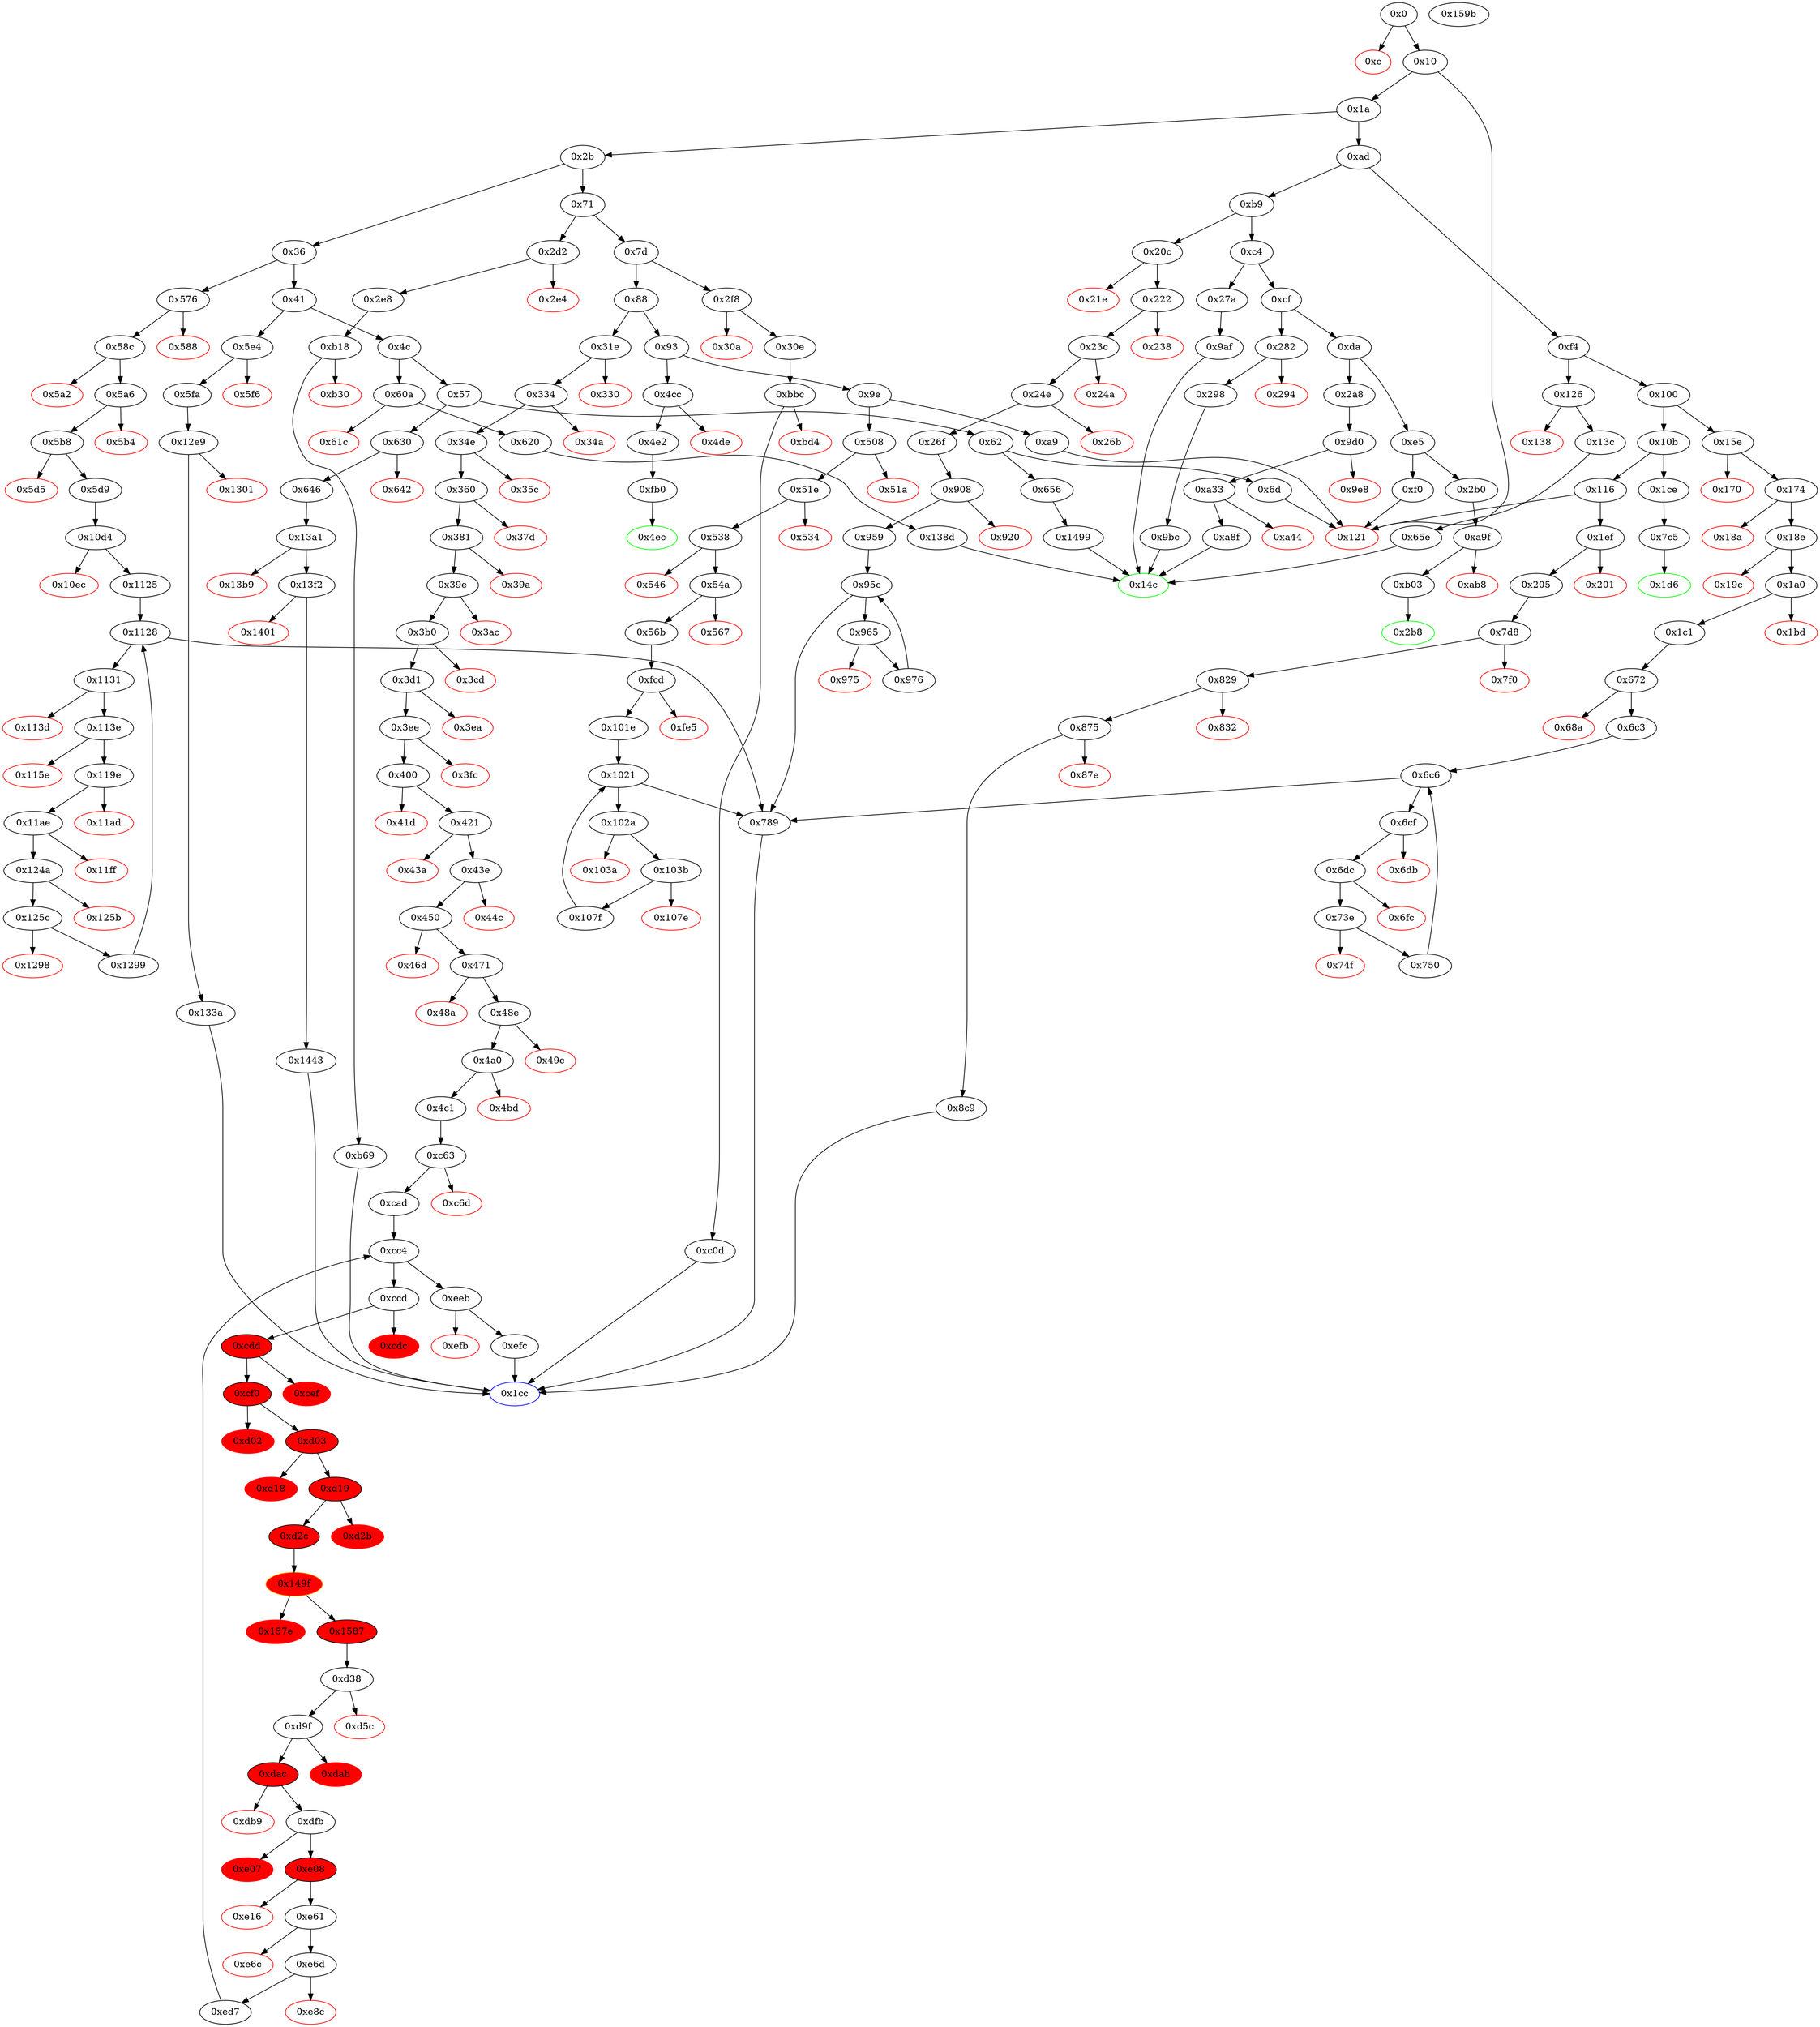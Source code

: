 strict digraph "" {
"0xeeb" [fillcolor=white, id="0xeeb", style=filled, tooltip="Block 0xeeb\n[0xeeb:0xefa]\n---\nPredecessors: [0xcc4]\nSuccessors: [0xefb, 0xefc]\n---\n0xeeb JUMPDEST\n0xeec POP\n0xeed DUP13\n0xeee DUP13\n0xeef PUSH1 0x1\n0xef1 DUP2\n0xef2 SWAP1\n0xef3 SHR\n0xef4 DUP2\n0xef5 DUP2\n0xef6 LT\n0xef7 PUSH2 0xefc\n0xefa JUMPI\n---\n0xeeb: JUMPDEST \n0xeef: V1415 = 0x1\n0xef3: V1416 = SHR 0x1 V310\n0xef6: V1417 = LT V1416 V310\n0xef7: V1418 = 0xefc\n0xefa: JUMPI 0xefc V1417\n---\nEntry stack: [V13, 0x1cc, V312, V310, V344, V342, V376, V374, V408, V406, V440, V438, S3, S2, V1241, S0]\nStack pops: 14\nStack additions: [S13, S12, S11, S10, S9, S8, S7, S6, S5, S4, S3, S2, S1, S13, S12, V1416]\nExit stack: [V13, 0x1cc, V312, V310, V344, V342, V376, V374, V408, V406, V440, V438, S3, S2, V1241, V312, V310, V1416]\n\nDef sites:\nV13: {0x1a.0x1f}\n0x1cc: {0x31e.0x31f}\nV312: {0x360.0x366}\nV310: {0x360.0x362}\nV344: {0x3b0.0x3b6}\nV342: {0x3b0.0x3b2}\nV376: {0x400.0x406}\nV374: {0x400.0x402}\nV408: {0x450.0x456}\nV406: {0x450.0x452}\nV440: {0x4a0.0x4a6}\nV438: {0x4a0.0x4a2}\nS3: {0xcad.0xcb1, 0xed7.0xee1}\nS2: {0xe6d.0xe75, 0xcad.0xcb1}\nV1241: {0xcad.0xcc2}\nS0: {0xcad.0xcb1, 0xed7.0xee6}\n"];
"0x282" [fillcolor=white, id="0x282", style=filled, tooltip="Block 0x282\n[0x282:0x293]\n---\nPredecessors: [0xcf]\nSuccessors: [0x294, 0x298]\n---\n0x282 JUMPDEST\n0x283 PUSH2 0x14c\n0x286 PUSH1 0x4\n0x288 DUP1\n0x289 CALLDATASIZE\n0x28a SUB\n0x28b PUSH1 0x20\n0x28d DUP2\n0x28e LT\n0x28f ISZERO\n0x290 PUSH2 0x298\n0x293 JUMPI\n---\n0x282: JUMPDEST \n0x283: V218 = 0x14c\n0x286: V219 = 0x4\n0x289: V220 = CALLDATASIZE\n0x28a: V221 = SUB V220 0x4\n0x28b: V222 = 0x20\n0x28e: V223 = LT V221 0x20\n0x28f: V224 = ISZERO V223\n0x290: V225 = 0x298\n0x293: JUMPI 0x298 V224\n---\nEntry stack: [V13]\nStack pops: 0\nStack additions: [0x14c, 0x4, V221]\nExit stack: [V13, 0x14c, 0x4, V221]\n\nDef sites:\nV13: {0x1a.0x1f}\n"];
"0x576" [fillcolor=white, id="0x576", style=filled, tooltip="Block 0x576\n[0x576:0x587]\n---\nPredecessors: [0x36]\nSuccessors: [0x588, 0x58c]\n---\n0x576 JUMPDEST\n0x577 PUSH2 0x1cc\n0x57a PUSH1 0x4\n0x57c DUP1\n0x57d CALLDATASIZE\n0x57e SUB\n0x57f PUSH1 0x20\n0x581 DUP2\n0x582 LT\n0x583 ISZERO\n0x584 PUSH2 0x58c\n0x587 JUMPI\n---\n0x576: JUMPDEST \n0x577: V523 = 0x1cc\n0x57a: V524 = 0x4\n0x57d: V525 = CALLDATASIZE\n0x57e: V526 = SUB V525 0x4\n0x57f: V527 = 0x20\n0x582: V528 = LT V526 0x20\n0x583: V529 = ISZERO V528\n0x584: V530 = 0x58c\n0x587: JUMPI 0x58c V529\n---\nEntry stack: [V13]\nStack pops: 0\nStack additions: [0x1cc, 0x4, V526]\nExit stack: [V13, 0x1cc, 0x4, V526]\n\nDef sites:\nV13: {0x1a.0x1f}\n"];
"0xefb" [color=red, fillcolor=white, id="0xefb", style=filled, tooltip="Block 0xefb\n[0xefb:0xefb]\n---\nPredecessors: [0xeeb]\nSuccessors: []\n---\n0xefb INVALID\n---\n0xefb: INVALID \n---\nEntry stack: [V13, 0x1cc, V312, V310, V344, V342, V376, V374, V408, V406, V440, V438, S5, S4, V1241, V312, V310, V1416]\nStack pops: 0\nStack additions: []\nExit stack: [V13, 0x1cc, V312, V310, V344, V342, V376, V374, V408, V406, V440, V438, S5, S4, V1241, V312, V310, V1416]\n\nDef sites:\nV13: {0x1a.0x1f}\n0x1cc: {0x31e.0x31f}\nV312: {0x360.0x366}\nV310: {0x360.0x362}\nV344: {0x3b0.0x3b6}\nV342: {0x3b0.0x3b2}\nV376: {0x400.0x406}\nV374: {0x400.0x402}\nV408: {0x450.0x456}\nV406: {0x450.0x452}\nV440: {0x4a0.0x4a6}\nV438: {0x4a0.0x4a2}\nS5: {0xcad.0xcb1, 0xed7.0xee1}\nS4: {0xe6d.0xe75, 0xcad.0xcb1}\nV1241: {0xcad.0xcc2}\nV312: {0x360.0x366}\nV310: {0x360.0x362}\nV1416: {0xeeb.0xef3}\n"];
"0x58c" [fillcolor=white, id="0x58c", style=filled, tooltip="Block 0x58c\n[0x58c:0x5a1]\n---\nPredecessors: [0x576]\nSuccessors: [0x5a2, 0x5a6]\n---\n0x58c JUMPDEST\n0x58d DUP2\n0x58e ADD\n0x58f SWAP1\n0x590 PUSH1 0x20\n0x592 DUP2\n0x593 ADD\n0x594 DUP2\n0x595 CALLDATALOAD\n0x596 PUSH1 0x1\n0x598 PUSH1 0x20\n0x59a SHL\n0x59b DUP2\n0x59c GT\n0x59d ISZERO\n0x59e PUSH2 0x5a6\n0x5a1 JUMPI\n---\n0x58c: JUMPDEST \n0x58e: V532 = ADD 0x4 V526\n0x590: V533 = 0x20\n0x593: V534 = ADD 0x4 0x20\n0x595: V535 = CALLDATALOAD 0x4\n0x596: V536 = 0x1\n0x598: V537 = 0x20\n0x59a: V538 = SHL 0x20 0x1\n0x59c: V539 = GT V535 0x100000000\n0x59d: V540 = ISZERO V539\n0x59e: V541 = 0x5a6\n0x5a1: JUMPI 0x5a6 V540\n---\nEntry stack: [V13, 0x1cc, 0x4, V526]\nStack pops: 2\nStack additions: [V532, S1, 0x24, V535]\nExit stack: [V13, 0x1cc, V532, 0x4, 0x24, V535]\n\nDef sites:\nV13: {0x1a.0x1f}\n0x1cc: {0x576.0x577}\n0x4: {0x576.0x57a}\nV526: {0x576.0x57e}\n"];
"0x2d2" [fillcolor=white, id="0x2d2", style=filled, tooltip="Block 0x2d2\n[0x2d2:0x2e3]\n---\nPredecessors: [0x71]\nSuccessors: [0x2e4, 0x2e8]\n---\n0x2d2 JUMPDEST\n0x2d3 PUSH2 0x1cc\n0x2d6 PUSH1 0x4\n0x2d8 DUP1\n0x2d9 CALLDATASIZE\n0x2da SUB\n0x2db PUSH1 0x20\n0x2dd DUP2\n0x2de LT\n0x2df ISZERO\n0x2e0 PUSH2 0x2e8\n0x2e3 JUMPI\n---\n0x2d2: JUMPDEST \n0x2d3: V249 = 0x1cc\n0x2d6: V250 = 0x4\n0x2d9: V251 = CALLDATASIZE\n0x2da: V252 = SUB V251 0x4\n0x2db: V253 = 0x20\n0x2de: V254 = LT V252 0x20\n0x2df: V255 = ISZERO V254\n0x2e0: V256 = 0x2e8\n0x2e3: JUMPI 0x2e8 V255\n---\nEntry stack: [V13]\nStack pops: 0\nStack additions: [0x1cc, 0x4, V252]\nExit stack: [V13, 0x1cc, 0x4, V252]\n\nDef sites:\nV13: {0x1a.0x1f}\n"];
"0x201" [color=red, fillcolor=white, id="0x201", style=filled, tooltip="Block 0x201\n[0x201:0x204]\n---\nPredecessors: [0x1ef]\nSuccessors: []\n---\n0x201 PUSH1 0x0\n0x203 DUP1\n0x204 REVERT\n---\n0x201: V170 = 0x0\n0x204: REVERT 0x0 0x0\n---\nEntry stack: [V13, 0x1cc, 0x4, V165]\nStack pops: 0\nStack additions: []\nExit stack: [V13, 0x1cc, 0x4, V165]\n\nDef sites:\nV13: {0x1a.0x1f}\n0x1cc: {0x1ef.0x1f0}\n0x4: {0x1ef.0x1f3}\nV165: {0x1ef.0x1f7}\n"];
"0x2e8" [fillcolor=white, id="0x2e8", style=filled, tooltip="Block 0x2e8\n[0x2e8:0x2f7]\n---\nPredecessors: [0x2d2]\nSuccessors: [0xb18]\n---\n0x2e8 JUMPDEST\n0x2e9 POP\n0x2ea CALLDATALOAD\n0x2eb PUSH1 0x1\n0x2ed PUSH1 0x1\n0x2ef PUSH1 0xa0\n0x2f1 SHL\n0x2f2 SUB\n0x2f3 AND\n0x2f4 PUSH2 0xb18\n0x2f7 JUMP\n---\n0x2e8: JUMPDEST \n0x2ea: V258 = CALLDATALOAD 0x4\n0x2eb: V259 = 0x1\n0x2ed: V260 = 0x1\n0x2ef: V261 = 0xa0\n0x2f1: V262 = SHL 0xa0 0x1\n0x2f2: V263 = SUB 0x10000000000000000000000000000000000000000 0x1\n0x2f3: V264 = AND 0xffffffffffffffffffffffffffffffffffffffff V258\n0x2f4: V265 = 0xb18\n0x2f7: JUMP 0xb18\n---\nEntry stack: [V13, 0x1cc, 0x4, V252]\nStack pops: 2\nStack additions: [V264]\nExit stack: [V13, 0x1cc, V264]\n\nDef sites:\nV13: {0x1a.0x1f}\n0x1cc: {0x2d2.0x2d3}\n0x4: {0x2d2.0x2d6}\nV252: {0x2d2.0x2da}\n"];
"0x620" [fillcolor=white, id="0x620", style=filled, tooltip="Block 0x620\n[0x620:0x62f]\n---\nPredecessors: [0x60a]\nSuccessors: [0x138d]\n---\n0x620 JUMPDEST\n0x621 POP\n0x622 CALLDATALOAD\n0x623 PUSH1 0x1\n0x625 PUSH1 0x1\n0x627 PUSH1 0xa0\n0x629 SHL\n0x62a SUB\n0x62b AND\n0x62c PUSH2 0x138d\n0x62f JUMP\n---\n0x620: JUMPDEST \n0x622: V592 = CALLDATALOAD 0x4\n0x623: V593 = 0x1\n0x625: V594 = 0x1\n0x627: V595 = 0xa0\n0x629: V596 = SHL 0xa0 0x1\n0x62a: V597 = SUB 0x10000000000000000000000000000000000000000 0x1\n0x62b: V598 = AND 0xffffffffffffffffffffffffffffffffffffffff V592\n0x62c: V599 = 0x138d\n0x62f: JUMP 0x138d\n---\nEntry stack: [V13, 0x14c, 0x4, V586]\nStack pops: 2\nStack additions: [V598]\nExit stack: [V13, 0x14c, V598]\n\nDef sites:\nV13: {0x1a.0x1f}\n0x14c: {0x60a.0x60b}\n0x4: {0x60a.0x60e}\nV586: {0x60a.0x612}\n"];
"0xad" [fillcolor=white, id="0xad", style=filled, tooltip="Block 0xad\n[0xad:0xb8]\n---\nPredecessors: [0x1a]\nSuccessors: [0xb9, 0xf4]\n---\n0xad JUMPDEST\n0xae DUP1\n0xaf PUSH4 0x46d4577d\n0xb4 GT\n0xb5 PUSH2 0xf4\n0xb8 JUMPI\n---\n0xad: JUMPDEST \n0xaf: V52 = 0x46d4577d\n0xb4: V53 = GT 0x46d4577d V13\n0xb5: V54 = 0xf4\n0xb8: JUMPI 0xf4 V53\n---\nEntry stack: [V13]\nStack pops: 1\nStack additions: [S0]\nExit stack: [V13]\n\nDef sites:\nV13: {0x1a.0x1f}\n"];
"0x4de" [color=red, fillcolor=white, id="0x4de", style=filled, tooltip="Block 0x4de\n[0x4de:0x4e1]\n---\nPredecessors: [0x4cc]\nSuccessors: []\n---\n0x4de PUSH1 0x0\n0x4e0 DUP1\n0x4e1 REVERT\n---\n0x4de: V462 = 0x0\n0x4e1: REVERT 0x0 0x0\n---\nEntry stack: [V13, 0x4ec, 0x4, V457]\nStack pops: 0\nStack additions: []\nExit stack: [V13, 0x4ec, 0x4, V457]\n\nDef sites:\nV13: {0x1a.0x1f}\n0x4ec: {0x4cc.0x4cd}\n0x4: {0x4cc.0x4d0}\nV457: {0x4cc.0x4d4}\n"];
"0xa44" [color=red, fillcolor=white, id="0xa44", style=filled, tooltip="Block 0xa44\n[0xa44:0xa8e]\n---\nPredecessors: [0xa33]\nSuccessors: []\n---\n0xa44 PUSH1 0x40\n0xa46 MLOAD\n0xa47 PUSH3 0x461bcd\n0xa4b PUSH1 0xe5\n0xa4d SHL\n0xa4e DUP2\n0xa4f MSTORE\n0xa50 PUSH1 0x20\n0xa52 PUSH1 0x4\n0xa54 DUP3\n0xa55 ADD\n0xa56 MSTORE\n0xa57 PUSH1 0x19\n0xa59 PUSH1 0x24\n0xa5b DUP3\n0xa5c ADD\n0xa5d MSTORE\n0xa5e PUSH32 0x4d656469616e2f696e76616c69642d70726963652d6665656400000000000000\n0xa7f PUSH1 0x44\n0xa81 DUP3\n0xa82 ADD\n0xa83 MSTORE\n0xa84 PUSH1 0x64\n0xa86 ADD\n0xa87 PUSH1 0x40\n0xa89 MLOAD\n0xa8a DUP1\n0xa8b SWAP2\n0xa8c SUB\n0xa8d SWAP1\n0xa8e REVERT\n---\n0xa44: V1002 = 0x40\n0xa46: V1003 = M[0x40]\n0xa47: V1004 = 0x461bcd\n0xa4b: V1005 = 0xe5\n0xa4d: V1006 = SHL 0xe5 0x461bcd\n0xa4f: M[V1003] = 0x8c379a000000000000000000000000000000000000000000000000000000000\n0xa50: V1007 = 0x20\n0xa52: V1008 = 0x4\n0xa55: V1009 = ADD V1003 0x4\n0xa56: M[V1009] = 0x20\n0xa57: V1010 = 0x19\n0xa59: V1011 = 0x24\n0xa5c: V1012 = ADD V1003 0x24\n0xa5d: M[V1012] = 0x19\n0xa5e: V1013 = 0x4d656469616e2f696e76616c69642d70726963652d6665656400000000000000\n0xa7f: V1014 = 0x44\n0xa82: V1015 = ADD V1003 0x44\n0xa83: M[V1015] = 0x4d656469616e2f696e76616c69642d70726963652d6665656400000000000000\n0xa84: V1016 = 0x64\n0xa86: V1017 = ADD 0x64 V1003\n0xa87: V1018 = 0x40\n0xa89: V1019 = M[0x40]\n0xa8c: V1020 = SUB V1017 V1019\n0xa8e: REVERT V1019 V1020\n---\nEntry stack: [V13, 0x14c, 0x0]\nStack pops: 0\nStack additions: []\nExit stack: [V13, 0x14c, 0x0]\n\nDef sites:\nV13: {0x1a.0x1f}\n0x14c: {0x2a8.0x2a9}\n0x0: {0x9d0.0x9d2}\n"];
"0xdb9" [color=red, fillcolor=white, id="0xdb9", style=filled, tooltip="Block 0xdb9\n[0xdb9:0xdfa]\n---\nPredecessors: [0xdac]\nSuccessors: []\n---\n0xdb9 PUSH1 0x40\n0xdbb MLOAD\n0xdbc PUSH3 0x461bcd\n0xdc0 PUSH1 0xe5\n0xdc2 SHL\n0xdc3 DUP2\n0xdc4 MSTORE\n0xdc5 PUSH1 0x20\n0xdc7 PUSH1 0x4\n0xdc9 DUP3\n0xdca ADD\n0xdcb MSTORE\n0xdcc PUSH1 0x14\n0xdce PUSH1 0x24\n0xdd0 DUP3\n0xdd1 ADD\n0xdd2 MSTORE\n0xdd3 PUSH20 0x4d656469616e2f7374616c652d6d657373616765\n0xde8 PUSH1 0x60\n0xdea SHL\n0xdeb PUSH1 0x44\n0xded DUP3\n0xdee ADD\n0xdef MSTORE\n0xdf0 PUSH1 0x64\n0xdf2 ADD\n0xdf3 PUSH1 0x40\n0xdf5 MLOAD\n0xdf6 DUP1\n0xdf7 SWAP2\n0xdf8 SUB\n0xdf9 SWAP1\n0xdfa REVERT\n---\n0xdb9: V1324 = 0x40\n0xdbb: V1325 = M[0x40]\n0xdbc: V1326 = 0x461bcd\n0xdc0: V1327 = 0xe5\n0xdc2: V1328 = SHL 0xe5 0x461bcd\n0xdc4: M[V1325] = 0x8c379a000000000000000000000000000000000000000000000000000000000\n0xdc5: V1329 = 0x20\n0xdc7: V1330 = 0x4\n0xdca: V1331 = ADD V1325 0x4\n0xdcb: M[V1331] = 0x20\n0xdcc: V1332 = 0x14\n0xdce: V1333 = 0x24\n0xdd1: V1334 = ADD V1325 0x24\n0xdd2: M[V1334] = 0x14\n0xdd3: V1335 = 0x4d656469616e2f7374616c652d6d657373616765\n0xde8: V1336 = 0x60\n0xdea: V1337 = SHL 0x60 0x4d656469616e2f7374616c652d6d657373616765\n0xdeb: V1338 = 0x44\n0xdee: V1339 = ADD V1325 0x44\n0xdef: M[V1339] = 0x4d656469616e2f7374616c652d6d657373616765000000000000000000000000\n0xdf0: V1340 = 0x64\n0xdf2: V1341 = ADD 0x64 V1325\n0xdf3: V1342 = 0x40\n0xdf5: V1343 = M[0x40]\n0xdf8: V1344 = SUB V1341 V1343\n0xdfa: REVERT V1343 V1344\n---\nEntry stack: [V13, 0x1cc, V312, V310, V344, V342, V376, V374, V408, V406, V440, V438, S4, S3, V1241, S1, V2082]\nStack pops: 0\nStack additions: []\nExit stack: [V13, 0x1cc, V312, V310, V344, V342, V376, V374, V408, V406, V440, V438, S4, S3, V1241, S1, V2082]\n\nDef sites:\nV13: {0x1a.0x1f}\n0x1cc: {0x31e.0x31f}\nV312: {0x360.0x366}\nV310: {0x360.0x362}\nV344: {0x3b0.0x3b6}\nV342: {0x3b0.0x3b2}\nV376: {0x400.0x406}\nV374: {0x400.0x402}\nV408: {0x450.0x456}\nV406: {0x450.0x452}\nV440: {0x4a0.0x4a6}\nV438: {0x4a0.0x4a2}\nS4: {0xcad.0xcb1, 0xed7.0xee1}\nS3: {0xe6d.0xe75, 0xcad.0xcb1}\nV1241: {0xcad.0xcc2}\nS1: {0xcad.0xcb1, 0xed7.0xee6}\nV2082: {0x1587.0x1591}\n"];
"0x6cf" [fillcolor=white, id="0x6cf", style=filled, tooltip="Block 0x6cf\n[0x6cf:0x6da]\n---\nPredecessors: [0x6c6]\nSuccessors: [0x6db, 0x6dc]\n---\n0x6cf PUSH1 0x0\n0x6d1 DUP4\n0x6d2 DUP4\n0x6d3 DUP4\n0x6d4 DUP2\n0x6d5 DUP2\n0x6d6 LT\n0x6d7 PUSH2 0x6dc\n0x6da JUMPI\n---\n0x6cf: V662 = 0x0\n0x6d6: V663 = LT S0 V135\n0x6d7: V664 = 0x6dc\n0x6da: JUMPI 0x6dc V663\n---\nEntry stack: [V13, 0x1cc, V137, V135, S0]\nStack pops: 3\nStack additions: [S2, S1, S0, 0x0, S2, S1, S0]\nExit stack: [V13, 0x1cc, V137, V135, S0, 0x0, V137, V135, S0]\n\nDef sites:\nV13: {0x1a.0x1f}\n0x1cc: {0x15e.0x15f}\nV137: {0x1a0.0x1a6}\nV135: {0x1a0.0x1a2}\nS0: {0x750.0x784, 0x6c3.0x6c4}\n"];
"0x10b" [fillcolor=white, id="0x10b", style=filled, tooltip="Block 0x10b\n[0x10b:0x115]\n---\nPredecessors: [0x100]\nSuccessors: [0x116, 0x1ce]\n---\n0x10b DUP1\n0x10c PUSH4 0x262a9dff\n0x111 EQ\n0x112 PUSH2 0x1ce\n0x115 JUMPI\n---\n0x10c: V77 = 0x262a9dff\n0x111: V78 = EQ 0x262a9dff V13\n0x112: V79 = 0x1ce\n0x115: JUMPI 0x1ce V78\n---\nEntry stack: [V13]\nStack pops: 1\nStack additions: [S0]\nExit stack: [V13]\n\nDef sites:\nV13: {0x1a.0x1f}\n"];
"0xa8f" [fillcolor=white, id="0xa8f", style=filled, tooltip="Block 0xa8f\n[0xa8f:0xa9e]\n---\nPredecessors: [0xa33]\nSuccessors: [0x14c]\n---\n0xa8f JUMPDEST\n0xa90 POP\n0xa91 PUSH1 0x1\n0xa93 SLOAD\n0xa94 PUSH1 0x1\n0xa96 PUSH1 0x1\n0xa98 PUSH1 0x80\n0xa9a SHL\n0xa9b SUB\n0xa9c AND\n0xa9d SWAP1\n0xa9e JUMP\n---\n0xa8f: JUMPDEST \n0xa91: V1021 = 0x1\n0xa93: V1022 = S[0x1]\n0xa94: V1023 = 0x1\n0xa96: V1024 = 0x1\n0xa98: V1025 = 0x80\n0xa9a: V1026 = SHL 0x80 0x1\n0xa9b: V1027 = SUB 0x100000000000000000000000000000000 0x1\n0xa9c: V1028 = AND 0xffffffffffffffffffffffffffffffff V1022\n0xa9e: JUMP 0x14c\n---\nEntry stack: [V13, 0x14c, 0x0]\nStack pops: 2\nStack additions: [V1028]\nExit stack: [V13, V1028]\n\nDef sites:\nV13: {0x1a.0x1f}\n0x14c: {0x2a8.0x2a9}\n0x0: {0x9d0.0x9d2}\n"];
"0x1bd" [color=red, fillcolor=white, id="0x1bd", style=filled, tooltip="Block 0x1bd\n[0x1bd:0x1c0]\n---\nPredecessors: [0x1a0]\nSuccessors: []\n---\n0x1bd PUSH1 0x0\n0x1bf DUP1\n0x1c0 REVERT\n---\n0x1bd: V149 = 0x0\n0x1c0: REVERT 0x0 0x0\n---\nEntry stack: [V13, 0x1cc, V117, 0x4, V137, V135, 0x24]\nStack pops: 0\nStack additions: []\nExit stack: [V13, 0x1cc, V117, 0x4, V137, V135, 0x24]\n\nDef sites:\nV13: {0x1a.0x1f}\n0x1cc: {0x15e.0x15f}\nV117: {0x174.0x176}\n0x4: {0x15e.0x162}\nV137: {0x1a0.0x1a6}\nV135: {0x1a0.0x1a2}\n0x24: {0x174.0x17b}\n"];
"0x588" [color=red, fillcolor=white, id="0x588", style=filled, tooltip="Block 0x588\n[0x588:0x58b]\n---\nPredecessors: [0x576]\nSuccessors: []\n---\n0x588 PUSH1 0x0\n0x58a DUP1\n0x58b REVERT\n---\n0x588: V531 = 0x0\n0x58b: REVERT 0x0 0x0\n---\nEntry stack: [V13, 0x1cc, 0x4, V526]\nStack pops: 0\nStack additions: []\nExit stack: [V13, 0x1cc, 0x4, V526]\n\nDef sites:\nV13: {0x1a.0x1f}\n0x1cc: {0x576.0x577}\n0x4: {0x576.0x57a}\nV526: {0x576.0x57e}\n"];
"0x24a" [color=red, fillcolor=white, id="0x24a", style=filled, tooltip="Block 0x24a\n[0x24a:0x24d]\n---\nPredecessors: [0x23c]\nSuccessors: []\n---\n0x24a PUSH1 0x0\n0x24c DUP1\n0x24d REVERT\n---\n0x24a: V199 = 0x0\n0x24d: REVERT 0x0 0x0\n---\nEntry stack: [V13, 0x1cc, V182, 0x4, 0x24, V193]\nStack pops: 0\nStack additions: []\nExit stack: [V13, 0x1cc, V182, 0x4, 0x24, V193]\n\nDef sites:\nV13: {0x1a.0x1f}\n0x1cc: {0x20c.0x20d}\nV182: {0x222.0x224}\n0x4: {0x20c.0x210}\n0x24: {0x222.0x229}\nV193: {0x23c.0x23e}\n"];
"0x37d" [color=red, fillcolor=white, id="0x37d", style=filled, tooltip="Block 0x37d\n[0x37d:0x380]\n---\nPredecessors: [0x360]\nSuccessors: []\n---\n0x37d PUSH1 0x0\n0x37f DUP1\n0x380 REVERT\n---\n0x37d: V324 = 0x0\n0x380: REVERT 0x0 0x0\n---\nEntry stack: [V13, 0x1cc, V292, 0x4, V312, V310, 0x24]\nStack pops: 0\nStack additions: []\nExit stack: [V13, 0x1cc, V292, 0x4, V312, V310, 0x24]\n\nDef sites:\nV13: {0x1a.0x1f}\n0x1cc: {0x31e.0x31f}\nV292: {0x334.0x336}\n0x4: {0x31e.0x322}\nV312: {0x360.0x366}\nV310: {0x360.0x362}\n0x24: {0x334.0x33b}\n"];
"0x119e" [fillcolor=white, id="0x119e", style=filled, tooltip="Block 0x119e\n[0x119e:0x11ac]\n---\nPredecessors: [0x113e]\nSuccessors: [0x11ad, 0x11ae]\n---\n0x119e JUMPDEST\n0x119f PUSH1 0x0\n0x11a1 PUSH1 0x98\n0x11a3 DUP5\n0x11a4 DUP5\n0x11a5 DUP5\n0x11a6 DUP2\n0x11a7 DUP2\n0x11a8 LT\n0x11a9 PUSH2 0x11ae\n0x11ac JUMPI\n---\n0x119e: JUMPDEST \n0x119f: V1679 = 0x0\n0x11a1: V1680 = 0x98\n0x11a8: V1681 = LT S0 V550\n0x11a9: V1682 = 0x11ae\n0x11ac: JUMPI 0x11ae V1681\n---\nEntry stack: [V13, 0x1cc, V552, V550, S0]\nStack pops: 3\nStack additions: [S2, S1, S0, 0x0, 0x98, S2, S1, S0]\nExit stack: [V13, 0x1cc, V552, V550, S0, 0x0, 0x98, V552, V550, S0]\n\nDef sites:\nV13: {0x1a.0x1f}\n0x1cc: {0x576.0x577}\nV552: {0x5b8.0x5be}\nV550: {0x5b8.0x5ba}\nS0: {0x1299.0x12e4, 0x1125.0x1126}\n"];
"0xe16" [color=red, fillcolor=white, id="0xe16", style=filled, tooltip="Block 0xe16\n[0xe16:0xe60]\n---\nPredecessors: [0xe08]\nSuccessors: []\n---\n0xe16 PUSH1 0x40\n0xe18 MLOAD\n0xe19 PUSH3 0x461bcd\n0xe1d PUSH1 0xe5\n0xe1f SHL\n0xe20 DUP2\n0xe21 MSTORE\n0xe22 PUSH1 0x20\n0xe24 PUSH1 0x4\n0xe26 DUP3\n0xe27 ADD\n0xe28 MSTORE\n0xe29 PUSH1 0x1c\n0xe2b PUSH1 0x24\n0xe2d DUP3\n0xe2e ADD\n0xe2f MSTORE\n0xe30 PUSH32 0x4d656469616e2f6d657373616765732d6e6f742d696e2d6f7264657200000000\n0xe51 PUSH1 0x44\n0xe53 DUP3\n0xe54 ADD\n0xe55 MSTORE\n0xe56 PUSH1 0x64\n0xe58 ADD\n0xe59 PUSH1 0x40\n0xe5b MLOAD\n0xe5c DUP1\n0xe5d SWAP2\n0xe5e SUB\n0xe5f SWAP1\n0xe60 REVERT\n---\n0xe16: V1354 = 0x40\n0xe18: V1355 = M[0x40]\n0xe19: V1356 = 0x461bcd\n0xe1d: V1357 = 0xe5\n0xe1f: V1358 = SHL 0xe5 0x461bcd\n0xe21: M[V1355] = 0x8c379a000000000000000000000000000000000000000000000000000000000\n0xe22: V1359 = 0x20\n0xe24: V1360 = 0x4\n0xe27: V1361 = ADD V1355 0x4\n0xe28: M[V1361] = 0x20\n0xe29: V1362 = 0x1c\n0xe2b: V1363 = 0x24\n0xe2e: V1364 = ADD V1355 0x24\n0xe2f: M[V1364] = 0x1c\n0xe30: V1365 = 0x4d656469616e2f6d657373616765732d6e6f742d696e2d6f7264657200000000\n0xe51: V1366 = 0x44\n0xe54: V1367 = ADD V1355 0x44\n0xe55: M[V1367] = 0x4d656469616e2f6d657373616765732d6e6f742d696e2d6f7264657200000000\n0xe56: V1368 = 0x64\n0xe58: V1369 = ADD 0x64 V1355\n0xe59: V1370 = 0x40\n0xe5b: V1371 = M[0x40]\n0xe5e: V1372 = SUB V1369 V1371\n0xe60: REVERT V1371 V1372\n---\nEntry stack: [V13, 0x1cc, V312, V310, V344, V342, V376, V374, V408, V406, V440, V438, S4, S3, V1241, S1, V2082]\nStack pops: 0\nStack additions: []\nExit stack: [V13, 0x1cc, V312, V310, V344, V342, V376, V374, V408, V406, V440, V438, S4, S3, V1241, S1, V2082]\n\nDef sites:\nV13: {0x1a.0x1f}\n0x1cc: {0x31e.0x31f}\nV312: {0x360.0x366}\nV310: {0x360.0x362}\nV344: {0x3b0.0x3b6}\nV342: {0x3b0.0x3b2}\nV376: {0x400.0x406}\nV374: {0x400.0x402}\nV408: {0x450.0x456}\nV406: {0x450.0x452}\nV440: {0x4a0.0x4a6}\nV438: {0x4a0.0x4a2}\nS4: {0xcad.0xcb1, 0xed7.0xee1}\nS3: {0xe6d.0xe75, 0xcad.0xcb1}\nV1241: {0xcad.0xcc2}\nS1: {0xcad.0xcb1, 0xed7.0xee6}\nV2082: {0x1587.0x1591}\n"];
"0xd38" [fillcolor=white, id="0xd38", style=filled, tooltip="Block 0xd38\n[0xd38:0xd5b]\n---\nPredecessors: [0x1587]\nSuccessors: [0xd5c, 0xd9f]\n---\n0xd38 JUMPDEST\n0xd39 PUSH1 0x1\n0xd3b PUSH1 0x1\n0xd3d PUSH1 0xa0\n0xd3f SHL\n0xd40 SUB\n0xd41 DUP2\n0xd42 AND\n0xd43 PUSH1 0x0\n0xd45 SWAP1\n0xd46 DUP2\n0xd47 MSTORE\n0xd48 PUSH1 0x3\n0xd4a PUSH1 0x20\n0xd4c MSTORE\n0xd4d SWAP1\n0xd4e SWAP2\n0xd4f POP\n0xd50 PUSH1 0x40\n0xd52 SWAP1\n0xd53 SHA3\n0xd54 SLOAD\n0xd55 PUSH1 0x1\n0xd57 EQ\n0xd58 PUSH2 0xd9f\n0xd5b JUMPI\n---\n0xd38: JUMPDEST \n0xd39: V1280 = 0x1\n0xd3b: V1281 = 0x1\n0xd3d: V1282 = 0xa0\n0xd3f: V1283 = SHL 0xa0 0x1\n0xd40: V1284 = SUB 0x10000000000000000000000000000000000000000 0x1\n0xd42: V1285 = AND V2082 0xffffffffffffffffffffffffffffffffffffffff\n0xd43: V1286 = 0x0\n0xd47: M[0x0] = V1285\n0xd48: V1287 = 0x3\n0xd4a: V1288 = 0x20\n0xd4c: M[0x20] = 0x3\n0xd50: V1289 = 0x40\n0xd53: V1290 = SHA3 0x0 0x40\n0xd54: V1291 = S[V1290]\n0xd55: V1292 = 0x1\n0xd57: V1293 = EQ 0x1 V1291\n0xd58: V1294 = 0xd9f\n0xd5b: JUMPI 0xd9f V1293\n---\nEntry stack: [V13, 0x1cc, V312, V310, V344, V342, V376, V374, V408, V406, V440, V438, S5, S4, V1241, S2, 0x0, V2082]\nStack pops: 2\nStack additions: [S0]\nExit stack: [V13, 0x1cc, V312, V310, V344, V342, V376, V374, V408, V406, V440, V438, S5, S4, V1241, S2, V2082]\n\nDef sites:\nV13: {0x1a.0x1f}\n0x1cc: {0x31e.0x31f}\nV312: {0x360.0x366}\nV310: {0x360.0x362}\nV344: {0x3b0.0x3b6}\nV342: {0x3b0.0x3b2}\nV376: {0x400.0x406}\nV374: {0x400.0x402}\nV408: {0x450.0x456}\nV406: {0x450.0x452}\nV440: {0x4a0.0x4a6}\nV438: {0x4a0.0x4a2}\nS5: {0xcad.0xcb1, 0xed7.0xee1}\nS4: {0xe6d.0xe75, 0xcad.0xcb1}\nV1241: {0xcad.0xcc2}\nS2: {0xcad.0xcb1, 0xed7.0xee6}\n0x0: {0xccd.0xccd}\nV2082: {0x1587.0x1591}\n"];
"0x102a" [fillcolor=white, id="0x102a", style=filled, tooltip="Block 0x102a\n[0x102a:0x1039]\n---\nPredecessors: [0x1021]\nSuccessors: [0x103a, 0x103b]\n---\n0x102a PUSH1 0x0\n0x102c PUSH1 0x3\n0x102e PUSH1 0x0\n0x1030 DUP6\n0x1031 DUP6\n0x1032 DUP6\n0x1033 DUP2\n0x1034 DUP2\n0x1035 LT\n0x1036 PUSH2 0x103b\n0x1039 JUMPI\n---\n0x102a: V1517 = 0x0\n0x102c: V1518 = 0x3\n0x102e: V1519 = 0x0\n0x1035: V1520 = LT S0 V507\n0x1036: V1521 = 0x103b\n0x1039: JUMPI 0x103b V1520\n---\nEntry stack: [V13, 0x1cc, V509, V507, S0]\nStack pops: 3\nStack additions: [S2, S1, S0, 0x0, 0x3, 0x0, S2, S1, S0]\nExit stack: [V13, 0x1cc, V509, V507, S0, 0x0, 0x3, 0x0, V509, V507, S0]\n\nDef sites:\nV13: {0x1a.0x1f}\n0x1cc: {0x508.0x509}\nV509: {0x54a.0x550}\nV507: {0x54a.0x54c}\nS0: {0x107f.0x10cf, 0x101e.0x101f}\n"];
"0x1cc" [color=blue, fillcolor=white, id="0x1cc", style=filled, tooltip="Block 0x1cc\n[0x1cc:0x1cd]\n---\nPredecessors: [0x789, 0x8c9, 0xb69, 0xc0d, 0xefc, 0x133a, 0x1443]\nSuccessors: []\n---\n0x1cc JUMPDEST\n0x1cd STOP\n---\n0x1cc: JUMPDEST \n0x1cd: STOP \n---\nEntry stack: [V13]\nStack pops: 0\nStack additions: []\nExit stack: [V13]\n\nDef sites:\nV13: {0x1a.0x1f}\n"];
"0x101e" [fillcolor=white, id="0x101e", style=filled, tooltip="Block 0x101e\n[0x101e:0x1020]\n---\nPredecessors: [0xfcd]\nSuccessors: [0x1021]\n---\n0x101e JUMPDEST\n0x101f PUSH1 0x0\n---\n0x101e: JUMPDEST \n0x101f: V1513 = 0x0\n---\nEntry stack: [V13, 0x1cc, V509, V507]\nStack pops: 0\nStack additions: [0x0]\nExit stack: [V13, 0x1cc, V509, V507, 0x0]\n\nDef sites:\nV13: {0x1a.0x1f}\n0x1cc: {0x508.0x509}\nV509: {0x54a.0x550}\nV507: {0x54a.0x54c}\n"];
"0x23c" [fillcolor=white, id="0x23c", style=filled, tooltip="Block 0x23c\n[0x23c:0x249]\n---\nPredecessors: [0x222]\nSuccessors: [0x24a, 0x24e]\n---\n0x23c JUMPDEST\n0x23d DUP3\n0x23e ADD\n0x23f DUP4\n0x240 PUSH1 0x20\n0x242 DUP3\n0x243 ADD\n0x244 GT\n0x245 ISZERO\n0x246 PUSH2 0x24e\n0x249 JUMPI\n---\n0x23c: JUMPDEST \n0x23e: V193 = ADD 0x4 V185\n0x240: V194 = 0x20\n0x243: V195 = ADD V193 0x20\n0x244: V196 = GT V195 V182\n0x245: V197 = ISZERO V196\n0x246: V198 = 0x24e\n0x249: JUMPI 0x24e V197\n---\nEntry stack: [V13, 0x1cc, V182, 0x4, 0x24, V185]\nStack pops: 4\nStack additions: [S3, S2, S1, V193]\nExit stack: [V13, 0x1cc, V182, 0x4, 0x24, V193]\n\nDef sites:\nV13: {0x1a.0x1f}\n0x1cc: {0x20c.0x20d}\nV182: {0x222.0x224}\n0x4: {0x20c.0x210}\n0x24: {0x222.0x229}\nV185: {0x222.0x22b}\n"];
"0xe61" [fillcolor=white, id="0xe61", style=filled, tooltip="Block 0xe61\n[0xe61:0xe6b]\n---\nPredecessors: [0xe08]\nSuccessors: [0xe6c, 0xe6d]\n---\n0xe61 JUMPDEST\n0xe62 DUP15\n0xe63 DUP15\n0xe64 DUP4\n0xe65 DUP2\n0xe66 DUP2\n0xe67 LT\n0xe68 PUSH2 0xe6d\n0xe6b JUMPI\n---\n0xe61: JUMPDEST \n0xe67: V1373 = LT S1 V310\n0xe68: V1374 = 0xe6d\n0xe6b: JUMPI 0xe6d V1373\n---\nEntry stack: [V13, 0x1cc, V312, V310, V344, V342, V376, V374, V408, V406, V440, V438, S4, S3, V1241, S1, V2082]\nStack pops: 15\nStack additions: [S14, S13, S12, S11, S10, S9, S8, S7, S6, S5, S4, S3, S2, S1, S0, S14, S13, S1]\nExit stack: [V13, 0x1cc, V312, V310, V344, V342, V376, V374, V408, V406, V440, V438, S4, S3, V1241, S1, V2082, V312, V310, S1]\n\nDef sites:\nV13: {0x1a.0x1f}\n0x1cc: {0x31e.0x31f}\nV312: {0x360.0x366}\nV310: {0x360.0x362}\nV344: {0x3b0.0x3b6}\nV342: {0x3b0.0x3b2}\nV376: {0x400.0x406}\nV374: {0x400.0x402}\nV408: {0x450.0x456}\nV406: {0x450.0x452}\nV440: {0x4a0.0x4a6}\nV438: {0x4a0.0x4a2}\nS4: {0xcad.0xcb1, 0xed7.0xee1}\nS3: {0xe6d.0xe75, 0xcad.0xcb1}\nV1241: {0xcad.0xcc2}\nS1: {0xcad.0xcb1, 0xed7.0xee6}\nV2082: {0x1587.0x1591}\n"];
"0x4c" [fillcolor=white, id="0x4c", style=filled, tooltip="Block 0x4c\n[0x4c:0x56]\n---\nPredecessors: [0x41]\nSuccessors: [0x57, 0x60a]\n---\n0x4c DUP1\n0x4d PUSH4 0xbf353dbb\n0x52 EQ\n0x53 PUSH2 0x60a\n0x56 JUMPI\n---\n0x4d: V26 = 0xbf353dbb\n0x52: V27 = EQ 0xbf353dbb V13\n0x53: V28 = 0x60a\n0x56: JUMPI 0x60a V27\n---\nEntry stack: [V13]\nStack pops: 1\nStack additions: [S0]\nExit stack: [V13]\n\nDef sites:\nV13: {0x1a.0x1f}\n"];
"0x44c" [color=red, fillcolor=white, id="0x44c", style=filled, tooltip="Block 0x44c\n[0x44c:0x44f]\n---\nPredecessors: [0x43e]\nSuccessors: []\n---\n0x44c PUSH1 0x0\n0x44e DUP1\n0x44f REVERT\n---\n0x44c: V405 = 0x0\n0x44f: REVERT 0x0 0x0\n---\nEntry stack: [V13, 0x1cc, V312, V310, V344, V342, V376, V374, V292, 0x4, 0x84, V399]\nStack pops: 0\nStack additions: []\nExit stack: [V13, 0x1cc, V312, V310, V344, V342, V376, V374, V292, 0x4, 0x84, V399]\n\nDef sites:\nV13: {0x1a.0x1f}\n0x1cc: {0x31e.0x31f}\nV312: {0x360.0x366}\nV310: {0x360.0x362}\nV344: {0x3b0.0x3b6}\nV342: {0x3b0.0x3b2}\nV376: {0x400.0x406}\nV374: {0x400.0x402}\nV292: {0x334.0x336}\n0x4: {0x31e.0x322}\n0x84: {0x421.0x42b}\nV399: {0x43e.0x440}\n"];
"0xa33" [fillcolor=white, id="0xa33", style=filled, tooltip="Block 0xa33\n[0xa33:0xa43]\n---\nPredecessors: [0x9d0]\nSuccessors: [0xa44, 0xa8f]\n---\n0xa33 JUMPDEST\n0xa34 PUSH1 0x1\n0xa36 SLOAD\n0xa37 PUSH1 0x1\n0xa39 PUSH1 0x1\n0xa3b PUSH1 0x80\n0xa3d SHL\n0xa3e SUB\n0xa3f AND\n0xa40 PUSH2 0xa8f\n0xa43 JUMPI\n---\n0xa33: JUMPDEST \n0xa34: V993 = 0x1\n0xa36: V994 = S[0x1]\n0xa37: V995 = 0x1\n0xa39: V996 = 0x1\n0xa3b: V997 = 0x80\n0xa3d: V998 = SHL 0x80 0x1\n0xa3e: V999 = SUB 0x100000000000000000000000000000000 0x1\n0xa3f: V1000 = AND 0xffffffffffffffffffffffffffffffff V994\n0xa40: V1001 = 0xa8f\n0xa43: JUMPI 0xa8f V1000\n---\nEntry stack: [V13, 0x14c, 0x0]\nStack pops: 0\nStack additions: []\nExit stack: [V13, 0x14c, 0x0]\n\nDef sites:\nV13: {0x1a.0x1f}\n0x14c: {0x2a8.0x2a9}\n0x0: {0x9d0.0x9d2}\n"];
"0x138" [color=red, fillcolor=white, id="0x138", style=filled, tooltip="Block 0x138\n[0x138:0x13b]\n---\nPredecessors: [0x126]\nSuccessors: []\n---\n0x138 PUSH1 0x0\n0x13a DUP1\n0x13b REVERT\n---\n0x138: V92 = 0x0\n0x13b: REVERT 0x0 0x0\n---\nEntry stack: [V13, 0x14c, 0x4, V87]\nStack pops: 0\nStack additions: []\nExit stack: [V13, 0x14c, 0x4, V87]\n\nDef sites:\nV13: {0x1a.0x1f}\n0x14c: {0x126.0x127}\n0x4: {0x126.0x12a}\nV87: {0x126.0x12e}\n"];
"0x13a1" [fillcolor=white, id="0x13a1", style=filled, tooltip="Block 0x13a1\n[0x13a1:0x13b8]\n---\nPredecessors: [0x646]\nSuccessors: [0x13b9, 0x13f2]\n---\n0x13a1 JUMPDEST\n0x13a2 CALLER\n0x13a3 PUSH1 0x0\n0x13a5 SWAP1\n0x13a6 DUP2\n0x13a7 MSTORE\n0x13a8 PUSH1 0x20\n0x13aa DUP2\n0x13ab SWAP1\n0x13ac MSTORE\n0x13ad PUSH1 0x40\n0x13af SWAP1\n0x13b0 SHA3\n0x13b1 SLOAD\n0x13b2 PUSH1 0x1\n0x13b4 EQ\n0x13b5 PUSH2 0x13f2\n0x13b8 JUMPI\n---\n0x13a1: JUMPDEST \n0x13a2: V1898 = CALLER\n0x13a3: V1899 = 0x0\n0x13a7: M[0x0] = V1898\n0x13a8: V1900 = 0x20\n0x13ac: M[0x20] = 0x0\n0x13ad: V1901 = 0x40\n0x13b0: V1902 = SHA3 0x0 0x40\n0x13b1: V1903 = S[V1902]\n0x13b2: V1904 = 0x1\n0x13b4: V1905 = EQ 0x1 V1903\n0x13b5: V1906 = 0x13f2\n0x13b8: JUMPI 0x13f2 V1905\n---\nEntry stack: [V13, 0x1cc, V615]\nStack pops: 0\nStack additions: []\nExit stack: [V13, 0x1cc, V615]\n\nDef sites:\nV13: {0x1a.0x1f}\n0x1cc: {0x630.0x631}\nV615: {0x646.0x651}\n"];
"0xc0d" [fillcolor=white, id="0xc0d", style=filled, tooltip="Block 0xc0d\n[0xc0d:0xc62]\n---\nPredecessors: [0xbbc]\nSuccessors: [0x1cc]\n---\n0xc0d JUMPDEST\n0xc0e PUSH1 0x1\n0xc10 PUSH1 0x1\n0xc12 PUSH1 0xa0\n0xc14 SHL\n0xc15 SUB\n0xc16 DUP2\n0xc17 AND\n0xc18 PUSH1 0x0\n0xc1a SWAP1\n0xc1b DUP2\n0xc1c MSTORE\n0xc1d PUSH1 0x20\n0xc1f DUP2\n0xc20 SWAP1\n0xc21 MSTORE\n0xc22 PUSH1 0x1\n0xc24 SWAP1\n0xc25 PUSH1 0x40\n0xc27 SWAP1\n0xc28 SHA3\n0xc29 SSTORE\n0xc2a MSIZE\n0xc2b PUSH2 0x120\n0xc2e DUP2\n0xc2f ADD\n0xc30 PUSH1 0x40\n0xc32 MSTORE\n0xc33 PUSH1 0x20\n0xc35 DUP2\n0xc36 MSTORE\n0xc37 PUSH1 0xe0\n0xc39 PUSH1 0x20\n0xc3b DUP3\n0xc3c ADD\n0xc3d MSTORE\n0xc3e PUSH1 0xe0\n0xc40 PUSH1 0x0\n0xc42 PUSH1 0x40\n0xc44 DUP4\n0xc45 ADD\n0xc46 CALLDATACOPY\n0xc47 PUSH1 0x24\n0xc49 CALLDATALOAD\n0xc4a PUSH1 0x4\n0xc4c CALLDATALOAD\n0xc4d CALLER\n0xc4e PUSH1 0x1\n0xc50 PUSH1 0x1\n0xc52 PUSH1 0xe0\n0xc54 SHL\n0xc55 SUB\n0xc56 NOT\n0xc57 PUSH1 0x0\n0xc59 CALLDATALOAD\n0xc5a AND\n0xc5b PUSH2 0x120\n0xc5e DUP6\n0xc5f LOG4\n0xc60 POP\n0xc61 POP\n0xc62 JUMP\n---\n0xc0d: JUMPDEST \n0xc0e: V1170 = 0x1\n0xc10: V1171 = 0x1\n0xc12: V1172 = 0xa0\n0xc14: V1173 = SHL 0xa0 0x1\n0xc15: V1174 = SUB 0x10000000000000000000000000000000000000000 0x1\n0xc17: V1175 = AND V281 0xffffffffffffffffffffffffffffffffffffffff\n0xc18: V1176 = 0x0\n0xc1c: M[0x0] = V1175\n0xc1d: V1177 = 0x20\n0xc21: M[0x20] = 0x0\n0xc22: V1178 = 0x1\n0xc25: V1179 = 0x40\n0xc28: V1180 = SHA3 0x0 0x40\n0xc29: S[V1180] = 0x1\n0xc2a: V1181 = MSIZE\n0xc2b: V1182 = 0x120\n0xc2f: V1183 = ADD V1181 0x120\n0xc30: V1184 = 0x40\n0xc32: M[0x40] = V1183\n0xc33: V1185 = 0x20\n0xc36: M[V1181] = 0x20\n0xc37: V1186 = 0xe0\n0xc39: V1187 = 0x20\n0xc3c: V1188 = ADD V1181 0x20\n0xc3d: M[V1188] = 0xe0\n0xc3e: V1189 = 0xe0\n0xc40: V1190 = 0x0\n0xc42: V1191 = 0x40\n0xc45: V1192 = ADD V1181 0x40\n0xc46: CALLDATACOPY V1192 0x0 0xe0\n0xc47: V1193 = 0x24\n0xc49: V1194 = CALLDATALOAD 0x24\n0xc4a: V1195 = 0x4\n0xc4c: V1196 = CALLDATALOAD 0x4\n0xc4d: V1197 = CALLER\n0xc4e: V1198 = 0x1\n0xc50: V1199 = 0x1\n0xc52: V1200 = 0xe0\n0xc54: V1201 = SHL 0xe0 0x1\n0xc55: V1202 = SUB 0x100000000000000000000000000000000000000000000000000000000 0x1\n0xc56: V1203 = NOT 0xffffffffffffffffffffffffffffffffffffffffffffffffffffffff\n0xc57: V1204 = 0x0\n0xc59: V1205 = CALLDATALOAD 0x0\n0xc5a: V1206 = AND V1205 0xffffffff00000000000000000000000000000000000000000000000000000000\n0xc5b: V1207 = 0x120\n0xc5f: LOG V1181 0x120 V1206 V1197 V1196 V1194\n0xc62: JUMP 0x1cc\n---\nEntry stack: [V13, 0x1cc, V281]\nStack pops: 2\nStack additions: []\nExit stack: [V13]\n\nDef sites:\nV13: {0x1a.0x1f}\n0x1cc: {0x2f8.0x2f9}\nV281: {0x30e.0x319}\n"];
"0x330" [color=red, fillcolor=white, id="0x330", style=filled, tooltip="Block 0x330\n[0x330:0x333]\n---\nPredecessors: [0x31e]\nSuccessors: []\n---\n0x330 PUSH1 0x0\n0x332 DUP1\n0x333 REVERT\n---\n0x330: V291 = 0x0\n0x333: REVERT 0x0 0x0\n---\nEntry stack: [V13, 0x1cc, 0x4, V286]\nStack pops: 0\nStack additions: []\nExit stack: [V13, 0x1cc, 0x4, V286]\n\nDef sites:\nV13: {0x1a.0x1f}\n0x1cc: {0x31e.0x31f}\n0x4: {0x31e.0x322}\nV286: {0x31e.0x326}\n"];
"0x9bc" [fillcolor=white, id="0x9bc", style=filled, tooltip="Block 0x9bc\n[0x9bc:0x9cf]\n---\nPredecessors: [0x298]\nSuccessors: [0x14c]\n---\n0x9bc JUMPDEST\n0x9bd PUSH1 0x4\n0x9bf PUSH1 0x20\n0x9c1 MSTORE\n0x9c2 DUP1\n0x9c3 PUSH1 0x0\n0x9c5 MSTORE\n0x9c6 PUSH1 0x40\n0x9c8 PUSH1 0x0\n0x9ca SHA3\n0x9cb SLOAD\n0x9cc SWAP1\n0x9cd POP\n0x9ce DUP2\n0x9cf JUMP\n---\n0x9bc: JUMPDEST \n0x9bd: V957 = 0x4\n0x9bf: V958 = 0x20\n0x9c1: M[0x20] = 0x4\n0x9c3: V959 = 0x0\n0x9c5: M[0x0] = V233\n0x9c6: V960 = 0x40\n0x9c8: V961 = 0x0\n0x9ca: V962 = SHA3 0x0 0x40\n0x9cb: V963 = S[V962]\n0x9cf: JUMP 0x14c\n---\nEntry stack: [V13, 0x14c, V233]\nStack pops: 2\nStack additions: [S1, V963]\nExit stack: [V13, 0x14c, V963]\n\nDef sites:\nV13: {0x1a.0x1f}\n0x14c: {0x282.0x283}\nV233: {0x298.0x2a3}\n"];
"0x6dc" [fillcolor=white, id="0x6dc", style=filled, tooltip="Block 0x6dc\n[0x6dc:0x6fb]\n---\nPredecessors: [0x6cf]\nSuccessors: [0x6fc, 0x73e]\n---\n0x6dc JUMPDEST\n0x6dd SWAP1\n0x6de POP\n0x6df PUSH1 0x20\n0x6e1 MUL\n0x6e2 ADD\n0x6e3 CALLDATALOAD\n0x6e4 PUSH1 0x1\n0x6e6 PUSH1 0x1\n0x6e8 PUSH1 0xa0\n0x6ea SHL\n0x6eb SUB\n0x6ec AND\n0x6ed PUSH1 0x1\n0x6ef PUSH1 0x1\n0x6f1 PUSH1 0xa0\n0x6f3 SHL\n0x6f4 SUB\n0x6f5 AND\n0x6f6 EQ\n0x6f7 ISZERO\n0x6f8 PUSH2 0x73e\n0x6fb JUMPI\n---\n0x6dc: JUMPDEST \n0x6df: V665 = 0x20\n0x6e1: V666 = MUL 0x20 S0\n0x6e2: V667 = ADD V666 V137\n0x6e3: V668 = CALLDATALOAD V667\n0x6e4: V669 = 0x1\n0x6e6: V670 = 0x1\n0x6e8: V671 = 0xa0\n0x6ea: V672 = SHL 0xa0 0x1\n0x6eb: V673 = SUB 0x10000000000000000000000000000000000000000 0x1\n0x6ec: V674 = AND 0xffffffffffffffffffffffffffffffffffffffff V668\n0x6ed: V675 = 0x1\n0x6ef: V676 = 0x1\n0x6f1: V677 = 0xa0\n0x6f3: V678 = SHL 0xa0 0x1\n0x6f4: V679 = SUB 0x10000000000000000000000000000000000000000 0x1\n0x6f5: V680 = AND 0xffffffffffffffffffffffffffffffffffffffff V674\n0x6f6: V681 = EQ V680 0x0\n0x6f7: V682 = ISZERO V681\n0x6f8: V683 = 0x73e\n0x6fb: JUMPI 0x73e V682\n---\nEntry stack: [V13, 0x1cc, V137, V135, S4, 0x0, V137, V135, S0]\nStack pops: 4\nStack additions: []\nExit stack: [V13, 0x1cc, V137, V135, S4]\n\nDef sites:\nV13: {0x1a.0x1f}\n0x1cc: {0x15e.0x15f}\nV137: {0x1a0.0x1a6}\nV135: {0x1a0.0x1a2}\nS4: {0x750.0x784, 0x6c3.0x6c4}\n0x0: {0x6cf.0x6cf}\nV137: {0x1a0.0x1a6}\nV135: {0x1a0.0x1a2}\nS0: {0x750.0x784, 0x6c3.0x6c4}\n"];
"0x1ef" [fillcolor=white, id="0x1ef", style=filled, tooltip="Block 0x1ef\n[0x1ef:0x200]\n---\nPredecessors: [0x116]\nSuccessors: [0x201, 0x205]\n---\n0x1ef JUMPDEST\n0x1f0 PUSH2 0x1cc\n0x1f3 PUSH1 0x4\n0x1f5 DUP1\n0x1f6 CALLDATASIZE\n0x1f7 SUB\n0x1f8 PUSH1 0x20\n0x1fa DUP2\n0x1fb LT\n0x1fc ISZERO\n0x1fd PUSH2 0x205\n0x200 JUMPI\n---\n0x1ef: JUMPDEST \n0x1f0: V162 = 0x1cc\n0x1f3: V163 = 0x4\n0x1f6: V164 = CALLDATASIZE\n0x1f7: V165 = SUB V164 0x4\n0x1f8: V166 = 0x20\n0x1fb: V167 = LT V165 0x20\n0x1fc: V168 = ISZERO V167\n0x1fd: V169 = 0x205\n0x200: JUMPI 0x205 V168\n---\nEntry stack: [V13]\nStack pops: 0\nStack additions: [0x1cc, 0x4, V165]\nExit stack: [V13, 0x1cc, 0x4, V165]\n\nDef sites:\nV13: {0x1a.0x1f}\n"];
"0x875" [fillcolor=white, id="0x875", style=filled, tooltip="Block 0x875\n[0x875:0x87d]\n---\nPredecessors: [0x829]\nSuccessors: [0x87e, 0x8c9]\n---\n0x875 JUMPDEST\n0x876 PUSH1 0x2\n0x878 DUP2\n0x879 MOD\n0x87a PUSH2 0x8c9\n0x87d JUMPI\n---\n0x875: JUMPDEST \n0x876: V832 = 0x2\n0x879: V833 = MOD V171 0x2\n0x87a: V834 = 0x8c9\n0x87d: JUMPI 0x8c9 V833\n---\nEntry stack: [V13, 0x1cc, V171]\nStack pops: 1\nStack additions: [S0]\nExit stack: [V13, 0x1cc, V171]\n\nDef sites:\nV13: {0x1a.0x1f}\n0x1cc: {0x1ef.0x1f0}\nV171: {0x205.0x207}\n"];
"0xccd" [fillcolor=white, id="0xccd", style=filled, tooltip="Block 0xccd\n[0xccd:0xcdb]\n---\nPredecessors: [0xcc4]\nSuccessors: [0xcdc, 0xcdd]\n---\n0xccd PUSH1 0x0\n0xccf PUSH2 0xd38\n0xcd2 DUP16\n0xcd3 DUP16\n0xcd4 DUP5\n0xcd5 DUP2\n0xcd6 DUP2\n0xcd7 LT\n0xcd8 PUSH2 0xcdd\n0xcdb JUMPI\n---\n0xccd: V1245 = 0x0\n0xccf: V1246 = 0xd38\n0xcd7: V1247 = LT S0 V310\n0xcd8: V1248 = 0xcdd\n0xcdb: JUMPI 0xcdd V1247\n---\nEntry stack: [V13, 0x1cc, V312, V310, V344, V342, V376, V374, V408, V406, V440, V438, S3, S2, V1241, S0]\nStack pops: 14\nStack additions: [S13, S12, S11, S10, S9, S8, S7, S6, S5, S4, S3, S2, S1, S0, 0x0, 0xd38, S13, S12, S0]\nExit stack: [V13, 0x1cc, V312, V310, V344, V342, V376, V374, V408, V406, V440, V438, S3, S2, V1241, S0, 0x0, 0xd38, V312, V310, S0]\n\nDef sites:\nV13: {0x1a.0x1f}\n0x1cc: {0x31e.0x31f}\nV312: {0x360.0x366}\nV310: {0x360.0x362}\nV344: {0x3b0.0x3b6}\nV342: {0x3b0.0x3b2}\nV376: {0x400.0x406}\nV374: {0x400.0x402}\nV408: {0x450.0x456}\nV406: {0x450.0x452}\nV440: {0x4a0.0x4a6}\nV438: {0x4a0.0x4a2}\nS3: {0xcad.0xcb1, 0xed7.0xee1}\nS2: {0xe6d.0xe75, 0xcad.0xcb1}\nV1241: {0xcad.0xcc2}\nS0: {0xcad.0xcb1, 0xed7.0xee6}\n"];
"0x238" [color=red, fillcolor=white, id="0x238", style=filled, tooltip="Block 0x238\n[0x238:0x23b]\n---\nPredecessors: [0x222]\nSuccessors: []\n---\n0x238 PUSH1 0x0\n0x23a DUP1\n0x23b REVERT\n---\n0x238: V192 = 0x0\n0x23b: REVERT 0x0 0x0\n---\nEntry stack: [V13, 0x1cc, V182, 0x4, 0x24, V185]\nStack pops: 0\nStack additions: []\nExit stack: [V13, 0x1cc, V182, 0x4, 0x24, V185]\n\nDef sites:\nV13: {0x1a.0x1f}\n0x1cc: {0x20c.0x20d}\nV182: {0x222.0x224}\n0x4: {0x20c.0x210}\n0x24: {0x222.0x229}\nV185: {0x222.0x22b}\n"];
"0xcef" [color=red, fillcolor=red, id="0xcef", style=filled, tooltip="Block 0xcef\n[0xcef:0xcef]\n---\nPredecessors: [0xcdd]\nSuccessors: []\n---\n0xcef INVALID\n---\n0xcef: INVALID \n---\nEntry stack: [V13, 0x1cc, V312, V310, V344, V342, V376, V374, V408, V406, V440, V438, S9, S8, V1241, S6, 0x0, 0xd38, V1252, V344, V342, S0]\nStack pops: 0\nStack additions: []\nExit stack: [V13, 0x1cc, V312, V310, V344, V342, V376, V374, V408, V406, V440, V438, S9, S8, V1241, S6, 0x0, 0xd38, V1252, V344, V342, S0]\n\nDef sites:\nV13: {0x1a.0x1f}\n0x1cc: {0x31e.0x31f}\nV312: {0x360.0x366}\nV310: {0x360.0x362}\nV344: {0x3b0.0x3b6}\nV342: {0x3b0.0x3b2}\nV376: {0x400.0x406}\nV374: {0x400.0x402}\nV408: {0x450.0x456}\nV406: {0x450.0x452}\nV440: {0x4a0.0x4a6}\nV438: {0x4a0.0x4a2}\nS9: {0xcad.0xcb1, 0xed7.0xee1}\nS8: {0xe6d.0xe75, 0xcad.0xcb1}\nV1241: {0xcad.0xcc2}\nS6: {0xcad.0xcb1, 0xed7.0xee6}\n0x0: {0xccd.0xccd}\n0xd38: {0xccd.0xccf}\nV1252: {0xcdd.0xce4}\nV344: {0x3b0.0x3b6}\nV342: {0x3b0.0x3b2}\nS0: {0xcad.0xcb1, 0xed7.0xee6}\n"];
"0x1c1" [fillcolor=white, id="0x1c1", style=filled, tooltip="Block 0x1c1\n[0x1c1:0x1cb]\n---\nPredecessors: [0x1a0]\nSuccessors: [0x672]\n---\n0x1c1 JUMPDEST\n0x1c2 POP\n0x1c3 SWAP1\n0x1c4 SWAP3\n0x1c5 POP\n0x1c6 SWAP1\n0x1c7 POP\n0x1c8 PUSH2 0x672\n0x1cb JUMP\n---\n0x1c1: JUMPDEST \n0x1c8: V150 = 0x672\n0x1cb: JUMP 0x672\n---\nEntry stack: [V13, 0x1cc, V117, 0x4, V137, V135, 0x24]\nStack pops: 5\nStack additions: [S2, S1]\nExit stack: [V13, 0x1cc, V137, V135]\n\nDef sites:\nV13: {0x1a.0x1f}\n0x1cc: {0x15e.0x15f}\nV117: {0x174.0x176}\n0x4: {0x15e.0x162}\nV137: {0x1a0.0x1a6}\nV135: {0x1a0.0x1a2}\n0x24: {0x174.0x17b}\n"];
"0x6d" [fillcolor=white, id="0x6d", style=filled, tooltip="Block 0x6d\n[0x6d:0x70]\n---\nPredecessors: [0x62]\nSuccessors: [0x121]\n---\n0x6d PUSH2 0x121\n0x70 JUMP\n---\n0x6d: V35 = 0x121\n0x70: JUMP 0x121\n---\nEntry stack: [V13]\nStack pops: 0\nStack additions: []\nExit stack: [V13]\n\nDef sites:\nV13: {0x1a.0x1f}\n"];
"0xd18" [color=red, fillcolor=red, id="0xd18", style=filled, tooltip="Block 0xd18\n[0xd18:0xd18]\n---\nPredecessors: [0xd03]\nSuccessors: []\n---\n0xd18 INVALID\n---\n0xd18: INVALID \n---\nEntry stack: [V13, 0x1cc, V312, V310, V344, V342, V376, V374, V408, V406, V440, V438, S11, S10, V1241, S8, 0x0, 0xd38, V1252, V1258, V1266, V408, V406, S0]\nStack pops: 0\nStack additions: []\nExit stack: [V13, 0x1cc, V312, V310, V344, V342, V376, V374, V408, V406, V440, V438, S11, S10, V1241, S8, 0x0, 0xd38, V1252, V1258, V1266, V408, V406, S0]\n\nDef sites:\nV13: {0x1a.0x1f}\n0x1cc: {0x31e.0x31f}\nV312: {0x360.0x366}\nV310: {0x360.0x362}\nV344: {0x3b0.0x3b6}\nV342: {0x3b0.0x3b2}\nV376: {0x400.0x406}\nV374: {0x400.0x402}\nV408: {0x450.0x456}\nV406: {0x450.0x452}\nV440: {0x4a0.0x4a6}\nV438: {0x4a0.0x4a2}\nS11: {0xcad.0xcb1, 0xed7.0xee1}\nS10: {0xe6d.0xe75, 0xcad.0xcb1}\nV1241: {0xcad.0xcc2}\nS8: {0xcad.0xcb1, 0xed7.0xee6}\n0x0: {0xccd.0xccd}\n0xd38: {0xccd.0xccf}\nV1252: {0xcdd.0xce4}\nV1258: {0xcf0.0xcf7}\nV1266: {0xd03.0xd0d}\nV408: {0x450.0x456}\nV406: {0x450.0x452}\nS0: {0xcad.0xcb1, 0xed7.0xee6}\n"];
"0xcad" [fillcolor=white, id="0xcad", style=filled, tooltip="Block 0xcad\n[0xcad:0xcc3]\n---\nPredecessors: [0xc63]\nSuccessors: [0xcc4]\n---\n0xcad JUMPDEST\n0xcae PUSH1 0x1\n0xcb0 SLOAD\n0xcb1 PUSH1 0x0\n0xcb3 SWAP1\n0xcb4 DUP2\n0xcb5 SWAP1\n0xcb6 PUSH1 0x1\n0xcb8 PUSH1 0x80\n0xcba SHL\n0xcbb SWAP1\n0xcbc DIV\n0xcbd PUSH4 0xffffffff\n0xcc2 AND\n0xcc3 DUP2\n---\n0xcad: JUMPDEST \n0xcae: V1233 = 0x1\n0xcb0: V1234 = S[0x1]\n0xcb1: V1235 = 0x0\n0xcb6: V1236 = 0x1\n0xcb8: V1237 = 0x80\n0xcba: V1238 = SHL 0x80 0x1\n0xcbc: V1239 = DIV V1234 0x100000000000000000000000000000000\n0xcbd: V1240 = 0xffffffff\n0xcc2: V1241 = AND 0xffffffff V1239\n---\nEntry stack: [V13, 0x1cc, V312, V310, V344, V342, V376, V374, V408, V406, V440, V438]\nStack pops: 0\nStack additions: [0x0, 0x0, V1241, 0x0]\nExit stack: [V13, 0x1cc, V312, V310, V344, V342, V376, V374, V408, V406, V440, V438, 0x0, 0x0, V1241, 0x0]\n\nDef sites:\nV13: {0x1a.0x1f}\n0x1cc: {0x31e.0x31f}\nV312: {0x360.0x366}\nV310: {0x360.0x362}\nV344: {0x3b0.0x3b6}\nV342: {0x3b0.0x3b2}\nV376: {0x400.0x406}\nV374: {0x400.0x402}\nV408: {0x450.0x456}\nV406: {0x450.0x452}\nV440: {0x4a0.0x4a6}\nV438: {0x4a0.0x4a2}\n"];
"0xbd4" [color=red, fillcolor=white, id="0xbd4", style=filled, tooltip="Block 0xbd4\n[0xbd4:0xc0c]\n---\nPredecessors: [0xbbc]\nSuccessors: []\n---\n0xbd4 PUSH1 0x40\n0xbd6 MLOAD\n0xbd7 PUSH3 0x461bcd\n0xbdb PUSH1 0xe5\n0xbdd SHL\n0xbde DUP2\n0xbdf MSTORE\n0xbe0 PUSH1 0x20\n0xbe2 PUSH1 0x4\n0xbe4 DUP3\n0xbe5 ADD\n0xbe6 MSTORE\n0xbe7 PUSH1 0x15\n0xbe9 PUSH1 0x24\n0xbeb DUP3\n0xbec ADD\n0xbed MSTORE\n0xbee PUSH1 0x0\n0xbf0 DUP1\n0xbf1 MLOAD\n0xbf2 PUSH1 0x20\n0xbf4 PUSH2 0x159c\n0xbf7 DUP4\n0xbf8 CODECOPY\n0xbf9 DUP2\n0xbfa MLOAD\n0xbfb SWAP2\n0xbfc MSTORE\n0xbfd PUSH1 0x44\n0xbff DUP3\n0xc00 ADD\n0xc01 MSTORE\n0xc02 PUSH1 0x64\n0xc04 ADD\n0xc05 PUSH1 0x40\n0xc07 MLOAD\n0xc08 DUP1\n0xc09 SWAP2\n0xc0a SUB\n0xc0b SWAP1\n0xc0c REVERT\n---\n0xbd4: V1147 = 0x40\n0xbd6: V1148 = M[0x40]\n0xbd7: V1149 = 0x461bcd\n0xbdb: V1150 = 0xe5\n0xbdd: V1151 = SHL 0xe5 0x461bcd\n0xbdf: M[V1148] = 0x8c379a000000000000000000000000000000000000000000000000000000000\n0xbe0: V1152 = 0x20\n0xbe2: V1153 = 0x4\n0xbe5: V1154 = ADD V1148 0x4\n0xbe6: M[V1154] = 0x20\n0xbe7: V1155 = 0x15\n0xbe9: V1156 = 0x24\n0xbec: V1157 = ADD V1148 0x24\n0xbed: M[V1157] = 0x15\n0xbee: V1158 = 0x0\n0xbf1: V1159 = M[0x0]\n0xbf2: V1160 = 0x20\n0xbf4: V1161 = 0x159c\n0xbf8: CODECOPY 0x0 0x159c 0x20\n0xbfa: V1162 = M[0x0]\n0xbfc: M[0x0] = V1159\n0xbfd: V1163 = 0x44\n0xc00: V1164 = ADD V1148 0x44\n0xc01: M[V1164] = V1162\n0xc02: V1165 = 0x64\n0xc04: V1166 = ADD 0x64 V1148\n0xc05: V1167 = 0x40\n0xc07: V1168 = M[0x40]\n0xc0a: V1169 = SUB V1166 V1168\n0xc0c: REVERT V1168 V1169\n---\nEntry stack: [V13, 0x1cc, V281]\nStack pops: 0\nStack additions: []\nExit stack: [V13, 0x1cc, V281]\n\nDef sites:\nV13: {0x1a.0x1f}\n0x1cc: {0x2f8.0x2f9}\nV281: {0x30e.0x319}\n"];
"0x34a" [color=red, fillcolor=white, id="0x34a", style=filled, tooltip="Block 0x34a\n[0x34a:0x34d]\n---\nPredecessors: [0x334]\nSuccessors: []\n---\n0x34a PUSH1 0x0\n0x34c DUP1\n0x34d REVERT\n---\n0x34a: V302 = 0x0\n0x34d: REVERT 0x0 0x0\n---\nEntry stack: [V13, 0x1cc, V292, 0x4, 0x24, V295]\nStack pops: 0\nStack additions: []\nExit stack: [V13, 0x1cc, V292, 0x4, 0x24, V295]\n\nDef sites:\nV13: {0x1a.0x1f}\n0x1cc: {0x31e.0x31f}\nV292: {0x334.0x336}\n0x4: {0x31e.0x322}\n0x24: {0x334.0x33b}\nV295: {0x334.0x33d}\n"];
"0x71" [fillcolor=white, id="0x71", style=filled, tooltip="Block 0x71\n[0x71:0x7c]\n---\nPredecessors: [0x2b]\nSuccessors: [0x7d, 0x2d2]\n---\n0x71 JUMPDEST\n0x72 DUP1\n0x73 PUSH4 0x65c4ce7a\n0x78 EQ\n0x79 PUSH2 0x2d2\n0x7c JUMPI\n---\n0x71: JUMPDEST \n0x73: V36 = 0x65c4ce7a\n0x78: V37 = EQ 0x65c4ce7a V13\n0x79: V38 = 0x2d2\n0x7c: JUMPI 0x2d2 V37\n---\nEntry stack: [V13]\nStack pops: 1\nStack additions: [S0]\nExit stack: [V13]\n\nDef sites:\nV13: {0x1a.0x1f}\n"];
"0x36" [fillcolor=white, id="0x36", style=filled, tooltip="Block 0x36\n[0x36:0x40]\n---\nPredecessors: [0x2b]\nSuccessors: [0x41, 0x576]\n---\n0x36 DUP1\n0x37 PUSH4 0x94318106\n0x3c EQ\n0x3d PUSH2 0x576\n0x40 JUMPI\n---\n0x37: V20 = 0x94318106\n0x3c: V21 = EQ 0x94318106 V13\n0x3d: V22 = 0x576\n0x40: JUMPI 0x576 V21\n---\nEntry stack: [V13]\nStack pops: 1\nStack additions: [S0]\nExit stack: [V13]\n\nDef sites:\nV13: {0x1a.0x1f}\n"];
"0xd9f" [fillcolor=white, id="0xd9f", style=filled, tooltip="Block 0xd9f\n[0xd9f:0xdaa]\n---\nPredecessors: [0xd38]\nSuccessors: [0xdab, 0xdac]\n---\n0xd9f JUMPDEST\n0xda0 DUP3\n0xda1 DUP14\n0xda2 DUP14\n0xda3 DUP5\n0xda4 DUP2\n0xda5 DUP2\n0xda6 LT\n0xda7 PUSH2 0xdac\n0xdaa JUMPI\n---\n0xd9f: JUMPDEST \n0xda6: V1316 = LT S1 V342\n0xda7: V1317 = 0xdac\n0xdaa: JUMPI 0xdac V1316\n---\nEntry stack: [V13, 0x1cc, V312, V310, V344, V342, V376, V374, V408, V406, V440, V438, S4, S3, V1241, S1, V2082]\nStack pops: 13\nStack additions: [S12, S11, S10, S9, S8, S7, S6, S5, S4, S3, S2, S1, S0, S2, S12, S11, S1]\nExit stack: [V13, 0x1cc, V312, V310, V344, V342, V376, V374, V408, V406, V440, V438, S4, S3, V1241, S1, V2082, V1241, V344, V342, S1]\n\nDef sites:\nV13: {0x1a.0x1f}\n0x1cc: {0x31e.0x31f}\nV312: {0x360.0x366}\nV310: {0x360.0x362}\nV344: {0x3b0.0x3b6}\nV342: {0x3b0.0x3b2}\nV376: {0x400.0x406}\nV374: {0x400.0x402}\nV408: {0x450.0x456}\nV406: {0x450.0x452}\nV440: {0x4a0.0x4a6}\nV438: {0x4a0.0x4a2}\nS4: {0xcad.0xcb1, 0xed7.0xee1}\nS3: {0xe6d.0xe75, 0xcad.0xcb1}\nV1241: {0xcad.0xcc2}\nS1: {0xcad.0xcb1, 0xed7.0xee6}\nV2082: {0x1587.0x1591}\n"];
"0x9e" [fillcolor=white, id="0x9e", style=filled, tooltip="Block 0x9e\n[0x9e:0xa8]\n---\nPredecessors: [0x93]\nSuccessors: [0xa9, 0x508]\n---\n0x9e DUP1\n0x9f PUSH4 0x8ef5eaf0\n0xa4 EQ\n0xa5 PUSH2 0x508\n0xa8 JUMPI\n---\n0x9f: V48 = 0x8ef5eaf0\n0xa4: V49 = EQ 0x8ef5eaf0 V13\n0xa5: V50 = 0x508\n0xa8: JUMPI 0x508 V49\n---\nEntry stack: [V13]\nStack pops: 1\nStack additions: [S0]\nExit stack: [V13]\n\nDef sites:\nV13: {0x1a.0x1f}\n"];
"0xe07" [color=red, fillcolor=red, id="0xe07", style=filled, tooltip="Block 0xe07\n[0xe07:0xe07]\n---\nPredecessors: [0xdfb]\nSuccessors: []\n---\n0xe07 INVALID\n---\n0xe07: INVALID \n---\nEntry stack: [V13, 0x1cc, V312, V310, V344, V342, V376, V374, V408, V406, V440, V438, S8, S7, V1241, S5, V2082, S3, V312, V310, S0]\nStack pops: 0\nStack additions: []\nExit stack: [V13, 0x1cc, V312, V310, V344, V342, V376, V374, V408, V406, V440, V438, S8, S7, V1241, S5, V2082, S3, V312, V310, S0]\n\nDef sites:\nV13: {0x1a.0x1f}\n0x1cc: {0x31e.0x31f}\nV312: {0x360.0x366}\nV310: {0x360.0x362}\nV344: {0x3b0.0x3b6}\nV342: {0x3b0.0x3b2}\nV376: {0x400.0x406}\nV374: {0x400.0x402}\nV408: {0x450.0x456}\nV406: {0x450.0x452}\nV440: {0x4a0.0x4a6}\nV438: {0x4a0.0x4a2}\nS8: {0xcad.0xcb1, 0xed7.0xee1}\nS7: {0xe6d.0xe75, 0xcad.0xcb1}\nV1241: {0xcad.0xcc2}\nS5: {0xcad.0xcb1, 0xed7.0xee6}\nV2082: {0x1587.0x1591}\nS3: {0xe6d.0xe75, 0xcad.0xcb1}\nV312: {0x360.0x366}\nV310: {0x360.0x362}\nS0: {0xcad.0xcb1, 0xed7.0xee6}\n"];
"0xd2c" [fillcolor=red, id="0xd2c", style=filled, tooltip="Block 0xd2c\n[0xd2c:0xd37]\n---\nPredecessors: [0xd19]\nSuccessors: [0x149f]\n---\n0xd2c JUMPDEST\n0xd2d SWAP1\n0xd2e POP\n0xd2f PUSH1 0x20\n0xd31 MUL\n0xd32 ADD\n0xd33 CALLDATALOAD\n0xd34 PUSH2 0x149f\n0xd37 JUMP\n---\n0xd2c: JUMPDEST \n0xd2f: V1275 = 0x20\n0xd31: V1276 = MUL 0x20 S0\n0xd32: V1277 = ADD V1276 V440\n0xd33: V1278 = CALLDATALOAD V1277\n0xd34: V1279 = 0x149f\n0xd37: JUMP 0x149f\n---\nEntry stack: [V13, 0x1cc, V312, V310, V344, V342, V376, V374, V408, V406, V440, V438, S12, S11, V1241, S9, 0x0, 0xd38, V1252, V1258, V1266, V1272, V440, V438, S0]\nStack pops: 3\nStack additions: [V1278]\nExit stack: [V13, 0x1cc, V312, V310, V344, V342, V376, V374, V408, V406, V440, V438, S12, S11, V1241, S9, 0x0, 0xd38, V1252, V1258, V1266, V1272, V1278]\n\nDef sites:\nV13: {0x1a.0x1f}\n0x1cc: {0x31e.0x31f}\nV312: {0x360.0x366}\nV310: {0x360.0x362}\nV344: {0x3b0.0x3b6}\nV342: {0x3b0.0x3b2}\nV376: {0x400.0x406}\nV374: {0x400.0x402}\nV408: {0x450.0x456}\nV406: {0x450.0x452}\nV440: {0x4a0.0x4a6}\nV438: {0x4a0.0x4a2}\nS12: {0xcad.0xcb1, 0xed7.0xee1}\nS11: {0xe6d.0xe75, 0xcad.0xcb1}\nV1241: {0xcad.0xcc2}\nS9: {0xcad.0xcb1, 0xed7.0xee6}\n0x0: {0xccd.0xccd}\n0xd38: {0xccd.0xccf}\nV1252: {0xcdd.0xce4}\nV1258: {0xcf0.0xcf7}\nV1266: {0xd03.0xd0d}\nV1272: {0xd19.0xd20}\nV440: {0x4a0.0x4a6}\nV438: {0x4a0.0x4a2}\nS0: {0xcad.0xcb1, 0xed7.0xee6}\n"];
"0x4c1" [fillcolor=white, id="0x4c1", style=filled, tooltip="Block 0x4c1\n[0x4c1:0x4cb]\n---\nPredecessors: [0x4a0]\nSuccessors: [0xc63]\n---\n0x4c1 JUMPDEST\n0x4c2 POP\n0x4c3 SWAP1\n0x4c4 SWAP3\n0x4c5 POP\n0x4c6 SWAP1\n0x4c7 POP\n0x4c8 PUSH2 0xc63\n0x4cb JUMP\n---\n0x4c1: JUMPDEST \n0x4c8: V453 = 0xc63\n0x4cb: JUMP 0xc63\n---\nEntry stack: [V13, 0x1cc, V312, V310, V344, V342, V376, V374, V408, V406, V292, 0x4, V440, V438, 0xa4]\nStack pops: 5\nStack additions: [S2, S1]\nExit stack: [V13, 0x1cc, V312, V310, V344, V342, V376, V374, V408, V406, V440, V438]\n\nDef sites:\nV13: {0x1a.0x1f}\n0x1cc: {0x31e.0x31f}\nV312: {0x360.0x366}\nV310: {0x360.0x362}\nV344: {0x3b0.0x3b6}\nV342: {0x3b0.0x3b2}\nV376: {0x400.0x406}\nV374: {0x400.0x402}\nV408: {0x450.0x456}\nV406: {0x450.0x452}\nV292: {0x334.0x336}\n0x4: {0x31e.0x322}\nV440: {0x4a0.0x4a6}\nV438: {0x4a0.0x4a2}\n0xa4: {0x471.0x47b}\n"];
"0x2b0" [fillcolor=white, id="0x2b0", style=filled, tooltip="Block 0x2b0\n[0x2b0:0x2b7]\n---\nPredecessors: [0xe5]\nSuccessors: [0xa9f]\n---\n0x2b0 JUMPDEST\n0x2b1 PUSH2 0x2b8\n0x2b4 PUSH2 0xa9f\n0x2b7 JUMP\n---\n0x2b0: JUMPDEST \n0x2b1: V237 = 0x2b8\n0x2b4: V238 = 0xa9f\n0x2b7: JUMP 0xa9f\n---\nEntry stack: [V13]\nStack pops: 0\nStack additions: [0x2b8]\nExit stack: [V13, 0x2b8]\n\nDef sites:\nV13: {0x1a.0x1f}\n"];
"0x115e" [color=red, fillcolor=white, id="0x115e", style=filled, tooltip="Block 0x115e\n[0x115e:0x119d]\n---\nPredecessors: [0x113e]\nSuccessors: []\n---\n0x115e PUSH1 0x40\n0x1160 MLOAD\n0x1161 PUSH3 0x461bcd\n0x1165 PUSH1 0xe5\n0x1167 SHL\n0x1168 DUP2\n0x1169 MSTORE\n0x116a PUSH1 0x20\n0x116c PUSH1 0x4\n0x116e DUP3\n0x116f ADD\n0x1170 MSTORE\n0x1171 PUSH1 0x12\n0x1173 PUSH1 0x24\n0x1175 DUP3\n0x1176 ADD\n0x1177 MSTORE\n0x1178 PUSH18 0x4d656469616e2f6e6f2d6f7261636c652d3\n0x118b PUSH1 0x74\n0x118d SHL\n0x118e PUSH1 0x44\n0x1190 DUP3\n0x1191 ADD\n0x1192 MSTORE\n0x1193 PUSH1 0x64\n0x1195 ADD\n0x1196 PUSH1 0x40\n0x1198 MLOAD\n0x1199 DUP1\n0x119a SWAP2\n0x119b SUB\n0x119c SWAP1\n0x119d REVERT\n---\n0x115e: V1658 = 0x40\n0x1160: V1659 = M[0x40]\n0x1161: V1660 = 0x461bcd\n0x1165: V1661 = 0xe5\n0x1167: V1662 = SHL 0xe5 0x461bcd\n0x1169: M[V1659] = 0x8c379a000000000000000000000000000000000000000000000000000000000\n0x116a: V1663 = 0x20\n0x116c: V1664 = 0x4\n0x116f: V1665 = ADD V1659 0x4\n0x1170: M[V1665] = 0x20\n0x1171: V1666 = 0x12\n0x1173: V1667 = 0x24\n0x1176: V1668 = ADD V1659 0x24\n0x1177: M[V1668] = 0x12\n0x1178: V1669 = 0x4d656469616e2f6e6f2d6f7261636c652d3\n0x118b: V1670 = 0x74\n0x118d: V1671 = SHL 0x74 0x4d656469616e2f6e6f2d6f7261636c652d3\n0x118e: V1672 = 0x44\n0x1191: V1673 = ADD V1659 0x44\n0x1192: M[V1673] = 0x4d656469616e2f6e6f2d6f7261636c652d300000000000000000000000000000\n0x1193: V1674 = 0x64\n0x1195: V1675 = ADD 0x64 V1659\n0x1196: V1676 = 0x40\n0x1198: V1677 = M[0x40]\n0x119b: V1678 = SUB V1675 V1677\n0x119d: REVERT V1677 V1678\n---\nEntry stack: [V13, 0x1cc, V552, V550, S0]\nStack pops: 0\nStack additions: []\nExit stack: [V13, 0x1cc, V552, V550, S0]\n\nDef sites:\nV13: {0x1a.0x1f}\n0x1cc: {0x576.0x577}\nV552: {0x5b8.0x5be}\nV550: {0x5b8.0x5ba}\nS0: {0x1299.0x12e4, 0x1125.0x1126}\n"];
"0x5b4" [color=red, fillcolor=white, id="0x5b4", style=filled, tooltip="Block 0x5b4\n[0x5b4:0x5b7]\n---\nPredecessors: [0x5a6]\nSuccessors: []\n---\n0x5b4 PUSH1 0x0\n0x5b6 DUP1\n0x5b7 REVERT\n---\n0x5b4: V549 = 0x0\n0x5b7: REVERT 0x0 0x0\n---\nEntry stack: [V13, 0x1cc, V532, 0x4, 0x24, V543]\nStack pops: 0\nStack additions: []\nExit stack: [V13, 0x1cc, V532, 0x4, 0x24, V543]\n\nDef sites:\nV13: {0x1a.0x1f}\n0x1cc: {0x576.0x577}\nV532: {0x58c.0x58e}\n0x4: {0x576.0x57a}\n0x24: {0x58c.0x593}\nV543: {0x5a6.0x5a8}\n"];
"0x656" [fillcolor=white, id="0x656", style=filled, tooltip="Block 0x656\n[0x656:0x65d]\n---\nPredecessors: [0x62]\nSuccessors: [0x1499]\n---\n0x656 JUMPDEST\n0x657 PUSH2 0x14c\n0x65a PUSH2 0x1499\n0x65d JUMP\n---\n0x656: JUMPDEST \n0x657: V617 = 0x14c\n0x65a: V618 = 0x1499\n0x65d: JUMP 0x1499\n---\nEntry stack: [V13]\nStack pops: 0\nStack additions: [0x14c]\nExit stack: [V13, 0x14c]\n\nDef sites:\nV13: {0x1a.0x1f}\n"];
"0x19c" [color=red, fillcolor=white, id="0x19c", style=filled, tooltip="Block 0x19c\n[0x19c:0x19f]\n---\nPredecessors: [0x18e]\nSuccessors: []\n---\n0x19c PUSH1 0x0\n0x19e DUP1\n0x19f REVERT\n---\n0x19c: V134 = 0x0\n0x19f: REVERT 0x0 0x0\n---\nEntry stack: [V13, 0x1cc, V117, 0x4, 0x24, V128]\nStack pops: 0\nStack additions: []\nExit stack: [V13, 0x1cc, V117, 0x4, 0x24, V128]\n\nDef sites:\nV13: {0x1a.0x1f}\n0x1cc: {0x15e.0x15f}\nV117: {0x174.0x176}\n0x4: {0x15e.0x162}\n0x24: {0x174.0x17b}\nV128: {0x18e.0x190}\n"];
"0x4a0" [fillcolor=white, id="0x4a0", style=filled, tooltip="Block 0x4a0\n[0x4a0:0x4bc]\n---\nPredecessors: [0x48e]\nSuccessors: [0x4bd, 0x4c1]\n---\n0x4a0 JUMPDEST\n0x4a1 DUP1\n0x4a2 CALLDATALOAD\n0x4a3 SWAP1\n0x4a4 PUSH1 0x20\n0x4a6 ADD\n0x4a7 SWAP2\n0x4a8 DUP5\n0x4a9 PUSH1 0x20\n0x4ab DUP4\n0x4ac MUL\n0x4ad DUP5\n0x4ae ADD\n0x4af GT\n0x4b0 PUSH1 0x1\n0x4b2 PUSH1 0x20\n0x4b4 SHL\n0x4b5 DUP4\n0x4b6 GT\n0x4b7 OR\n0x4b8 ISZERO\n0x4b9 PUSH2 0x4c1\n0x4bc JUMPI\n---\n0x4a0: JUMPDEST \n0x4a2: V438 = CALLDATALOAD V431\n0x4a4: V439 = 0x20\n0x4a6: V440 = ADD 0x20 V431\n0x4a9: V441 = 0x20\n0x4ac: V442 = MUL V438 0x20\n0x4ae: V443 = ADD V440 V442\n0x4af: V444 = GT V443 V292\n0x4b0: V445 = 0x1\n0x4b2: V446 = 0x20\n0x4b4: V447 = SHL 0x20 0x1\n0x4b6: V448 = GT V438 0x100000000\n0x4b7: V449 = OR V448 V444\n0x4b8: V450 = ISZERO V449\n0x4b9: V451 = 0x4c1\n0x4bc: JUMPI 0x4c1 V450\n---\nEntry stack: [V13, 0x1cc, V312, V310, V344, V342, V376, V374, V408, V406, V292, 0x4, 0xa4, V431]\nStack pops: 4\nStack additions: [S3, S2, V440, V438, S1]\nExit stack: [V13, 0x1cc, V312, V310, V344, V342, V376, V374, V408, V406, V292, 0x4, V440, V438, 0xa4]\n\nDef sites:\nV13: {0x1a.0x1f}\n0x1cc: {0x31e.0x31f}\nV312: {0x360.0x366}\nV310: {0x360.0x362}\nV344: {0x3b0.0x3b6}\nV342: {0x3b0.0x3b2}\nV376: {0x400.0x406}\nV374: {0x400.0x402}\nV408: {0x450.0x456}\nV406: {0x450.0x452}\nV292: {0x334.0x336}\n0x4: {0x31e.0x322}\n0xa4: {0x471.0x47b}\nV431: {0x48e.0x490}\n"];
"0x3ee" [fillcolor=white, id="0x3ee", style=filled, tooltip="Block 0x3ee\n[0x3ee:0x3fb]\n---\nPredecessors: [0x3d1]\nSuccessors: [0x3fc, 0x400]\n---\n0x3ee JUMPDEST\n0x3ef DUP3\n0x3f0 ADD\n0x3f1 DUP4\n0x3f2 PUSH1 0x20\n0x3f4 DUP3\n0x3f5 ADD\n0x3f6 GT\n0x3f7 ISZERO\n0x3f8 PUSH2 0x400\n0x3fb JUMPI\n---\n0x3ee: JUMPDEST \n0x3f0: V367 = ADD 0x4 V359\n0x3f2: V368 = 0x20\n0x3f5: V369 = ADD V367 0x20\n0x3f6: V370 = GT V369 V292\n0x3f7: V371 = ISZERO V370\n0x3f8: V372 = 0x400\n0x3fb: JUMPI 0x400 V371\n---\nEntry stack: [V13, 0x1cc, V312, V310, V344, V342, V292, 0x4, 0x64, V359]\nStack pops: 4\nStack additions: [S3, S2, S1, V367]\nExit stack: [V13, 0x1cc, V312, V310, V344, V342, V292, 0x4, 0x64, V367]\n\nDef sites:\nV13: {0x1a.0x1f}\n0x1cc: {0x31e.0x31f}\nV312: {0x360.0x366}\nV310: {0x360.0x362}\nV344: {0x3b0.0x3b6}\nV342: {0x3b0.0x3b2}\nV292: {0x334.0x336}\n0x4: {0x31e.0x322}\n0x64: {0x3d1.0x3db}\nV359: {0x3d1.0x3dd}\n"];
"0xf4" [fillcolor=white, id="0xf4", style=filled, tooltip="Block 0xf4\n[0xf4:0xff]\n---\nPredecessors: [0xad]\nSuccessors: [0x100, 0x126]\n---\n0xf4 JUMPDEST\n0xf5 DUP1\n0xf6 PUSH4 0x20b2e32\n0xfb EQ\n0xfc PUSH2 0x126\n0xff JUMPI\n---\n0xf4: JUMPDEST \n0xf6: V71 = 0x20b2e32\n0xfb: V72 = EQ 0x20b2e32 V13\n0xfc: V73 = 0x126\n0xff: JUMPI 0x126 V72\n---\nEntry stack: [V13]\nStack pops: 1\nStack additions: [S0]\nExit stack: [V13]\n\nDef sites:\nV13: {0x1a.0x1f}\n"];
"0x157e" [color=red, fillcolor=red, id="0x157e", style=filled, tooltip="Block 0x157e\n[0x157e:0x1586]\n---\nPredecessors: [0x149f]\nSuccessors: []\n---\n0x157e RETURNDATASIZE\n0x157f PUSH1 0x0\n0x1581 DUP1\n0x1582 RETURNDATACOPY\n0x1583 RETURNDATASIZE\n0x1584 PUSH1 0x0\n0x1586 REVERT\n---\n0x157e: V2074 = RETURNDATASIZE\n0x157f: V2075 = 0x0\n0x1582: RETURNDATACOPY 0x0 0x0 V2074\n0x1583: V2076 = RETURNDATASIZE\n0x1584: V2077 = 0x0\n0x1586: REVERT 0x0 V2076\n---\nEntry stack: [V13, 0x1cc, V312, V310, V344, V342, V376, V374, V408, V406, V440, V438, S14, S13, V1241, S11, 0x0, 0xd38, V1252, V1258, V1266, V1272, V1278, 0x0, 0x1, V2062, V2071]\nStack pops: 0\nStack additions: []\nExit stack: [V13, 0x1cc, V312, V310, V344, V342, V376, V374, V408, V406, V440, V438, S14, S13, V1241, S11, 0x0, 0xd38, V1252, V1258, V1266, V1272, V1278, 0x0, 0x1, V2062, V2071]\n\nDef sites:\nV13: {0x1a.0x1f}\n0x1cc: {0x31e.0x31f}\nV312: {0x360.0x366}\nV310: {0x360.0x362}\nV344: {0x3b0.0x3b6}\nV342: {0x3b0.0x3b2}\nV376: {0x400.0x406}\nV374: {0x400.0x402}\nV408: {0x450.0x456}\nV406: {0x450.0x452}\nV440: {0x4a0.0x4a6}\nV438: {0x4a0.0x4a2}\nS14: {0xcad.0xcb1, 0xed7.0xee1}\nS13: {0xe6d.0xe75, 0xcad.0xcb1}\nV1241: {0xcad.0xcc2}\nS11: {0xcad.0xcb1, 0xed7.0xee6}\n0x0: {0xccd.0xccd}\n0xd38: {0xccd.0xccf}\nV1252: {0xcdd.0xce4}\nV1258: {0xcf0.0xcf7}\nV1266: {0xd03.0xd0d}\nV1272: {0xd19.0xd20}\nV1278: {0xd2c.0xd33}\n0x0: {0x149f.0x14a0}\n0x1: {0x149f.0x14a2}\nV2062: {0x149f.0x155f}\nV2071: {0x149f.0x1577}\n"];
"0x39a" [color=red, fillcolor=white, id="0x39a", style=filled, tooltip="Block 0x39a\n[0x39a:0x39d]\n---\nPredecessors: [0x381]\nSuccessors: []\n---\n0x39a PUSH1 0x0\n0x39c DUP1\n0x39d REVERT\n---\n0x39a: V334 = 0x0\n0x39d: REVERT 0x0 0x0\n---\nEntry stack: [V13, 0x1cc, V312, V310, V292, 0x4, 0x44, V327]\nStack pops: 0\nStack additions: []\nExit stack: [V13, 0x1cc, V312, V310, V292, 0x4, 0x44, V327]\n\nDef sites:\nV13: {0x1a.0x1f}\n0x1cc: {0x31e.0x31f}\nV312: {0x360.0x366}\nV310: {0x360.0x362}\nV292: {0x334.0x336}\n0x4: {0x31e.0x322}\n0x44: {0x381.0x38b}\nV327: {0x381.0x38d}\n"];
"0x672" [fillcolor=white, id="0x672", style=filled, tooltip="Block 0x672\n[0x672:0x689]\n---\nPredecessors: [0x1c1]\nSuccessors: [0x68a, 0x6c3]\n---\n0x672 JUMPDEST\n0x673 CALLER\n0x674 PUSH1 0x0\n0x676 SWAP1\n0x677 DUP2\n0x678 MSTORE\n0x679 PUSH1 0x20\n0x67b DUP2\n0x67c SWAP1\n0x67d MSTORE\n0x67e PUSH1 0x40\n0x680 SWAP1\n0x681 SHA3\n0x682 SLOAD\n0x683 PUSH1 0x1\n0x685 EQ\n0x686 PUSH2 0x6c3\n0x689 JUMPI\n---\n0x672: JUMPDEST \n0x673: V626 = CALLER\n0x674: V627 = 0x0\n0x678: M[0x0] = V626\n0x679: V628 = 0x20\n0x67d: M[0x20] = 0x0\n0x67e: V629 = 0x40\n0x681: V630 = SHA3 0x0 0x40\n0x682: V631 = S[V630]\n0x683: V632 = 0x1\n0x685: V633 = EQ 0x1 V631\n0x686: V634 = 0x6c3\n0x689: JUMPI 0x6c3 V633\n---\nEntry stack: [V13, 0x1cc, V137, V135]\nStack pops: 0\nStack additions: []\nExit stack: [V13, 0x1cc, V137, V135]\n\nDef sites:\nV13: {0x1a.0x1f}\n0x1cc: {0x15e.0x15f}\nV137: {0x1a0.0x1a6}\nV135: {0x1a0.0x1a2}\n"];
"0xa9" [fillcolor=white, id="0xa9", style=filled, tooltip="Block 0xa9\n[0xa9:0xac]\n---\nPredecessors: [0x9e]\nSuccessors: [0x121]\n---\n0xa9 PUSH2 0x121\n0xac JUMP\n---\n0xa9: V51 = 0x121\n0xac: JUMP 0x121\n---\nEntry stack: [V13]\nStack pops: 0\nStack additions: []\nExit stack: [V13]\n\nDef sites:\nV13: {0x1a.0x1f}\n"];
"0x9d0" [fillcolor=white, id="0x9d0", style=filled, tooltip="Block 0x9d0\n[0x9d0:0x9e7]\n---\nPredecessors: [0x2a8]\nSuccessors: [0x9e8, 0xa33]\n---\n0x9d0 JUMPDEST\n0x9d1 CALLER\n0x9d2 PUSH1 0x0\n0x9d4 SWAP1\n0x9d5 DUP2\n0x9d6 MSTORE\n0x9d7 PUSH1 0x4\n0x9d9 PUSH1 0x20\n0x9db MSTORE\n0x9dc PUSH1 0x40\n0x9de DUP2\n0x9df SHA3\n0x9e0 SLOAD\n0x9e1 PUSH1 0x1\n0x9e3 EQ\n0x9e4 PUSH2 0xa33\n0x9e7 JUMPI\n---\n0x9d0: JUMPDEST \n0x9d1: V964 = CALLER\n0x9d2: V965 = 0x0\n0x9d6: M[0x0] = V964\n0x9d7: V966 = 0x4\n0x9d9: V967 = 0x20\n0x9db: M[0x20] = 0x4\n0x9dc: V968 = 0x40\n0x9df: V969 = SHA3 0x0 0x40\n0x9e0: V970 = S[V969]\n0x9e1: V971 = 0x1\n0x9e3: V972 = EQ 0x1 V970\n0x9e4: V973 = 0xa33\n0x9e7: JUMPI 0xa33 V972\n---\nEntry stack: [V13, 0x14c]\nStack pops: 0\nStack additions: [0x0]\nExit stack: [V13, 0x14c, 0x0]\n\nDef sites:\nV13: {0x1a.0x1f}\n0x14c: {0x2a8.0x2a9}\n"];
"0x46d" [color=red, fillcolor=white, id="0x46d", style=filled, tooltip="Block 0x46d\n[0x46d:0x470]\n---\nPredecessors: [0x450]\nSuccessors: []\n---\n0x46d PUSH1 0x0\n0x46f DUP1\n0x470 REVERT\n---\n0x46d: V420 = 0x0\n0x470: REVERT 0x0 0x0\n---\nEntry stack: [V13, 0x1cc, V312, V310, V344, V342, V376, V374, V292, 0x4, V408, V406, 0x84]\nStack pops: 0\nStack additions: []\nExit stack: [V13, 0x1cc, V312, V310, V344, V342, V376, V374, V292, 0x4, V408, V406, 0x84]\n\nDef sites:\nV13: {0x1a.0x1f}\n0x1cc: {0x31e.0x31f}\nV312: {0x360.0x366}\nV310: {0x360.0x362}\nV344: {0x3b0.0x3b6}\nV342: {0x3b0.0x3b2}\nV376: {0x400.0x406}\nV374: {0x400.0x402}\nV292: {0x334.0x336}\n0x4: {0x31e.0x322}\nV408: {0x450.0x456}\nV406: {0x450.0x452}\n0x84: {0x421.0x42b}\n"];
"0xa9f" [fillcolor=white, id="0xa9f", style=filled, tooltip="Block 0xa9f\n[0xa9f:0xab7]\n---\nPredecessors: [0x2b0]\nSuccessors: [0xab8, 0xb03]\n---\n0xa9f JUMPDEST\n0xaa0 CALLER\n0xaa1 PUSH1 0x0\n0xaa3 SWAP1\n0xaa4 DUP2\n0xaa5 MSTORE\n0xaa6 PUSH1 0x4\n0xaa8 PUSH1 0x20\n0xaaa MSTORE\n0xaab DUP1\n0xaac PUSH1 0x40\n0xaae DUP2\n0xaaf SHA3\n0xab0 SLOAD\n0xab1 PUSH1 0x1\n0xab3 EQ\n0xab4 PUSH2 0xb03\n0xab7 JUMPI\n---\n0xa9f: JUMPDEST \n0xaa0: V1029 = CALLER\n0xaa1: V1030 = 0x0\n0xaa5: M[0x0] = V1029\n0xaa6: V1031 = 0x4\n0xaa8: V1032 = 0x20\n0xaaa: M[0x20] = 0x4\n0xaac: V1033 = 0x40\n0xaaf: V1034 = SHA3 0x0 0x40\n0xab0: V1035 = S[V1034]\n0xab1: V1036 = 0x1\n0xab3: V1037 = EQ 0x1 V1035\n0xab4: V1038 = 0xb03\n0xab7: JUMPI 0xb03 V1037\n---\nEntry stack: [V13, 0x2b8]\nStack pops: 0\nStack additions: [0x0, 0x0]\nExit stack: [V13, 0x2b8, 0x0, 0x0]\n\nDef sites:\nV13: {0x1a.0x1f}\n0x2b8: {0x2b0.0x2b1}\n"];
"0x7d" [fillcolor=white, id="0x7d", style=filled, tooltip="Block 0x7d\n[0x7d:0x87]\n---\nPredecessors: [0x71]\nSuccessors: [0x88, 0x2f8]\n---\n0x7d DUP1\n0x7e PUSH4 0x65fae35e\n0x83 EQ\n0x84 PUSH2 0x2f8\n0x87 JUMPI\n---\n0x7e: V39 = 0x65fae35e\n0x83: V40 = EQ 0x65fae35e V13\n0x84: V41 = 0x2f8\n0x87: JUMPI 0x2f8 V40\n---\nEntry stack: [V13]\nStack pops: 1\nStack additions: [S0]\nExit stack: [V13]\n\nDef sites:\nV13: {0x1a.0x1f}\n"];
"0x920" [color=red, fillcolor=white, id="0x920", style=filled, tooltip="Block 0x920\n[0x920:0x958]\n---\nPredecessors: [0x908]\nSuccessors: []\n---\n0x920 PUSH1 0x40\n0x922 MLOAD\n0x923 PUSH3 0x461bcd\n0x927 PUSH1 0xe5\n0x929 SHL\n0x92a DUP2\n0x92b MSTORE\n0x92c PUSH1 0x20\n0x92e PUSH1 0x4\n0x930 DUP3\n0x931 ADD\n0x932 MSTORE\n0x933 PUSH1 0x15\n0x935 PUSH1 0x24\n0x937 DUP3\n0x938 ADD\n0x939 MSTORE\n0x93a PUSH1 0x0\n0x93c DUP1\n0x93d MLOAD\n0x93e PUSH1 0x20\n0x940 PUSH2 0x159c\n0x943 DUP4\n0x944 CODECOPY\n0x945 DUP2\n0x946 MLOAD\n0x947 SWAP2\n0x948 MSTORE\n0x949 PUSH1 0x44\n0x94b DUP3\n0x94c ADD\n0x94d MSTORE\n0x94e PUSH1 0x64\n0x950 ADD\n0x951 PUSH1 0x40\n0x953 MLOAD\n0x954 DUP1\n0x955 SWAP2\n0x956 SUB\n0x957 SWAP1\n0x958 REVERT\n---\n0x920: V891 = 0x40\n0x922: V892 = M[0x40]\n0x923: V893 = 0x461bcd\n0x927: V894 = 0xe5\n0x929: V895 = SHL 0xe5 0x461bcd\n0x92b: M[V892] = 0x8c379a000000000000000000000000000000000000000000000000000000000\n0x92c: V896 = 0x20\n0x92e: V897 = 0x4\n0x931: V898 = ADD V892 0x4\n0x932: M[V898] = 0x20\n0x933: V899 = 0x15\n0x935: V900 = 0x24\n0x938: V901 = ADD V892 0x24\n0x939: M[V901] = 0x15\n0x93a: V902 = 0x0\n0x93d: V903 = M[0x0]\n0x93e: V904 = 0x20\n0x940: V905 = 0x159c\n0x944: CODECOPY 0x0 0x159c 0x20\n0x946: V906 = M[0x0]\n0x948: M[0x0] = V903\n0x949: V907 = 0x44\n0x94c: V908 = ADD V892 0x44\n0x94d: M[V908] = V906\n0x94e: V909 = 0x64\n0x950: V910 = ADD 0x64 V892\n0x951: V911 = 0x40\n0x953: V912 = M[0x40]\n0x956: V913 = SUB V910 V912\n0x958: REVERT V912 V913\n---\nEntry stack: [V13, 0x1cc, V202, V200]\nStack pops: 0\nStack additions: []\nExit stack: [V13, 0x1cc, V202, V200]\n\nDef sites:\nV13: {0x1a.0x1f}\n0x1cc: {0x20c.0x20d}\nV202: {0x24e.0x254}\nV200: {0x24e.0x250}\n"];
"0x2b8" [color=green, fillcolor=white, id="0x2b8", style=filled, tooltip="Block 0x2b8\n[0x2b8:0x2d1]\n---\nPredecessors: [0xb03]\nSuccessors: []\n---\n0x2b8 JUMPDEST\n0x2b9 PUSH1 0x40\n0x2bb MLOAD\n0x2bc SWAP2\n0x2bd DUP3\n0x2be MSTORE\n0x2bf ISZERO\n0x2c0 ISZERO\n0x2c1 PUSH1 0x20\n0x2c3 DUP3\n0x2c4 ADD\n0x2c5 MSTORE\n0x2c6 PUSH1 0x40\n0x2c8 SWAP1\n0x2c9 DUP2\n0x2ca ADD\n0x2cb SWAP1\n0x2cc MLOAD\n0x2cd DUP1\n0x2ce SWAP2\n0x2cf SUB\n0x2d0 SWAP1\n0x2d1 RETURN\n---\n0x2b8: JUMPDEST \n0x2b9: V239 = 0x40\n0x2bb: V240 = M[0x40]\n0x2be: M[V240] = V1065\n0x2bf: V241 = ISZERO V1067\n0x2c0: V242 = ISZERO V241\n0x2c1: V243 = 0x20\n0x2c4: V244 = ADD V240 0x20\n0x2c5: M[V244] = V242\n0x2c6: V245 = 0x40\n0x2ca: V246 = ADD 0x40 V240\n0x2cc: V247 = M[0x40]\n0x2cf: V248 = SUB V246 V247\n0x2d1: RETURN V247 V248\n---\nEntry stack: [V13, V1065, V1067]\nStack pops: 2\nStack additions: []\nExit stack: [V13]\n\nDef sites:\nV13: {0x1a.0x1f}\nV1065: {0xb03.0xb11}\nV1067: {0xb03.0xb14}\n"];
"0xcf0" [fillcolor=red, id="0xcf0", style=filled, tooltip="Block 0xcf0\n[0xcf0:0xd01]\n---\nPredecessors: [0xcdd]\nSuccessors: [0xd02, 0xd03]\n---\n0xcf0 JUMPDEST\n0xcf1 SWAP1\n0xcf2 POP\n0xcf3 PUSH1 0x20\n0xcf5 MUL\n0xcf6 ADD\n0xcf7 CALLDATALOAD\n0xcf8 DUP14\n0xcf9 DUP14\n0xcfa DUP7\n0xcfb DUP2\n0xcfc DUP2\n0xcfd LT\n0xcfe PUSH2 0xd03\n0xd01 JUMPI\n---\n0xcf0: JUMPDEST \n0xcf3: V1255 = 0x20\n0xcf5: V1256 = MUL 0x20 S0\n0xcf6: V1257 = ADD V1256 V344\n0xcf7: V1258 = CALLDATALOAD V1257\n0xcfd: V1259 = LT S6 V374\n0xcfe: V1260 = 0xd03\n0xd01: JUMPI 0xd03 V1259\n---\nEntry stack: [V13, 0x1cc, V312, V310, V344, V342, V376, V374, V408, V406, V440, V438, S9, S8, V1241, S6, 0x0, 0xd38, V1252, V344, V342, S0]\nStack pops: 16\nStack additions: [S15, S14, S13, S12, S11, S10, S9, S8, S7, S6, S5, S4, S3, V1258, S15, S14, S6]\nExit stack: [V13, 0x1cc, V312, V310, V344, V342, V376, V374, V408, V406, V440, V438, S9, S8, V1241, S6, 0x0, 0xd38, V1252, V1258, V376, V374, S6]\n\nDef sites:\nV13: {0x1a.0x1f}\n0x1cc: {0x31e.0x31f}\nV312: {0x360.0x366}\nV310: {0x360.0x362}\nV344: {0x3b0.0x3b6}\nV342: {0x3b0.0x3b2}\nV376: {0x400.0x406}\nV374: {0x400.0x402}\nV408: {0x450.0x456}\nV406: {0x450.0x452}\nV440: {0x4a0.0x4a6}\nV438: {0x4a0.0x4a2}\nS9: {0xcad.0xcb1, 0xed7.0xee1}\nS8: {0xe6d.0xe75, 0xcad.0xcb1}\nV1241: {0xcad.0xcc2}\nS6: {0xcad.0xcb1, 0xed7.0xee6}\n0x0: {0xccd.0xccd}\n0xd38: {0xccd.0xccf}\nV1252: {0xcdd.0xce4}\nV344: {0x3b0.0x3b6}\nV342: {0x3b0.0x3b2}\nS0: {0xcad.0xcb1, 0xed7.0xee6}\n"];
"0x642" [color=red, fillcolor=white, id="0x642", style=filled, tooltip="Block 0x642\n[0x642:0x645]\n---\nPredecessors: [0x630]\nSuccessors: []\n---\n0x642 PUSH1 0x0\n0x644 DUP1\n0x645 REVERT\n---\n0x642: V608 = 0x0\n0x645: REVERT 0x0 0x0\n---\nEntry stack: [V13, 0x1cc, 0x4, V603]\nStack pops: 0\nStack additions: []\nExit stack: [V13, 0x1cc, 0x4, V603]\n\nDef sites:\nV13: {0x1a.0x1f}\n0x1cc: {0x630.0x631}\n0x4: {0x630.0x634}\nV603: {0x630.0x638}\n"];
"0x26f" [fillcolor=white, id="0x26f", style=filled, tooltip="Block 0x26f\n[0x26f:0x279]\n---\nPredecessors: [0x24e]\nSuccessors: [0x908]\n---\n0x26f JUMPDEST\n0x270 POP\n0x271 SWAP1\n0x272 SWAP3\n0x273 POP\n0x274 SWAP1\n0x275 POP\n0x276 PUSH2 0x908\n0x279 JUMP\n---\n0x26f: JUMPDEST \n0x276: V215 = 0x908\n0x279: JUMP 0x908\n---\nEntry stack: [V13, 0x1cc, V182, 0x4, V202, V200, 0x24]\nStack pops: 5\nStack additions: [S2, S1]\nExit stack: [V13, 0x1cc, V202, V200]\n\nDef sites:\nV13: {0x1a.0x1f}\n0x1cc: {0x20c.0x20d}\nV182: {0x222.0x224}\n0x4: {0x20c.0x210}\nV202: {0x24e.0x254}\nV200: {0x24e.0x250}\n0x24: {0x222.0x229}\n"];
"0x87e" [color=red, fillcolor=white, id="0x87e", style=filled, tooltip="Block 0x87e\n[0x87e:0x8c8]\n---\nPredecessors: [0x875]\nSuccessors: []\n---\n0x87e PUSH1 0x40\n0x880 MLOAD\n0x881 PUSH3 0x461bcd\n0x885 PUSH1 0xe5\n0x887 SHL\n0x888 DUP2\n0x889 MSTORE\n0x88a PUSH1 0x20\n0x88c PUSH1 0x4\n0x88e DUP3\n0x88f ADD\n0x890 MSTORE\n0x891 PUSH1 0x1c\n0x893 PUSH1 0x24\n0x895 DUP3\n0x896 ADD\n0x897 MSTORE\n0x898 PUSH32 0x4d656469616e2f71756f72756d2d6e6f742d6f64642d6e756d62657200000000\n0x8b9 PUSH1 0x44\n0x8bb DUP3\n0x8bc ADD\n0x8bd MSTORE\n0x8be PUSH1 0x64\n0x8c0 ADD\n0x8c1 PUSH1 0x40\n0x8c3 MLOAD\n0x8c4 DUP1\n0x8c5 SWAP2\n0x8c6 SUB\n0x8c7 SWAP1\n0x8c8 REVERT\n---\n0x87e: V835 = 0x40\n0x880: V836 = M[0x40]\n0x881: V837 = 0x461bcd\n0x885: V838 = 0xe5\n0x887: V839 = SHL 0xe5 0x461bcd\n0x889: M[V836] = 0x8c379a000000000000000000000000000000000000000000000000000000000\n0x88a: V840 = 0x20\n0x88c: V841 = 0x4\n0x88f: V842 = ADD V836 0x4\n0x890: M[V842] = 0x20\n0x891: V843 = 0x1c\n0x893: V844 = 0x24\n0x896: V845 = ADD V836 0x24\n0x897: M[V845] = 0x1c\n0x898: V846 = 0x4d656469616e2f71756f72756d2d6e6f742d6f64642d6e756d62657200000000\n0x8b9: V847 = 0x44\n0x8bc: V848 = ADD V836 0x44\n0x8bd: M[V848] = 0x4d656469616e2f71756f72756d2d6e6f742d6f64642d6e756d62657200000000\n0x8be: V849 = 0x64\n0x8c0: V850 = ADD 0x64 V836\n0x8c1: V851 = 0x40\n0x8c3: V852 = M[0x40]\n0x8c6: V853 = SUB V850 V852\n0x8c8: REVERT V852 V853\n---\nEntry stack: [V13, 0x1cc, V171]\nStack pops: 0\nStack additions: []\nExit stack: [V13, 0x1cc, V171]\n\nDef sites:\nV13: {0x1a.0x1f}\n0x1cc: {0x1ef.0x1f0}\nV171: {0x205.0x207}\n"];
"0x4bd" [color=red, fillcolor=white, id="0x4bd", style=filled, tooltip="Block 0x4bd\n[0x4bd:0x4c0]\n---\nPredecessors: [0x4a0]\nSuccessors: []\n---\n0x4bd PUSH1 0x0\n0x4bf DUP1\n0x4c0 REVERT\n---\n0x4bd: V452 = 0x0\n0x4c0: REVERT 0x0 0x0\n---\nEntry stack: [V13, 0x1cc, V312, V310, V344, V342, V376, V374, V408, V406, V292, 0x4, V440, V438, 0xa4]\nStack pops: 0\nStack additions: []\nExit stack: [V13, 0x1cc, V312, V310, V344, V342, V376, V374, V408, V406, V292, 0x4, V440, V438, 0xa4]\n\nDef sites:\nV13: {0x1a.0x1f}\n0x1cc: {0x31e.0x31f}\nV312: {0x360.0x366}\nV310: {0x360.0x362}\nV344: {0x3b0.0x3b6}\nV342: {0x3b0.0x3b2}\nV376: {0x400.0x406}\nV374: {0x400.0x402}\nV408: {0x450.0x456}\nV406: {0x450.0x452}\nV292: {0x334.0x336}\n0x4: {0x31e.0x322}\nV440: {0x4a0.0x4a6}\nV438: {0x4a0.0x4a2}\n0xa4: {0x471.0x47b}\n"];
"0x95c" [fillcolor=white, id="0x95c", style=filled, tooltip="Block 0x95c\n[0x95c:0x964]\n---\nPredecessors: [0x959, 0x976]\nSuccessors: [0x789, 0x965]\n---\n0x95c JUMPDEST\n0x95d DUP2\n0x95e DUP2\n0x95f LT\n0x960 ISZERO\n0x961 PUSH2 0x789\n0x964 JUMPI\n---\n0x95c: JUMPDEST \n0x95f: V915 = LT S0 V200\n0x960: V916 = ISZERO V915\n0x961: V917 = 0x789\n0x964: JUMPI 0x789 V916\n---\nEntry stack: [V13, 0x1cc, V202, V200, S0]\nStack pops: 2\nStack additions: [S1, S0]\nExit stack: [V13, 0x1cc, V202, V200, S0]\n\nDef sites:\nV13: {0x1a.0x1f}\n0x1cc: {0x20c.0x20d}\nV202: {0x24e.0x254}\nV200: {0x24e.0x250}\nS0: {0x959.0x95a, 0x976.0x9aa}\n"];
"0xe6c" [color=red, fillcolor=white, id="0xe6c", style=filled, tooltip="Block 0xe6c\n[0xe6c:0xe6c]\n---\nPredecessors: [0xe61]\nSuccessors: []\n---\n0xe6c INVALID\n---\n0xe6c: INVALID \n---\nEntry stack: [V13, 0x1cc, V312, V310, V344, V342, V376, V374, V408, V406, V440, V438, S7, S6, V1241, S4, V2082, V312, V310, S0]\nStack pops: 0\nStack additions: []\nExit stack: [V13, 0x1cc, V312, V310, V344, V342, V376, V374, V408, V406, V440, V438, S7, S6, V1241, S4, V2082, V312, V310, S0]\n\nDef sites:\nV13: {0x1a.0x1f}\n0x1cc: {0x31e.0x31f}\nV312: {0x360.0x366}\nV310: {0x360.0x362}\nV344: {0x3b0.0x3b6}\nV342: {0x3b0.0x3b2}\nV376: {0x400.0x406}\nV374: {0x400.0x402}\nV408: {0x450.0x456}\nV406: {0x450.0x452}\nV440: {0x4a0.0x4a6}\nV438: {0x4a0.0x4a2}\nS7: {0xcad.0xcb1, 0xed7.0xee1}\nS6: {0xe6d.0xe75, 0xcad.0xcb1}\nV1241: {0xcad.0xcc2}\nS4: {0xcad.0xcb1, 0xed7.0xee6}\nV2082: {0x1587.0x1591}\nV312: {0x360.0x366}\nV310: {0x360.0x362}\nS0: {0xcad.0xcb1, 0xed7.0xee6}\n"];
"0x39e" [fillcolor=white, id="0x39e", style=filled, tooltip="Block 0x39e\n[0x39e:0x3ab]\n---\nPredecessors: [0x381]\nSuccessors: [0x3ac, 0x3b0]\n---\n0x39e JUMPDEST\n0x39f DUP3\n0x3a0 ADD\n0x3a1 DUP4\n0x3a2 PUSH1 0x20\n0x3a4 DUP3\n0x3a5 ADD\n0x3a6 GT\n0x3a7 ISZERO\n0x3a8 PUSH2 0x3b0\n0x3ab JUMPI\n---\n0x39e: JUMPDEST \n0x3a0: V335 = ADD 0x4 V327\n0x3a2: V336 = 0x20\n0x3a5: V337 = ADD V335 0x20\n0x3a6: V338 = GT V337 V292\n0x3a7: V339 = ISZERO V338\n0x3a8: V340 = 0x3b0\n0x3ab: JUMPI 0x3b0 V339\n---\nEntry stack: [V13, 0x1cc, V312, V310, V292, 0x4, 0x44, V327]\nStack pops: 4\nStack additions: [S3, S2, S1, V335]\nExit stack: [V13, 0x1cc, V312, V310, V292, 0x4, 0x44, V335]\n\nDef sites:\nV13: {0x1a.0x1f}\n0x1cc: {0x31e.0x31f}\nV312: {0x360.0x366}\nV310: {0x360.0x362}\nV292: {0x334.0x336}\n0x4: {0x31e.0x322}\n0x44: {0x381.0x38b}\nV327: {0x381.0x38d}\n"];
"0xe08" [fillcolor=red, id="0xe08", style=filled, tooltip="Block 0xe08\n[0xe08:0xe15]\n---\nPredecessors: [0xdfb]\nSuccessors: [0xe16, 0xe61]\n---\n0xe08 JUMPDEST\n0xe09 SWAP1\n0xe0a POP\n0xe0b PUSH1 0x20\n0xe0d MUL\n0xe0e ADD\n0xe0f CALLDATALOAD\n0xe10 LT\n0xe11 ISZERO\n0xe12 PUSH2 0xe61\n0xe15 JUMPI\n---\n0xe08: JUMPDEST \n0xe0b: V1347 = 0x20\n0xe0d: V1348 = MUL 0x20 S0\n0xe0e: V1349 = ADD V1348 V312\n0xe0f: V1350 = CALLDATALOAD V1349\n0xe10: V1351 = LT V1350 S3\n0xe11: V1352 = ISZERO V1351\n0xe12: V1353 = 0xe61\n0xe15: JUMPI 0xe61 V1352\n---\nEntry stack: [V13, 0x1cc, V312, V310, V344, V342, V376, V374, V408, V406, V440, V438, S8, S7, V1241, S5, V2082, S3, V312, V310, S0]\nStack pops: 4\nStack additions: []\nExit stack: [V13, 0x1cc, V312, V310, V344, V342, V376, V374, V408, V406, V440, V438, S8, S7, V1241, S5, V2082]\n\nDef sites:\nV13: {0x1a.0x1f}\n0x1cc: {0x31e.0x31f}\nV312: {0x360.0x366}\nV310: {0x360.0x362}\nV344: {0x3b0.0x3b6}\nV342: {0x3b0.0x3b2}\nV376: {0x400.0x406}\nV374: {0x400.0x402}\nV408: {0x450.0x456}\nV406: {0x450.0x452}\nV440: {0x4a0.0x4a6}\nV438: {0x4a0.0x4a2}\nS8: {0xcad.0xcb1, 0xed7.0xee1}\nS7: {0xe6d.0xe75, 0xcad.0xcb1}\nV1241: {0xcad.0xcc2}\nS5: {0xcad.0xcb1, 0xed7.0xee6}\nV2082: {0x1587.0x1591}\nS3: {0xe6d.0xe75, 0xcad.0xcb1}\nV312: {0x360.0x366}\nV310: {0x360.0x362}\nS0: {0xcad.0xcb1, 0xed7.0xee6}\n"];
"0x1d6" [color=green, fillcolor=white, id="0x1d6", style=filled, tooltip="Block 0x1d6\n[0x1d6:0x1ee]\n---\nPredecessors: [0x7c5]\nSuccessors: []\n---\n0x1d6 JUMPDEST\n0x1d7 PUSH1 0x40\n0x1d9 MLOAD\n0x1da PUSH4 0xffffffff\n0x1df SWAP1\n0x1e0 SWAP2\n0x1e1 AND\n0x1e2 DUP2\n0x1e3 MSTORE\n0x1e4 PUSH1 0x20\n0x1e6 ADD\n0x1e7 PUSH1 0x40\n0x1e9 MLOAD\n0x1ea DUP1\n0x1eb SWAP2\n0x1ec SUB\n0x1ed SWAP1\n0x1ee RETURN\n---\n0x1d6: JUMPDEST \n0x1d7: V153 = 0x40\n0x1d9: V154 = M[0x40]\n0x1da: V155 = 0xffffffff\n0x1e1: V156 = AND V775 0xffffffff\n0x1e3: M[V154] = V156\n0x1e4: V157 = 0x20\n0x1e6: V158 = ADD 0x20 V154\n0x1e7: V159 = 0x40\n0x1e9: V160 = M[0x40]\n0x1ec: V161 = SUB V158 V160\n0x1ee: RETURN V160 V161\n---\nEntry stack: [V13, 0x1d6, V775]\nStack pops: 1\nStack additions: []\nExit stack: [V13, 0x1d6]\n\nDef sites:\nV13: {0x1a.0x1f}\n0x1d6: {0x1ce.0x1cf}\nV775: {0x7c5.0x7d5}\n"];
"0x31e" [fillcolor=white, id="0x31e", style=filled, tooltip="Block 0x31e\n[0x31e:0x32f]\n---\nPredecessors: [0x88]\nSuccessors: [0x330, 0x334]\n---\n0x31e JUMPDEST\n0x31f PUSH2 0x1cc\n0x322 PUSH1 0x4\n0x324 DUP1\n0x325 CALLDATASIZE\n0x326 SUB\n0x327 PUSH1 0xa0\n0x329 DUP2\n0x32a LT\n0x32b ISZERO\n0x32c PUSH2 0x334\n0x32f JUMPI\n---\n0x31e: JUMPDEST \n0x31f: V283 = 0x1cc\n0x322: V284 = 0x4\n0x325: V285 = CALLDATASIZE\n0x326: V286 = SUB V285 0x4\n0x327: V287 = 0xa0\n0x32a: V288 = LT V286 0xa0\n0x32b: V289 = ISZERO V288\n0x32c: V290 = 0x334\n0x32f: JUMPI 0x334 V289\n---\nEntry stack: [V13]\nStack pops: 0\nStack additions: [0x1cc, 0x4, V286]\nExit stack: [V13, 0x1cc, 0x4, V286]\n\nDef sites:\nV13: {0x1a.0x1f}\n"];
"0x5fa" [fillcolor=white, id="0x5fa", style=filled, tooltip="Block 0x5fa\n[0x5fa:0x609]\n---\nPredecessors: [0x5e4]\nSuccessors: [0x12e9]\n---\n0x5fa JUMPDEST\n0x5fb POP\n0x5fc CALLDATALOAD\n0x5fd PUSH1 0x1\n0x5ff PUSH1 0x1\n0x601 PUSH1 0xa0\n0x603 SHL\n0x604 SUB\n0x605 AND\n0x606 PUSH2 0x12e9\n0x609 JUMP\n---\n0x5fa: JUMPDEST \n0x5fc: V575 = CALLDATALOAD 0x4\n0x5fd: V576 = 0x1\n0x5ff: V577 = 0x1\n0x601: V578 = 0xa0\n0x603: V579 = SHL 0xa0 0x1\n0x604: V580 = SUB 0x10000000000000000000000000000000000000000 0x1\n0x605: V581 = AND 0xffffffffffffffffffffffffffffffffffffffff V575\n0x606: V582 = 0x12e9\n0x609: JUMP 0x12e9\n---\nEntry stack: [V13, 0x1cc, 0x4, V569]\nStack pops: 2\nStack additions: [V581]\nExit stack: [V13, 0x1cc, V581]\n\nDef sites:\nV13: {0x1a.0x1f}\n0x1cc: {0x5e4.0x5e5}\n0x4: {0x5e4.0x5e8}\nV569: {0x5e4.0x5ec}\n"];
"0x1131" [fillcolor=white, id="0x1131", style=filled, tooltip="Block 0x1131\n[0x1131:0x113c]\n---\nPredecessors: [0x1128]\nSuccessors: [0x113d, 0x113e]\n---\n0x1131 PUSH1 0x0\n0x1133 DUP4\n0x1134 DUP4\n0x1135 DUP4\n0x1136 DUP2\n0x1137 DUP2\n0x1138 LT\n0x1139 PUSH2 0x113e\n0x113c JUMPI\n---\n0x1131: V1636 = 0x0\n0x1138: V1637 = LT S0 V550\n0x1139: V1638 = 0x113e\n0x113c: JUMPI 0x113e V1637\n---\nEntry stack: [V13, 0x1cc, V552, V550, S0]\nStack pops: 3\nStack additions: [S2, S1, S0, 0x0, S2, S1, S0]\nExit stack: [V13, 0x1cc, V552, V550, S0, 0x0, V552, V550, S0]\n\nDef sites:\nV13: {0x1a.0x1f}\n0x1cc: {0x576.0x577}\nV552: {0x5b8.0x5be}\nV550: {0x5b8.0x5ba}\nS0: {0x1299.0x12e4, 0x1125.0x1126}\n"];
"0x3b0" [fillcolor=white, id="0x3b0", style=filled, tooltip="Block 0x3b0\n[0x3b0:0x3cc]\n---\nPredecessors: [0x39e]\nSuccessors: [0x3cd, 0x3d1]\n---\n0x3b0 JUMPDEST\n0x3b1 DUP1\n0x3b2 CALLDATALOAD\n0x3b3 SWAP1\n0x3b4 PUSH1 0x20\n0x3b6 ADD\n0x3b7 SWAP2\n0x3b8 DUP5\n0x3b9 PUSH1 0x20\n0x3bb DUP4\n0x3bc MUL\n0x3bd DUP5\n0x3be ADD\n0x3bf GT\n0x3c0 PUSH1 0x1\n0x3c2 PUSH1 0x20\n0x3c4 SHL\n0x3c5 DUP4\n0x3c6 GT\n0x3c7 OR\n0x3c8 ISZERO\n0x3c9 PUSH2 0x3d1\n0x3cc JUMPI\n---\n0x3b0: JUMPDEST \n0x3b2: V342 = CALLDATALOAD V335\n0x3b4: V343 = 0x20\n0x3b6: V344 = ADD 0x20 V335\n0x3b9: V345 = 0x20\n0x3bc: V346 = MUL V342 0x20\n0x3be: V347 = ADD V344 V346\n0x3bf: V348 = GT V347 V292\n0x3c0: V349 = 0x1\n0x3c2: V350 = 0x20\n0x3c4: V351 = SHL 0x20 0x1\n0x3c6: V352 = GT V342 0x100000000\n0x3c7: V353 = OR V352 V348\n0x3c8: V354 = ISZERO V353\n0x3c9: V355 = 0x3d1\n0x3cc: JUMPI 0x3d1 V354\n---\nEntry stack: [V13, 0x1cc, V312, V310, V292, 0x4, 0x44, V335]\nStack pops: 4\nStack additions: [S3, S2, V344, V342, S1]\nExit stack: [V13, 0x1cc, V312, V310, V292, 0x4, V344, V342, 0x44]\n\nDef sites:\nV13: {0x1a.0x1f}\n0x1cc: {0x31e.0x31f}\nV312: {0x360.0x366}\nV310: {0x360.0x362}\nV292: {0x334.0x336}\n0x4: {0x31e.0x322}\n0x44: {0x381.0x38b}\nV335: {0x39e.0x3a0}\n"];
"0x6db" [color=red, fillcolor=white, id="0x6db", style=filled, tooltip="Block 0x6db\n[0x6db:0x6db]\n---\nPredecessors: [0x6cf]\nSuccessors: []\n---\n0x6db INVALID\n---\n0x6db: INVALID \n---\nEntry stack: [V13, 0x1cc, V137, V135, S4, 0x0, V137, V135, S0]\nStack pops: 0\nStack additions: []\nExit stack: [V13, 0x1cc, V137, V135, S4, 0x0, V137, V135, S0]\n\nDef sites:\nV13: {0x1a.0x1f}\n0x1cc: {0x15e.0x15f}\nV137: {0x1a0.0x1a6}\nV135: {0x1a0.0x1a2}\nS4: {0x750.0x784, 0x6c3.0x6c4}\n0x0: {0x6cf.0x6cf}\nV137: {0x1a0.0x1a6}\nV135: {0x1a0.0x1a2}\nS0: {0x750.0x784, 0x6c3.0x6c4}\n"];
"0x1128" [fillcolor=white, id="0x1128", style=filled, tooltip="Block 0x1128\n[0x1128:0x1130]\n---\nPredecessors: [0x1125, 0x1299]\nSuccessors: [0x789, 0x1131]\n---\n0x1128 JUMPDEST\n0x1129 DUP2\n0x112a DUP2\n0x112b LT\n0x112c ISZERO\n0x112d PUSH2 0x789\n0x1130 JUMPI\n---\n0x1128: JUMPDEST \n0x112b: V1633 = LT S0 V550\n0x112c: V1634 = ISZERO V1633\n0x112d: V1635 = 0x789\n0x1130: JUMPI 0x789 V1634\n---\nEntry stack: [V13, 0x1cc, V552, V550, S0]\nStack pops: 2\nStack additions: [S1, S0]\nExit stack: [V13, 0x1cc, V552, V550, S0]\n\nDef sites:\nV13: {0x1a.0x1f}\n0x1cc: {0x576.0x577}\nV552: {0x5b8.0x5be}\nV550: {0x5b8.0x5ba}\nS0: {0x1299.0x12e4, 0x1125.0x1126}\n"];
"0x11ae" [fillcolor=white, id="0x11ae", style=filled, tooltip="Block 0x11ae\n[0x11ae:0x11fe]\n---\nPredecessors: [0x119e]\nSuccessors: [0x11ff, 0x124a]\n---\n0x11ae JUMPDEST\n0x11af SWAP1\n0x11b0 POP\n0x11b1 PUSH1 0x20\n0x11b3 MUL\n0x11b4 ADD\n0x11b5 CALLDATALOAD\n0x11b6 PUSH1 0x1\n0x11b8 PUSH1 0x1\n0x11ba PUSH1 0xa0\n0x11bc SHL\n0x11bd SUB\n0x11be AND\n0x11bf PUSH1 0x1\n0x11c1 PUSH1 0x1\n0x11c3 PUSH1 0xa0\n0x11c5 SHL\n0x11c6 SUB\n0x11c7 AND\n0x11c8 SWAP1\n0x11c9 SHR\n0x11ca SWAP1\n0x11cb POP\n0x11cc PUSH1 0x0\n0x11ce PUSH1 0x1\n0x11d0 PUSH1 0x1\n0x11d2 PUSH1 0xa0\n0x11d4 SHL\n0x11d5 SUB\n0x11d6 AND\n0x11d7 PUSH1 0x5\n0x11d9 PUSH1 0x0\n0x11db DUP4\n0x11dc PUSH1 0xff\n0x11de AND\n0x11df PUSH1 0xff\n0x11e1 AND\n0x11e2 DUP2\n0x11e3 MSTORE\n0x11e4 PUSH1 0x20\n0x11e6 ADD\n0x11e7 SWAP1\n0x11e8 DUP2\n0x11e9 MSTORE\n0x11ea PUSH1 0x20\n0x11ec ADD\n0x11ed PUSH1 0x0\n0x11ef SHA3\n0x11f0 SLOAD\n0x11f1 PUSH1 0x1\n0x11f3 PUSH1 0x1\n0x11f5 PUSH1 0xa0\n0x11f7 SHL\n0x11f8 SUB\n0x11f9 AND\n0x11fa EQ\n0x11fb PUSH2 0x124a\n0x11fe JUMPI\n---\n0x11ae: JUMPDEST \n0x11b1: V1683 = 0x20\n0x11b3: V1684 = MUL 0x20 S0\n0x11b4: V1685 = ADD V1684 V552\n0x11b5: V1686 = CALLDATALOAD V1685\n0x11b6: V1687 = 0x1\n0x11b8: V1688 = 0x1\n0x11ba: V1689 = 0xa0\n0x11bc: V1690 = SHL 0xa0 0x1\n0x11bd: V1691 = SUB 0x10000000000000000000000000000000000000000 0x1\n0x11be: V1692 = AND 0xffffffffffffffffffffffffffffffffffffffff V1686\n0x11bf: V1693 = 0x1\n0x11c1: V1694 = 0x1\n0x11c3: V1695 = 0xa0\n0x11c5: V1696 = SHL 0xa0 0x1\n0x11c6: V1697 = SUB 0x10000000000000000000000000000000000000000 0x1\n0x11c7: V1698 = AND 0xffffffffffffffffffffffffffffffffffffffff V1692\n0x11c9: V1699 = SHR 0x98 V1698\n0x11cc: V1700 = 0x0\n0x11ce: V1701 = 0x1\n0x11d0: V1702 = 0x1\n0x11d2: V1703 = 0xa0\n0x11d4: V1704 = SHL 0xa0 0x1\n0x11d5: V1705 = SUB 0x10000000000000000000000000000000000000000 0x1\n0x11d6: V1706 = AND 0xffffffffffffffffffffffffffffffffffffffff 0x0\n0x11d7: V1707 = 0x5\n0x11d9: V1708 = 0x0\n0x11dc: V1709 = 0xff\n0x11de: V1710 = AND 0xff V1699\n0x11df: V1711 = 0xff\n0x11e1: V1712 = AND 0xff V1710\n0x11e3: M[0x0] = V1712\n0x11e4: V1713 = 0x20\n0x11e6: V1714 = ADD 0x20 0x0\n0x11e9: M[0x20] = 0x5\n0x11ea: V1715 = 0x20\n0x11ec: V1716 = ADD 0x20 0x20\n0x11ed: V1717 = 0x0\n0x11ef: V1718 = SHA3 0x0 0x40\n0x11f0: V1719 = S[V1718]\n0x11f1: V1720 = 0x1\n0x11f3: V1721 = 0x1\n0x11f5: V1722 = 0xa0\n0x11f7: V1723 = SHL 0xa0 0x1\n0x11f8: V1724 = SUB 0x10000000000000000000000000000000000000000 0x1\n0x11f9: V1725 = AND 0xffffffffffffffffffffffffffffffffffffffff V1719\n0x11fa: V1726 = EQ V1725 0x0\n0x11fb: V1727 = 0x124a\n0x11fe: JUMPI 0x124a V1726\n---\nEntry stack: [V13, 0x1cc, V552, V550, S5, 0x0, 0x98, V552, V550, S0]\nStack pops: 5\nStack additions: [V1699]\nExit stack: [V13, 0x1cc, V552, V550, S5, V1699]\n\nDef sites:\nV13: {0x1a.0x1f}\n0x1cc: {0x576.0x577}\nV552: {0x5b8.0x5be}\nV550: {0x5b8.0x5ba}\nS5: {0x1299.0x12e4, 0x1125.0x1126}\n0x0: {0x119e.0x119f}\n0x98: {0x119e.0x11a1}\nV552: {0x5b8.0x5be}\nV550: {0x5b8.0x5ba}\nS0: {0x1299.0x12e4, 0x1125.0x1126}\n"];
"0xb30" [color=red, fillcolor=white, id="0xb30", style=filled, tooltip="Block 0xb30\n[0xb30:0xb68]\n---\nPredecessors: [0xb18]\nSuccessors: []\n---\n0xb30 PUSH1 0x40\n0xb32 MLOAD\n0xb33 PUSH3 0x461bcd\n0xb37 PUSH1 0xe5\n0xb39 SHL\n0xb3a DUP2\n0xb3b MSTORE\n0xb3c PUSH1 0x20\n0xb3e PUSH1 0x4\n0xb40 DUP3\n0xb41 ADD\n0xb42 MSTORE\n0xb43 PUSH1 0x15\n0xb45 PUSH1 0x24\n0xb47 DUP3\n0xb48 ADD\n0xb49 MSTORE\n0xb4a PUSH1 0x0\n0xb4c DUP1\n0xb4d MLOAD\n0xb4e PUSH1 0x20\n0xb50 PUSH2 0x159c\n0xb53 DUP4\n0xb54 CODECOPY\n0xb55 DUP2\n0xb56 MLOAD\n0xb57 SWAP2\n0xb58 MSTORE\n0xb59 PUSH1 0x44\n0xb5b DUP3\n0xb5c ADD\n0xb5d MSTORE\n0xb5e PUSH1 0x64\n0xb60 ADD\n0xb61 PUSH1 0x40\n0xb63 MLOAD\n0xb64 DUP1\n0xb65 SWAP2\n0xb66 SUB\n0xb67 SWAP1\n0xb68 REVERT\n---\n0xb30: V1077 = 0x40\n0xb32: V1078 = M[0x40]\n0xb33: V1079 = 0x461bcd\n0xb37: V1080 = 0xe5\n0xb39: V1081 = SHL 0xe5 0x461bcd\n0xb3b: M[V1078] = 0x8c379a000000000000000000000000000000000000000000000000000000000\n0xb3c: V1082 = 0x20\n0xb3e: V1083 = 0x4\n0xb41: V1084 = ADD V1078 0x4\n0xb42: M[V1084] = 0x20\n0xb43: V1085 = 0x15\n0xb45: V1086 = 0x24\n0xb48: V1087 = ADD V1078 0x24\n0xb49: M[V1087] = 0x15\n0xb4a: V1088 = 0x0\n0xb4d: V1089 = M[0x0]\n0xb4e: V1090 = 0x20\n0xb50: V1091 = 0x159c\n0xb54: CODECOPY 0x0 0x159c 0x20\n0xb56: V1092 = M[0x0]\n0xb58: M[0x0] = V1089\n0xb59: V1093 = 0x44\n0xb5c: V1094 = ADD V1078 0x44\n0xb5d: M[V1094] = V1092\n0xb5e: V1095 = 0x64\n0xb60: V1096 = ADD 0x64 V1078\n0xb61: V1097 = 0x40\n0xb63: V1098 = M[0x40]\n0xb66: V1099 = SUB V1096 V1098\n0xb68: REVERT V1098 V1099\n---\nEntry stack: [V13, 0x1cc, V264]\nStack pops: 0\nStack additions: []\nExit stack: [V13, 0x1cc, V264]\n\nDef sites:\nV13: {0x1a.0x1f}\n0x1cc: {0x2d2.0x2d3}\nV264: {0x2e8.0x2f3}\n"];
"0x2b" [fillcolor=white, id="0x2b", style=filled, tooltip="Block 0x2b\n[0x2b:0x35]\n---\nPredecessors: [0x1a]\nSuccessors: [0x36, 0x71]\n---\n0x2b DUP1\n0x2c PUSH4 0x94318106\n0x31 GT\n0x32 PUSH2 0x71\n0x35 JUMPI\n---\n0x2c: V17 = 0x94318106\n0x31: V18 = GT 0x94318106 V13\n0x32: V19 = 0x71\n0x35: JUMPI 0x71 V18\n---\nEntry stack: [V13]\nStack pops: 1\nStack additions: [S0]\nExit stack: [V13]\n\nDef sites:\nV13: {0x1a.0x1f}\n"];
"0x1298" [color=red, fillcolor=white, id="0x1298", style=filled, tooltip="Block 0x1298\n[0x1298:0x1298]\n---\nPredecessors: [0x125c]\nSuccessors: []\n---\n0x1298 INVALID\n---\n0x1298: INVALID \n---\nEntry stack: [V13, 0x1cc, V552, V550, S4, V1699, V552, V550, S0]\nStack pops: 0\nStack additions: []\nExit stack: [V13, 0x1cc, V552, V550, S4, V1699, V552, V550, S0]\n\nDef sites:\nV13: {0x1a.0x1f}\n0x1cc: {0x576.0x577}\nV552: {0x5b8.0x5be}\nV550: {0x5b8.0x5ba}\nS4: {0x1299.0x12e4, 0x1125.0x1126}\nV1699: {0x11ae.0x11c9}\nV552: {0x5b8.0x5be}\nV550: {0x5b8.0x5ba}\nS0: {0x1299.0x12e4, 0x1125.0x1126}\n"];
"0x829" [fillcolor=white, id="0x829", style=filled, tooltip="Block 0x829\n[0x829:0x831]\n---\nPredecessors: [0x7d8]\nSuccessors: [0x832, 0x875]\n---\n0x829 JUMPDEST\n0x82a PUSH1 0x0\n0x82c DUP2\n0x82d GT\n0x82e PUSH2 0x875\n0x831 JUMPI\n---\n0x829: JUMPDEST \n0x82a: V808 = 0x0\n0x82d: V809 = GT V171 0x0\n0x82e: V810 = 0x875\n0x831: JUMPI 0x875 V809\n---\nEntry stack: [V13, 0x1cc, V171]\nStack pops: 1\nStack additions: [S0]\nExit stack: [V13, 0x1cc, V171]\n\nDef sites:\nV13: {0x1a.0x1f}\n0x1cc: {0x1ef.0x1f0}\nV171: {0x205.0x207}\n"];
"0x149f" [color=orange, fillcolor=red, id="0x149f", style=filled, tooltip="Block 0x149f\n[0x149f:0x157d]\n---\nPredecessors: [0xd2c]\nSuccessors: [0x157e, 0x1587]\n---\n0x149f JUMPDEST\n0x14a0 PUSH1 0x0\n0x14a2 PUSH1 0x1\n0x14a4 DUP7\n0x14a5 DUP7\n0x14a6 PUSH6 0x109510d554d1\n0x14ad PUSH1 0xd2\n0x14af SHL\n0x14b0 PUSH1 0x40\n0x14b2 MLOAD\n0x14b3 PUSH1 0x20\n0x14b5 ADD\n0x14b6 DUP1\n0x14b7 DUP5\n0x14b8 DUP2\n0x14b9 MSTORE\n0x14ba PUSH1 0x20\n0x14bc ADD\n0x14bd DUP4\n0x14be DUP2\n0x14bf MSTORE\n0x14c0 PUSH1 0x20\n0x14c2 ADD\n0x14c3 DUP3\n0x14c4 DUP2\n0x14c5 MSTORE\n0x14c6 PUSH1 0x20\n0x14c8 ADD\n0x14c9 SWAP4\n0x14ca POP\n0x14cb POP\n0x14cc POP\n0x14cd POP\n0x14ce PUSH1 0x40\n0x14d0 MLOAD\n0x14d1 PUSH1 0x20\n0x14d3 DUP2\n0x14d4 DUP4\n0x14d5 SUB\n0x14d6 SUB\n0x14d7 DUP2\n0x14d8 MSTORE\n0x14d9 SWAP1\n0x14da PUSH1 0x40\n0x14dc MSTORE\n0x14dd DUP1\n0x14de MLOAD\n0x14df SWAP1\n0x14e0 PUSH1 0x20\n0x14e2 ADD\n0x14e3 SHA3\n0x14e4 PUSH1 0x40\n0x14e6 MLOAD\n0x14e7 PUSH32 0x19457468657265756d205369676e6564204d6573736167653a0a333200000000\n0x1508 PUSH1 0x20\n0x150a DUP3\n0x150b ADD\n0x150c MSTORE\n0x150d PUSH1 0x3c\n0x150f DUP2\n0x1510 ADD\n0x1511 SWAP2\n0x1512 SWAP1\n0x1513 SWAP2\n0x1514 MSTORE\n0x1515 PUSH1 0x5c\n0x1517 ADD\n0x1518 PUSH1 0x40\n0x151a MLOAD\n0x151b PUSH1 0x20\n0x151d DUP2\n0x151e DUP4\n0x151f SUB\n0x1520 SUB\n0x1521 DUP2\n0x1522 MSTORE\n0x1523 SWAP1\n0x1524 PUSH1 0x40\n0x1526 MSTORE\n0x1527 DUP1\n0x1528 MLOAD\n0x1529 SWAP1\n0x152a PUSH1 0x20\n0x152c ADD\n0x152d SHA3\n0x152e DUP6\n0x152f DUP6\n0x1530 DUP6\n0x1531 PUSH1 0x40\n0x1533 MLOAD\n0x1534 PUSH1 0x0\n0x1536 DUP2\n0x1537 MSTORE\n0x1538 PUSH1 0x20\n0x153a ADD\n0x153b PUSH1 0x40\n0x153d MSTORE\n0x153e PUSH1 0x40\n0x1540 MLOAD\n0x1541 DUP1\n0x1542 DUP6\n0x1543 DUP2\n0x1544 MSTORE\n0x1545 PUSH1 0x20\n0x1547 ADD\n0x1548 DUP5\n0x1549 PUSH1 0xff\n0x154b AND\n0x154c PUSH1 0xff\n0x154e AND\n0x154f DUP2\n0x1550 MSTORE\n0x1551 PUSH1 0x20\n0x1553 ADD\n0x1554 DUP4\n0x1555 DUP2\n0x1556 MSTORE\n0x1557 PUSH1 0x20\n0x1559 ADD\n0x155a DUP3\n0x155b DUP2\n0x155c MSTORE\n0x155d PUSH1 0x20\n0x155f ADD\n0x1560 SWAP5\n0x1561 POP\n0x1562 POP\n0x1563 POP\n0x1564 POP\n0x1565 POP\n0x1566 PUSH1 0x20\n0x1568 PUSH1 0x40\n0x156a MLOAD\n0x156b PUSH1 0x20\n0x156d DUP2\n0x156e SUB\n0x156f SWAP1\n0x1570 DUP1\n0x1571 DUP5\n0x1572 SUB\n0x1573 SWAP1\n0x1574 DUP6\n0x1575 GAS\n0x1576 STATICCALL\n0x1577 ISZERO\n0x1578 DUP1\n0x1579 ISZERO\n0x157a PUSH2 0x1587\n0x157d JUMPI\n---\n0x149f: JUMPDEST \n0x14a0: V1999 = 0x0\n0x14a2: V2000 = 0x1\n0x14a6: V2001 = 0x109510d554d1\n0x14ad: V2002 = 0xd2\n0x14af: V2003 = SHL 0xd2 0x109510d554d1\n0x14b0: V2004 = 0x40\n0x14b2: V2005 = M[0x40]\n0x14b3: V2006 = 0x20\n0x14b5: V2007 = ADD 0x20 V2005\n0x14b9: M[V2007] = V1252\n0x14ba: V2008 = 0x20\n0x14bc: V2009 = ADD 0x20 V2007\n0x14bf: M[V2009] = V1258\n0x14c0: V2010 = 0x20\n0x14c2: V2011 = ADD 0x20 V2009\n0x14c5: M[V2011] = 0x4254435553440000000000000000000000000000000000000000000000000000\n0x14c6: V2012 = 0x20\n0x14c8: V2013 = ADD 0x20 V2011\n0x14ce: V2014 = 0x40\n0x14d0: V2015 = M[0x40]\n0x14d1: V2016 = 0x20\n0x14d5: V2017 = SUB V2013 V2015\n0x14d6: V2018 = SUB V2017 0x20\n0x14d8: M[V2015] = V2018\n0x14da: V2019 = 0x40\n0x14dc: M[0x40] = V2013\n0x14de: V2020 = M[V2015]\n0x14e0: V2021 = 0x20\n0x14e2: V2022 = ADD 0x20 V2015\n0x14e3: V2023 = SHA3 V2022 V2020\n0x14e4: V2024 = 0x40\n0x14e6: V2025 = M[0x40]\n0x14e7: V2026 = 0x19457468657265756d205369676e6564204d6573736167653a0a333200000000\n0x1508: V2027 = 0x20\n0x150b: V2028 = ADD V2025 0x20\n0x150c: M[V2028] = 0x19457468657265756d205369676e6564204d6573736167653a0a333200000000\n0x150d: V2029 = 0x3c\n0x1510: V2030 = ADD V2025 0x3c\n0x1514: M[V2030] = V2023\n0x1515: V2031 = 0x5c\n0x1517: V2032 = ADD 0x5c V2025\n0x1518: V2033 = 0x40\n0x151a: V2034 = M[0x40]\n0x151b: V2035 = 0x20\n0x151f: V2036 = SUB V2032 V2034\n0x1520: V2037 = SUB V2036 0x20\n0x1522: M[V2034] = V2037\n0x1524: V2038 = 0x40\n0x1526: M[0x40] = V2032\n0x1528: V2039 = M[V2034]\n0x152a: V2040 = 0x20\n0x152c: V2041 = ADD 0x20 V2034\n0x152d: V2042 = SHA3 V2041 V2039\n0x1531: V2043 = 0x40\n0x1533: V2044 = M[0x40]\n0x1534: V2045 = 0x0\n0x1537: M[V2044] = 0x0\n0x1538: V2046 = 0x20\n0x153a: V2047 = ADD 0x20 V2044\n0x153b: V2048 = 0x40\n0x153d: M[0x40] = V2047\n0x153e: V2049 = 0x40\n0x1540: V2050 = M[0x40]\n0x1544: M[V2050] = V2042\n0x1545: V2051 = 0x20\n0x1547: V2052 = ADD 0x20 V2050\n0x1549: V2053 = 0xff\n0x154b: V2054 = AND 0xff V1266\n0x154c: V2055 = 0xff\n0x154e: V2056 = AND 0xff V2054\n0x1550: M[V2052] = V2056\n0x1551: V2057 = 0x20\n0x1553: V2058 = ADD 0x20 V2052\n0x1556: M[V2058] = V1272\n0x1557: V2059 = 0x20\n0x1559: V2060 = ADD 0x20 V2058\n0x155c: M[V2060] = V1278\n0x155d: V2061 = 0x20\n0x155f: V2062 = ADD 0x20 V2060\n0x1566: V2063 = 0x20\n0x1568: V2064 = 0x40\n0x156a: V2065 = M[0x40]\n0x156b: V2066 = 0x20\n0x156e: V2067 = SUB V2065 0x20\n0x1572: V2068 = SUB V2062 V2065\n0x1575: V2069 = GAS\n0x1576: V2070 = STATICCALL V2069 0x1 V2065 V2068 V2067 0x20\n0x1577: V2071 = ISZERO V2070\n0x1579: V2072 = ISZERO V2071\n0x157a: V2073 = 0x1587\n0x157d: JUMPI 0x1587 V2072\n---\nEntry stack: [V13, 0x1cc, V312, V310, V344, V342, V376, V374, V408, V406, V440, V438, S10, S9, V1241, S7, 0x0, 0xd38, V1252, V1258, V1266, V1272, V1278]\nStack pops: 5\nStack additions: [S4, S3, S2, S1, S0, 0x0, 0x1, V2062, V2071]\nExit stack: [V13, 0x1cc, V312, V310, V344, V342, V376, V374, V408, V406, V440, V438, S10, S9, V1241, S7, 0x0, 0xd38, V1252, V1258, V1266, V1272, V1278, 0x0, 0x1, V2062, V2071]\n\nDef sites:\nV13: {0x1a.0x1f}\n0x1cc: {0x31e.0x31f}\nV312: {0x360.0x366}\nV310: {0x360.0x362}\nV344: {0x3b0.0x3b6}\nV342: {0x3b0.0x3b2}\nV376: {0x400.0x406}\nV374: {0x400.0x402}\nV408: {0x450.0x456}\nV406: {0x450.0x452}\nV440: {0x4a0.0x4a6}\nV438: {0x4a0.0x4a2}\nS10: {0xcad.0xcb1, 0xed7.0xee1}\nS9: {0xe6d.0xe75, 0xcad.0xcb1}\nV1241: {0xcad.0xcc2}\nS7: {0xcad.0xcb1, 0xed7.0xee6}\n0x0: {0xccd.0xccd}\n0xd38: {0xccd.0xccf}\nV1252: {0xcdd.0xce4}\nV1258: {0xcf0.0xcf7}\nV1266: {0xd03.0xd0d}\nV1272: {0xd19.0xd20}\nV1278: {0xd2c.0xd33}\n"];
"0x125b" [color=red, fillcolor=white, id="0x125b", style=filled, tooltip="Block 0x125b\n[0x125b:0x125b]\n---\nPredecessors: [0x124a]\nSuccessors: []\n---\n0x125b INVALID\n---\n0x125b: INVALID \n---\nEntry stack: [V13, 0x1cc, V552, V550, S7, V1699, 0x1, 0x3, 0x0, V552, V550, S0]\nStack pops: 0\nStack additions: []\nExit stack: [V13, 0x1cc, V552, V550, S7, V1699, 0x1, 0x3, 0x0, V552, V550, S0]\n\nDef sites:\nV13: {0x1a.0x1f}\n0x1cc: {0x576.0x577}\nV552: {0x5b8.0x5be}\nV550: {0x5b8.0x5ba}\nS7: {0x1299.0x12e4, 0x1125.0x1126}\nV1699: {0x11ae.0x11c9}\n0x1: {0x124a.0x124b}\n0x3: {0x124a.0x124d}\n0x0: {0x124a.0x124f}\nV552: {0x5b8.0x5be}\nV550: {0x5b8.0x5ba}\nS0: {0x1299.0x12e4, 0x1125.0x1126}\n"];
"0x1125" [fillcolor=white, id="0x1125", style=filled, tooltip="Block 0x1125\n[0x1125:0x1127]\n---\nPredecessors: [0x10d4]\nSuccessors: [0x1128]\n---\n0x1125 JUMPDEST\n0x1126 PUSH1 0x0\n---\n0x1125: JUMPDEST \n0x1126: V1632 = 0x0\n---\nEntry stack: [V13, 0x1cc, V552, V550]\nStack pops: 0\nStack additions: [0x0]\nExit stack: [V13, 0x1cc, V552, V550, 0x0]\n\nDef sites:\nV13: {0x1a.0x1f}\n0x1cc: {0x576.0x577}\nV552: {0x5b8.0x5be}\nV550: {0x5b8.0x5ba}\n"];
"0xbbc" [fillcolor=white, id="0xbbc", style=filled, tooltip="Block 0xbbc\n[0xbbc:0xbd3]\n---\nPredecessors: [0x30e]\nSuccessors: [0xbd4, 0xc0d]\n---\n0xbbc JUMPDEST\n0xbbd CALLER\n0xbbe PUSH1 0x0\n0xbc0 SWAP1\n0xbc1 DUP2\n0xbc2 MSTORE\n0xbc3 PUSH1 0x20\n0xbc5 DUP2\n0xbc6 SWAP1\n0xbc7 MSTORE\n0xbc8 PUSH1 0x40\n0xbca SWAP1\n0xbcb SHA3\n0xbcc SLOAD\n0xbcd PUSH1 0x1\n0xbcf EQ\n0xbd0 PUSH2 0xc0d\n0xbd3 JUMPI\n---\n0xbbc: JUMPDEST \n0xbbd: V1138 = CALLER\n0xbbe: V1139 = 0x0\n0xbc2: M[0x0] = V1138\n0xbc3: V1140 = 0x20\n0xbc7: M[0x20] = 0x0\n0xbc8: V1141 = 0x40\n0xbcb: V1142 = SHA3 0x0 0x40\n0xbcc: V1143 = S[V1142]\n0xbcd: V1144 = 0x1\n0xbcf: V1145 = EQ 0x1 V1143\n0xbd0: V1146 = 0xc0d\n0xbd3: JUMPI 0xc0d V1145\n---\nEntry stack: [V13, 0x1cc, V281]\nStack pops: 0\nStack additions: []\nExit stack: [V13, 0x1cc, V281]\n\nDef sites:\nV13: {0x1a.0x1f}\n0x1cc: {0x2f8.0x2f9}\nV281: {0x30e.0x319}\n"];
"0x1587" [fillcolor=red, id="0x1587", style=filled, tooltip="Block 0x1587\n[0x1587:0x159a]\n---\nPredecessors: [0x149f]\nSuccessors: [0xd38]\n---\n0x1587 JUMPDEST\n0x1588 POP\n0x1589 POP\n0x158a POP\n0x158b PUSH1 0x20\n0x158d PUSH1 0x40\n0x158f MLOAD\n0x1590 SUB\n0x1591 MLOAD\n0x1592 SWAP7\n0x1593 SWAP6\n0x1594 POP\n0x1595 POP\n0x1596 POP\n0x1597 POP\n0x1598 POP\n0x1599 POP\n0x159a JUMP\n---\n0x1587: JUMPDEST \n0x158b: V2078 = 0x20\n0x158d: V2079 = 0x40\n0x158f: V2080 = M[0x40]\n0x1590: V2081 = SUB V2080 0x20\n0x1591: V2082 = M[V2081]\n0x159a: JUMP 0xd38\n---\nEntry stack: [V13, 0x1cc, V312, V310, V344, V342, V376, V374, V408, V406, V440, V438, S14, S13, V1241, S11, 0x0, 0xd38, V1252, V1258, V1266, V1272, V1278, 0x0, 0x1, V2062, V2071]\nStack pops: 10\nStack additions: [V2082]\nExit stack: [V13, 0x1cc, V312, V310, V344, V342, V376, V374, V408, V406, V440, V438, S14, S13, V1241, S11, 0x0, V2082]\n\nDef sites:\nV13: {0x1a.0x1f}\n0x1cc: {0x31e.0x31f}\nV312: {0x360.0x366}\nV310: {0x360.0x362}\nV344: {0x3b0.0x3b6}\nV342: {0x3b0.0x3b2}\nV376: {0x400.0x406}\nV374: {0x400.0x402}\nV408: {0x450.0x456}\nV406: {0x450.0x452}\nV440: {0x4a0.0x4a6}\nV438: {0x4a0.0x4a2}\nS14: {0xcad.0xcb1, 0xed7.0xee1}\nS13: {0xe6d.0xe75, 0xcad.0xcb1}\nV1241: {0xcad.0xcc2}\nS11: {0xcad.0xcb1, 0xed7.0xee6}\n0x0: {0xccd.0xccd}\n0xd38: {0xccd.0xccf}\nV1252: {0xcdd.0xce4}\nV1258: {0xcf0.0xcf7}\nV1266: {0xd03.0xd0d}\nV1272: {0xd19.0xd20}\nV1278: {0xd2c.0xd33}\n0x0: {0x149f.0x14a0}\n0x1: {0x149f.0x14a2}\nV2062: {0x149f.0x155f}\nV2071: {0x149f.0x1577}\n"];
"0x133a" [fillcolor=white, id="0x133a", style=filled, tooltip="Block 0x133a\n[0x133a:0x138c]\n---\nPredecessors: [0x12e9]\nSuccessors: [0x1cc]\n---\n0x133a JUMPDEST\n0x133b PUSH1 0x1\n0x133d PUSH1 0x1\n0x133f PUSH1 0xa0\n0x1341 SHL\n0x1342 SUB\n0x1343 DUP2\n0x1344 AND\n0x1345 PUSH1 0x0\n0x1347 SWAP1\n0x1348 DUP2\n0x1349 MSTORE\n0x134a PUSH1 0x20\n0x134c DUP2\n0x134d SWAP1\n0x134e MSTORE\n0x134f PUSH1 0x40\n0x1351 DUP2\n0x1352 SHA3\n0x1353 SSTORE\n0x1354 MSIZE\n0x1355 PUSH2 0x120\n0x1358 DUP2\n0x1359 ADD\n0x135a PUSH1 0x40\n0x135c MSTORE\n0x135d PUSH1 0x20\n0x135f DUP2\n0x1360 MSTORE\n0x1361 PUSH1 0xe0\n0x1363 PUSH1 0x20\n0x1365 DUP3\n0x1366 ADD\n0x1367 MSTORE\n0x1368 PUSH1 0xe0\n0x136a PUSH1 0x0\n0x136c PUSH1 0x40\n0x136e DUP4\n0x136f ADD\n0x1370 CALLDATACOPY\n0x1371 PUSH1 0x24\n0x1373 CALLDATALOAD\n0x1374 PUSH1 0x4\n0x1376 CALLDATALOAD\n0x1377 CALLER\n0x1378 PUSH1 0x1\n0x137a PUSH1 0x1\n0x137c PUSH1 0xe0\n0x137e SHL\n0x137f SUB\n0x1380 NOT\n0x1381 PUSH1 0x0\n0x1383 CALLDATALOAD\n0x1384 AND\n0x1385 PUSH2 0x120\n0x1388 DUP6\n0x1389 LOG4\n0x138a POP\n0x138b POP\n0x138c JUMP\n---\n0x133a: JUMPDEST \n0x133b: V1854 = 0x1\n0x133d: V1855 = 0x1\n0x133f: V1856 = 0xa0\n0x1341: V1857 = SHL 0xa0 0x1\n0x1342: V1858 = SUB 0x10000000000000000000000000000000000000000 0x1\n0x1344: V1859 = AND V581 0xffffffffffffffffffffffffffffffffffffffff\n0x1345: V1860 = 0x0\n0x1349: M[0x0] = V1859\n0x134a: V1861 = 0x20\n0x134e: M[0x20] = 0x0\n0x134f: V1862 = 0x40\n0x1352: V1863 = SHA3 0x0 0x40\n0x1353: S[V1863] = 0x0\n0x1354: V1864 = MSIZE\n0x1355: V1865 = 0x120\n0x1359: V1866 = ADD V1864 0x120\n0x135a: V1867 = 0x40\n0x135c: M[0x40] = V1866\n0x135d: V1868 = 0x20\n0x1360: M[V1864] = 0x20\n0x1361: V1869 = 0xe0\n0x1363: V1870 = 0x20\n0x1366: V1871 = ADD V1864 0x20\n0x1367: M[V1871] = 0xe0\n0x1368: V1872 = 0xe0\n0x136a: V1873 = 0x0\n0x136c: V1874 = 0x40\n0x136f: V1875 = ADD V1864 0x40\n0x1370: CALLDATACOPY V1875 0x0 0xe0\n0x1371: V1876 = 0x24\n0x1373: V1877 = CALLDATALOAD 0x24\n0x1374: V1878 = 0x4\n0x1376: V1879 = CALLDATALOAD 0x4\n0x1377: V1880 = CALLER\n0x1378: V1881 = 0x1\n0x137a: V1882 = 0x1\n0x137c: V1883 = 0xe0\n0x137e: V1884 = SHL 0xe0 0x1\n0x137f: V1885 = SUB 0x100000000000000000000000000000000000000000000000000000000 0x1\n0x1380: V1886 = NOT 0xffffffffffffffffffffffffffffffffffffffffffffffffffffffff\n0x1381: V1887 = 0x0\n0x1383: V1888 = CALLDATALOAD 0x0\n0x1384: V1889 = AND V1888 0xffffffff00000000000000000000000000000000000000000000000000000000\n0x1385: V1890 = 0x120\n0x1389: LOG V1864 0x120 V1889 V1880 V1879 V1877\n0x138c: JUMP 0x1cc\n---\nEntry stack: [V13, 0x1cc, V581]\nStack pops: 2\nStack additions: []\nExit stack: [V13]\n\nDef sites:\nV13: {0x1a.0x1f}\n0x1cc: {0x5e4.0x5e5}\nV581: {0x5fa.0x605}\n"];
"0x51a" [color=red, fillcolor=white, id="0x51a", style=filled, tooltip="Block 0x51a\n[0x51a:0x51d]\n---\nPredecessors: [0x508]\nSuccessors: []\n---\n0x51a PUSH1 0x0\n0x51c DUP1\n0x51d REVERT\n---\n0x51a: V488 = 0x0\n0x51d: REVERT 0x0 0x0\n---\nEntry stack: [V13, 0x1cc, 0x4, V483]\nStack pops: 0\nStack additions: []\nExit stack: [V13, 0x1cc, 0x4, V483]\n\nDef sites:\nV13: {0x1a.0x1f}\n0x1cc: {0x508.0x509}\n0x4: {0x508.0x50c}\nV483: {0x508.0x510}\n"];
"0x646" [fillcolor=white, id="0x646", style=filled, tooltip="Block 0x646\n[0x646:0x655]\n---\nPredecessors: [0x630]\nSuccessors: [0x13a1]\n---\n0x646 JUMPDEST\n0x647 POP\n0x648 CALLDATALOAD\n0x649 PUSH1 0x1\n0x64b PUSH1 0x1\n0x64d PUSH1 0xa0\n0x64f SHL\n0x650 SUB\n0x651 AND\n0x652 PUSH2 0x13a1\n0x655 JUMP\n---\n0x646: JUMPDEST \n0x648: V609 = CALLDATALOAD 0x4\n0x649: V610 = 0x1\n0x64b: V611 = 0x1\n0x64d: V612 = 0xa0\n0x64f: V613 = SHL 0xa0 0x1\n0x650: V614 = SUB 0x10000000000000000000000000000000000000000 0x1\n0x651: V615 = AND 0xffffffffffffffffffffffffffffffffffffffff V609\n0x652: V616 = 0x13a1\n0x655: JUMP 0x13a1\n---\nEntry stack: [V13, 0x1cc, 0x4, V603]\nStack pops: 2\nStack additions: [V615]\nExit stack: [V13, 0x1cc, V615]\n\nDef sites:\nV13: {0x1a.0x1f}\n0x1cc: {0x630.0x631}\n0x4: {0x630.0x634}\nV603: {0x630.0x638}\n"];
"0x1a" [fillcolor=white, id="0x1a", style=filled, tooltip="Block 0x1a\n[0x1a:0x2a]\n---\nPredecessors: [0x10]\nSuccessors: [0x2b, 0xad]\n---\n0x1a PUSH1 0x0\n0x1c CALLDATALOAD\n0x1d PUSH1 0xe0\n0x1f SHR\n0x20 DUP1\n0x21 PUSH4 0x65c4ce7a\n0x26 GT\n0x27 PUSH2 0xad\n0x2a JUMPI\n---\n0x1a: V10 = 0x0\n0x1c: V11 = CALLDATALOAD 0x0\n0x1d: V12 = 0xe0\n0x1f: V13 = SHR 0xe0 V11\n0x21: V14 = 0x65c4ce7a\n0x26: V15 = GT 0x65c4ce7a V13\n0x27: V16 = 0xad\n0x2a: JUMPI 0xad V15\n---\nEntry stack: []\nStack pops: 0\nStack additions: [V13]\nExit stack: [V13]\n\nDef sites:\n"];
"0x2a8" [fillcolor=white, id="0x2a8", style=filled, tooltip="Block 0x2a8\n[0x2a8:0x2af]\n---\nPredecessors: [0xda]\nSuccessors: [0x9d0]\n---\n0x2a8 JUMPDEST\n0x2a9 PUSH2 0x14c\n0x2ac PUSH2 0x9d0\n0x2af JUMP\n---\n0x2a8: JUMPDEST \n0x2a9: V235 = 0x14c\n0x2ac: V236 = 0x9d0\n0x2af: JUMP 0x9d0\n---\nEntry stack: [V13]\nStack pops: 0\nStack additions: [0x14c]\nExit stack: [V13, 0x14c]\n\nDef sites:\nV13: {0x1a.0x1f}\n"];
"0x7c5" [fillcolor=white, id="0x7c5", style=filled, tooltip="Block 0x7c5\n[0x7c5:0x7d7]\n---\nPredecessors: [0x1ce]\nSuccessors: [0x1d6]\n---\n0x7c5 JUMPDEST\n0x7c6 PUSH1 0x1\n0x7c8 SLOAD\n0x7c9 PUSH1 0x1\n0x7cb PUSH1 0x80\n0x7cd SHL\n0x7ce SWAP1\n0x7cf DIV\n0x7d0 PUSH4 0xffffffff\n0x7d5 AND\n0x7d6 DUP2\n0x7d7 JUMP\n---\n0x7c5: JUMPDEST \n0x7c6: V768 = 0x1\n0x7c8: V769 = S[0x1]\n0x7c9: V770 = 0x1\n0x7cb: V771 = 0x80\n0x7cd: V772 = SHL 0x80 0x1\n0x7cf: V773 = DIV V769 0x100000000000000000000000000000000\n0x7d0: V774 = 0xffffffff\n0x7d5: V775 = AND 0xffffffff V773\n0x7d7: JUMP 0x1d6\n---\nEntry stack: [V13, 0x1d6]\nStack pops: 1\nStack additions: [S0, V775]\nExit stack: [V13, 0x1d6, V775]\n\nDef sites:\nV13: {0x1a.0x1f}\n0x1d6: {0x1ce.0x1cf}\n"];
"0x534" [color=red, fillcolor=white, id="0x534", style=filled, tooltip="Block 0x534\n[0x534:0x537]\n---\nPredecessors: [0x51e]\nSuccessors: []\n---\n0x534 PUSH1 0x0\n0x536 DUP1\n0x537 REVERT\n---\n0x534: V499 = 0x0\n0x537: REVERT 0x0 0x0\n---\nEntry stack: [V13, 0x1cc, V489, 0x4, 0x24, V492]\nStack pops: 0\nStack additions: []\nExit stack: [V13, 0x1cc, V489, 0x4, 0x24, V492]\n\nDef sites:\nV13: {0x1a.0x1f}\n0x1cc: {0x508.0x509}\nV489: {0x51e.0x520}\n0x4: {0x508.0x50c}\n0x24: {0x51e.0x525}\nV492: {0x51e.0x527}\n"];
"0xfe5" [color=red, fillcolor=white, id="0xfe5", style=filled, tooltip="Block 0xfe5\n[0xfe5:0x101d]\n---\nPredecessors: [0xfcd]\nSuccessors: []\n---\n0xfe5 PUSH1 0x40\n0xfe7 MLOAD\n0xfe8 PUSH3 0x461bcd\n0xfec PUSH1 0xe5\n0xfee SHL\n0xfef DUP2\n0xff0 MSTORE\n0xff1 PUSH1 0x20\n0xff3 PUSH1 0x4\n0xff5 DUP3\n0xff6 ADD\n0xff7 MSTORE\n0xff8 PUSH1 0x15\n0xffa PUSH1 0x24\n0xffc DUP3\n0xffd ADD\n0xffe MSTORE\n0xfff PUSH1 0x0\n0x1001 DUP1\n0x1002 MLOAD\n0x1003 PUSH1 0x20\n0x1005 PUSH2 0x159c\n0x1008 DUP4\n0x1009 CODECOPY\n0x100a DUP2\n0x100b MLOAD\n0x100c SWAP2\n0x100d MSTORE\n0x100e PUSH1 0x44\n0x1010 DUP3\n0x1011 ADD\n0x1012 MSTORE\n0x1013 PUSH1 0x64\n0x1015 ADD\n0x1016 PUSH1 0x40\n0x1018 MLOAD\n0x1019 DUP1\n0x101a SWAP2\n0x101b SUB\n0x101c SWAP1\n0x101d REVERT\n---\n0xfe5: V1490 = 0x40\n0xfe7: V1491 = M[0x40]\n0xfe8: V1492 = 0x461bcd\n0xfec: V1493 = 0xe5\n0xfee: V1494 = SHL 0xe5 0x461bcd\n0xff0: M[V1491] = 0x8c379a000000000000000000000000000000000000000000000000000000000\n0xff1: V1495 = 0x20\n0xff3: V1496 = 0x4\n0xff6: V1497 = ADD V1491 0x4\n0xff7: M[V1497] = 0x20\n0xff8: V1498 = 0x15\n0xffa: V1499 = 0x24\n0xffd: V1500 = ADD V1491 0x24\n0xffe: M[V1500] = 0x15\n0xfff: V1501 = 0x0\n0x1002: V1502 = M[0x0]\n0x1003: V1503 = 0x20\n0x1005: V1504 = 0x159c\n0x1009: CODECOPY 0x0 0x159c 0x20\n0x100b: V1505 = M[0x0]\n0x100d: M[0x0] = V1502\n0x100e: V1506 = 0x44\n0x1011: V1507 = ADD V1491 0x44\n0x1012: M[V1507] = V1505\n0x1013: V1508 = 0x64\n0x1015: V1509 = ADD 0x64 V1491\n0x1016: V1510 = 0x40\n0x1018: V1511 = M[0x40]\n0x101b: V1512 = SUB V1509 V1511\n0x101d: REVERT V1511 V1512\n---\nEntry stack: [V13, 0x1cc, V509, V507]\nStack pops: 0\nStack additions: []\nExit stack: [V13, 0x1cc, V509, V507]\n\nDef sites:\nV13: {0x1a.0x1f}\n0x1cc: {0x508.0x509}\nV509: {0x54a.0x550}\nV507: {0x54a.0x54c}\n"];
"0x538" [fillcolor=white, id="0x538", style=filled, tooltip="Block 0x538\n[0x538:0x545]\n---\nPredecessors: [0x51e]\nSuccessors: [0x546, 0x54a]\n---\n0x538 JUMPDEST\n0x539 DUP3\n0x53a ADD\n0x53b DUP4\n0x53c PUSH1 0x20\n0x53e DUP3\n0x53f ADD\n0x540 GT\n0x541 ISZERO\n0x542 PUSH2 0x54a\n0x545 JUMPI\n---\n0x538: JUMPDEST \n0x53a: V500 = ADD 0x4 V492\n0x53c: V501 = 0x20\n0x53f: V502 = ADD V500 0x20\n0x540: V503 = GT V502 V489\n0x541: V504 = ISZERO V503\n0x542: V505 = 0x54a\n0x545: JUMPI 0x54a V504\n---\nEntry stack: [V13, 0x1cc, V489, 0x4, 0x24, V492]\nStack pops: 4\nStack additions: [S3, S2, S1, V500]\nExit stack: [V13, 0x1cc, V489, 0x4, 0x24, V500]\n\nDef sites:\nV13: {0x1a.0x1f}\n0x1cc: {0x508.0x509}\nV489: {0x51e.0x520}\n0x4: {0x508.0x50c}\n0x24: {0x51e.0x525}\nV492: {0x51e.0x527}\n"];
"0xcdc" [color=red, fillcolor=red, id="0xcdc", style=filled, tooltip="Block 0xcdc\n[0xcdc:0xcdc]\n---\nPredecessors: [0xccd]\nSuccessors: []\n---\n0xcdc INVALID\n---\n0xcdc: INVALID \n---\nEntry stack: [V13, 0x1cc, V312, V310, V344, V342, V376, V374, V408, V406, V440, V438, S8, S7, V1241, S5, 0x0, 0xd38, V312, V310, S0]\nStack pops: 0\nStack additions: []\nExit stack: [V13, 0x1cc, V312, V310, V344, V342, V376, V374, V408, V406, V440, V438, S8, S7, V1241, S5, 0x0, 0xd38, V312, V310, S0]\n\nDef sites:\nV13: {0x1a.0x1f}\n0x1cc: {0x31e.0x31f}\nV312: {0x360.0x366}\nV310: {0x360.0x362}\nV344: {0x3b0.0x3b6}\nV342: {0x3b0.0x3b2}\nV376: {0x400.0x406}\nV374: {0x400.0x402}\nV408: {0x450.0x456}\nV406: {0x450.0x452}\nV440: {0x4a0.0x4a6}\nV438: {0x4a0.0x4a2}\nS8: {0xcad.0xcb1, 0xed7.0xee1}\nS7: {0xe6d.0xe75, 0xcad.0xcb1}\nV1241: {0xcad.0xcc2}\nS5: {0xcad.0xcb1, 0xed7.0xee6}\n0x0: {0xccd.0xccd}\n0xd38: {0xccd.0xccf}\nV312: {0x360.0x366}\nV310: {0x360.0x362}\nS0: {0xcad.0xcb1, 0xed7.0xee6}\n"];
"0x18a" [color=red, fillcolor=white, id="0x18a", style=filled, tooltip="Block 0x18a\n[0x18a:0x18d]\n---\nPredecessors: [0x174]\nSuccessors: []\n---\n0x18a PUSH1 0x0\n0x18c DUP1\n0x18d REVERT\n---\n0x18a: V127 = 0x0\n0x18d: REVERT 0x0 0x0\n---\nEntry stack: [V13, 0x1cc, V117, 0x4, 0x24, V120]\nStack pops: 0\nStack additions: []\nExit stack: [V13, 0x1cc, V117, 0x4, 0x24, V120]\n\nDef sites:\nV13: {0x1a.0x1f}\n0x1cc: {0x15e.0x15f}\nV117: {0x174.0x176}\n0x4: {0x15e.0x162}\n0x24: {0x174.0x17b}\nV120: {0x174.0x17d}\n"];
"0x400" [fillcolor=white, id="0x400", style=filled, tooltip="Block 0x400\n[0x400:0x41c]\n---\nPredecessors: [0x3ee]\nSuccessors: [0x41d, 0x421]\n---\n0x400 JUMPDEST\n0x401 DUP1\n0x402 CALLDATALOAD\n0x403 SWAP1\n0x404 PUSH1 0x20\n0x406 ADD\n0x407 SWAP2\n0x408 DUP5\n0x409 PUSH1 0x20\n0x40b DUP4\n0x40c MUL\n0x40d DUP5\n0x40e ADD\n0x40f GT\n0x410 PUSH1 0x1\n0x412 PUSH1 0x20\n0x414 SHL\n0x415 DUP4\n0x416 GT\n0x417 OR\n0x418 ISZERO\n0x419 PUSH2 0x421\n0x41c JUMPI\n---\n0x400: JUMPDEST \n0x402: V374 = CALLDATALOAD V367\n0x404: V375 = 0x20\n0x406: V376 = ADD 0x20 V367\n0x409: V377 = 0x20\n0x40c: V378 = MUL V374 0x20\n0x40e: V379 = ADD V376 V378\n0x40f: V380 = GT V379 V292\n0x410: V381 = 0x1\n0x412: V382 = 0x20\n0x414: V383 = SHL 0x20 0x1\n0x416: V384 = GT V374 0x100000000\n0x417: V385 = OR V384 V380\n0x418: V386 = ISZERO V385\n0x419: V387 = 0x421\n0x41c: JUMPI 0x421 V386\n---\nEntry stack: [V13, 0x1cc, V312, V310, V344, V342, V292, 0x4, 0x64, V367]\nStack pops: 4\nStack additions: [S3, S2, V376, V374, S1]\nExit stack: [V13, 0x1cc, V312, V310, V344, V342, V292, 0x4, V376, V374, 0x64]\n\nDef sites:\nV13: {0x1a.0x1f}\n0x1cc: {0x31e.0x31f}\nV312: {0x360.0x366}\nV310: {0x360.0x362}\nV344: {0x3b0.0x3b6}\nV342: {0x3b0.0x3b2}\nV292: {0x334.0x336}\n0x4: {0x31e.0x322}\n0x64: {0x3d1.0x3db}\nV367: {0x3ee.0x3f0}\n"];
"0x4cc" [fillcolor=white, id="0x4cc", style=filled, tooltip="Block 0x4cc\n[0x4cc:0x4dd]\n---\nPredecessors: [0x93]\nSuccessors: [0x4de, 0x4e2]\n---\n0x4cc JUMPDEST\n0x4cd PUSH2 0x4ec\n0x4d0 PUSH1 0x4\n0x4d2 DUP1\n0x4d3 CALLDATASIZE\n0x4d4 SUB\n0x4d5 PUSH1 0x20\n0x4d7 DUP2\n0x4d8 LT\n0x4d9 ISZERO\n0x4da PUSH2 0x4e2\n0x4dd JUMPI\n---\n0x4cc: JUMPDEST \n0x4cd: V454 = 0x4ec\n0x4d0: V455 = 0x4\n0x4d3: V456 = CALLDATASIZE\n0x4d4: V457 = SUB V456 0x4\n0x4d5: V458 = 0x20\n0x4d8: V459 = LT V457 0x20\n0x4d9: V460 = ISZERO V459\n0x4da: V461 = 0x4e2\n0x4dd: JUMPI 0x4e2 V460\n---\nEntry stack: [V13]\nStack pops: 0\nStack additions: [0x4ec, 0x4, V457]\nExit stack: [V13, 0x4ec, 0x4, V457]\n\nDef sites:\nV13: {0x1a.0x1f}\n"];
"0x21e" [color=red, fillcolor=white, id="0x21e", style=filled, tooltip="Block 0x21e\n[0x21e:0x221]\n---\nPredecessors: [0x20c]\nSuccessors: []\n---\n0x21e PUSH1 0x0\n0x220 DUP1\n0x221 REVERT\n---\n0x21e: V181 = 0x0\n0x221: REVERT 0x0 0x0\n---\nEntry stack: [V13, 0x1cc, 0x4, V176]\nStack pops: 0\nStack additions: []\nExit stack: [V13, 0x1cc, 0x4, V176]\n\nDef sites:\nV13: {0x1a.0x1f}\n0x1cc: {0x20c.0x20d}\n0x4: {0x20c.0x210}\nV176: {0x20c.0x214}\n"];
"0x4e2" [fillcolor=white, id="0x4e2", style=filled, tooltip="Block 0x4e2\n[0x4e2:0x4eb]\n---\nPredecessors: [0x4cc]\nSuccessors: [0xfb0]\n---\n0x4e2 JUMPDEST\n0x4e3 POP\n0x4e4 CALLDATALOAD\n0x4e5 PUSH1 0xff\n0x4e7 AND\n0x4e8 PUSH2 0xfb0\n0x4eb JUMP\n---\n0x4e2: JUMPDEST \n0x4e4: V463 = CALLDATALOAD 0x4\n0x4e5: V464 = 0xff\n0x4e7: V465 = AND 0xff V463\n0x4e8: V466 = 0xfb0\n0x4eb: JUMP 0xfb0\n---\nEntry stack: [V13, 0x4ec, 0x4, V457]\nStack pops: 2\nStack additions: [V465]\nExit stack: [V13, 0x4ec, V465]\n\nDef sites:\nV13: {0x1a.0x1f}\n0x4ec: {0x4cc.0x4cd}\n0x4: {0x4cc.0x4d0}\nV457: {0x4cc.0x4d4}\n"];
"0x30e" [fillcolor=white, id="0x30e", style=filled, tooltip="Block 0x30e\n[0x30e:0x31d]\n---\nPredecessors: [0x2f8]\nSuccessors: [0xbbc]\n---\n0x30e JUMPDEST\n0x30f POP\n0x310 CALLDATALOAD\n0x311 PUSH1 0x1\n0x313 PUSH1 0x1\n0x315 PUSH1 0xa0\n0x317 SHL\n0x318 SUB\n0x319 AND\n0x31a PUSH2 0xbbc\n0x31d JUMP\n---\n0x30e: JUMPDEST \n0x310: V275 = CALLDATALOAD 0x4\n0x311: V276 = 0x1\n0x313: V277 = 0x1\n0x315: V278 = 0xa0\n0x317: V279 = SHL 0xa0 0x1\n0x318: V280 = SUB 0x10000000000000000000000000000000000000000 0x1\n0x319: V281 = AND 0xffffffffffffffffffffffffffffffffffffffff V275\n0x31a: V282 = 0xbbc\n0x31d: JUMP 0xbbc\n---\nEntry stack: [V13, 0x1cc, 0x4, V269]\nStack pops: 2\nStack additions: [V281]\nExit stack: [V13, 0x1cc, V281]\n\nDef sites:\nV13: {0x1a.0x1f}\n0x1cc: {0x2f8.0x2f9}\n0x4: {0x2f8.0x2fc}\nV269: {0x2f8.0x300}\n"];
"0xed7" [fillcolor=white, id="0xed7", style=filled, tooltip="Block 0xed7\n[0xed7:0xeea]\n---\nPredecessors: [0xe6d]\nSuccessors: [0xcc4]\n---\n0xed7 JUMPDEST\n0xed8 PUSH1 0xff\n0xeda AND\n0xedb PUSH1 0x2\n0xedd EXP\n0xede SWAP5\n0xedf SWAP1\n0xee0 SWAP5\n0xee1 ADD\n0xee2 SWAP4\n0xee3 POP\n0xee4 PUSH1 0x1\n0xee6 ADD\n0xee7 PUSH2 0xcc4\n0xeea JUMP\n---\n0xed7: JUMPDEST \n0xed8: V1407 = 0xff\n0xeda: V1408 = AND 0xff V1382\n0xedb: V1409 = 0x2\n0xedd: V1410 = EXP 0x2 V1408\n0xee1: V1411 = ADD V1410 S5\n0xee4: V1412 = 0x1\n0xee6: V1413 = ADD 0x1 S2\n0xee7: V1414 = 0xcc4\n0xeea: JUMP 0xcc4\n---\nEntry stack: [V13, 0x1cc, V312, V310, V344, V342, V376, V374, V408, V406, V440, V438, S5, V1378, V1241, S2, V2082, V1382]\nStack pops: 6\nStack additions: [V1411, S4, S3, V1413]\nExit stack: [V13, 0x1cc, V312, V310, V344, V342, V376, V374, V408, V406, V440, V438, V1411, V1378, V1241, V1413]\n\nDef sites:\nV13: {0x1a.0x1f}\n0x1cc: {0x31e.0x31f}\nV312: {0x360.0x366}\nV310: {0x360.0x362}\nV344: {0x3b0.0x3b6}\nV342: {0x3b0.0x3b2}\nV376: {0x400.0x406}\nV374: {0x400.0x402}\nV408: {0x450.0x456}\nV406: {0x450.0x452}\nV440: {0x4a0.0x4a6}\nV438: {0x4a0.0x4a2}\nS5: {0xcad.0xcb1, 0xed7.0xee1}\nV1378: {0xe6d.0xe75}\nV1241: {0xcad.0xcc2}\nS2: {0xcad.0xcb1, 0xed7.0xee6}\nV2082: {0x1587.0x1591}\nV1382: {0xe6d.0xe80}\n"];
"0x959" [fillcolor=white, id="0x959", style=filled, tooltip="Block 0x959\n[0x959:0x95b]\n---\nPredecessors: [0x908]\nSuccessors: [0x95c]\n---\n0x959 JUMPDEST\n0x95a PUSH1 0x0\n---\n0x959: JUMPDEST \n0x95a: V914 = 0x0\n---\nEntry stack: [V13, 0x1cc, V202, V200]\nStack pops: 0\nStack additions: [0x0]\nExit stack: [V13, 0x1cc, V202, V200, 0x0]\n\nDef sites:\nV13: {0x1a.0x1f}\n0x1cc: {0x20c.0x20d}\nV202: {0x24e.0x254}\nV200: {0x24e.0x250}\n"];
"0x5b8" [fillcolor=white, id="0x5b8", style=filled, tooltip="Block 0x5b8\n[0x5b8:0x5d4]\n---\nPredecessors: [0x5a6]\nSuccessors: [0x5d5, 0x5d9]\n---\n0x5b8 JUMPDEST\n0x5b9 DUP1\n0x5ba CALLDATALOAD\n0x5bb SWAP1\n0x5bc PUSH1 0x20\n0x5be ADD\n0x5bf SWAP2\n0x5c0 DUP5\n0x5c1 PUSH1 0x20\n0x5c3 DUP4\n0x5c4 MUL\n0x5c5 DUP5\n0x5c6 ADD\n0x5c7 GT\n0x5c8 PUSH1 0x1\n0x5ca PUSH1 0x20\n0x5cc SHL\n0x5cd DUP4\n0x5ce GT\n0x5cf OR\n0x5d0 ISZERO\n0x5d1 PUSH2 0x5d9\n0x5d4 JUMPI\n---\n0x5b8: JUMPDEST \n0x5ba: V550 = CALLDATALOAD V543\n0x5bc: V551 = 0x20\n0x5be: V552 = ADD 0x20 V543\n0x5c1: V553 = 0x20\n0x5c4: V554 = MUL V550 0x20\n0x5c6: V555 = ADD V552 V554\n0x5c7: V556 = GT V555 V532\n0x5c8: V557 = 0x1\n0x5ca: V558 = 0x20\n0x5cc: V559 = SHL 0x20 0x1\n0x5ce: V560 = GT V550 0x100000000\n0x5cf: V561 = OR V560 V556\n0x5d0: V562 = ISZERO V561\n0x5d1: V563 = 0x5d9\n0x5d4: JUMPI 0x5d9 V562\n---\nEntry stack: [V13, 0x1cc, V532, 0x4, 0x24, V543]\nStack pops: 4\nStack additions: [S3, S2, V552, V550, S1]\nExit stack: [V13, 0x1cc, V532, 0x4, V552, V550, 0x24]\n\nDef sites:\nV13: {0x1a.0x1f}\n0x1cc: {0x576.0x577}\nV532: {0x58c.0x58e}\n0x4: {0x576.0x57a}\n0x24: {0x58c.0x593}\nV543: {0x5a6.0x5a8}\n"];
"0x124a" [fillcolor=white, id="0x124a", style=filled, tooltip="Block 0x124a\n[0x124a:0x125a]\n---\nPredecessors: [0x11ae]\nSuccessors: [0x125b, 0x125c]\n---\n0x124a JUMPDEST\n0x124b PUSH1 0x1\n0x124d PUSH1 0x3\n0x124f PUSH1 0x0\n0x1251 DUP7\n0x1252 DUP7\n0x1253 DUP7\n0x1254 DUP2\n0x1255 DUP2\n0x1256 LT\n0x1257 PUSH2 0x125c\n0x125a JUMPI\n---\n0x124a: JUMPDEST \n0x124b: V1747 = 0x1\n0x124d: V1748 = 0x3\n0x124f: V1749 = 0x0\n0x1256: V1750 = LT S1 V550\n0x1257: V1751 = 0x125c\n0x125a: JUMPI 0x125c V1750\n---\nEntry stack: [V13, 0x1cc, V552, V550, S1, V1699]\nStack pops: 4\nStack additions: [S3, S2, S1, S0, 0x1, 0x3, 0x0, S3, S2, S1]\nExit stack: [V13, 0x1cc, V552, V550, S1, V1699, 0x1, 0x3, 0x0, V552, V550, S1]\n\nDef sites:\nV13: {0x1a.0x1f}\n0x1cc: {0x576.0x577}\nV552: {0x5b8.0x5be}\nV550: {0x5b8.0x5ba}\nS1: {0x1299.0x12e4, 0x1125.0x1126}\nV1699: {0x11ae.0x11c9}\n"];
"0xe5" [fillcolor=white, id="0xe5", style=filled, tooltip="Block 0xe5\n[0xe5:0xef]\n---\nPredecessors: [0xda]\nSuccessors: [0xf0, 0x2b0]\n---\n0xe5 DUP1\n0xe6 PUSH4 0x59e02dd7\n0xeb EQ\n0xec PUSH2 0x2b0\n0xef JUMPI\n---\n0xe6: V67 = 0x59e02dd7\n0xeb: V68 = EQ 0x59e02dd7 V13\n0xec: V69 = 0x2b0\n0xef: JUMPI 0x2b0 V68\n---\nEntry stack: [V13]\nStack pops: 1\nStack additions: [S0]\nExit stack: [V13]\n\nDef sites:\nV13: {0x1a.0x1f}\n"];
"0x74f" [color=red, fillcolor=white, id="0x74f", style=filled, tooltip="Block 0x74f\n[0x74f:0x74f]\n---\nPredecessors: [0x73e]\nSuccessors: []\n---\n0x74f INVALID\n---\n0x74f: INVALID \n---\nEntry stack: [V13, 0x1cc, V137, V135, S6, 0x1, 0x4, 0x0, V137, V135, S0]\nStack pops: 0\nStack additions: []\nExit stack: [V13, 0x1cc, V137, V135, S6, 0x1, 0x4, 0x0, V137, V135, S0]\n\nDef sites:\nV13: {0x1a.0x1f}\n0x1cc: {0x15e.0x15f}\nV137: {0x1a0.0x1a6}\nV135: {0x1a0.0x1a2}\nS6: {0x750.0x784, 0x6c3.0x6c4}\n0x1: {0x73e.0x73f}\n0x4: {0x73e.0x741}\n0x0: {0x73e.0x743}\nV137: {0x1a0.0x1a6}\nV135: {0x1a0.0x1a2}\nS0: {0x750.0x784, 0x6c3.0x6c4}\n"];
"0x2f8" [fillcolor=white, id="0x2f8", style=filled, tooltip="Block 0x2f8\n[0x2f8:0x309]\n---\nPredecessors: [0x7d]\nSuccessors: [0x30a, 0x30e]\n---\n0x2f8 JUMPDEST\n0x2f9 PUSH2 0x1cc\n0x2fc PUSH1 0x4\n0x2fe DUP1\n0x2ff CALLDATASIZE\n0x300 SUB\n0x301 PUSH1 0x20\n0x303 DUP2\n0x304 LT\n0x305 ISZERO\n0x306 PUSH2 0x30e\n0x309 JUMPI\n---\n0x2f8: JUMPDEST \n0x2f9: V266 = 0x1cc\n0x2fc: V267 = 0x4\n0x2ff: V268 = CALLDATASIZE\n0x300: V269 = SUB V268 0x4\n0x301: V270 = 0x20\n0x304: V271 = LT V269 0x20\n0x305: V272 = ISZERO V271\n0x306: V273 = 0x30e\n0x309: JUMPI 0x30e V272\n---\nEntry stack: [V13]\nStack pops: 0\nStack additions: [0x1cc, 0x4, V269]\nExit stack: [V13, 0x1cc, 0x4, V269]\n\nDef sites:\nV13: {0x1a.0x1f}\n"];
"0x0" [fillcolor=white, id="0x0", style=filled, tooltip="Block 0x0\n[0x0:0xb]\n---\nPredecessors: []\nSuccessors: [0xc, 0x10]\n---\n0x0 PUSH1 0x80\n0x2 PUSH1 0x40\n0x4 MSTORE\n0x5 CALLVALUE\n0x6 DUP1\n0x7 ISZERO\n0x8 PUSH2 0x10\n0xb JUMPI\n---\n0x0: V0 = 0x80\n0x2: V1 = 0x40\n0x4: M[0x40] = 0x80\n0x5: V2 = CALLVALUE\n0x7: V3 = ISZERO V2\n0x8: V4 = 0x10\n0xb: JUMPI 0x10 V3\n---\nEntry stack: []\nStack pops: 0\nStack additions: [V2]\nExit stack: [V2]\n\nDef sites:\n"];
"0x976" [fillcolor=white, id="0x976", style=filled, tooltip="Block 0x976\n[0x976:0x9ae]\n---\nPredecessors: [0x965]\nSuccessors: [0x95c]\n---\n0x976 JUMPDEST\n0x977 SWAP1\n0x978 POP\n0x979 PUSH1 0x20\n0x97b MUL\n0x97c ADD\n0x97d CALLDATALOAD\n0x97e PUSH1 0x1\n0x980 PUSH1 0x1\n0x982 PUSH1 0xa0\n0x984 SHL\n0x985 SUB\n0x986 AND\n0x987 PUSH1 0x1\n0x989 PUSH1 0x1\n0x98b PUSH1 0xa0\n0x98d SHL\n0x98e SUB\n0x98f AND\n0x990 PUSH1 0x1\n0x992 PUSH1 0x1\n0x994 PUSH1 0xa0\n0x996 SHL\n0x997 SUB\n0x998 AND\n0x999 DUP2\n0x99a MSTORE\n0x99b PUSH1 0x20\n0x99d ADD\n0x99e SWAP1\n0x99f DUP2\n0x9a0 MSTORE\n0x9a1 PUSH1 0x20\n0x9a3 ADD\n0x9a4 PUSH1 0x0\n0x9a6 SHA3\n0x9a7 SSTORE\n0x9a8 PUSH1 0x1\n0x9aa ADD\n0x9ab PUSH2 0x95c\n0x9ae JUMP\n---\n0x976: JUMPDEST \n0x979: V923 = 0x20\n0x97b: V924 = MUL 0x20 S0\n0x97c: V925 = ADD V924 V202\n0x97d: V926 = CALLDATALOAD V925\n0x97e: V927 = 0x1\n0x980: V928 = 0x1\n0x982: V929 = 0xa0\n0x984: V930 = SHL 0xa0 0x1\n0x985: V931 = SUB 0x10000000000000000000000000000000000000000 0x1\n0x986: V932 = AND 0xffffffffffffffffffffffffffffffffffffffff V926\n0x987: V933 = 0x1\n0x989: V934 = 0x1\n0x98b: V935 = 0xa0\n0x98d: V936 = SHL 0xa0 0x1\n0x98e: V937 = SUB 0x10000000000000000000000000000000000000000 0x1\n0x98f: V938 = AND 0xffffffffffffffffffffffffffffffffffffffff V932\n0x990: V939 = 0x1\n0x992: V940 = 0x1\n0x994: V941 = 0xa0\n0x996: V942 = SHL 0xa0 0x1\n0x997: V943 = SUB 0x10000000000000000000000000000000000000000 0x1\n0x998: V944 = AND 0xffffffffffffffffffffffffffffffffffffffff V938\n0x99a: M[0x0] = V944\n0x99b: V945 = 0x20\n0x99d: V946 = ADD 0x20 0x0\n0x9a0: M[0x20] = 0x4\n0x9a1: V947 = 0x20\n0x9a3: V948 = ADD 0x20 0x20\n0x9a4: V949 = 0x0\n0x9a6: V950 = SHA3 0x0 0x40\n0x9a7: S[V950] = 0x0\n0x9a8: V951 = 0x1\n0x9aa: V952 = ADD 0x1 S6\n0x9ab: V953 = 0x95c\n0x9ae: JUMP 0x95c\n---\nEntry stack: [V13, 0x1cc, V202, V200, S6, 0x0, 0x4, 0x0, V202, V200, S0]\nStack pops: 7\nStack additions: [V952]\nExit stack: [V13, 0x1cc, V202, V200, V952]\n\nDef sites:\nV13: {0x1a.0x1f}\n0x1cc: {0x20c.0x20d}\nV202: {0x24e.0x254}\nV200: {0x24e.0x250}\nS6: {0x959.0x95a, 0x976.0x9aa}\n0x0: {0x965.0x965}\n0x4: {0x965.0x967}\n0x0: {0x965.0x969}\nV202: {0x24e.0x254}\nV200: {0x24e.0x250}\nS0: {0x959.0x95a, 0x976.0x9aa}\n"];
"0x222" [fillcolor=white, id="0x222", style=filled, tooltip="Block 0x222\n[0x222:0x237]\n---\nPredecessors: [0x20c]\nSuccessors: [0x238, 0x23c]\n---\n0x222 JUMPDEST\n0x223 DUP2\n0x224 ADD\n0x225 SWAP1\n0x226 PUSH1 0x20\n0x228 DUP2\n0x229 ADD\n0x22a DUP2\n0x22b CALLDATALOAD\n0x22c PUSH1 0x1\n0x22e PUSH1 0x20\n0x230 SHL\n0x231 DUP2\n0x232 GT\n0x233 ISZERO\n0x234 PUSH2 0x23c\n0x237 JUMPI\n---\n0x222: JUMPDEST \n0x224: V182 = ADD 0x4 V176\n0x226: V183 = 0x20\n0x229: V184 = ADD 0x4 0x20\n0x22b: V185 = CALLDATALOAD 0x4\n0x22c: V186 = 0x1\n0x22e: V187 = 0x20\n0x230: V188 = SHL 0x20 0x1\n0x232: V189 = GT V185 0x100000000\n0x233: V190 = ISZERO V189\n0x234: V191 = 0x23c\n0x237: JUMPI 0x23c V190\n---\nEntry stack: [V13, 0x1cc, 0x4, V176]\nStack pops: 2\nStack additions: [V182, S1, 0x24, V185]\nExit stack: [V13, 0x1cc, V182, 0x4, 0x24, V185]\n\nDef sites:\nV13: {0x1a.0x1f}\n0x1cc: {0x20c.0x20d}\n0x4: {0x20c.0x210}\nV176: {0x20c.0x214}\n"];
"0xe8c" [color=red, fillcolor=white, id="0xe8c", style=filled, tooltip="Block 0xe8c\n[0xe8c:0xed6]\n---\nPredecessors: [0xe6d]\nSuccessors: []\n---\n0xe8c PUSH1 0x40\n0xe8e MLOAD\n0xe8f PUSH3 0x461bcd\n0xe93 PUSH1 0xe5\n0xe95 SHL\n0xe96 DUP2\n0xe97 MSTORE\n0xe98 PUSH1 0x20\n0xe9a PUSH1 0x4\n0xe9c DUP3\n0xe9d ADD\n0xe9e MSTORE\n0xe9f PUSH1 0x1c\n0xea1 PUSH1 0x24\n0xea3 DUP3\n0xea4 ADD\n0xea5 MSTORE\n0xea6 PUSH32 0x4d656469616e2f6f7261636c652d616c72656164792d7369676e656400000000\n0xec7 PUSH1 0x44\n0xec9 DUP3\n0xeca ADD\n0xecb MSTORE\n0xecc PUSH1 0x64\n0xece ADD\n0xecf PUSH1 0x40\n0xed1 MLOAD\n0xed2 DUP1\n0xed3 SWAP2\n0xed4 SUB\n0xed5 SWAP1\n0xed6 REVERT\n---\n0xe8c: V1388 = 0x40\n0xe8e: V1389 = M[0x40]\n0xe8f: V1390 = 0x461bcd\n0xe93: V1391 = 0xe5\n0xe95: V1392 = SHL 0xe5 0x461bcd\n0xe97: M[V1389] = 0x8c379a000000000000000000000000000000000000000000000000000000000\n0xe98: V1393 = 0x20\n0xe9a: V1394 = 0x4\n0xe9d: V1395 = ADD V1389 0x4\n0xe9e: M[V1395] = 0x20\n0xe9f: V1396 = 0x1c\n0xea1: V1397 = 0x24\n0xea4: V1398 = ADD V1389 0x24\n0xea5: M[V1398] = 0x1c\n0xea6: V1399 = 0x4d656469616e2f6f7261636c652d616c72656164792d7369676e656400000000\n0xec7: V1400 = 0x44\n0xeca: V1401 = ADD V1389 0x44\n0xecb: M[V1401] = 0x4d656469616e2f6f7261636c652d616c72656164792d7369676e656400000000\n0xecc: V1402 = 0x64\n0xece: V1403 = ADD 0x64 V1389\n0xecf: V1404 = 0x40\n0xed1: V1405 = M[0x40]\n0xed4: V1406 = SUB V1403 V1405\n0xed6: REVERT V1405 V1406\n---\nEntry stack: [V13, 0x1cc, V312, V310, V344, V342, V376, V374, V408, V406, V440, V438, S5, V1378, V1241, S2, V2082, V1382]\nStack pops: 0\nStack additions: []\nExit stack: [V13, 0x1cc, V312, V310, V344, V342, V376, V374, V408, V406, V440, V438, S5, V1378, V1241, S2, V2082, V1382]\n\nDef sites:\nV13: {0x1a.0x1f}\n0x1cc: {0x31e.0x31f}\nV312: {0x360.0x366}\nV310: {0x360.0x362}\nV344: {0x3b0.0x3b6}\nV342: {0x3b0.0x3b2}\nV376: {0x400.0x406}\nV374: {0x400.0x402}\nV408: {0x450.0x456}\nV406: {0x450.0x452}\nV440: {0x4a0.0x4a6}\nV438: {0x4a0.0x4a2}\nS5: {0xcad.0xcb1, 0xed7.0xee1}\nV1378: {0xe6d.0xe75}\nV1241: {0xcad.0xcc2}\nS2: {0xcad.0xcb1, 0xed7.0xee6}\nV2082: {0x1587.0x1591}\nV1382: {0xe6d.0xe80}\n"];
"0x205" [fillcolor=white, id="0x205", style=filled, tooltip="Block 0x205\n[0x205:0x20b]\n---\nPredecessors: [0x1ef]\nSuccessors: [0x7d8]\n---\n0x205 JUMPDEST\n0x206 POP\n0x207 CALLDATALOAD\n0x208 PUSH2 0x7d8\n0x20b JUMP\n---\n0x205: JUMPDEST \n0x207: V171 = CALLDATALOAD 0x4\n0x208: V172 = 0x7d8\n0x20b: JUMP 0x7d8\n---\nEntry stack: [V13, 0x1cc, 0x4, V165]\nStack pops: 2\nStack additions: [V171]\nExit stack: [V13, 0x1cc, V171]\n\nDef sites:\nV13: {0x1a.0x1f}\n0x1cc: {0x1ef.0x1f0}\n0x4: {0x1ef.0x1f3}\nV165: {0x1ef.0x1f7}\n"];
"0x360" [fillcolor=white, id="0x360", style=filled, tooltip="Block 0x360\n[0x360:0x37c]\n---\nPredecessors: [0x34e]\nSuccessors: [0x37d, 0x381]\n---\n0x360 JUMPDEST\n0x361 DUP1\n0x362 CALLDATALOAD\n0x363 SWAP1\n0x364 PUSH1 0x20\n0x366 ADD\n0x367 SWAP2\n0x368 DUP5\n0x369 PUSH1 0x20\n0x36b DUP4\n0x36c MUL\n0x36d DUP5\n0x36e ADD\n0x36f GT\n0x370 PUSH1 0x1\n0x372 PUSH1 0x20\n0x374 SHL\n0x375 DUP4\n0x376 GT\n0x377 OR\n0x378 ISZERO\n0x379 PUSH2 0x381\n0x37c JUMPI\n---\n0x360: JUMPDEST \n0x362: V310 = CALLDATALOAD V303\n0x364: V311 = 0x20\n0x366: V312 = ADD 0x20 V303\n0x369: V313 = 0x20\n0x36c: V314 = MUL V310 0x20\n0x36e: V315 = ADD V312 V314\n0x36f: V316 = GT V315 V292\n0x370: V317 = 0x1\n0x372: V318 = 0x20\n0x374: V319 = SHL 0x20 0x1\n0x376: V320 = GT V310 0x100000000\n0x377: V321 = OR V320 V316\n0x378: V322 = ISZERO V321\n0x379: V323 = 0x381\n0x37c: JUMPI 0x381 V322\n---\nEntry stack: [V13, 0x1cc, V292, 0x4, 0x24, V303]\nStack pops: 4\nStack additions: [S3, S2, V312, V310, S1]\nExit stack: [V13, 0x1cc, V292, 0x4, V312, V310, 0x24]\n\nDef sites:\nV13: {0x1a.0x1f}\n0x1cc: {0x31e.0x31f}\nV292: {0x334.0x336}\n0x4: {0x31e.0x322}\n0x24: {0x334.0x33b}\nV303: {0x34e.0x350}\n"];
"0x125c" [fillcolor=white, id="0x125c", style=filled, tooltip="Block 0x125c\n[0x125c:0x1297]\n---\nPredecessors: [0x124a]\nSuccessors: [0x1298, 0x1299]\n---\n0x125c JUMPDEST\n0x125d SWAP1\n0x125e POP\n0x125f PUSH1 0x20\n0x1261 MUL\n0x1262 ADD\n0x1263 CALLDATALOAD\n0x1264 PUSH1 0x1\n0x1266 PUSH1 0x1\n0x1268 PUSH1 0xa0\n0x126a SHL\n0x126b SUB\n0x126c AND\n0x126d PUSH1 0x1\n0x126f PUSH1 0x1\n0x1271 PUSH1 0xa0\n0x1273 SHL\n0x1274 SUB\n0x1275 AND\n0x1276 PUSH1 0x1\n0x1278 PUSH1 0x1\n0x127a PUSH1 0xa0\n0x127c SHL\n0x127d SUB\n0x127e AND\n0x127f DUP2\n0x1280 MSTORE\n0x1281 PUSH1 0x20\n0x1283 ADD\n0x1284 SWAP1\n0x1285 DUP2\n0x1286 MSTORE\n0x1287 PUSH1 0x20\n0x1289 ADD\n0x128a PUSH1 0x0\n0x128c SHA3\n0x128d SSTORE\n0x128e DUP4\n0x128f DUP4\n0x1290 DUP4\n0x1291 DUP2\n0x1292 DUP2\n0x1293 LT\n0x1294 PUSH2 0x1299\n0x1297 JUMPI\n---\n0x125c: JUMPDEST \n0x125f: V1752 = 0x20\n0x1261: V1753 = MUL 0x20 S0\n0x1262: V1754 = ADD V1753 V552\n0x1263: V1755 = CALLDATALOAD V1754\n0x1264: V1756 = 0x1\n0x1266: V1757 = 0x1\n0x1268: V1758 = 0xa0\n0x126a: V1759 = SHL 0xa0 0x1\n0x126b: V1760 = SUB 0x10000000000000000000000000000000000000000 0x1\n0x126c: V1761 = AND 0xffffffffffffffffffffffffffffffffffffffff V1755\n0x126d: V1762 = 0x1\n0x126f: V1763 = 0x1\n0x1271: V1764 = 0xa0\n0x1273: V1765 = SHL 0xa0 0x1\n0x1274: V1766 = SUB 0x10000000000000000000000000000000000000000 0x1\n0x1275: V1767 = AND 0xffffffffffffffffffffffffffffffffffffffff V1761\n0x1276: V1768 = 0x1\n0x1278: V1769 = 0x1\n0x127a: V1770 = 0xa0\n0x127c: V1771 = SHL 0xa0 0x1\n0x127d: V1772 = SUB 0x10000000000000000000000000000000000000000 0x1\n0x127e: V1773 = AND 0xffffffffffffffffffffffffffffffffffffffff V1767\n0x1280: M[0x0] = V1773\n0x1281: V1774 = 0x20\n0x1283: V1775 = ADD 0x20 0x0\n0x1286: M[0x20] = 0x3\n0x1287: V1776 = 0x20\n0x1289: V1777 = ADD 0x20 0x20\n0x128a: V1778 = 0x0\n0x128c: V1779 = SHA3 0x0 0x40\n0x128d: S[V1779] = 0x1\n0x1293: V1780 = LT S7 V550\n0x1294: V1781 = 0x1299\n0x1297: JUMPI 0x1299 V1780\n---\nEntry stack: [V13, 0x1cc, V552, V550, S7, V1699, 0x1, 0x3, 0x0, V552, V550, S0]\nStack pops: 10\nStack additions: [S9, S8, S7, S6, S9, S8, S7]\nExit stack: [V13, 0x1cc, V552, V550, S7, V1699, V552, V550, S7]\n\nDef sites:\nV13: {0x1a.0x1f}\n0x1cc: {0x576.0x577}\nV552: {0x5b8.0x5be}\nV550: {0x5b8.0x5ba}\nS7: {0x1299.0x12e4, 0x1125.0x1126}\nV1699: {0x11ae.0x11c9}\n0x1: {0x124a.0x124b}\n0x3: {0x124a.0x124d}\n0x0: {0x124a.0x124f}\nV552: {0x5b8.0x5be}\nV550: {0x5b8.0x5ba}\nS0: {0x1299.0x12e4, 0x1125.0x1126}\n"];
"0xd19" [fillcolor=red, id="0xd19", style=filled, tooltip="Block 0xd19\n[0xd19:0xd2a]\n---\nPredecessors: [0xd03]\nSuccessors: [0xd2b, 0xd2c]\n---\n0xd19 JUMPDEST\n0xd1a SWAP1\n0xd1b POP\n0xd1c PUSH1 0x20\n0xd1e MUL\n0xd1f ADD\n0xd20 CALLDATALOAD\n0xd21 DUP12\n0xd22 DUP12\n0xd23 DUP9\n0xd24 DUP2\n0xd25 DUP2\n0xd26 LT\n0xd27 PUSH2 0xd2c\n0xd2a JUMPI\n---\n0xd19: JUMPDEST \n0xd1c: V1269 = 0x20\n0xd1e: V1270 = MUL 0x20 S0\n0xd1f: V1271 = ADD V1270 V408\n0xd20: V1272 = CALLDATALOAD V1271\n0xd26: V1273 = LT S8 V438\n0xd27: V1274 = 0xd2c\n0xd2a: JUMPI 0xd2c V1273\n---\nEntry stack: [V13, 0x1cc, V312, V310, V344, V342, V376, V374, V408, V406, V440, V438, S11, S10, V1241, S8, 0x0, 0xd38, V1252, V1258, V1266, V408, V406, S0]\nStack pops: 14\nStack additions: [S13, S12, S11, S10, S9, S8, S7, S6, S5, S4, S3, V1272, S13, S12, S8]\nExit stack: [V13, 0x1cc, V312, V310, V344, V342, V376, V374, V408, V406, V440, V438, S11, S10, V1241, S8, 0x0, 0xd38, V1252, V1258, V1266, V1272, V440, V438, S8]\n\nDef sites:\nV13: {0x1a.0x1f}\n0x1cc: {0x31e.0x31f}\nV312: {0x360.0x366}\nV310: {0x360.0x362}\nV344: {0x3b0.0x3b6}\nV342: {0x3b0.0x3b2}\nV376: {0x400.0x406}\nV374: {0x400.0x402}\nV408: {0x450.0x456}\nV406: {0x450.0x452}\nV440: {0x4a0.0x4a6}\nV438: {0x4a0.0x4a2}\nS11: {0xcad.0xcb1, 0xed7.0xee1}\nS10: {0xe6d.0xe75, 0xcad.0xcb1}\nV1241: {0xcad.0xcc2}\nS8: {0xcad.0xcb1, 0xed7.0xee6}\n0x0: {0xccd.0xccd}\n0xd38: {0xccd.0xccf}\nV1252: {0xcdd.0xce4}\nV1258: {0xcf0.0xcf7}\nV1266: {0xd03.0xd0d}\nV408: {0x450.0x456}\nV406: {0x450.0x452}\nS0: {0xcad.0xcb1, 0xed7.0xee6}\n"];
"0x100" [fillcolor=white, id="0x100", style=filled, tooltip="Block 0x100\n[0x100:0x10a]\n---\nPredecessors: [0xf4]\nSuccessors: [0x10b, 0x15e]\n---\n0x100 DUP1\n0x101 PUSH4 0x1b25b65f\n0x106 EQ\n0x107 PUSH2 0x15e\n0x10a JUMPI\n---\n0x101: V74 = 0x1b25b65f\n0x106: V75 = EQ 0x1b25b65f V13\n0x107: V76 = 0x15e\n0x10a: JUMPI 0x15e V75\n---\nEntry stack: [V13]\nStack pops: 1\nStack additions: [S0]\nExit stack: [V13]\n\nDef sites:\nV13: {0x1a.0x1f}\n"];
"0x832" [color=red, fillcolor=white, id="0x832", style=filled, tooltip="Block 0x832\n[0x832:0x874]\n---\nPredecessors: [0x829]\nSuccessors: []\n---\n0x832 PUSH1 0x40\n0x834 MLOAD\n0x835 PUSH3 0x461bcd\n0x839 PUSH1 0xe5\n0x83b SHL\n0x83c DUP2\n0x83d MSTORE\n0x83e PUSH1 0x20\n0x840 PUSH1 0x4\n0x842 DUP3\n0x843 ADD\n0x844 MSTORE\n0x845 PUSH1 0x15\n0x847 PUSH1 0x24\n0x849 DUP3\n0x84a ADD\n0x84b MSTORE\n0x84c PUSH21 0x4d656469616e2f71756f72756d2d69732d7a65726f\n0x862 PUSH1 0x58\n0x864 SHL\n0x865 PUSH1 0x44\n0x867 DUP3\n0x868 ADD\n0x869 MSTORE\n0x86a PUSH1 0x64\n0x86c ADD\n0x86d PUSH1 0x40\n0x86f MLOAD\n0x870 DUP1\n0x871 SWAP2\n0x872 SUB\n0x873 SWAP1\n0x874 REVERT\n---\n0x832: V811 = 0x40\n0x834: V812 = M[0x40]\n0x835: V813 = 0x461bcd\n0x839: V814 = 0xe5\n0x83b: V815 = SHL 0xe5 0x461bcd\n0x83d: M[V812] = 0x8c379a000000000000000000000000000000000000000000000000000000000\n0x83e: V816 = 0x20\n0x840: V817 = 0x4\n0x843: V818 = ADD V812 0x4\n0x844: M[V818] = 0x20\n0x845: V819 = 0x15\n0x847: V820 = 0x24\n0x84a: V821 = ADD V812 0x24\n0x84b: M[V821] = 0x15\n0x84c: V822 = 0x4d656469616e2f71756f72756d2d69732d7a65726f\n0x862: V823 = 0x58\n0x864: V824 = SHL 0x58 0x4d656469616e2f71756f72756d2d69732d7a65726f\n0x865: V825 = 0x44\n0x868: V826 = ADD V812 0x44\n0x869: M[V826] = 0x4d656469616e2f71756f72756d2d69732d7a65726f0000000000000000000000\n0x86a: V827 = 0x64\n0x86c: V828 = ADD 0x64 V812\n0x86d: V829 = 0x40\n0x86f: V830 = M[0x40]\n0x872: V831 = SUB V828 V830\n0x874: REVERT V830 V831\n---\nEntry stack: [V13, 0x1cc, V171]\nStack pops: 0\nStack additions: []\nExit stack: [V13, 0x1cc, V171]\n\nDef sites:\nV13: {0x1a.0x1f}\n0x1cc: {0x1ef.0x1f0}\nV171: {0x205.0x207}\n"];
"0x1a0" [fillcolor=white, id="0x1a0", style=filled, tooltip="Block 0x1a0\n[0x1a0:0x1bc]\n---\nPredecessors: [0x18e]\nSuccessors: [0x1bd, 0x1c1]\n---\n0x1a0 JUMPDEST\n0x1a1 DUP1\n0x1a2 CALLDATALOAD\n0x1a3 SWAP1\n0x1a4 PUSH1 0x20\n0x1a6 ADD\n0x1a7 SWAP2\n0x1a8 DUP5\n0x1a9 PUSH1 0x20\n0x1ab DUP4\n0x1ac MUL\n0x1ad DUP5\n0x1ae ADD\n0x1af GT\n0x1b0 PUSH1 0x1\n0x1b2 PUSH1 0x20\n0x1b4 SHL\n0x1b5 DUP4\n0x1b6 GT\n0x1b7 OR\n0x1b8 ISZERO\n0x1b9 PUSH2 0x1c1\n0x1bc JUMPI\n---\n0x1a0: JUMPDEST \n0x1a2: V135 = CALLDATALOAD V128\n0x1a4: V136 = 0x20\n0x1a6: V137 = ADD 0x20 V128\n0x1a9: V138 = 0x20\n0x1ac: V139 = MUL V135 0x20\n0x1ae: V140 = ADD V137 V139\n0x1af: V141 = GT V140 V117\n0x1b0: V142 = 0x1\n0x1b2: V143 = 0x20\n0x1b4: V144 = SHL 0x20 0x1\n0x1b6: V145 = GT V135 0x100000000\n0x1b7: V146 = OR V145 V141\n0x1b8: V147 = ISZERO V146\n0x1b9: V148 = 0x1c1\n0x1bc: JUMPI 0x1c1 V147\n---\nEntry stack: [V13, 0x1cc, V117, 0x4, 0x24, V128]\nStack pops: 4\nStack additions: [S3, S2, V137, V135, S1]\nExit stack: [V13, 0x1cc, V117, 0x4, V137, V135, 0x24]\n\nDef sites:\nV13: {0x1a.0x1f}\n0x1cc: {0x15e.0x15f}\nV117: {0x174.0x176}\n0x4: {0x15e.0x162}\n0x24: {0x174.0x17b}\nV128: {0x18e.0x190}\n"];
"0x20c" [fillcolor=white, id="0x20c", style=filled, tooltip="Block 0x20c\n[0x20c:0x21d]\n---\nPredecessors: [0xb9]\nSuccessors: [0x21e, 0x222]\n---\n0x20c JUMPDEST\n0x20d PUSH2 0x1cc\n0x210 PUSH1 0x4\n0x212 DUP1\n0x213 CALLDATASIZE\n0x214 SUB\n0x215 PUSH1 0x20\n0x217 DUP2\n0x218 LT\n0x219 ISZERO\n0x21a PUSH2 0x222\n0x21d JUMPI\n---\n0x20c: JUMPDEST \n0x20d: V173 = 0x1cc\n0x210: V174 = 0x4\n0x213: V175 = CALLDATASIZE\n0x214: V176 = SUB V175 0x4\n0x215: V177 = 0x20\n0x218: V178 = LT V176 0x20\n0x219: V179 = ISZERO V178\n0x21a: V180 = 0x222\n0x21d: JUMPI 0x222 V179\n---\nEntry stack: [V13]\nStack pops: 0\nStack additions: [0x1cc, 0x4, V176]\nExit stack: [V13, 0x1cc, 0x4, V176]\n\nDef sites:\nV13: {0x1a.0x1f}\n"];
"0xefc" [fillcolor=white, id="0xefc", style=filled, tooltip="Block 0xefc\n[0xefc:0xfaf]\n---\nPredecessors: [0xeeb]\nSuccessors: [0x1cc]\n---\n0xefc JUMPDEST\n0xefd PUSH1 0x1\n0xeff DUP1\n0xf00 SLOAD\n0xf01 PUSH16 0xffffffffffffffffffffffffffffffff\n0xf12 NOT\n0xf13 AND\n0xf14 PUSH1 0x20\n0xf16 SWAP3\n0xf17 SWAP1\n0xf18 SWAP3\n0xf19 MUL\n0xf1a SWAP4\n0xf1b SWAP1\n0xf1c SWAP4\n0xf1d ADD\n0xf1e CALLDATALOAD\n0xf1f PUSH1 0x1\n0xf21 PUSH1 0x1\n0xf23 PUSH1 0x80\n0xf25 SHL\n0xf26 SUB\n0xf27 SWAP1\n0xf28 DUP2\n0xf29 AND\n0xf2a SWAP2\n0xf2b SWAP1\n0xf2c SWAP2\n0xf2d OR\n0xf2e PUSH4 0xffffffff\n0xf33 PUSH1 0x80\n0xf35 SHL\n0xf36 NOT\n0xf37 AND\n0xf38 PUSH1 0x1\n0xf3a PUSH1 0x80\n0xf3c SHL\n0xf3d TIMESTAMP\n0xf3e PUSH4 0xffffffff\n0xf43 SWAP1\n0xf44 DUP2\n0xf45 AND\n0xf46 DUP3\n0xf47 MUL\n0xf48 SWAP3\n0xf49 SWAP1\n0xf4a SWAP3\n0xf4b OR\n0xf4c SWAP5\n0xf4d DUP6\n0xf4e SWAP1\n0xf4f SSTORE\n0xf50 PUSH32 0xb78ebc573f1f889ca9e1e0fb62c843c836f3d3a2e1f43ef62940e9b894f4ea4c\n0xf71 SWAP5\n0xf72 SWAP3\n0xf73 DUP4\n0xf74 AND\n0xf75 SWAP4\n0xf76 POP\n0xf77 SWAP1\n0xf78 SWAP2\n0xf79 DIV\n0xf7a AND\n0xf7b PUSH1 0x40\n0xf7d MLOAD\n0xf7e PUSH1 0x1\n0xf80 PUSH1 0x1\n0xf82 PUSH1 0x80\n0xf84 SHL\n0xf85 SUB\n0xf86 SWAP1\n0xf87 SWAP3\n0xf88 AND\n0xf89 DUP3\n0xf8a MSTORE\n0xf8b PUSH4 0xffffffff\n0xf90 AND\n0xf91 PUSH1 0x20\n0xf93 DUP3\n0xf94 ADD\n0xf95 MSTORE\n0xf96 PUSH1 0x40\n0xf98 SWAP1\n0xf99 DUP2\n0xf9a ADD\n0xf9b SWAP1\n0xf9c MLOAD\n0xf9d DUP1\n0xf9e SWAP2\n0xf9f SUB\n0xfa0 SWAP1\n0xfa1 LOG1\n0xfa2 POP\n0xfa3 POP\n0xfa4 POP\n0xfa5 POP\n0xfa6 POP\n0xfa7 POP\n0xfa8 POP\n0xfa9 POP\n0xfaa POP\n0xfab POP\n0xfac POP\n0xfad POP\n0xfae POP\n0xfaf JUMP\n---\n0xefc: JUMPDEST \n0xefd: V1419 = 0x1\n0xf00: V1420 = S[0x1]\n0xf01: V1421 = 0xffffffffffffffffffffffffffffffff\n0xf12: V1422 = NOT 0xffffffffffffffffffffffffffffffff\n0xf13: V1423 = AND 0xffffffffffffffffffffffffffffffff00000000000000000000000000000000 V1420\n0xf14: V1424 = 0x20\n0xf19: V1425 = MUL 0x20 V1416\n0xf1d: V1426 = ADD V1425 V312\n0xf1e: V1427 = CALLDATALOAD V1426\n0xf1f: V1428 = 0x1\n0xf21: V1429 = 0x1\n0xf23: V1430 = 0x80\n0xf25: V1431 = SHL 0x80 0x1\n0xf26: V1432 = SUB 0x100000000000000000000000000000000 0x1\n0xf29: V1433 = AND 0xffffffffffffffffffffffffffffffff V1427\n0xf2d: V1434 = OR V1433 V1423\n0xf2e: V1435 = 0xffffffff\n0xf33: V1436 = 0x80\n0xf35: V1437 = SHL 0x80 0xffffffff\n0xf36: V1438 = NOT 0xffffffff00000000000000000000000000000000\n0xf37: V1439 = AND 0xffffffffffffffffffffffff00000000ffffffffffffffffffffffffffffffff V1434\n0xf38: V1440 = 0x1\n0xf3a: V1441 = 0x80\n0xf3c: V1442 = SHL 0x80 0x1\n0xf3d: V1443 = TIMESTAMP\n0xf3e: V1444 = 0xffffffff\n0xf45: V1445 = AND 0xffffffff V1443\n0xf47: V1446 = MUL 0x100000000000000000000000000000000 V1445\n0xf4b: V1447 = OR V1446 V1439\n0xf4f: S[0x1] = V1447\n0xf50: V1448 = 0xb78ebc573f1f889ca9e1e0fb62c843c836f3d3a2e1f43ef62940e9b894f4ea4c\n0xf74: V1449 = AND V1447 0xffffffffffffffffffffffffffffffff\n0xf79: V1450 = DIV V1447 0x100000000000000000000000000000000\n0xf7a: V1451 = AND V1450 0xffffffff\n0xf7b: V1452 = 0x40\n0xf7d: V1453 = M[0x40]\n0xf7e: V1454 = 0x1\n0xf80: V1455 = 0x1\n0xf82: V1456 = 0x80\n0xf84: V1457 = SHL 0x80 0x1\n0xf85: V1458 = SUB 0x100000000000000000000000000000000 0x1\n0xf88: V1459 = AND V1449 0xffffffffffffffffffffffffffffffff\n0xf8a: M[V1453] = V1459\n0xf8b: V1460 = 0xffffffff\n0xf90: V1461 = AND 0xffffffff V1451\n0xf91: V1462 = 0x20\n0xf94: V1463 = ADD V1453 0x20\n0xf95: M[V1463] = V1461\n0xf96: V1464 = 0x40\n0xf9a: V1465 = ADD 0x40 V1453\n0xf9c: V1466 = M[0x40]\n0xf9f: V1467 = SUB V1465 V1466\n0xfa1: LOG V1466 V1467 0xb78ebc573f1f889ca9e1e0fb62c843c836f3d3a2e1f43ef62940e9b894f4ea4c\n0xfaf: JUMP 0x1cc\n---\nEntry stack: [V13, 0x1cc, V312, V310, V344, V342, V376, V374, V408, V406, V440, V438, S5, S4, V1241, V312, V310, V1416]\nStack pops: 17\nStack additions: []\nExit stack: [V13]\n\nDef sites:\nV13: {0x1a.0x1f}\n0x1cc: {0x31e.0x31f}\nV312: {0x360.0x366}\nV310: {0x360.0x362}\nV344: {0x3b0.0x3b6}\nV342: {0x3b0.0x3b2}\nV376: {0x400.0x406}\nV374: {0x400.0x402}\nV408: {0x450.0x456}\nV406: {0x450.0x452}\nV440: {0x4a0.0x4a6}\nV438: {0x4a0.0x4a2}\nS5: {0xcad.0xcb1, 0xed7.0xee1}\nS4: {0xe6d.0xe75, 0xcad.0xcb1}\nV1241: {0xcad.0xcc2}\nV312: {0x360.0x366}\nV310: {0x360.0x362}\nV1416: {0xeeb.0xef3}\n"];
"0x7d8" [fillcolor=white, id="0x7d8", style=filled, tooltip="Block 0x7d8\n[0x7d8:0x7ef]\n---\nPredecessors: [0x205]\nSuccessors: [0x7f0, 0x829]\n---\n0x7d8 JUMPDEST\n0x7d9 CALLER\n0x7da PUSH1 0x0\n0x7dc SWAP1\n0x7dd DUP2\n0x7de MSTORE\n0x7df PUSH1 0x20\n0x7e1 DUP2\n0x7e2 SWAP1\n0x7e3 MSTORE\n0x7e4 PUSH1 0x40\n0x7e6 SWAP1\n0x7e7 SHA3\n0x7e8 SLOAD\n0x7e9 PUSH1 0x1\n0x7eb EQ\n0x7ec PUSH2 0x829\n0x7ef JUMPI\n---\n0x7d8: JUMPDEST \n0x7d9: V776 = CALLER\n0x7da: V777 = 0x0\n0x7de: M[0x0] = V776\n0x7df: V778 = 0x20\n0x7e3: M[0x20] = 0x0\n0x7e4: V779 = 0x40\n0x7e7: V780 = SHA3 0x0 0x40\n0x7e8: V781 = S[V780]\n0x7e9: V782 = 0x1\n0x7eb: V783 = EQ 0x1 V781\n0x7ec: V784 = 0x829\n0x7ef: JUMPI 0x829 V783\n---\nEntry stack: [V13, 0x1cc, V171]\nStack pops: 0\nStack additions: []\nExit stack: [V13, 0x1cc, V171]\n\nDef sites:\nV13: {0x1a.0x1f}\n0x1cc: {0x1ef.0x1f0}\nV171: {0x205.0x207}\n"];
"0x15e" [fillcolor=white, id="0x15e", style=filled, tooltip="Block 0x15e\n[0x15e:0x16f]\n---\nPredecessors: [0x100]\nSuccessors: [0x170, 0x174]\n---\n0x15e JUMPDEST\n0x15f PUSH2 0x1cc\n0x162 PUSH1 0x4\n0x164 DUP1\n0x165 CALLDATASIZE\n0x166 SUB\n0x167 PUSH1 0x20\n0x169 DUP2\n0x16a LT\n0x16b ISZERO\n0x16c PUSH2 0x174\n0x16f JUMPI\n---\n0x15e: JUMPDEST \n0x15f: V108 = 0x1cc\n0x162: V109 = 0x4\n0x165: V110 = CALLDATASIZE\n0x166: V111 = SUB V110 0x4\n0x167: V112 = 0x20\n0x16a: V113 = LT V111 0x20\n0x16b: V114 = ISZERO V113\n0x16c: V115 = 0x174\n0x16f: JUMPI 0x174 V114\n---\nEntry stack: [V13]\nStack pops: 0\nStack additions: [0x1cc, 0x4, V111]\nExit stack: [V13, 0x1cc, 0x4, V111]\n\nDef sites:\nV13: {0x1a.0x1f}\n"];
"0x61c" [color=red, fillcolor=white, id="0x61c", style=filled, tooltip="Block 0x61c\n[0x61c:0x61f]\n---\nPredecessors: [0x60a]\nSuccessors: []\n---\n0x61c PUSH1 0x0\n0x61e DUP1\n0x61f REVERT\n---\n0x61c: V591 = 0x0\n0x61f: REVERT 0x0 0x0\n---\nEntry stack: [V13, 0x14c, 0x4, V586]\nStack pops: 0\nStack additions: []\nExit stack: [V13, 0x14c, 0x4, V586]\n\nDef sites:\nV13: {0x1a.0x1f}\n0x14c: {0x60a.0x60b}\n0x4: {0x60a.0x60e}\nV586: {0x60a.0x612}\n"];
"0xf0" [fillcolor=white, id="0xf0", style=filled, tooltip="Block 0xf0\n[0xf0:0xf3]\n---\nPredecessors: [0xe5]\nSuccessors: [0x121]\n---\n0xf0 PUSH2 0x121\n0xf3 JUMP\n---\n0xf0: V70 = 0x121\n0xf3: JUMP 0x121\n---\nEntry stack: [V13]\nStack pops: 0\nStack additions: []\nExit stack: [V13]\n\nDef sites:\nV13: {0x1a.0x1f}\n"];
"0xcdd" [fillcolor=red, id="0xcdd", style=filled, tooltip="Block 0xcdd\n[0xcdd:0xcee]\n---\nPredecessors: [0xccd]\nSuccessors: [0xcef, 0xcf0]\n---\n0xcdd JUMPDEST\n0xcde SWAP1\n0xcdf POP\n0xce0 PUSH1 0x20\n0xce2 MUL\n0xce3 ADD\n0xce4 CALLDATALOAD\n0xce5 DUP15\n0xce6 DUP15\n0xce7 DUP6\n0xce8 DUP2\n0xce9 DUP2\n0xcea LT\n0xceb PUSH2 0xcf0\n0xcee JUMPI\n---\n0xcdd: JUMPDEST \n0xce0: V1249 = 0x20\n0xce2: V1250 = MUL 0x20 S0\n0xce3: V1251 = ADD V1250 V312\n0xce4: V1252 = CALLDATALOAD V1251\n0xcea: V1253 = LT S5 V342\n0xceb: V1254 = 0xcf0\n0xcee: JUMPI 0xcf0 V1253\n---\nEntry stack: [V13, 0x1cc, V312, V310, V344, V342, V376, V374, V408, V406, V440, V438, S8, S7, V1241, S5, 0x0, 0xd38, V312, V310, S0]\nStack pops: 17\nStack additions: [S16, S15, S14, S13, S12, S11, S10, S9, S8, S7, S6, S5, S4, S3, V1252, S16, S15, S5]\nExit stack: [V13, 0x1cc, V312, V310, V344, V342, V376, V374, V408, V406, V440, V438, S8, S7, V1241, S5, 0x0, 0xd38, V1252, V344, V342, S5]\n\nDef sites:\nV13: {0x1a.0x1f}\n0x1cc: {0x31e.0x31f}\nV312: {0x360.0x366}\nV310: {0x360.0x362}\nV344: {0x3b0.0x3b6}\nV342: {0x3b0.0x3b2}\nV376: {0x400.0x406}\nV374: {0x400.0x402}\nV408: {0x450.0x456}\nV406: {0x450.0x452}\nV440: {0x4a0.0x4a6}\nV438: {0x4a0.0x4a2}\nS8: {0xcad.0xcb1, 0xed7.0xee1}\nS7: {0xe6d.0xe75, 0xcad.0xcb1}\nV1241: {0xcad.0xcc2}\nS5: {0xcad.0xcb1, 0xed7.0xee6}\n0x0: {0xccd.0xccd}\n0xd38: {0xccd.0xccf}\nV312: {0x360.0x366}\nV310: {0x360.0x362}\nS0: {0xcad.0xcb1, 0xed7.0xee6}\n"];
"0xc4" [fillcolor=white, id="0xc4", style=filled, tooltip="Block 0xc4\n[0xc4:0xce]\n---\nPredecessors: [0xb9]\nSuccessors: [0xcf, 0x27a]\n---\n0xc4 DUP1\n0xc5 PUSH4 0x4ca29923\n0xca EQ\n0xcb PUSH2 0x27a\n0xce JUMPI\n---\n0xc5: V58 = 0x4ca29923\n0xca: V59 = EQ 0x4ca29923 V13\n0xcb: V60 = 0x27a\n0xce: JUMPI 0x27a V59\n---\nEntry stack: [V13]\nStack pops: 1\nStack additions: [S0]\nExit stack: [V13]\n\nDef sites:\nV13: {0x1a.0x1f}\n"];
"0x107f" [fillcolor=white, id="0x107f", style=filled, tooltip="Block 0x107f\n[0x107f:0x10d3]\n---\nPredecessors: [0x103b]\nSuccessors: [0x1021]\n---\n0x107f JUMPDEST\n0x1080 SWAP1\n0x1081 POP\n0x1082 PUSH1 0x20\n0x1084 MUL\n0x1085 ADD\n0x1086 CALLDATALOAD\n0x1087 PUSH1 0x1\n0x1089 PUSH1 0x1\n0x108b PUSH1 0xa0\n0x108d SHL\n0x108e SUB\n0x108f AND\n0x1090 PUSH1 0x1\n0x1092 PUSH1 0x1\n0x1094 PUSH1 0xa0\n0x1096 SHL\n0x1097 SUB\n0x1098 AND\n0x1099 SWAP1\n0x109a SHR\n0x109b PUSH1 0xff\n0x109d AND\n0x109e PUSH1 0xff\n0x10a0 AND\n0x10a1 DUP2\n0x10a2 MSTORE\n0x10a3 PUSH1 0x20\n0x10a5 ADD\n0x10a6 SWAP1\n0x10a7 DUP2\n0x10a8 MSTORE\n0x10a9 PUSH1 0x20\n0x10ab ADD\n0x10ac PUSH1 0x0\n0x10ae SHA3\n0x10af DUP1\n0x10b0 SLOAD\n0x10b1 PUSH1 0x1\n0x10b3 PUSH1 0x1\n0x10b5 PUSH1 0xa0\n0x10b7 SHL\n0x10b8 SUB\n0x10b9 NOT\n0x10ba AND\n0x10bb PUSH1 0x1\n0x10bd PUSH1 0x1\n0x10bf PUSH1 0xa0\n0x10c1 SHL\n0x10c2 SUB\n0x10c3 SWAP3\n0x10c4 SWAP1\n0x10c5 SWAP3\n0x10c6 AND\n0x10c7 SWAP2\n0x10c8 SWAP1\n0x10c9 SWAP2\n0x10ca OR\n0x10cb SWAP1\n0x10cc SSTORE\n0x10cd PUSH1 0x1\n0x10cf ADD\n0x10d0 PUSH2 0x1021\n0x10d3 JUMP\n---\n0x107f: JUMPDEST \n0x1082: V1555 = 0x20\n0x1084: V1556 = MUL 0x20 S0\n0x1085: V1557 = ADD V1556 V509\n0x1086: V1558 = CALLDATALOAD V1557\n0x1087: V1559 = 0x1\n0x1089: V1560 = 0x1\n0x108b: V1561 = 0xa0\n0x108d: V1562 = SHL 0xa0 0x1\n0x108e: V1563 = SUB 0x10000000000000000000000000000000000000000 0x1\n0x108f: V1564 = AND 0xffffffffffffffffffffffffffffffffffffffff V1558\n0x1090: V1565 = 0x1\n0x1092: V1566 = 0x1\n0x1094: V1567 = 0xa0\n0x1096: V1568 = SHL 0xa0 0x1\n0x1097: V1569 = SUB 0x10000000000000000000000000000000000000000 0x1\n0x1098: V1570 = AND 0xffffffffffffffffffffffffffffffffffffffff V1564\n0x109a: V1571 = SHR 0x98 V1570\n0x109b: V1572 = 0xff\n0x109d: V1573 = AND 0xff V1571\n0x109e: V1574 = 0xff\n0x10a0: V1575 = AND 0xff V1573\n0x10a2: M[0x0] = V1575\n0x10a3: V1576 = 0x20\n0x10a5: V1577 = ADD 0x20 0x0\n0x10a8: M[0x20] = 0x5\n0x10a9: V1578 = 0x20\n0x10ab: V1579 = ADD 0x20 0x20\n0x10ac: V1580 = 0x0\n0x10ae: V1581 = SHA3 0x0 0x40\n0x10b0: V1582 = S[V1581]\n0x10b1: V1583 = 0x1\n0x10b3: V1584 = 0x1\n0x10b5: V1585 = 0xa0\n0x10b7: V1586 = SHL 0xa0 0x1\n0x10b8: V1587 = SUB 0x10000000000000000000000000000000000000000 0x1\n0x10b9: V1588 = NOT 0xffffffffffffffffffffffffffffffffffffffff\n0x10ba: V1589 = AND 0xffffffffffffffffffffffff0000000000000000000000000000000000000000 V1582\n0x10bb: V1590 = 0x1\n0x10bd: V1591 = 0x1\n0x10bf: V1592 = 0xa0\n0x10c1: V1593 = SHL 0xa0 0x1\n0x10c2: V1594 = SUB 0x10000000000000000000000000000000000000000 0x1\n0x10c6: V1595 = AND 0xffffffffffffffffffffffffffffffffffffffff 0x0\n0x10ca: V1596 = OR 0x0 V1589\n0x10cc: S[V1581] = V1596\n0x10cd: V1597 = 0x1\n0x10cf: V1598 = ADD 0x1 S7\n0x10d0: V1599 = 0x1021\n0x10d3: JUMP 0x1021\n---\nEntry stack: [V13, 0x1cc, V509, V507, S7, 0x0, 0x5, 0x0, 0x98, V509, V507, S0]\nStack pops: 8\nStack additions: [V1598]\nExit stack: [V13, 0x1cc, V509, V507, V1598]\n\nDef sites:\nV13: {0x1a.0x1f}\n0x1cc: {0x508.0x509}\nV509: {0x54a.0x550}\nV507: {0x54a.0x54c}\nS7: {0x107f.0x10cf, 0x101e.0x101f}\n0x0: {0x103b.0x106d}\n0x5: {0x103b.0x106f}\n0x0: {0x103b.0x106d}\n0x98: {0x103b.0x1072}\nV509: {0x54a.0x550}\nV507: {0x54a.0x54c}\nS0: {0x107f.0x10cf, 0x101e.0x101f}\n"];
"0x13c" [fillcolor=white, id="0x13c", style=filled, tooltip="Block 0x13c\n[0x13c:0x14b]\n---\nPredecessors: [0x126]\nSuccessors: [0x65e]\n---\n0x13c JUMPDEST\n0x13d POP\n0x13e CALLDATALOAD\n0x13f PUSH1 0x1\n0x141 PUSH1 0x1\n0x143 PUSH1 0xa0\n0x145 SHL\n0x146 SUB\n0x147 AND\n0x148 PUSH2 0x65e\n0x14b JUMP\n---\n0x13c: JUMPDEST \n0x13e: V93 = CALLDATALOAD 0x4\n0x13f: V94 = 0x1\n0x141: V95 = 0x1\n0x143: V96 = 0xa0\n0x145: V97 = SHL 0xa0 0x1\n0x146: V98 = SUB 0x10000000000000000000000000000000000000000 0x1\n0x147: V99 = AND 0xffffffffffffffffffffffffffffffffffffffff V93\n0x148: V100 = 0x65e\n0x14b: JUMP 0x65e\n---\nEntry stack: [V13, 0x14c, 0x4, V87]\nStack pops: 2\nStack additions: [V99]\nExit stack: [V13, 0x14c, V99]\n\nDef sites:\nV13: {0x1a.0x1f}\n0x14c: {0x126.0x127}\n0x4: {0x126.0x12a}\nV87: {0x126.0x12e}\n"];
"0x88" [fillcolor=white, id="0x88", style=filled, tooltip="Block 0x88\n[0x88:0x92]\n---\nPredecessors: [0x7d]\nSuccessors: [0x93, 0x31e]\n---\n0x88 DUP1\n0x89 PUSH4 0x89bbb8b2\n0x8e EQ\n0x8f PUSH2 0x31e\n0x92 JUMPI\n---\n0x89: V42 = 0x89bbb8b2\n0x8e: V43 = EQ 0x89bbb8b2 V13\n0x8f: V44 = 0x31e\n0x92: JUMPI 0x31e V43\n---\nEntry stack: [V13]\nStack pops: 1\nStack additions: [S0]\nExit stack: [V13]\n\nDef sites:\nV13: {0x1a.0x1f}\n"];
"0x27a" [fillcolor=white, id="0x27a", style=filled, tooltip="Block 0x27a\n[0x27a:0x281]\n---\nPredecessors: [0xc4]\nSuccessors: [0x9af]\n---\n0x27a JUMPDEST\n0x27b PUSH2 0x14c\n0x27e PUSH2 0x9af\n0x281 JUMP\n---\n0x27a: JUMPDEST \n0x27b: V216 = 0x14c\n0x27e: V217 = 0x9af\n0x281: JUMP 0x9af\n---\nEntry stack: [V13]\nStack pops: 0\nStack additions: [0x14c]\nExit stack: [V13, 0x14c]\n\nDef sites:\nV13: {0x1a.0x1f}\n"];
"0x1499" [fillcolor=white, id="0x1499", style=filled, tooltip="Block 0x1499\n[0x1499:0x149e]\n---\nPredecessors: [0x656]\nSuccessors: [0x14c]\n---\n0x1499 JUMPDEST\n0x149a PUSH1 0x2\n0x149c SLOAD\n0x149d DUP2\n0x149e JUMP\n---\n0x1499: JUMPDEST \n0x149a: V1997 = 0x2\n0x149c: V1998 = S[0x2]\n0x149e: JUMP 0x14c\n---\nEntry stack: [V13, 0x14c]\nStack pops: 1\nStack additions: [S0, V1998]\nExit stack: [V13, 0x14c, V1998]\n\nDef sites:\nV13: {0x1a.0x1f}\n0x14c: {0x656.0x657}\n"];
"0xb03" [fillcolor=white, id="0xb03", style=filled, tooltip="Block 0xb03\n[0xb03:0xb17]\n---\nPredecessors: [0xa9f]\nSuccessors: [0x2b8]\n---\n0xb03 JUMPDEST\n0xb04 POP\n0xb05 POP\n0xb06 PUSH1 0x1\n0xb08 SLOAD\n0xb09 PUSH1 0x1\n0xb0b PUSH1 0x1\n0xb0d PUSH1 0x80\n0xb0f SHL\n0xb10 SUB\n0xb11 AND\n0xb12 DUP1\n0xb13 ISZERO\n0xb14 ISZERO\n0xb15 SWAP1\n0xb16 SWAP2\n0xb17 JUMP\n---\n0xb03: JUMPDEST \n0xb06: V1058 = 0x1\n0xb08: V1059 = S[0x1]\n0xb09: V1060 = 0x1\n0xb0b: V1061 = 0x1\n0xb0d: V1062 = 0x80\n0xb0f: V1063 = SHL 0x80 0x1\n0xb10: V1064 = SUB 0x100000000000000000000000000000000 0x1\n0xb11: V1065 = AND 0xffffffffffffffffffffffffffffffff V1059\n0xb13: V1066 = ISZERO V1065\n0xb14: V1067 = ISZERO V1066\n0xb17: JUMP 0x2b8\n---\nEntry stack: [V13, 0x2b8, 0x0, 0x0]\nStack pops: 3\nStack additions: [V1065, V1067]\nExit stack: [V13, V1065, V1067]\n\nDef sites:\nV13: {0x1a.0x1f}\n0x2b8: {0x2b0.0x2b1}\n0x0: {0xa9f.0xaa1}\n0x0: {0xa9f.0xaa1}\n"];
"0x546" [color=red, fillcolor=white, id="0x546", style=filled, tooltip="Block 0x546\n[0x546:0x549]\n---\nPredecessors: [0x538]\nSuccessors: []\n---\n0x546 PUSH1 0x0\n0x548 DUP1\n0x549 REVERT\n---\n0x546: V506 = 0x0\n0x549: REVERT 0x0 0x0\n---\nEntry stack: [V13, 0x1cc, V489, 0x4, 0x24, V500]\nStack pops: 0\nStack additions: []\nExit stack: [V13, 0x1cc, V489, 0x4, 0x24, V500]\n\nDef sites:\nV13: {0x1a.0x1f}\n0x1cc: {0x508.0x509}\nV489: {0x51e.0x520}\n0x4: {0x508.0x50c}\n0x24: {0x51e.0x525}\nV500: {0x538.0x53a}\n"];
"0x35c" [color=red, fillcolor=white, id="0x35c", style=filled, tooltip="Block 0x35c\n[0x35c:0x35f]\n---\nPredecessors: [0x34e]\nSuccessors: []\n---\n0x35c PUSH1 0x0\n0x35e DUP1\n0x35f REVERT\n---\n0x35c: V309 = 0x0\n0x35f: REVERT 0x0 0x0\n---\nEntry stack: [V13, 0x1cc, V292, 0x4, 0x24, V303]\nStack pops: 0\nStack additions: []\nExit stack: [V13, 0x1cc, V292, 0x4, 0x24, V303]\n\nDef sites:\nV13: {0x1a.0x1f}\n0x1cc: {0x31e.0x31f}\nV292: {0x334.0x336}\n0x4: {0x31e.0x322}\n0x24: {0x334.0x33b}\nV303: {0x34e.0x350}\n"];
"0x471" [fillcolor=white, id="0x471", style=filled, tooltip="Block 0x471\n[0x471:0x489]\n---\nPredecessors: [0x450]\nSuccessors: [0x48a, 0x48e]\n---\n0x471 JUMPDEST\n0x472 SWAP2\n0x473 SWAP4\n0x474 SWAP1\n0x475 SWAP3\n0x476 SWAP1\n0x477 SWAP2\n0x478 PUSH1 0x20\n0x47a DUP2\n0x47b ADD\n0x47c SWAP1\n0x47d CALLDATALOAD\n0x47e PUSH1 0x1\n0x480 PUSH1 0x20\n0x482 SHL\n0x483 DUP2\n0x484 GT\n0x485 ISZERO\n0x486 PUSH2 0x48e\n0x489 JUMPI\n---\n0x471: JUMPDEST \n0x478: V421 = 0x20\n0x47b: V422 = ADD 0x84 0x20\n0x47d: V423 = CALLDATALOAD 0x84\n0x47e: V424 = 0x1\n0x480: V425 = 0x20\n0x482: V426 = SHL 0x20 0x1\n0x484: V427 = GT V423 0x100000000\n0x485: V428 = ISZERO V427\n0x486: V429 = 0x48e\n0x489: JUMPI 0x48e V428\n---\nEntry stack: [V13, 0x1cc, V312, V310, V344, V342, V376, V374, V292, 0x4, V408, V406, 0x84]\nStack pops: 5\nStack additions: [S2, S1, S4, S3, 0xa4, V423]\nExit stack: [V13, 0x1cc, V312, V310, V344, V342, V376, V374, V408, V406, V292, 0x4, 0xa4, V423]\n\nDef sites:\nV13: {0x1a.0x1f}\n0x1cc: {0x31e.0x31f}\nV312: {0x360.0x366}\nV310: {0x360.0x362}\nV344: {0x3b0.0x3b6}\nV342: {0x3b0.0x3b2}\nV376: {0x400.0x406}\nV374: {0x400.0x402}\nV292: {0x334.0x336}\n0x4: {0x31e.0x322}\nV408: {0x450.0x456}\nV406: {0x450.0x452}\n0x84: {0x421.0x42b}\n"];
"0x567" [color=red, fillcolor=white, id="0x567", style=filled, tooltip="Block 0x567\n[0x567:0x56a]\n---\nPredecessors: [0x54a]\nSuccessors: []\n---\n0x567 PUSH1 0x0\n0x569 DUP1\n0x56a REVERT\n---\n0x567: V521 = 0x0\n0x56a: REVERT 0x0 0x0\n---\nEntry stack: [V13, 0x1cc, V489, 0x4, V509, V507, 0x24]\nStack pops: 0\nStack additions: []\nExit stack: [V13, 0x1cc, V489, 0x4, V509, V507, 0x24]\n\nDef sites:\nV13: {0x1a.0x1f}\n0x1cc: {0x508.0x509}\nV489: {0x51e.0x520}\n0x4: {0x508.0x50c}\nV509: {0x54a.0x550}\nV507: {0x54a.0x54c}\n0x24: {0x51e.0x525}\n"];
"0xcf" [fillcolor=white, id="0xcf", style=filled, tooltip="Block 0xcf\n[0xcf:0xd9]\n---\nPredecessors: [0xc4]\nSuccessors: [0xda, 0x282]\n---\n0xcf DUP1\n0xd0 PUSH4 0x4fce7a2a\n0xd5 EQ\n0xd6 PUSH2 0x282\n0xd9 JUMPI\n---\n0xd0: V61 = 0x4fce7a2a\n0xd5: V62 = EQ 0x4fce7a2a V13\n0xd6: V63 = 0x282\n0xd9: JUMPI 0x282 V62\n---\nEntry stack: [V13]\nStack pops: 1\nStack additions: [S0]\nExit stack: [V13]\n\nDef sites:\nV13: {0x1a.0x1f}\n"];
"0x65e" [fillcolor=white, id="0x65e", style=filled, tooltip="Block 0x65e\n[0x65e:0x671]\n---\nPredecessors: [0x13c]\nSuccessors: [0x14c]\n---\n0x65e JUMPDEST\n0x65f PUSH1 0x3\n0x661 PUSH1 0x20\n0x663 MSTORE\n0x664 DUP1\n0x665 PUSH1 0x0\n0x667 MSTORE\n0x668 PUSH1 0x40\n0x66a PUSH1 0x0\n0x66c SHA3\n0x66d SLOAD\n0x66e SWAP1\n0x66f POP\n0x670 DUP2\n0x671 JUMP\n---\n0x65e: JUMPDEST \n0x65f: V619 = 0x3\n0x661: V620 = 0x20\n0x663: M[0x20] = 0x3\n0x665: V621 = 0x0\n0x667: M[0x0] = V99\n0x668: V622 = 0x40\n0x66a: V623 = 0x0\n0x66c: V624 = SHA3 0x0 0x40\n0x66d: V625 = S[V624]\n0x671: JUMP 0x14c\n---\nEntry stack: [V13, 0x14c, V99]\nStack pops: 2\nStack additions: [S1, V625]\nExit stack: [V13, 0x14c, V625]\n\nDef sites:\nV13: {0x1a.0x1f}\n0x14c: {0x126.0x127}\nV99: {0x13c.0x147}\n"];
"0xd02" [color=red, fillcolor=red, id="0xd02", style=filled, tooltip="Block 0xd02\n[0xd02:0xd02]\n---\nPredecessors: [0xcf0]\nSuccessors: []\n---\n0xd02 INVALID\n---\n0xd02: INVALID \n---\nEntry stack: [V13, 0x1cc, V312, V310, V344, V342, V376, V374, V408, V406, V440, V438, S10, S9, V1241, S7, 0x0, 0xd38, V1252, V1258, V376, V374, S0]\nStack pops: 0\nStack additions: []\nExit stack: [V13, 0x1cc, V312, V310, V344, V342, V376, V374, V408, V406, V440, V438, S10, S9, V1241, S7, 0x0, 0xd38, V1252, V1258, V376, V374, S0]\n\nDef sites:\nV13: {0x1a.0x1f}\n0x1cc: {0x31e.0x31f}\nV312: {0x360.0x366}\nV310: {0x360.0x362}\nV344: {0x3b0.0x3b6}\nV342: {0x3b0.0x3b2}\nV376: {0x400.0x406}\nV374: {0x400.0x402}\nV408: {0x450.0x456}\nV406: {0x450.0x452}\nV440: {0x4a0.0x4a6}\nV438: {0x4a0.0x4a2}\nS10: {0xcad.0xcb1, 0xed7.0xee1}\nS9: {0xe6d.0xe75, 0xcad.0xcb1}\nV1241: {0xcad.0xcc2}\nS7: {0xcad.0xcb1, 0xed7.0xee6}\n0x0: {0xccd.0xccd}\n0xd38: {0xccd.0xccf}\nV1252: {0xcdd.0xce4}\nV1258: {0xcf0.0xcf7}\nV376: {0x400.0x406}\nV374: {0x400.0x402}\nS0: {0xcad.0xcb1, 0xed7.0xee6}\n"];
"0x10d4" [fillcolor=white, id="0x10d4", style=filled, tooltip="Block 0x10d4\n[0x10d4:0x10eb]\n---\nPredecessors: [0x5d9]\nSuccessors: [0x10ec, 0x1125]\n---\n0x10d4 JUMPDEST\n0x10d5 CALLER\n0x10d6 PUSH1 0x0\n0x10d8 SWAP1\n0x10d9 DUP2\n0x10da MSTORE\n0x10db PUSH1 0x20\n0x10dd DUP2\n0x10de SWAP1\n0x10df MSTORE\n0x10e0 PUSH1 0x40\n0x10e2 SWAP1\n0x10e3 SHA3\n0x10e4 SLOAD\n0x10e5 PUSH1 0x1\n0x10e7 EQ\n0x10e8 PUSH2 0x1125\n0x10eb JUMPI\n---\n0x10d4: JUMPDEST \n0x10d5: V1600 = CALLER\n0x10d6: V1601 = 0x0\n0x10da: M[0x0] = V1600\n0x10db: V1602 = 0x20\n0x10df: M[0x20] = 0x0\n0x10e0: V1603 = 0x40\n0x10e3: V1604 = SHA3 0x0 0x40\n0x10e4: V1605 = S[V1604]\n0x10e5: V1606 = 0x1\n0x10e7: V1607 = EQ 0x1 V1605\n0x10e8: V1608 = 0x1125\n0x10eb: JUMPI 0x1125 V1607\n---\nEntry stack: [V13, 0x1cc, V552, V550]\nStack pops: 0\nStack additions: []\nExit stack: [V13, 0x1cc, V552, V550]\n\nDef sites:\nV13: {0x1a.0x1f}\n0x1cc: {0x576.0x577}\nV552: {0x5b8.0x5be}\nV550: {0x5b8.0x5ba}\n"];
"0x49c" [color=red, fillcolor=white, id="0x49c", style=filled, tooltip="Block 0x49c\n[0x49c:0x49f]\n---\nPredecessors: [0x48e]\nSuccessors: []\n---\n0x49c PUSH1 0x0\n0x49e DUP1\n0x49f REVERT\n---\n0x49c: V437 = 0x0\n0x49f: REVERT 0x0 0x0\n---\nEntry stack: [V13, 0x1cc, V312, V310, V344, V342, V376, V374, V408, V406, V292, 0x4, 0xa4, V431]\nStack pops: 0\nStack additions: []\nExit stack: [V13, 0x1cc, V312, V310, V344, V342, V376, V374, V408, V406, V292, 0x4, 0xa4, V431]\n\nDef sites:\nV13: {0x1a.0x1f}\n0x1cc: {0x31e.0x31f}\nV312: {0x360.0x366}\nV310: {0x360.0x362}\nV344: {0x3b0.0x3b6}\nV342: {0x3b0.0x3b2}\nV376: {0x400.0x406}\nV374: {0x400.0x402}\nV408: {0x450.0x456}\nV406: {0x450.0x452}\nV292: {0x334.0x336}\n0x4: {0x31e.0x322}\n0xa4: {0x471.0x47b}\nV431: {0x48e.0x490}\n"];
"0x13b9" [color=red, fillcolor=white, id="0x13b9", style=filled, tooltip="Block 0x13b9\n[0x13b9:0x13f1]\n---\nPredecessors: [0x13a1]\nSuccessors: []\n---\n0x13b9 PUSH1 0x40\n0x13bb MLOAD\n0x13bc PUSH3 0x461bcd\n0x13c0 PUSH1 0xe5\n0x13c2 SHL\n0x13c3 DUP2\n0x13c4 MSTORE\n0x13c5 PUSH1 0x20\n0x13c7 PUSH1 0x4\n0x13c9 DUP3\n0x13ca ADD\n0x13cb MSTORE\n0x13cc PUSH1 0x15\n0x13ce PUSH1 0x24\n0x13d0 DUP3\n0x13d1 ADD\n0x13d2 MSTORE\n0x13d3 PUSH1 0x0\n0x13d5 DUP1\n0x13d6 MLOAD\n0x13d7 PUSH1 0x20\n0x13d9 PUSH2 0x159c\n0x13dc DUP4\n0x13dd CODECOPY\n0x13de DUP2\n0x13df MLOAD\n0x13e0 SWAP2\n0x13e1 MSTORE\n0x13e2 PUSH1 0x44\n0x13e4 DUP3\n0x13e5 ADD\n0x13e6 MSTORE\n0x13e7 PUSH1 0x64\n0x13e9 ADD\n0x13ea PUSH1 0x40\n0x13ec MLOAD\n0x13ed DUP1\n0x13ee SWAP2\n0x13ef SUB\n0x13f0 SWAP1\n0x13f1 REVERT\n---\n0x13b9: V1907 = 0x40\n0x13bb: V1908 = M[0x40]\n0x13bc: V1909 = 0x461bcd\n0x13c0: V1910 = 0xe5\n0x13c2: V1911 = SHL 0xe5 0x461bcd\n0x13c4: M[V1908] = 0x8c379a000000000000000000000000000000000000000000000000000000000\n0x13c5: V1912 = 0x20\n0x13c7: V1913 = 0x4\n0x13ca: V1914 = ADD V1908 0x4\n0x13cb: M[V1914] = 0x20\n0x13cc: V1915 = 0x15\n0x13ce: V1916 = 0x24\n0x13d1: V1917 = ADD V1908 0x24\n0x13d2: M[V1917] = 0x15\n0x13d3: V1918 = 0x0\n0x13d6: V1919 = M[0x0]\n0x13d7: V1920 = 0x20\n0x13d9: V1921 = 0x159c\n0x13dd: CODECOPY 0x0 0x159c 0x20\n0x13df: V1922 = M[0x0]\n0x13e1: M[0x0] = V1919\n0x13e2: V1923 = 0x44\n0x13e5: V1924 = ADD V1908 0x44\n0x13e6: M[V1924] = V1922\n0x13e7: V1925 = 0x64\n0x13e9: V1926 = ADD 0x64 V1908\n0x13ea: V1927 = 0x40\n0x13ec: V1928 = M[0x40]\n0x13ef: V1929 = SUB V1926 V1928\n0x13f1: REVERT V1928 V1929\n---\nEntry stack: [V13, 0x1cc, V615]\nStack pops: 0\nStack additions: []\nExit stack: [V13, 0x1cc, V615]\n\nDef sites:\nV13: {0x1a.0x1f}\n0x1cc: {0x630.0x631}\nV615: {0x646.0x651}\n"];
"0x1301" [color=red, fillcolor=white, id="0x1301", style=filled, tooltip="Block 0x1301\n[0x1301:0x1339]\n---\nPredecessors: [0x12e9]\nSuccessors: []\n---\n0x1301 PUSH1 0x40\n0x1303 MLOAD\n0x1304 PUSH3 0x461bcd\n0x1308 PUSH1 0xe5\n0x130a SHL\n0x130b DUP2\n0x130c MSTORE\n0x130d PUSH1 0x20\n0x130f PUSH1 0x4\n0x1311 DUP3\n0x1312 ADD\n0x1313 MSTORE\n0x1314 PUSH1 0x15\n0x1316 PUSH1 0x24\n0x1318 DUP3\n0x1319 ADD\n0x131a MSTORE\n0x131b PUSH1 0x0\n0x131d DUP1\n0x131e MLOAD\n0x131f PUSH1 0x20\n0x1321 PUSH2 0x159c\n0x1324 DUP4\n0x1325 CODECOPY\n0x1326 DUP2\n0x1327 MLOAD\n0x1328 SWAP2\n0x1329 MSTORE\n0x132a PUSH1 0x44\n0x132c DUP3\n0x132d ADD\n0x132e MSTORE\n0x132f PUSH1 0x64\n0x1331 ADD\n0x1332 PUSH1 0x40\n0x1334 MLOAD\n0x1335 DUP1\n0x1336 SWAP2\n0x1337 SUB\n0x1338 SWAP1\n0x1339 REVERT\n---\n0x1301: V1831 = 0x40\n0x1303: V1832 = M[0x40]\n0x1304: V1833 = 0x461bcd\n0x1308: V1834 = 0xe5\n0x130a: V1835 = SHL 0xe5 0x461bcd\n0x130c: M[V1832] = 0x8c379a000000000000000000000000000000000000000000000000000000000\n0x130d: V1836 = 0x20\n0x130f: V1837 = 0x4\n0x1312: V1838 = ADD V1832 0x4\n0x1313: M[V1838] = 0x20\n0x1314: V1839 = 0x15\n0x1316: V1840 = 0x24\n0x1319: V1841 = ADD V1832 0x24\n0x131a: M[V1841] = 0x15\n0x131b: V1842 = 0x0\n0x131e: V1843 = M[0x0]\n0x131f: V1844 = 0x20\n0x1321: V1845 = 0x159c\n0x1325: CODECOPY 0x0 0x159c 0x20\n0x1327: V1846 = M[0x0]\n0x1329: M[0x0] = V1843\n0x132a: V1847 = 0x44\n0x132d: V1848 = ADD V1832 0x44\n0x132e: M[V1848] = V1846\n0x132f: V1849 = 0x64\n0x1331: V1850 = ADD 0x64 V1832\n0x1332: V1851 = 0x40\n0x1334: V1852 = M[0x40]\n0x1337: V1853 = SUB V1850 V1852\n0x1339: REVERT V1852 V1853\n---\nEntry stack: [V13, 0x1cc, V581]\nStack pops: 0\nStack additions: []\nExit stack: [V13, 0x1cc, V581]\n\nDef sites:\nV13: {0x1a.0x1f}\n0x1cc: {0x5e4.0x5e5}\nV581: {0x5fa.0x605}\n"];
"0xcc4" [fillcolor=white, id="0xcc4", style=filled, tooltip="Block 0xcc4\n[0xcc4:0xccc]\n---\nPredecessors: [0xcad, 0xed7]\nSuccessors: [0xccd, 0xeeb]\n---\n0xcc4 JUMPDEST\n0xcc5 DUP13\n0xcc6 DUP2\n0xcc7 LT\n0xcc8 ISZERO\n0xcc9 PUSH2 0xeeb\n0xccc JUMPI\n---\n0xcc4: JUMPDEST \n0xcc7: V1242 = LT S0 V310\n0xcc8: V1243 = ISZERO V1242\n0xcc9: V1244 = 0xeeb\n0xccc: JUMPI 0xeeb V1243\n---\nEntry stack: [V13, 0x1cc, V312, V310, V344, V342, V376, V374, V408, V406, V440, V438, S3, S2, V1241, S0]\nStack pops: 13\nStack additions: [S12, S11, S10, S9, S8, S7, S6, S5, S4, S3, S2, S1, S0]\nExit stack: [V13, 0x1cc, V312, V310, V344, V342, V376, V374, V408, V406, V440, V438, S3, S2, V1241, S0]\n\nDef sites:\nV13: {0x1a.0x1f}\n0x1cc: {0x31e.0x31f}\nV312: {0x360.0x366}\nV310: {0x360.0x362}\nV344: {0x3b0.0x3b6}\nV342: {0x3b0.0x3b2}\nV376: {0x400.0x406}\nV374: {0x400.0x402}\nV408: {0x450.0x456}\nV406: {0x450.0x452}\nV440: {0x4a0.0x4a6}\nV438: {0x4a0.0x4a2}\nS3: {0xcad.0xcb1, 0xed7.0xee1}\nS2: {0xe6d.0xe75, 0xcad.0xcb1}\nV1241: {0xcad.0xcc2}\nS0: {0xcad.0xcb1, 0xed7.0xee6}\n"];
"0x5a6" [fillcolor=white, id="0x5a6", style=filled, tooltip="Block 0x5a6\n[0x5a6:0x5b3]\n---\nPredecessors: [0x58c]\nSuccessors: [0x5b4, 0x5b8]\n---\n0x5a6 JUMPDEST\n0x5a7 DUP3\n0x5a8 ADD\n0x5a9 DUP4\n0x5aa PUSH1 0x20\n0x5ac DUP3\n0x5ad ADD\n0x5ae GT\n0x5af ISZERO\n0x5b0 PUSH2 0x5b8\n0x5b3 JUMPI\n---\n0x5a6: JUMPDEST \n0x5a8: V543 = ADD 0x4 V535\n0x5aa: V544 = 0x20\n0x5ad: V545 = ADD V543 0x20\n0x5ae: V546 = GT V545 V532\n0x5af: V547 = ISZERO V546\n0x5b0: V548 = 0x5b8\n0x5b3: JUMPI 0x5b8 V547\n---\nEntry stack: [V13, 0x1cc, V532, 0x4, 0x24, V535]\nStack pops: 4\nStack additions: [S3, S2, S1, V543]\nExit stack: [V13, 0x1cc, V532, 0x4, 0x24, V543]\n\nDef sites:\nV13: {0x1a.0x1f}\n0x1cc: {0x576.0x577}\nV532: {0x58c.0x58e}\n0x4: {0x576.0x57a}\n0x24: {0x58c.0x593}\nV535: {0x58c.0x595}\n"];
"0xc" [color=red, fillcolor=white, id="0xc", style=filled, tooltip="Block 0xc\n[0xc:0xf]\n---\nPredecessors: [0x0]\nSuccessors: []\n---\n0xc PUSH1 0x0\n0xe DUP1\n0xf REVERT\n---\n0xc: V5 = 0x0\n0xf: REVERT 0x0 0x0\n---\nEntry stack: [V2]\nStack pops: 0\nStack additions: []\nExit stack: [V2]\n\nDef sites:\nV2: {0x0.0x5}\n"];
"0x41d" [color=red, fillcolor=white, id="0x41d", style=filled, tooltip="Block 0x41d\n[0x41d:0x420]\n---\nPredecessors: [0x400]\nSuccessors: []\n---\n0x41d PUSH1 0x0\n0x41f DUP1\n0x420 REVERT\n---\n0x41d: V388 = 0x0\n0x420: REVERT 0x0 0x0\n---\nEntry stack: [V13, 0x1cc, V312, V310, V344, V342, V292, 0x4, V376, V374, 0x64]\nStack pops: 0\nStack additions: []\nExit stack: [V13, 0x1cc, V312, V310, V344, V342, V292, 0x4, V376, V374, 0x64]\n\nDef sites:\nV13: {0x1a.0x1f}\n0x1cc: {0x31e.0x31f}\nV312: {0x360.0x366}\nV310: {0x360.0x362}\nV344: {0x3b0.0x3b6}\nV342: {0x3b0.0x3b2}\nV292: {0x334.0x336}\n0x4: {0x31e.0x322}\nV376: {0x400.0x406}\nV374: {0x400.0x402}\n0x64: {0x3d1.0x3db}\n"];
"0x62" [fillcolor=white, id="0x62", style=filled, tooltip="Block 0x62\n[0x62:0x6c]\n---\nPredecessors: [0x57]\nSuccessors: [0x6d, 0x656]\n---\n0x62 DUP1\n0x63 PUSH4 0xfebb0f7e\n0x68 EQ\n0x69 PUSH2 0x656\n0x6c JUMPI\n---\n0x63: V32 = 0xfebb0f7e\n0x68: V33 = EQ 0xfebb0f7e V13\n0x69: V34 = 0x656\n0x6c: JUMPI 0x656 V33\n---\nEntry stack: [V13]\nStack pops: 1\nStack additions: [S0]\nExit stack: [V13]\n\nDef sites:\nV13: {0x1a.0x1f}\n"];
"0xd5c" [color=red, fillcolor=white, id="0xd5c", style=filled, tooltip="Block 0xd5c\n[0xd5c:0xd9e]\n---\nPredecessors: [0xd38]\nSuccessors: []\n---\n0xd5c PUSH1 0x40\n0xd5e MLOAD\n0xd5f PUSH3 0x461bcd\n0xd63 PUSH1 0xe5\n0xd65 SHL\n0xd66 DUP2\n0xd67 MSTORE\n0xd68 PUSH1 0x20\n0xd6a PUSH1 0x4\n0xd6c DUP3\n0xd6d ADD\n0xd6e MSTORE\n0xd6f PUSH1 0x15\n0xd71 PUSH1 0x24\n0xd73 DUP3\n0xd74 ADD\n0xd75 MSTORE\n0xd76 PUSH21 0x4d656469616e2f696e76616c69642d6f7261636c65\n0xd8c PUSH1 0x58\n0xd8e SHL\n0xd8f PUSH1 0x44\n0xd91 DUP3\n0xd92 ADD\n0xd93 MSTORE\n0xd94 PUSH1 0x64\n0xd96 ADD\n0xd97 PUSH1 0x40\n0xd99 MLOAD\n0xd9a DUP1\n0xd9b SWAP2\n0xd9c SUB\n0xd9d SWAP1\n0xd9e REVERT\n---\n0xd5c: V1295 = 0x40\n0xd5e: V1296 = M[0x40]\n0xd5f: V1297 = 0x461bcd\n0xd63: V1298 = 0xe5\n0xd65: V1299 = SHL 0xe5 0x461bcd\n0xd67: M[V1296] = 0x8c379a000000000000000000000000000000000000000000000000000000000\n0xd68: V1300 = 0x20\n0xd6a: V1301 = 0x4\n0xd6d: V1302 = ADD V1296 0x4\n0xd6e: M[V1302] = 0x20\n0xd6f: V1303 = 0x15\n0xd71: V1304 = 0x24\n0xd74: V1305 = ADD V1296 0x24\n0xd75: M[V1305] = 0x15\n0xd76: V1306 = 0x4d656469616e2f696e76616c69642d6f7261636c65\n0xd8c: V1307 = 0x58\n0xd8e: V1308 = SHL 0x58 0x4d656469616e2f696e76616c69642d6f7261636c65\n0xd8f: V1309 = 0x44\n0xd92: V1310 = ADD V1296 0x44\n0xd93: M[V1310] = 0x4d656469616e2f696e76616c69642d6f7261636c650000000000000000000000\n0xd94: V1311 = 0x64\n0xd96: V1312 = ADD 0x64 V1296\n0xd97: V1313 = 0x40\n0xd99: V1314 = M[0x40]\n0xd9c: V1315 = SUB V1312 V1314\n0xd9e: REVERT V1314 V1315\n---\nEntry stack: [V13, 0x1cc, V312, V310, V344, V342, V376, V374, V408, V406, V440, V438, S4, S3, V1241, S1, V2082]\nStack pops: 0\nStack additions: []\nExit stack: [V13, 0x1cc, V312, V310, V344, V342, V376, V374, V408, V406, V440, V438, S4, S3, V1241, S1, V2082]\n\nDef sites:\nV13: {0x1a.0x1f}\n0x1cc: {0x31e.0x31f}\nV312: {0x360.0x366}\nV310: {0x360.0x362}\nV344: {0x3b0.0x3b6}\nV342: {0x3b0.0x3b2}\nV376: {0x400.0x406}\nV374: {0x400.0x402}\nV408: {0x450.0x456}\nV406: {0x450.0x452}\nV440: {0x4a0.0x4a6}\nV438: {0x4a0.0x4a2}\nS4: {0xcad.0xcb1, 0xed7.0xee1}\nS3: {0xe6d.0xe75, 0xcad.0xcb1}\nV1241: {0xcad.0xcc2}\nS1: {0xcad.0xcb1, 0xed7.0xee6}\nV2082: {0x1587.0x1591}\n"];
"0x4ec" [color=green, fillcolor=white, id="0x4ec", style=filled, tooltip="Block 0x4ec\n[0x4ec:0x507]\n---\nPredecessors: [0xfb0]\nSuccessors: []\n---\n0x4ec JUMPDEST\n0x4ed PUSH1 0x40\n0x4ef MLOAD\n0x4f0 PUSH1 0x1\n0x4f2 PUSH1 0x1\n0x4f4 PUSH1 0xa0\n0x4f6 SHL\n0x4f7 SUB\n0x4f8 SWAP1\n0x4f9 SWAP2\n0x4fa AND\n0x4fb DUP2\n0x4fc MSTORE\n0x4fd PUSH1 0x20\n0x4ff ADD\n0x500 PUSH1 0x40\n0x502 MLOAD\n0x503 DUP1\n0x504 SWAP2\n0x505 SUB\n0x506 SWAP1\n0x507 RETURN\n---\n0x4ec: JUMPDEST \n0x4ed: V467 = 0x40\n0x4ef: V468 = M[0x40]\n0x4f0: V469 = 0x1\n0x4f2: V470 = 0x1\n0x4f4: V471 = 0xa0\n0x4f6: V472 = SHL 0xa0 0x1\n0x4f7: V473 = SUB 0x10000000000000000000000000000000000000000 0x1\n0x4fa: V474 = AND V1480 0xffffffffffffffffffffffffffffffffffffffff\n0x4fc: M[V468] = V474\n0x4fd: V475 = 0x20\n0x4ff: V476 = ADD 0x20 V468\n0x500: V477 = 0x40\n0x502: V478 = M[0x40]\n0x505: V479 = SUB V476 V478\n0x507: RETURN V478 V479\n---\nEntry stack: [V13, 0x4ec, V1480]\nStack pops: 1\nStack additions: []\nExit stack: [V13, 0x4ec]\n\nDef sites:\nV13: {0x1a.0x1f}\n0x4ec: {0x4cc.0x4cd}\nV1480: {0xfb0.0xfc8}\n"];
"0x421" [fillcolor=white, id="0x421", style=filled, tooltip="Block 0x421\n[0x421:0x439]\n---\nPredecessors: [0x400]\nSuccessors: [0x43a, 0x43e]\n---\n0x421 JUMPDEST\n0x422 SWAP2\n0x423 SWAP4\n0x424 SWAP1\n0x425 SWAP3\n0x426 SWAP1\n0x427 SWAP2\n0x428 PUSH1 0x20\n0x42a DUP2\n0x42b ADD\n0x42c SWAP1\n0x42d CALLDATALOAD\n0x42e PUSH1 0x1\n0x430 PUSH1 0x20\n0x432 SHL\n0x433 DUP2\n0x434 GT\n0x435 ISZERO\n0x436 PUSH2 0x43e\n0x439 JUMPI\n---\n0x421: JUMPDEST \n0x428: V389 = 0x20\n0x42b: V390 = ADD 0x64 0x20\n0x42d: V391 = CALLDATALOAD 0x64\n0x42e: V392 = 0x1\n0x430: V393 = 0x20\n0x432: V394 = SHL 0x20 0x1\n0x434: V395 = GT V391 0x100000000\n0x435: V396 = ISZERO V395\n0x436: V397 = 0x43e\n0x439: JUMPI 0x43e V396\n---\nEntry stack: [V13, 0x1cc, V312, V310, V344, V342, V292, 0x4, V376, V374, 0x64]\nStack pops: 5\nStack additions: [S2, S1, S4, S3, 0x84, V391]\nExit stack: [V13, 0x1cc, V312, V310, V344, V342, V376, V374, V292, 0x4, 0x84, V391]\n\nDef sites:\nV13: {0x1a.0x1f}\n0x1cc: {0x31e.0x31f}\nV312: {0x360.0x366}\nV310: {0x360.0x362}\nV344: {0x3b0.0x3b6}\nV342: {0x3b0.0x3b2}\nV292: {0x334.0x336}\n0x4: {0x31e.0x322}\nV376: {0x400.0x406}\nV374: {0x400.0x402}\n0x64: {0x3d1.0x3db}\n"];
"0x6c6" [fillcolor=white, id="0x6c6", style=filled, tooltip="Block 0x6c6\n[0x6c6:0x6ce]\n---\nPredecessors: [0x6c3, 0x750]\nSuccessors: [0x6cf, 0x789]\n---\n0x6c6 JUMPDEST\n0x6c7 DUP2\n0x6c8 DUP2\n0x6c9 LT\n0x6ca ISZERO\n0x6cb PUSH2 0x789\n0x6ce JUMPI\n---\n0x6c6: JUMPDEST \n0x6c9: V659 = LT S0 V135\n0x6ca: V660 = ISZERO V659\n0x6cb: V661 = 0x789\n0x6ce: JUMPI 0x789 V660\n---\nEntry stack: [V13, 0x1cc, V137, V135, S0]\nStack pops: 2\nStack additions: [S1, S0]\nExit stack: [V13, 0x1cc, V137, V135, S0]\n\nDef sites:\nV13: {0x1a.0x1f}\n0x1cc: {0x15e.0x15f}\nV137: {0x1a0.0x1a6}\nV135: {0x1a0.0x1a2}\nS0: {0x750.0x784, 0x6c3.0x6c4}\n"];
"0x334" [fillcolor=white, id="0x334", style=filled, tooltip="Block 0x334\n[0x334:0x349]\n---\nPredecessors: [0x31e]\nSuccessors: [0x34a, 0x34e]\n---\n0x334 JUMPDEST\n0x335 DUP2\n0x336 ADD\n0x337 SWAP1\n0x338 PUSH1 0x20\n0x33a DUP2\n0x33b ADD\n0x33c DUP2\n0x33d CALLDATALOAD\n0x33e PUSH1 0x1\n0x340 PUSH1 0x20\n0x342 SHL\n0x343 DUP2\n0x344 GT\n0x345 ISZERO\n0x346 PUSH2 0x34e\n0x349 JUMPI\n---\n0x334: JUMPDEST \n0x336: V292 = ADD 0x4 V286\n0x338: V293 = 0x20\n0x33b: V294 = ADD 0x4 0x20\n0x33d: V295 = CALLDATALOAD 0x4\n0x33e: V296 = 0x1\n0x340: V297 = 0x20\n0x342: V298 = SHL 0x20 0x1\n0x344: V299 = GT V295 0x100000000\n0x345: V300 = ISZERO V299\n0x346: V301 = 0x34e\n0x349: JUMPI 0x34e V300\n---\nEntry stack: [V13, 0x1cc, 0x4, V286]\nStack pops: 2\nStack additions: [V292, S1, 0x24, V295]\nExit stack: [V13, 0x1cc, V292, 0x4, 0x24, V295]\n\nDef sites:\nV13: {0x1a.0x1f}\n0x1cc: {0x31e.0x31f}\n0x4: {0x31e.0x322}\nV286: {0x31e.0x326}\n"];
"0x1401" [color=red, fillcolor=white, id="0x1401", style=filled, tooltip="Block 0x1401\n[0x1401:0x1442]\n---\nPredecessors: [0x13f2]\nSuccessors: []\n---\n0x1401 PUSH1 0x40\n0x1403 MLOAD\n0x1404 PUSH3 0x461bcd\n0x1408 PUSH1 0xe5\n0x140a SHL\n0x140b DUP2\n0x140c MSTORE\n0x140d PUSH1 0x20\n0x140f PUSH1 0x4\n0x1411 DUP3\n0x1412 ADD\n0x1413 MSTORE\n0x1414 PUSH1 0x14\n0x1416 PUSH1 0x24\n0x1418 DUP3\n0x1419 ADD\n0x141a MSTORE\n0x141b PUSH20 0x4d656469616e2f6e6f2d636f6e74726163742d3\n0x1430 PUSH1 0x64\n0x1432 SHL\n0x1433 PUSH1 0x44\n0x1435 DUP3\n0x1436 ADD\n0x1437 MSTORE\n0x1438 PUSH1 0x64\n0x143a ADD\n0x143b PUSH1 0x40\n0x143d MLOAD\n0x143e DUP1\n0x143f SWAP2\n0x1440 SUB\n0x1441 SWAP1\n0x1442 REVERT\n---\n0x1401: V1937 = 0x40\n0x1403: V1938 = M[0x40]\n0x1404: V1939 = 0x461bcd\n0x1408: V1940 = 0xe5\n0x140a: V1941 = SHL 0xe5 0x461bcd\n0x140c: M[V1938] = 0x8c379a000000000000000000000000000000000000000000000000000000000\n0x140d: V1942 = 0x20\n0x140f: V1943 = 0x4\n0x1412: V1944 = ADD V1938 0x4\n0x1413: M[V1944] = 0x20\n0x1414: V1945 = 0x14\n0x1416: V1946 = 0x24\n0x1419: V1947 = ADD V1938 0x24\n0x141a: M[V1947] = 0x14\n0x141b: V1948 = 0x4d656469616e2f6e6f2d636f6e74726163742d3\n0x1430: V1949 = 0x64\n0x1432: V1950 = SHL 0x64 0x4d656469616e2f6e6f2d636f6e74726163742d3\n0x1433: V1951 = 0x44\n0x1436: V1952 = ADD V1938 0x44\n0x1437: M[V1952] = 0x4d656469616e2f6e6f2d636f6e74726163742d30000000000000000000000000\n0x1438: V1953 = 0x64\n0x143a: V1954 = ADD 0x64 V1938\n0x143b: V1955 = 0x40\n0x143d: V1956 = M[0x40]\n0x1440: V1957 = SUB V1954 V1956\n0x1442: REVERT V1956 V1957\n---\nEntry stack: [V13, 0x1cc, V615]\nStack pops: 0\nStack additions: []\nExit stack: [V13, 0x1cc, V615]\n\nDef sites:\nV13: {0x1a.0x1f}\n0x1cc: {0x630.0x631}\nV615: {0x646.0x651}\n"];
"0xdac" [fillcolor=red, id="0xdac", style=filled, tooltip="Block 0xdac\n[0xdac:0xdb8]\n---\nPredecessors: [0xd9f]\nSuccessors: [0xdb9, 0xdfb]\n---\n0xdac JUMPDEST\n0xdad SWAP1\n0xdae POP\n0xdaf PUSH1 0x20\n0xdb1 MUL\n0xdb2 ADD\n0xdb3 CALLDATALOAD\n0xdb4 GT\n0xdb5 PUSH2 0xdfb\n0xdb8 JUMPI\n---\n0xdac: JUMPDEST \n0xdaf: V1318 = 0x20\n0xdb1: V1319 = MUL 0x20 S0\n0xdb2: V1320 = ADD V1319 V344\n0xdb3: V1321 = CALLDATALOAD V1320\n0xdb4: V1322 = GT V1321 V1241\n0xdb5: V1323 = 0xdfb\n0xdb8: JUMPI 0xdfb V1322\n---\nEntry stack: [V13, 0x1cc, V312, V310, V344, V342, V376, V374, V408, V406, V440, V438, S8, S7, V1241, S5, V2082, V1241, V344, V342, S0]\nStack pops: 4\nStack additions: []\nExit stack: [V13, 0x1cc, V312, V310, V344, V342, V376, V374, V408, V406, V440, V438, S8, S7, V1241, S5, V2082]\n\nDef sites:\nV13: {0x1a.0x1f}\n0x1cc: {0x31e.0x31f}\nV312: {0x360.0x366}\nV310: {0x360.0x362}\nV344: {0x3b0.0x3b6}\nV342: {0x3b0.0x3b2}\nV376: {0x400.0x406}\nV374: {0x400.0x402}\nV408: {0x450.0x456}\nV406: {0x450.0x452}\nV440: {0x4a0.0x4a6}\nV438: {0x4a0.0x4a2}\nS8: {0xcad.0xcb1, 0xed7.0xee1}\nS7: {0xe6d.0xe75, 0xcad.0xcb1}\nV1241: {0xcad.0xcc2}\nS5: {0xcad.0xcb1, 0xed7.0xee6}\nV2082: {0x1587.0x1591}\nV1241: {0xcad.0xcc2}\nV344: {0x3b0.0x3b6}\nV342: {0x3b0.0x3b2}\nS0: {0xcad.0xcb1, 0xed7.0xee6}\n"];
"0x174" [fillcolor=white, id="0x174", style=filled, tooltip="Block 0x174\n[0x174:0x189]\n---\nPredecessors: [0x15e]\nSuccessors: [0x18a, 0x18e]\n---\n0x174 JUMPDEST\n0x175 DUP2\n0x176 ADD\n0x177 SWAP1\n0x178 PUSH1 0x20\n0x17a DUP2\n0x17b ADD\n0x17c DUP2\n0x17d CALLDATALOAD\n0x17e PUSH1 0x1\n0x180 PUSH1 0x20\n0x182 SHL\n0x183 DUP2\n0x184 GT\n0x185 ISZERO\n0x186 PUSH2 0x18e\n0x189 JUMPI\n---\n0x174: JUMPDEST \n0x176: V117 = ADD 0x4 V111\n0x178: V118 = 0x20\n0x17b: V119 = ADD 0x4 0x20\n0x17d: V120 = CALLDATALOAD 0x4\n0x17e: V121 = 0x1\n0x180: V122 = 0x20\n0x182: V123 = SHL 0x20 0x1\n0x184: V124 = GT V120 0x100000000\n0x185: V125 = ISZERO V124\n0x186: V126 = 0x18e\n0x189: JUMPI 0x18e V125\n---\nEntry stack: [V13, 0x1cc, 0x4, V111]\nStack pops: 2\nStack additions: [V117, S1, 0x24, V120]\nExit stack: [V13, 0x1cc, V117, 0x4, 0x24, V120]\n\nDef sites:\nV13: {0x1a.0x1f}\n0x1cc: {0x15e.0x15f}\n0x4: {0x15e.0x162}\nV111: {0x15e.0x166}\n"];
"0x789" [fillcolor=white, id="0x789", style=filled, tooltip="Block 0x789\n[0x789:0x7c4]\n---\nPredecessors: [0x6c6, 0x95c, 0x1021, 0x1128]\nSuccessors: [0x1cc]\n---\n0x789 JUMPDEST\n0x78a POP\n0x78b MSIZE\n0x78c PUSH2 0x120\n0x78f DUP2\n0x790 ADD\n0x791 PUSH1 0x40\n0x793 MSTORE\n0x794 PUSH1 0x20\n0x796 DUP2\n0x797 MSTORE\n0x798 PUSH1 0xe0\n0x79a PUSH1 0x20\n0x79c DUP3\n0x79d ADD\n0x79e MSTORE\n0x79f PUSH1 0xe0\n0x7a1 PUSH1 0x0\n0x7a3 PUSH1 0x40\n0x7a5 DUP4\n0x7a6 ADD\n0x7a7 CALLDATACOPY\n0x7a8 PUSH1 0x24\n0x7aa CALLDATALOAD\n0x7ab PUSH1 0x4\n0x7ad CALLDATALOAD\n0x7ae CALLER\n0x7af PUSH1 0x1\n0x7b1 PUSH1 0x1\n0x7b3 PUSH1 0xe0\n0x7b5 SHL\n0x7b6 SUB\n0x7b7 NOT\n0x7b8 PUSH1 0x0\n0x7ba CALLDATALOAD\n0x7bb AND\n0x7bc PUSH2 0x120\n0x7bf DUP6\n0x7c0 LOG4\n0x7c1 POP\n0x7c2 POP\n0x7c3 POP\n0x7c4 JUMP\n---\n0x789: JUMPDEST \n0x78b: V741 = MSIZE\n0x78c: V742 = 0x120\n0x790: V743 = ADD V741 0x120\n0x791: V744 = 0x40\n0x793: M[0x40] = V743\n0x794: V745 = 0x20\n0x797: M[V741] = 0x20\n0x798: V746 = 0xe0\n0x79a: V747 = 0x20\n0x79d: V748 = ADD V741 0x20\n0x79e: M[V748] = 0xe0\n0x79f: V749 = 0xe0\n0x7a1: V750 = 0x0\n0x7a3: V751 = 0x40\n0x7a6: V752 = ADD V741 0x40\n0x7a7: CALLDATACOPY V752 0x0 0xe0\n0x7a8: V753 = 0x24\n0x7aa: V754 = CALLDATALOAD 0x24\n0x7ab: V755 = 0x4\n0x7ad: V756 = CALLDATALOAD 0x4\n0x7ae: V757 = CALLER\n0x7af: V758 = 0x1\n0x7b1: V759 = 0x1\n0x7b3: V760 = 0xe0\n0x7b5: V761 = SHL 0xe0 0x1\n0x7b6: V762 = SUB 0x100000000000000000000000000000000000000000000000000000000 0x1\n0x7b7: V763 = NOT 0xffffffffffffffffffffffffffffffffffffffffffffffffffffffff\n0x7b8: V764 = 0x0\n0x7ba: V765 = CALLDATALOAD 0x0\n0x7bb: V766 = AND V765 0xffffffff00000000000000000000000000000000000000000000000000000000\n0x7bc: V767 = 0x120\n0x7c0: LOG V741 0x120 V766 V757 V756 V754\n0x7c4: JUMP 0x1cc\n---\nEntry stack: [V13, 0x1cc, S2, S1, S0]\nStack pops: 4\nStack additions: []\nExit stack: [V13]\n\nDef sites:\nV13: {0x1a.0x1f}\n0x1cc: {0x508.0x509, 0x576.0x577, 0x20c.0x20d, 0x15e.0x15f}\nS2: {0x1a0.0x1a6, 0x5b8.0x5be, 0x54a.0x550, 0x24e.0x254}\nS1: {0x1a0.0x1a2, 0x5b8.0x5ba, 0x54a.0x54c, 0x24e.0x250}\nS0: {0x959.0x95a, 0x1299.0x12e4, 0x107f.0x10cf, 0x101e.0x101f, 0x750.0x784, 0x976.0x9aa, 0x6c3.0x6c4, 0x1125.0x1126}\n"];
"0x73e" [fillcolor=white, id="0x73e", style=filled, tooltip="Block 0x73e\n[0x73e:0x74e]\n---\nPredecessors: [0x6dc]\nSuccessors: [0x74f, 0x750]\n---\n0x73e JUMPDEST\n0x73f PUSH1 0x1\n0x741 PUSH1 0x4\n0x743 PUSH1 0x0\n0x745 DUP6\n0x746 DUP6\n0x747 DUP6\n0x748 DUP2\n0x749 DUP2\n0x74a LT\n0x74b PUSH2 0x750\n0x74e JUMPI\n---\n0x73e: JUMPDEST \n0x73f: V705 = 0x1\n0x741: V706 = 0x4\n0x743: V707 = 0x0\n0x74a: V708 = LT S0 V135\n0x74b: V709 = 0x750\n0x74e: JUMPI 0x750 V708\n---\nEntry stack: [V13, 0x1cc, V137, V135, S0]\nStack pops: 3\nStack additions: [S2, S1, S0, 0x1, 0x4, 0x0, S2, S1, S0]\nExit stack: [V13, 0x1cc, V137, V135, S0, 0x1, 0x4, 0x0, V137, V135, S0]\n\nDef sites:\nV13: {0x1a.0x1f}\n0x1cc: {0x15e.0x15f}\nV137: {0x1a0.0x1a6}\nV135: {0x1a0.0x1a2}\nS0: {0x750.0x784, 0x6c3.0x6c4}\n"];
"0x11ad" [color=red, fillcolor=white, id="0x11ad", style=filled, tooltip="Block 0x11ad\n[0x11ad:0x11ad]\n---\nPredecessors: [0x119e]\nSuccessors: []\n---\n0x11ad INVALID\n---\n0x11ad: INVALID \n---\nEntry stack: [V13, 0x1cc, V552, V550, S5, 0x0, 0x98, V552, V550, S0]\nStack pops: 0\nStack additions: []\nExit stack: [V13, 0x1cc, V552, V550, S5, 0x0, 0x98, V552, V550, S0]\n\nDef sites:\nV13: {0x1a.0x1f}\n0x1cc: {0x576.0x577}\nV552: {0x5b8.0x5be}\nV550: {0x5b8.0x5ba}\nS5: {0x1299.0x12e4, 0x1125.0x1126}\n0x0: {0x119e.0x119f}\n0x98: {0x119e.0x11a1}\nV552: {0x5b8.0x5be}\nV550: {0x5b8.0x5ba}\nS0: {0x1299.0x12e4, 0x1125.0x1126}\n"];
"0x170" [color=red, fillcolor=white, id="0x170", style=filled, tooltip="Block 0x170\n[0x170:0x173]\n---\nPredecessors: [0x15e]\nSuccessors: []\n---\n0x170 PUSH1 0x0\n0x172 DUP1\n0x173 REVERT\n---\n0x170: V116 = 0x0\n0x173: REVERT 0x0 0x0\n---\nEntry stack: [V13, 0x1cc, 0x4, V111]\nStack pops: 0\nStack additions: []\nExit stack: [V13, 0x1cc, 0x4, V111]\n\nDef sites:\nV13: {0x1a.0x1f}\n0x1cc: {0x15e.0x15f}\n0x4: {0x15e.0x162}\nV111: {0x15e.0x166}\n"];
"0x1443" [fillcolor=white, id="0x1443", style=filled, tooltip="Block 0x1443\n[0x1443:0x1498]\n---\nPredecessors: [0x13f2]\nSuccessors: [0x1cc]\n---\n0x1443 JUMPDEST\n0x1444 PUSH1 0x1\n0x1446 PUSH1 0x1\n0x1448 PUSH1 0xa0\n0x144a SHL\n0x144b SUB\n0x144c DUP2\n0x144d AND\n0x144e PUSH1 0x0\n0x1450 SWAP1\n0x1451 DUP2\n0x1452 MSTORE\n0x1453 PUSH1 0x4\n0x1455 PUSH1 0x20\n0x1457 MSTORE\n0x1458 PUSH1 0x1\n0x145a SWAP1\n0x145b PUSH1 0x40\n0x145d SWAP1\n0x145e SHA3\n0x145f SSTORE\n0x1460 MSIZE\n0x1461 PUSH2 0x120\n0x1464 DUP2\n0x1465 ADD\n0x1466 PUSH1 0x40\n0x1468 MSTORE\n0x1469 PUSH1 0x20\n0x146b DUP2\n0x146c MSTORE\n0x146d PUSH1 0xe0\n0x146f PUSH1 0x20\n0x1471 DUP3\n0x1472 ADD\n0x1473 MSTORE\n0x1474 PUSH1 0xe0\n0x1476 PUSH1 0x0\n0x1478 PUSH1 0x40\n0x147a DUP4\n0x147b ADD\n0x147c CALLDATACOPY\n0x147d PUSH1 0x24\n0x147f CALLDATALOAD\n0x1480 PUSH1 0x4\n0x1482 CALLDATALOAD\n0x1483 CALLER\n0x1484 PUSH1 0x1\n0x1486 PUSH1 0x1\n0x1488 PUSH1 0xe0\n0x148a SHL\n0x148b SUB\n0x148c NOT\n0x148d PUSH1 0x0\n0x148f CALLDATALOAD\n0x1490 AND\n0x1491 PUSH2 0x120\n0x1494 DUP6\n0x1495 LOG4\n0x1496 POP\n0x1497 POP\n0x1498 JUMP\n---\n0x1443: JUMPDEST \n0x1444: V1958 = 0x1\n0x1446: V1959 = 0x1\n0x1448: V1960 = 0xa0\n0x144a: V1961 = SHL 0xa0 0x1\n0x144b: V1962 = SUB 0x10000000000000000000000000000000000000000 0x1\n0x144d: V1963 = AND V615 0xffffffffffffffffffffffffffffffffffffffff\n0x144e: V1964 = 0x0\n0x1452: M[0x0] = V1963\n0x1453: V1965 = 0x4\n0x1455: V1966 = 0x20\n0x1457: M[0x20] = 0x4\n0x1458: V1967 = 0x1\n0x145b: V1968 = 0x40\n0x145e: V1969 = SHA3 0x0 0x40\n0x145f: S[V1969] = 0x1\n0x1460: V1970 = MSIZE\n0x1461: V1971 = 0x120\n0x1465: V1972 = ADD V1970 0x120\n0x1466: V1973 = 0x40\n0x1468: M[0x40] = V1972\n0x1469: V1974 = 0x20\n0x146c: M[V1970] = 0x20\n0x146d: V1975 = 0xe0\n0x146f: V1976 = 0x20\n0x1472: V1977 = ADD V1970 0x20\n0x1473: M[V1977] = 0xe0\n0x1474: V1978 = 0xe0\n0x1476: V1979 = 0x0\n0x1478: V1980 = 0x40\n0x147b: V1981 = ADD V1970 0x40\n0x147c: CALLDATACOPY V1981 0x0 0xe0\n0x147d: V1982 = 0x24\n0x147f: V1983 = CALLDATALOAD 0x24\n0x1480: V1984 = 0x4\n0x1482: V1985 = CALLDATALOAD 0x4\n0x1483: V1986 = CALLER\n0x1484: V1987 = 0x1\n0x1486: V1988 = 0x1\n0x1488: V1989 = 0xe0\n0x148a: V1990 = SHL 0xe0 0x1\n0x148b: V1991 = SUB 0x100000000000000000000000000000000000000000000000000000000 0x1\n0x148c: V1992 = NOT 0xffffffffffffffffffffffffffffffffffffffffffffffffffffffff\n0x148d: V1993 = 0x0\n0x148f: V1994 = CALLDATALOAD 0x0\n0x1490: V1995 = AND V1994 0xffffffff00000000000000000000000000000000000000000000000000000000\n0x1491: V1996 = 0x120\n0x1495: LOG V1970 0x120 V1995 V1986 V1985 V1983\n0x1498: JUMP 0x1cc\n---\nEntry stack: [V13, 0x1cc, V615]\nStack pops: 2\nStack additions: []\nExit stack: [V13]\n\nDef sites:\nV13: {0x1a.0x1f}\n0x1cc: {0x630.0x631}\nV615: {0x646.0x651}\n"];
"0xb9" [fillcolor=white, id="0xb9", style=filled, tooltip="Block 0xb9\n[0xb9:0xc3]\n---\nPredecessors: [0xad]\nSuccessors: [0xc4, 0x20c]\n---\n0xb9 DUP1\n0xba PUSH4 0x46d4577d\n0xbf EQ\n0xc0 PUSH2 0x20c\n0xc3 JUMPI\n---\n0xba: V55 = 0x46d4577d\n0xbf: V56 = EQ 0x46d4577d V13\n0xc0: V57 = 0x20c\n0xc3: JUMPI 0x20c V56\n---\nEntry stack: [V13]\nStack pops: 1\nStack additions: [S0]\nExit stack: [V13]\n\nDef sites:\nV13: {0x1a.0x1f}\n"];
"0x13f2" [fillcolor=white, id="0x13f2", style=filled, tooltip="Block 0x13f2\n[0x13f2:0x1400]\n---\nPredecessors: [0x13a1]\nSuccessors: [0x1401, 0x1443]\n---\n0x13f2 JUMPDEST\n0x13f3 PUSH1 0x1\n0x13f5 PUSH1 0x1\n0x13f7 PUSH1 0xa0\n0x13f9 SHL\n0x13fa SUB\n0x13fb DUP2\n0x13fc AND\n0x13fd PUSH2 0x1443\n0x1400 JUMPI\n---\n0x13f2: JUMPDEST \n0x13f3: V1930 = 0x1\n0x13f5: V1931 = 0x1\n0x13f7: V1932 = 0xa0\n0x13f9: V1933 = SHL 0xa0 0x1\n0x13fa: V1934 = SUB 0x10000000000000000000000000000000000000000 0x1\n0x13fc: V1935 = AND V615 0xffffffffffffffffffffffffffffffffffffffff\n0x13fd: V1936 = 0x1443\n0x1400: JUMPI 0x1443 V1935\n---\nEntry stack: [V13, 0x1cc, V615]\nStack pops: 1\nStack additions: [S0]\nExit stack: [V13, 0x1cc, V615]\n\nDef sites:\nV13: {0x1a.0x1f}\n0x1cc: {0x630.0x631}\nV615: {0x646.0x651}\n"];
"0x294" [color=red, fillcolor=white, id="0x294", style=filled, tooltip="Block 0x294\n[0x294:0x297]\n---\nPredecessors: [0x282]\nSuccessors: []\n---\n0x294 PUSH1 0x0\n0x296 DUP1\n0x297 REVERT\n---\n0x294: V226 = 0x0\n0x297: REVERT 0x0 0x0\n---\nEntry stack: [V13, 0x14c, 0x4, V221]\nStack pops: 0\nStack additions: []\nExit stack: [V13, 0x14c, 0x4, V221]\n\nDef sites:\nV13: {0x1a.0x1f}\n0x14c: {0x282.0x283}\n0x4: {0x282.0x286}\nV221: {0x282.0x28a}\n"];
"0x298" [fillcolor=white, id="0x298", style=filled, tooltip="Block 0x298\n[0x298:0x2a7]\n---\nPredecessors: [0x282]\nSuccessors: [0x9bc]\n---\n0x298 JUMPDEST\n0x299 POP\n0x29a CALLDATALOAD\n0x29b PUSH1 0x1\n0x29d PUSH1 0x1\n0x29f PUSH1 0xa0\n0x2a1 SHL\n0x2a2 SUB\n0x2a3 AND\n0x2a4 PUSH2 0x9bc\n0x2a7 JUMP\n---\n0x298: JUMPDEST \n0x29a: V227 = CALLDATALOAD 0x4\n0x29b: V228 = 0x1\n0x29d: V229 = 0x1\n0x29f: V230 = 0xa0\n0x2a1: V231 = SHL 0xa0 0x1\n0x2a2: V232 = SUB 0x10000000000000000000000000000000000000000 0x1\n0x2a3: V233 = AND 0xffffffffffffffffffffffffffffffffffffffff V227\n0x2a4: V234 = 0x9bc\n0x2a7: JUMP 0x9bc\n---\nEntry stack: [V13, 0x14c, 0x4, V221]\nStack pops: 2\nStack additions: [V233]\nExit stack: [V13, 0x14c, V233]\n\nDef sites:\nV13: {0x1a.0x1f}\n0x14c: {0x282.0x283}\n0x4: {0x282.0x286}\nV221: {0x282.0x28a}\n"];
"0x57" [fillcolor=white, id="0x57", style=filled, tooltip="Block 0x57\n[0x57:0x61]\n---\nPredecessors: [0x4c]\nSuccessors: [0x62, 0x630]\n---\n0x57 DUP1\n0x58 PUSH4 0xf29c29c4\n0x5d EQ\n0x5e PUSH2 0x630\n0x61 JUMPI\n---\n0x58: V29 = 0xf29c29c4\n0x5d: V30 = EQ 0xf29c29c4 V13\n0x5e: V31 = 0x630\n0x61: JUMPI 0x630 V30\n---\nEntry stack: [V13]\nStack pops: 1\nStack additions: [S0]\nExit stack: [V13]\n\nDef sites:\nV13: {0x1a.0x1f}\n"];
"0x11ff" [color=red, fillcolor=white, id="0x11ff", style=filled, tooltip="Block 0x11ff\n[0x11ff:0x1249]\n---\nPredecessors: [0x11ae]\nSuccessors: []\n---\n0x11ff PUSH1 0x40\n0x1201 MLOAD\n0x1202 PUSH3 0x461bcd\n0x1206 PUSH1 0xe5\n0x1208 SHL\n0x1209 DUP2\n0x120a MSTORE\n0x120b PUSH1 0x20\n0x120d PUSH1 0x4\n0x120f DUP3\n0x1210 ADD\n0x1211 MSTORE\n0x1212 PUSH1 0x1c\n0x1214 PUSH1 0x24\n0x1216 DUP3\n0x1217 ADD\n0x1218 MSTORE\n0x1219 PUSH32 0x4d656469616e2f7369676e65722d616c72656164792d65786973747300000000\n0x123a PUSH1 0x44\n0x123c DUP3\n0x123d ADD\n0x123e MSTORE\n0x123f PUSH1 0x64\n0x1241 ADD\n0x1242 PUSH1 0x40\n0x1244 MLOAD\n0x1245 DUP1\n0x1246 SWAP2\n0x1247 SUB\n0x1248 SWAP1\n0x1249 REVERT\n---\n0x11ff: V1728 = 0x40\n0x1201: V1729 = M[0x40]\n0x1202: V1730 = 0x461bcd\n0x1206: V1731 = 0xe5\n0x1208: V1732 = SHL 0xe5 0x461bcd\n0x120a: M[V1729] = 0x8c379a000000000000000000000000000000000000000000000000000000000\n0x120b: V1733 = 0x20\n0x120d: V1734 = 0x4\n0x1210: V1735 = ADD V1729 0x4\n0x1211: M[V1735] = 0x20\n0x1212: V1736 = 0x1c\n0x1214: V1737 = 0x24\n0x1217: V1738 = ADD V1729 0x24\n0x1218: M[V1738] = 0x1c\n0x1219: V1739 = 0x4d656469616e2f7369676e65722d616c72656164792d65786973747300000000\n0x123a: V1740 = 0x44\n0x123d: V1741 = ADD V1729 0x44\n0x123e: M[V1741] = 0x4d656469616e2f7369676e65722d616c72656164792d65786973747300000000\n0x123f: V1742 = 0x64\n0x1241: V1743 = ADD 0x64 V1729\n0x1242: V1744 = 0x40\n0x1244: V1745 = M[0x40]\n0x1247: V1746 = SUB V1743 V1745\n0x1249: REVERT V1745 V1746\n---\nEntry stack: [V13, 0x1cc, V552, V550, S1, V1699]\nStack pops: 0\nStack additions: []\nExit stack: [V13, 0x1cc, V552, V550, S1, V1699]\n\nDef sites:\nV13: {0x1a.0x1f}\n0x1cc: {0x576.0x577}\nV552: {0x5b8.0x5be}\nV550: {0x5b8.0x5ba}\nS1: {0x1299.0x12e4, 0x1125.0x1126}\nV1699: {0x11ae.0x11c9}\n"];
"0x159b" [fillcolor=white, id="0x159b", style=filled, tooltip="Block 0x159b\n[0x159b:0x15ef]\n---\nPredecessors: []\nSuccessors: []\n---\n0x159b INVALID\n0x159c MISSING 0x4d\n0x159d PUSH6 0x6469616e2f6e\n0x15a4 PUSH16 0x742d617574686f72697a656400000000\n0x15b5 STOP\n0x15b6 STOP\n0x15b7 STOP\n0x15b8 STOP\n0x15b9 STOP\n0x15ba STOP\n0x15bb STOP\n0x15bc LOG2\n0x15bd PUSH6 0x627a7a723158\n0x15c4 SHA3\n0x15c5 MISSING 0xb1\n0x15c6 COINBASE\n0x15c7 MISSING 0xa6\n0x15c8 PUSH32 0xbdef09d9275138eaeb0a7ad503039036dbb75f01d592a203d0518d1364736f6c\n0x15e9 PUSH4 0x4300050c\n0x15ee STOP\n0x15ef ORIGIN\n---\n0x159b: INVALID \n0x159c: MISSING 0x4d\n0x159d: V2083 = 0x6469616e2f6e\n0x15a4: V2084 = 0x742d617574686f72697a656400000000\n0x15b5: STOP \n0x15b6: STOP \n0x15b7: STOP \n0x15b8: STOP \n0x15b9: STOP \n0x15ba: STOP \n0x15bb: STOP \n0x15bc: LOG S0 S1 S2 S3\n0x15bd: V2085 = 0x627a7a723158\n0x15c4: V2086 = SHA3 0x627a7a723158 S4\n0x15c5: MISSING 0xb1\n0x15c6: V2087 = COINBASE\n0x15c7: MISSING 0xa6\n0x15c8: V2088 = 0xbdef09d9275138eaeb0a7ad503039036dbb75f01d592a203d0518d1364736f6c\n0x15e9: V2089 = 0x4300050c\n0x15ee: STOP \n0x15ef: V2090 = ORIGIN\n---\nEntry stack: []\nStack pops: 0\nStack additions: [0x742d617574686f72697a656400000000, 0x6469616e2f6e, V2086, V2087, 0x4300050c, 0xbdef09d9275138eaeb0a7ad503039036dbb75f01d592a203d0518d1364736f6c, V2090]\nExit stack: []\n\nDef sites:\n"];
"0x5a2" [color=red, fillcolor=white, id="0x5a2", style=filled, tooltip="Block 0x5a2\n[0x5a2:0x5a5]\n---\nPredecessors: [0x58c]\nSuccessors: []\n---\n0x5a2 PUSH1 0x0\n0x5a4 DUP1\n0x5a5 REVERT\n---\n0x5a2: V542 = 0x0\n0x5a5: REVERT 0x0 0x0\n---\nEntry stack: [V13, 0x1cc, V532, 0x4, 0x24, V535]\nStack pops: 0\nStack additions: []\nExit stack: [V13, 0x1cc, V532, 0x4, 0x24, V535]\n\nDef sites:\nV13: {0x1a.0x1f}\n0x1cc: {0x576.0x577}\nV532: {0x58c.0x58e}\n0x4: {0x576.0x57a}\n0x24: {0x58c.0x593}\nV535: {0x58c.0x595}\n"];
"0x18e" [fillcolor=white, id="0x18e", style=filled, tooltip="Block 0x18e\n[0x18e:0x19b]\n---\nPredecessors: [0x174]\nSuccessors: [0x19c, 0x1a0]\n---\n0x18e JUMPDEST\n0x18f DUP3\n0x190 ADD\n0x191 DUP4\n0x192 PUSH1 0x20\n0x194 DUP3\n0x195 ADD\n0x196 GT\n0x197 ISZERO\n0x198 PUSH2 0x1a0\n0x19b JUMPI\n---\n0x18e: JUMPDEST \n0x190: V128 = ADD 0x4 V120\n0x192: V129 = 0x20\n0x195: V130 = ADD V128 0x20\n0x196: V131 = GT V130 V117\n0x197: V132 = ISZERO V131\n0x198: V133 = 0x1a0\n0x19b: JUMPI 0x1a0 V132\n---\nEntry stack: [V13, 0x1cc, V117, 0x4, 0x24, V120]\nStack pops: 4\nStack additions: [S3, S2, S1, V128]\nExit stack: [V13, 0x1cc, V117, 0x4, 0x24, V128]\n\nDef sites:\nV13: {0x1a.0x1f}\n0x1cc: {0x15e.0x15f}\nV117: {0x174.0x176}\n0x4: {0x15e.0x162}\n0x24: {0x174.0x17b}\nV120: {0x174.0x17d}\n"];
"0x103a" [color=red, fillcolor=white, id="0x103a", style=filled, tooltip="Block 0x103a\n[0x103a:0x103a]\n---\nPredecessors: [0x102a]\nSuccessors: []\n---\n0x103a INVALID\n---\n0x103a: INVALID \n---\nEntry stack: [V13, 0x1cc, V509, V507, S6, 0x0, 0x3, 0x0, V509, V507, S0]\nStack pops: 0\nStack additions: []\nExit stack: [V13, 0x1cc, V509, V507, S6, 0x0, 0x3, 0x0, V509, V507, S0]\n\nDef sites:\nV13: {0x1a.0x1f}\n0x1cc: {0x508.0x509}\nV509: {0x54a.0x550}\nV507: {0x54a.0x54c}\nS6: {0x107f.0x10cf, 0x101e.0x101f}\n0x0: {0x102a.0x102a}\n0x3: {0x102a.0x102c}\n0x0: {0x102a.0x102e}\nV509: {0x54a.0x550}\nV507: {0x54a.0x54c}\nS0: {0x107f.0x10cf, 0x101e.0x101f}\n"];
"0x121" [color=red, fillcolor=white, id="0x121", style=filled, tooltip="Block 0x121\n[0x121:0x125]\n---\nPredecessors: [0x10, 0x6d, 0xa9, 0xf0, 0x116]\nSuccessors: []\n---\n0x121 JUMPDEST\n0x122 PUSH1 0x0\n0x124 DUP1\n0x125 REVERT\n---\n0x121: JUMPDEST \n0x122: V83 = 0x0\n0x125: REVERT 0x0 0x0\n---\nEntry stack: [V13]\nStack pops: 0\nStack additions: []\nExit stack: [V13]\n\nDef sites:\nV13: {0x1a.0x1f}\n"];
"0xdab" [color=red, fillcolor=red, id="0xdab", style=filled, tooltip="Block 0xdab\n[0xdab:0xdab]\n---\nPredecessors: [0xd9f]\nSuccessors: []\n---\n0xdab INVALID\n---\n0xdab: INVALID \n---\nEntry stack: [V13, 0x1cc, V312, V310, V344, V342, V376, V374, V408, V406, V440, V438, S8, S7, V1241, S5, V2082, V1241, V344, V342, S0]\nStack pops: 0\nStack additions: []\nExit stack: [V13, 0x1cc, V312, V310, V344, V342, V376, V374, V408, V406, V440, V438, S8, S7, V1241, S5, V2082, V1241, V344, V342, S0]\n\nDef sites:\nV13: {0x1a.0x1f}\n0x1cc: {0x31e.0x31f}\nV312: {0x360.0x366}\nV310: {0x360.0x362}\nV344: {0x3b0.0x3b6}\nV342: {0x3b0.0x3b2}\nV376: {0x400.0x406}\nV374: {0x400.0x402}\nV408: {0x450.0x456}\nV406: {0x450.0x452}\nV440: {0x4a0.0x4a6}\nV438: {0x4a0.0x4a2}\nS8: {0xcad.0xcb1, 0xed7.0xee1}\nS7: {0xe6d.0xe75, 0xcad.0xcb1}\nV1241: {0xcad.0xcc2}\nS5: {0xcad.0xcb1, 0xed7.0xee6}\nV2082: {0x1587.0x1591}\nV1241: {0xcad.0xcc2}\nV344: {0x3b0.0x3b6}\nV342: {0x3b0.0x3b2}\nS0: {0xcad.0xcb1, 0xed7.0xee6}\n"];
"0x126" [fillcolor=white, id="0x126", style=filled, tooltip="Block 0x126\n[0x126:0x137]\n---\nPredecessors: [0xf4]\nSuccessors: [0x138, 0x13c]\n---\n0x126 JUMPDEST\n0x127 PUSH2 0x14c\n0x12a PUSH1 0x4\n0x12c DUP1\n0x12d CALLDATASIZE\n0x12e SUB\n0x12f PUSH1 0x20\n0x131 DUP2\n0x132 LT\n0x133 ISZERO\n0x134 PUSH2 0x13c\n0x137 JUMPI\n---\n0x126: JUMPDEST \n0x127: V84 = 0x14c\n0x12a: V85 = 0x4\n0x12d: V86 = CALLDATASIZE\n0x12e: V87 = SUB V86 0x4\n0x12f: V88 = 0x20\n0x132: V89 = LT V87 0x20\n0x133: V90 = ISZERO V89\n0x134: V91 = 0x13c\n0x137: JUMPI 0x13c V90\n---\nEntry stack: [V13]\nStack pops: 0\nStack additions: [0x14c, 0x4, V87]\nExit stack: [V13, 0x14c, 0x4, V87]\n\nDef sites:\nV13: {0x1a.0x1f}\n"];
"0x48a" [color=red, fillcolor=white, id="0x48a", style=filled, tooltip="Block 0x48a\n[0x48a:0x48d]\n---\nPredecessors: [0x471]\nSuccessors: []\n---\n0x48a PUSH1 0x0\n0x48c DUP1\n0x48d REVERT\n---\n0x48a: V430 = 0x0\n0x48d: REVERT 0x0 0x0\n---\nEntry stack: [V13, 0x1cc, V312, V310, V344, V342, V376, V374, V408, V406, V292, 0x4, 0xa4, V423]\nStack pops: 0\nStack additions: []\nExit stack: [V13, 0x1cc, V312, V310, V344, V342, V376, V374, V408, V406, V292, 0x4, 0xa4, V423]\n\nDef sites:\nV13: {0x1a.0x1f}\n0x1cc: {0x31e.0x31f}\nV312: {0x360.0x366}\nV310: {0x360.0x362}\nV344: {0x3b0.0x3b6}\nV342: {0x3b0.0x3b2}\nV376: {0x400.0x406}\nV374: {0x400.0x402}\nV408: {0x450.0x456}\nV406: {0x450.0x452}\nV292: {0x334.0x336}\n0x4: {0x31e.0x322}\n0xa4: {0x471.0x47b}\nV423: {0x471.0x47d}\n"];
"0x43a" [color=red, fillcolor=white, id="0x43a", style=filled, tooltip="Block 0x43a\n[0x43a:0x43d]\n---\nPredecessors: [0x421]\nSuccessors: []\n---\n0x43a PUSH1 0x0\n0x43c DUP1\n0x43d REVERT\n---\n0x43a: V398 = 0x0\n0x43d: REVERT 0x0 0x0\n---\nEntry stack: [V13, 0x1cc, V312, V310, V344, V342, V376, V374, V292, 0x4, 0x84, V391]\nStack pops: 0\nStack additions: []\nExit stack: [V13, 0x1cc, V312, V310, V344, V342, V376, V374, V292, 0x4, 0x84, V391]\n\nDef sites:\nV13: {0x1a.0x1f}\n0x1cc: {0x31e.0x31f}\nV312: {0x360.0x366}\nV310: {0x360.0x362}\nV344: {0x3b0.0x3b6}\nV342: {0x3b0.0x3b2}\nV376: {0x400.0x406}\nV374: {0x400.0x402}\nV292: {0x334.0x336}\n0x4: {0x31e.0x322}\n0x84: {0x421.0x42b}\nV391: {0x421.0x42d}\n"];
"0x60a" [fillcolor=white, id="0x60a", style=filled, tooltip="Block 0x60a\n[0x60a:0x61b]\n---\nPredecessors: [0x4c]\nSuccessors: [0x61c, 0x620]\n---\n0x60a JUMPDEST\n0x60b PUSH2 0x14c\n0x60e PUSH1 0x4\n0x610 DUP1\n0x611 CALLDATASIZE\n0x612 SUB\n0x613 PUSH1 0x20\n0x615 DUP2\n0x616 LT\n0x617 ISZERO\n0x618 PUSH2 0x620\n0x61b JUMPI\n---\n0x60a: JUMPDEST \n0x60b: V583 = 0x14c\n0x60e: V584 = 0x4\n0x611: V585 = CALLDATASIZE\n0x612: V586 = SUB V585 0x4\n0x613: V587 = 0x20\n0x616: V588 = LT V586 0x20\n0x617: V589 = ISZERO V588\n0x618: V590 = 0x620\n0x61b: JUMPI 0x620 V589\n---\nEntry stack: [V13]\nStack pops: 0\nStack additions: [0x14c, 0x4, V586]\nExit stack: [V13, 0x14c, 0x4, V586]\n\nDef sites:\nV13: {0x1a.0x1f}\n"];
"0x93" [fillcolor=white, id="0x93", style=filled, tooltip="Block 0x93\n[0x93:0x9d]\n---\nPredecessors: [0x88]\nSuccessors: [0x9e, 0x4cc]\n---\n0x93 DUP1\n0x94 PUSH4 0x8d0e5a9a\n0x99 EQ\n0x9a PUSH2 0x4cc\n0x9d JUMPI\n---\n0x94: V45 = 0x8d0e5a9a\n0x99: V46 = EQ 0x8d0e5a9a V13\n0x9a: V47 = 0x4cc\n0x9d: JUMPI 0x4cc V46\n---\nEntry stack: [V13]\nStack pops: 1\nStack additions: [S0]\nExit stack: [V13]\n\nDef sites:\nV13: {0x1a.0x1f}\n"];
"0x3fc" [color=red, fillcolor=white, id="0x3fc", style=filled, tooltip="Block 0x3fc\n[0x3fc:0x3ff]\n---\nPredecessors: [0x3ee]\nSuccessors: []\n---\n0x3fc PUSH1 0x0\n0x3fe DUP1\n0x3ff REVERT\n---\n0x3fc: V373 = 0x0\n0x3ff: REVERT 0x0 0x0\n---\nEntry stack: [V13, 0x1cc, V312, V310, V344, V342, V292, 0x4, 0x64, V367]\nStack pops: 0\nStack additions: []\nExit stack: [V13, 0x1cc, V312, V310, V344, V342, V292, 0x4, 0x64, V367]\n\nDef sites:\nV13: {0x1a.0x1f}\n0x1cc: {0x31e.0x31f}\nV312: {0x360.0x366}\nV310: {0x360.0x362}\nV344: {0x3b0.0x3b6}\nV342: {0x3b0.0x3b2}\nV292: {0x334.0x336}\n0x4: {0x31e.0x322}\n0x64: {0x3d1.0x3db}\nV367: {0x3ee.0x3f0}\n"];
"0xab8" [color=red, fillcolor=white, id="0xab8", style=filled, tooltip="Block 0xab8\n[0xab8:0xb02]\n---\nPredecessors: [0xa9f]\nSuccessors: []\n---\n0xab8 PUSH1 0x40\n0xaba MLOAD\n0xabb PUSH3 0x461bcd\n0xabf PUSH1 0xe5\n0xac1 SHL\n0xac2 DUP2\n0xac3 MSTORE\n0xac4 PUSH1 0x20\n0xac6 PUSH1 0x4\n0xac8 DUP3\n0xac9 ADD\n0xaca MSTORE\n0xacb PUSH1 0x1f\n0xacd PUSH1 0x24\n0xacf DUP3\n0xad0 ADD\n0xad1 MSTORE\n0xad2 PUSH32 0x4d656469616e2f636f6e74726163742d6e6f742d77686974656c697374656400\n0xaf3 PUSH1 0x44\n0xaf5 DUP3\n0xaf6 ADD\n0xaf7 MSTORE\n0xaf8 PUSH1 0x64\n0xafa ADD\n0xafb PUSH1 0x40\n0xafd MLOAD\n0xafe DUP1\n0xaff SWAP2\n0xb00 SUB\n0xb01 SWAP1\n0xb02 REVERT\n---\n0xab8: V1039 = 0x40\n0xaba: V1040 = M[0x40]\n0xabb: V1041 = 0x461bcd\n0xabf: V1042 = 0xe5\n0xac1: V1043 = SHL 0xe5 0x461bcd\n0xac3: M[V1040] = 0x8c379a000000000000000000000000000000000000000000000000000000000\n0xac4: V1044 = 0x20\n0xac6: V1045 = 0x4\n0xac9: V1046 = ADD V1040 0x4\n0xaca: M[V1046] = 0x20\n0xacb: V1047 = 0x1f\n0xacd: V1048 = 0x24\n0xad0: V1049 = ADD V1040 0x24\n0xad1: M[V1049] = 0x1f\n0xad2: V1050 = 0x4d656469616e2f636f6e74726163742d6e6f742d77686974656c697374656400\n0xaf3: V1051 = 0x44\n0xaf6: V1052 = ADD V1040 0x44\n0xaf7: M[V1052] = 0x4d656469616e2f636f6e74726163742d6e6f742d77686974656c697374656400\n0xaf8: V1053 = 0x64\n0xafa: V1054 = ADD 0x64 V1040\n0xafb: V1055 = 0x40\n0xafd: V1056 = M[0x40]\n0xb00: V1057 = SUB V1054 V1056\n0xb02: REVERT V1056 V1057\n---\nEntry stack: [V13, 0x2b8, 0x0, 0x0]\nStack pops: 0\nStack additions: []\nExit stack: [V13, 0x2b8, 0x0, 0x0]\n\nDef sites:\nV13: {0x1a.0x1f}\n0x2b8: {0x2b0.0x2b1}\n0x0: {0xa9f.0xaa1}\n0x0: {0xa9f.0xaa1}\n"];
"0x51e" [fillcolor=white, id="0x51e", style=filled, tooltip="Block 0x51e\n[0x51e:0x533]\n---\nPredecessors: [0x508]\nSuccessors: [0x534, 0x538]\n---\n0x51e JUMPDEST\n0x51f DUP2\n0x520 ADD\n0x521 SWAP1\n0x522 PUSH1 0x20\n0x524 DUP2\n0x525 ADD\n0x526 DUP2\n0x527 CALLDATALOAD\n0x528 PUSH1 0x1\n0x52a PUSH1 0x20\n0x52c SHL\n0x52d DUP2\n0x52e GT\n0x52f ISZERO\n0x530 PUSH2 0x538\n0x533 JUMPI\n---\n0x51e: JUMPDEST \n0x520: V489 = ADD 0x4 V483\n0x522: V490 = 0x20\n0x525: V491 = ADD 0x4 0x20\n0x527: V492 = CALLDATALOAD 0x4\n0x528: V493 = 0x1\n0x52a: V494 = 0x20\n0x52c: V495 = SHL 0x20 0x1\n0x52e: V496 = GT V492 0x100000000\n0x52f: V497 = ISZERO V496\n0x530: V498 = 0x538\n0x533: JUMPI 0x538 V497\n---\nEntry stack: [V13, 0x1cc, 0x4, V483]\nStack pops: 2\nStack additions: [V489, S1, 0x24, V492]\nExit stack: [V13, 0x1cc, V489, 0x4, 0x24, V492]\n\nDef sites:\nV13: {0x1a.0x1f}\n0x1cc: {0x508.0x509}\n0x4: {0x508.0x50c}\nV483: {0x508.0x510}\n"];
"0x14c" [color=green, fillcolor=white, id="0x14c", style=filled, tooltip="Block 0x14c\n[0x14c:0x15d]\n---\nPredecessors: [0x65e, 0x9af, 0x9bc, 0xa8f, 0x138d, 0x1499]\nSuccessors: []\n---\n0x14c JUMPDEST\n0x14d PUSH1 0x40\n0x14f MLOAD\n0x150 SWAP1\n0x151 DUP2\n0x152 MSTORE\n0x153 PUSH1 0x20\n0x155 ADD\n0x156 PUSH1 0x40\n0x158 MLOAD\n0x159 DUP1\n0x15a SWAP2\n0x15b SUB\n0x15c SWAP1\n0x15d RETURN\n---\n0x14c: JUMPDEST \n0x14d: V101 = 0x40\n0x14f: V102 = M[0x40]\n0x152: M[V102] = S0\n0x153: V103 = 0x20\n0x155: V104 = ADD 0x20 V102\n0x156: V105 = 0x40\n0x158: V106 = M[0x40]\n0x15b: V107 = SUB V104 V106\n0x15d: RETURN V106 V107\n---\nEntry stack: [V13, S1, S0]\nStack pops: 1\nStack additions: []\nExit stack: [V13, S1]\n\nDef sites:\nV13: {0x1a.0x1f}\nS1: {0x27a.0x27b, 0x60a.0x60b, 0x126.0x127, 0x1a.0x1f, 0x282.0x283, 0x656.0x657}\nS0: {0x1499.0x149c, 0x138d.0x139c, 0x9bc.0x9cb, 0x9af.0x9b9, 0x65e.0x66d, 0xa8f.0xa9c}\n"];
"0x2e4" [color=red, fillcolor=white, id="0x2e4", style=filled, tooltip="Block 0x2e4\n[0x2e4:0x2e7]\n---\nPredecessors: [0x2d2]\nSuccessors: []\n---\n0x2e4 PUSH1 0x0\n0x2e6 DUP1\n0x2e7 REVERT\n---\n0x2e4: V257 = 0x0\n0x2e7: REVERT 0x0 0x0\n---\nEntry stack: [V13, 0x1cc, 0x4, V252]\nStack pops: 0\nStack additions: []\nExit stack: [V13, 0x1cc, 0x4, V252]\n\nDef sites:\nV13: {0x1a.0x1f}\n0x1cc: {0x2d2.0x2d3}\n0x4: {0x2d2.0x2d6}\nV252: {0x2d2.0x2da}\n"];
"0x1021" [fillcolor=white, id="0x1021", style=filled, tooltip="Block 0x1021\n[0x1021:0x1029]\n---\nPredecessors: [0x101e, 0x107f]\nSuccessors: [0x789, 0x102a]\n---\n0x1021 JUMPDEST\n0x1022 DUP2\n0x1023 DUP2\n0x1024 LT\n0x1025 ISZERO\n0x1026 PUSH2 0x789\n0x1029 JUMPI\n---\n0x1021: JUMPDEST \n0x1024: V1514 = LT S0 V507\n0x1025: V1515 = ISZERO V1514\n0x1026: V1516 = 0x789\n0x1029: JUMPI 0x789 V1515\n---\nEntry stack: [V13, 0x1cc, V509, V507, S0]\nStack pops: 2\nStack additions: [S1, S0]\nExit stack: [V13, 0x1cc, V509, V507, S0]\n\nDef sites:\nV13: {0x1a.0x1f}\n0x1cc: {0x508.0x509}\nV509: {0x54a.0x550}\nV507: {0x54a.0x54c}\nS0: {0x107f.0x10cf, 0x101e.0x101f}\n"];
"0x975" [color=red, fillcolor=white, id="0x975", style=filled, tooltip="Block 0x975\n[0x975:0x975]\n---\nPredecessors: [0x965]\nSuccessors: []\n---\n0x975 INVALID\n---\n0x975: INVALID \n---\nEntry stack: [V13, 0x1cc, V202, V200, S6, 0x0, 0x4, 0x0, V202, V200, S0]\nStack pops: 0\nStack additions: []\nExit stack: [V13, 0x1cc, V202, V200, S6, 0x0, 0x4, 0x0, V202, V200, S0]\n\nDef sites:\nV13: {0x1a.0x1f}\n0x1cc: {0x20c.0x20d}\nV202: {0x24e.0x254}\nV200: {0x24e.0x250}\nS6: {0x959.0x95a, 0x976.0x9aa}\n0x0: {0x965.0x965}\n0x4: {0x965.0x967}\n0x0: {0x965.0x969}\nV202: {0x24e.0x254}\nV200: {0x24e.0x250}\nS0: {0x959.0x95a, 0x976.0x9aa}\n"];
"0x750" [fillcolor=white, id="0x750", style=filled, tooltip="Block 0x750\n[0x750:0x788]\n---\nPredecessors: [0x73e]\nSuccessors: [0x6c6]\n---\n0x750 JUMPDEST\n0x751 SWAP1\n0x752 POP\n0x753 PUSH1 0x20\n0x755 MUL\n0x756 ADD\n0x757 CALLDATALOAD\n0x758 PUSH1 0x1\n0x75a PUSH1 0x1\n0x75c PUSH1 0xa0\n0x75e SHL\n0x75f SUB\n0x760 AND\n0x761 PUSH1 0x1\n0x763 PUSH1 0x1\n0x765 PUSH1 0xa0\n0x767 SHL\n0x768 SUB\n0x769 AND\n0x76a PUSH1 0x1\n0x76c PUSH1 0x1\n0x76e PUSH1 0xa0\n0x770 SHL\n0x771 SUB\n0x772 AND\n0x773 DUP2\n0x774 MSTORE\n0x775 PUSH1 0x20\n0x777 ADD\n0x778 SWAP1\n0x779 DUP2\n0x77a MSTORE\n0x77b PUSH1 0x20\n0x77d ADD\n0x77e PUSH1 0x0\n0x780 SHA3\n0x781 SSTORE\n0x782 PUSH1 0x1\n0x784 ADD\n0x785 PUSH2 0x6c6\n0x788 JUMP\n---\n0x750: JUMPDEST \n0x753: V710 = 0x20\n0x755: V711 = MUL 0x20 S0\n0x756: V712 = ADD V711 V137\n0x757: V713 = CALLDATALOAD V712\n0x758: V714 = 0x1\n0x75a: V715 = 0x1\n0x75c: V716 = 0xa0\n0x75e: V717 = SHL 0xa0 0x1\n0x75f: V718 = SUB 0x10000000000000000000000000000000000000000 0x1\n0x760: V719 = AND 0xffffffffffffffffffffffffffffffffffffffff V713\n0x761: V720 = 0x1\n0x763: V721 = 0x1\n0x765: V722 = 0xa0\n0x767: V723 = SHL 0xa0 0x1\n0x768: V724 = SUB 0x10000000000000000000000000000000000000000 0x1\n0x769: V725 = AND 0xffffffffffffffffffffffffffffffffffffffff V719\n0x76a: V726 = 0x1\n0x76c: V727 = 0x1\n0x76e: V728 = 0xa0\n0x770: V729 = SHL 0xa0 0x1\n0x771: V730 = SUB 0x10000000000000000000000000000000000000000 0x1\n0x772: V731 = AND 0xffffffffffffffffffffffffffffffffffffffff V725\n0x774: M[0x0] = V731\n0x775: V732 = 0x20\n0x777: V733 = ADD 0x20 0x0\n0x77a: M[0x20] = 0x4\n0x77b: V734 = 0x20\n0x77d: V735 = ADD 0x20 0x20\n0x77e: V736 = 0x0\n0x780: V737 = SHA3 0x0 0x40\n0x781: S[V737] = 0x1\n0x782: V738 = 0x1\n0x784: V739 = ADD 0x1 S6\n0x785: V740 = 0x6c6\n0x788: JUMP 0x6c6\n---\nEntry stack: [V13, 0x1cc, V137, V135, S6, 0x1, 0x4, 0x0, V137, V135, S0]\nStack pops: 7\nStack additions: [V739]\nExit stack: [V13, 0x1cc, V137, V135, V739]\n\nDef sites:\nV13: {0x1a.0x1f}\n0x1cc: {0x15e.0x15f}\nV137: {0x1a0.0x1a6}\nV135: {0x1a0.0x1a2}\nS6: {0x750.0x784, 0x6c3.0x6c4}\n0x1: {0x73e.0x73f}\n0x4: {0x73e.0x741}\n0x0: {0x73e.0x743}\nV137: {0x1a0.0x1a6}\nV135: {0x1a0.0x1a2}\nS0: {0x750.0x784, 0x6c3.0x6c4}\n"];
"0xfb0" [fillcolor=white, id="0xfb0", style=filled, tooltip="Block 0xfb0\n[0xfb0:0xfcc]\n---\nPredecessors: [0x4e2]\nSuccessors: [0x4ec]\n---\n0xfb0 JUMPDEST\n0xfb1 PUSH1 0x5\n0xfb3 PUSH1 0x20\n0xfb5 MSTORE\n0xfb6 DUP1\n0xfb7 PUSH1 0x0\n0xfb9 MSTORE\n0xfba PUSH1 0x40\n0xfbc PUSH1 0x0\n0xfbe SHA3\n0xfbf SLOAD\n0xfc0 PUSH1 0x1\n0xfc2 PUSH1 0x1\n0xfc4 PUSH1 0xa0\n0xfc6 SHL\n0xfc7 SUB\n0xfc8 AND\n0xfc9 SWAP1\n0xfca POP\n0xfcb DUP2\n0xfcc JUMP\n---\n0xfb0: JUMPDEST \n0xfb1: V1468 = 0x5\n0xfb3: V1469 = 0x20\n0xfb5: M[0x20] = 0x5\n0xfb7: V1470 = 0x0\n0xfb9: M[0x0] = V465\n0xfba: V1471 = 0x40\n0xfbc: V1472 = 0x0\n0xfbe: V1473 = SHA3 0x0 0x40\n0xfbf: V1474 = S[V1473]\n0xfc0: V1475 = 0x1\n0xfc2: V1476 = 0x1\n0xfc4: V1477 = 0xa0\n0xfc6: V1478 = SHL 0xa0 0x1\n0xfc7: V1479 = SUB 0x10000000000000000000000000000000000000000 0x1\n0xfc8: V1480 = AND 0xffffffffffffffffffffffffffffffffffffffff V1474\n0xfcc: JUMP 0x4ec\n---\nEntry stack: [V13, 0x4ec, V465]\nStack pops: 2\nStack additions: [S1, V1480]\nExit stack: [V13, 0x4ec, V1480]\n\nDef sites:\nV13: {0x1a.0x1f}\n0x4ec: {0x4cc.0x4cd}\nV465: {0x4e2.0x4e7}\n"];
"0x54a" [fillcolor=white, id="0x54a", style=filled, tooltip="Block 0x54a\n[0x54a:0x566]\n---\nPredecessors: [0x538]\nSuccessors: [0x567, 0x56b]\n---\n0x54a JUMPDEST\n0x54b DUP1\n0x54c CALLDATALOAD\n0x54d SWAP1\n0x54e PUSH1 0x20\n0x550 ADD\n0x551 SWAP2\n0x552 DUP5\n0x553 PUSH1 0x20\n0x555 DUP4\n0x556 MUL\n0x557 DUP5\n0x558 ADD\n0x559 GT\n0x55a PUSH1 0x1\n0x55c PUSH1 0x20\n0x55e SHL\n0x55f DUP4\n0x560 GT\n0x561 OR\n0x562 ISZERO\n0x563 PUSH2 0x56b\n0x566 JUMPI\n---\n0x54a: JUMPDEST \n0x54c: V507 = CALLDATALOAD V500\n0x54e: V508 = 0x20\n0x550: V509 = ADD 0x20 V500\n0x553: V510 = 0x20\n0x556: V511 = MUL V507 0x20\n0x558: V512 = ADD V509 V511\n0x559: V513 = GT V512 V489\n0x55a: V514 = 0x1\n0x55c: V515 = 0x20\n0x55e: V516 = SHL 0x20 0x1\n0x560: V517 = GT V507 0x100000000\n0x561: V518 = OR V517 V513\n0x562: V519 = ISZERO V518\n0x563: V520 = 0x56b\n0x566: JUMPI 0x56b V519\n---\nEntry stack: [V13, 0x1cc, V489, 0x4, 0x24, V500]\nStack pops: 4\nStack additions: [S3, S2, V509, V507, S1]\nExit stack: [V13, 0x1cc, V489, 0x4, V509, V507, 0x24]\n\nDef sites:\nV13: {0x1a.0x1f}\n0x1cc: {0x508.0x509}\nV489: {0x51e.0x520}\n0x4: {0x508.0x50c}\n0x24: {0x51e.0x525}\nV500: {0x538.0x53a}\n"];
"0x68a" [color=red, fillcolor=white, id="0x68a", style=filled, tooltip="Block 0x68a\n[0x68a:0x6c2]\n---\nPredecessors: [0x672]\nSuccessors: []\n---\n0x68a PUSH1 0x40\n0x68c MLOAD\n0x68d PUSH3 0x461bcd\n0x691 PUSH1 0xe5\n0x693 SHL\n0x694 DUP2\n0x695 MSTORE\n0x696 PUSH1 0x20\n0x698 PUSH1 0x4\n0x69a DUP3\n0x69b ADD\n0x69c MSTORE\n0x69d PUSH1 0x15\n0x69f PUSH1 0x24\n0x6a1 DUP3\n0x6a2 ADD\n0x6a3 MSTORE\n0x6a4 PUSH1 0x0\n0x6a6 DUP1\n0x6a7 MLOAD\n0x6a8 PUSH1 0x20\n0x6aa PUSH2 0x159c\n0x6ad DUP4\n0x6ae CODECOPY\n0x6af DUP2\n0x6b0 MLOAD\n0x6b1 SWAP2\n0x6b2 MSTORE\n0x6b3 PUSH1 0x44\n0x6b5 DUP3\n0x6b6 ADD\n0x6b7 MSTORE\n0x6b8 PUSH1 0x64\n0x6ba ADD\n0x6bb PUSH1 0x40\n0x6bd MLOAD\n0x6be DUP1\n0x6bf SWAP2\n0x6c0 SUB\n0x6c1 SWAP1\n0x6c2 REVERT\n---\n0x68a: V635 = 0x40\n0x68c: V636 = M[0x40]\n0x68d: V637 = 0x461bcd\n0x691: V638 = 0xe5\n0x693: V639 = SHL 0xe5 0x461bcd\n0x695: M[V636] = 0x8c379a000000000000000000000000000000000000000000000000000000000\n0x696: V640 = 0x20\n0x698: V641 = 0x4\n0x69b: V642 = ADD V636 0x4\n0x69c: M[V642] = 0x20\n0x69d: V643 = 0x15\n0x69f: V644 = 0x24\n0x6a2: V645 = ADD V636 0x24\n0x6a3: M[V645] = 0x15\n0x6a4: V646 = 0x0\n0x6a7: V647 = M[0x0]\n0x6a8: V648 = 0x20\n0x6aa: V649 = 0x159c\n0x6ae: CODECOPY 0x0 0x159c 0x20\n0x6b0: V650 = M[0x0]\n0x6b2: M[0x0] = V647\n0x6b3: V651 = 0x44\n0x6b6: V652 = ADD V636 0x44\n0x6b7: M[V652] = V650\n0x6b8: V653 = 0x64\n0x6ba: V654 = ADD 0x64 V636\n0x6bb: V655 = 0x40\n0x6bd: V656 = M[0x40]\n0x6c0: V657 = SUB V654 V656\n0x6c2: REVERT V656 V657\n---\nEntry stack: [V13, 0x1cc, V137, V135]\nStack pops: 0\nStack additions: []\nExit stack: [V13, 0x1cc, V137, V135]\n\nDef sites:\nV13: {0x1a.0x1f}\n0x1cc: {0x15e.0x15f}\nV137: {0x1a0.0x1a6}\nV135: {0x1a0.0x1a2}\n"];
"0x138d" [fillcolor=white, id="0x138d", style=filled, tooltip="Block 0x138d\n[0x138d:0x13a0]\n---\nPredecessors: [0x620]\nSuccessors: [0x14c]\n---\n0x138d JUMPDEST\n0x138e PUSH1 0x0\n0x1390 PUSH1 0x20\n0x1392 MSTORE\n0x1393 DUP1\n0x1394 PUSH1 0x0\n0x1396 MSTORE\n0x1397 PUSH1 0x40\n0x1399 PUSH1 0x0\n0x139b SHA3\n0x139c SLOAD\n0x139d SWAP1\n0x139e POP\n0x139f DUP2\n0x13a0 JUMP\n---\n0x138d: JUMPDEST \n0x138e: V1891 = 0x0\n0x1390: V1892 = 0x20\n0x1392: M[0x20] = 0x0\n0x1394: V1893 = 0x0\n0x1396: M[0x0] = V598\n0x1397: V1894 = 0x40\n0x1399: V1895 = 0x0\n0x139b: V1896 = SHA3 0x0 0x40\n0x139c: V1897 = S[V1896]\n0x13a0: JUMP 0x14c\n---\nEntry stack: [V13, 0x14c, V598]\nStack pops: 2\nStack additions: [S1, V1897]\nExit stack: [V13, 0x14c, V1897]\n\nDef sites:\nV13: {0x1a.0x1f}\n0x14c: {0x60a.0x60b}\nV598: {0x620.0x62b}\n"];
"0xdfb" [fillcolor=white, id="0xdfb", style=filled, tooltip="Block 0xdfb\n[0xdfb:0xe06]\n---\nPredecessors: [0xdac]\nSuccessors: [0xe07, 0xe08]\n---\n0xdfb JUMPDEST\n0xdfc DUP4\n0xdfd DUP16\n0xdfe DUP16\n0xdff DUP5\n0xe00 DUP2\n0xe01 DUP2\n0xe02 LT\n0xe03 PUSH2 0xe08\n0xe06 JUMPI\n---\n0xdfb: JUMPDEST \n0xe02: V1345 = LT S1 V310\n0xe03: V1346 = 0xe08\n0xe06: JUMPI 0xe08 V1345\n---\nEntry stack: [V13, 0x1cc, V312, V310, V344, V342, V376, V374, V408, V406, V440, V438, S4, S3, V1241, S1, V2082]\nStack pops: 15\nStack additions: [S14, S13, S12, S11, S10, S9, S8, S7, S6, S5, S4, S3, S2, S1, S0, S3, S14, S13, S1]\nExit stack: [V13, 0x1cc, V312, V310, V344, V342, V376, V374, V408, V406, V440, V438, S4, S3, V1241, S1, V2082, S3, V312, V310, S1]\n\nDef sites:\nV13: {0x1a.0x1f}\n0x1cc: {0x31e.0x31f}\nV312: {0x360.0x366}\nV310: {0x360.0x362}\nV344: {0x3b0.0x3b6}\nV342: {0x3b0.0x3b2}\nV376: {0x400.0x406}\nV374: {0x400.0x402}\nV408: {0x450.0x456}\nV406: {0x450.0x452}\nV440: {0x4a0.0x4a6}\nV438: {0x4a0.0x4a2}\nS4: {0xcad.0xcb1, 0xed7.0xee1}\nS3: {0xe6d.0xe75, 0xcad.0xcb1}\nV1241: {0xcad.0xcc2}\nS1: {0xcad.0xcb1, 0xed7.0xee6}\nV2082: {0x1587.0x1591}\n"];
"0x107e" [color=red, fillcolor=white, id="0x107e", style=filled, tooltip="Block 0x107e\n[0x107e:0x107e]\n---\nPredecessors: [0x103b]\nSuccessors: []\n---\n0x107e INVALID\n---\n0x107e: INVALID \n---\nEntry stack: [V13, 0x1cc, V509, V507, S7, 0x0, 0x5, 0x0, 0x98, V509, V507, S0]\nStack pops: 0\nStack additions: []\nExit stack: [V13, 0x1cc, V509, V507, S7, 0x0, 0x5, 0x0, 0x98, V509, V507, S0]\n\nDef sites:\nV13: {0x1a.0x1f}\n0x1cc: {0x508.0x509}\nV509: {0x54a.0x550}\nV507: {0x54a.0x54c}\nS7: {0x107f.0x10cf, 0x101e.0x101f}\n0x0: {0x103b.0x106d}\n0x5: {0x103b.0x106f}\n0x0: {0x103b.0x106d}\n0x98: {0x103b.0x1072}\nV509: {0x54a.0x550}\nV507: {0x54a.0x54c}\nS0: {0x107f.0x10cf, 0x101e.0x101f}\n"];
"0x10ec" [color=red, fillcolor=white, id="0x10ec", style=filled, tooltip="Block 0x10ec\n[0x10ec:0x1124]\n---\nPredecessors: [0x10d4]\nSuccessors: []\n---\n0x10ec PUSH1 0x40\n0x10ee MLOAD\n0x10ef PUSH3 0x461bcd\n0x10f3 PUSH1 0xe5\n0x10f5 SHL\n0x10f6 DUP2\n0x10f7 MSTORE\n0x10f8 PUSH1 0x20\n0x10fa PUSH1 0x4\n0x10fc DUP3\n0x10fd ADD\n0x10fe MSTORE\n0x10ff PUSH1 0x15\n0x1101 PUSH1 0x24\n0x1103 DUP3\n0x1104 ADD\n0x1105 MSTORE\n0x1106 PUSH1 0x0\n0x1108 DUP1\n0x1109 MLOAD\n0x110a PUSH1 0x20\n0x110c PUSH2 0x159c\n0x110f DUP4\n0x1110 CODECOPY\n0x1111 DUP2\n0x1112 MLOAD\n0x1113 SWAP2\n0x1114 MSTORE\n0x1115 PUSH1 0x44\n0x1117 DUP3\n0x1118 ADD\n0x1119 MSTORE\n0x111a PUSH1 0x64\n0x111c ADD\n0x111d PUSH1 0x40\n0x111f MLOAD\n0x1120 DUP1\n0x1121 SWAP2\n0x1122 SUB\n0x1123 SWAP1\n0x1124 REVERT\n---\n0x10ec: V1609 = 0x40\n0x10ee: V1610 = M[0x40]\n0x10ef: V1611 = 0x461bcd\n0x10f3: V1612 = 0xe5\n0x10f5: V1613 = SHL 0xe5 0x461bcd\n0x10f7: M[V1610] = 0x8c379a000000000000000000000000000000000000000000000000000000000\n0x10f8: V1614 = 0x20\n0x10fa: V1615 = 0x4\n0x10fd: V1616 = ADD V1610 0x4\n0x10fe: M[V1616] = 0x20\n0x10ff: V1617 = 0x15\n0x1101: V1618 = 0x24\n0x1104: V1619 = ADD V1610 0x24\n0x1105: M[V1619] = 0x15\n0x1106: V1620 = 0x0\n0x1109: V1621 = M[0x0]\n0x110a: V1622 = 0x20\n0x110c: V1623 = 0x159c\n0x1110: CODECOPY 0x0 0x159c 0x20\n0x1112: V1624 = M[0x0]\n0x1114: M[0x0] = V1621\n0x1115: V1625 = 0x44\n0x1118: V1626 = ADD V1610 0x44\n0x1119: M[V1626] = V1624\n0x111a: V1627 = 0x64\n0x111c: V1628 = ADD 0x64 V1610\n0x111d: V1629 = 0x40\n0x111f: V1630 = M[0x40]\n0x1122: V1631 = SUB V1628 V1630\n0x1124: REVERT V1630 V1631\n---\nEntry stack: [V13, 0x1cc, V552, V550]\nStack pops: 0\nStack additions: []\nExit stack: [V13, 0x1cc, V552, V550]\n\nDef sites:\nV13: {0x1a.0x1f}\n0x1cc: {0x576.0x577}\nV552: {0x5b8.0x5be}\nV550: {0x5b8.0x5ba}\n"];
"0x9e8" [color=red, fillcolor=white, id="0x9e8", style=filled, tooltip="Block 0x9e8\n[0x9e8:0xa32]\n---\nPredecessors: [0x9d0]\nSuccessors: []\n---\n0x9e8 PUSH1 0x40\n0x9ea MLOAD\n0x9eb PUSH3 0x461bcd\n0x9ef PUSH1 0xe5\n0x9f1 SHL\n0x9f2 DUP2\n0x9f3 MSTORE\n0x9f4 PUSH1 0x20\n0x9f6 PUSH1 0x4\n0x9f8 DUP3\n0x9f9 ADD\n0x9fa MSTORE\n0x9fb PUSH1 0x1f\n0x9fd PUSH1 0x24\n0x9ff DUP3\n0xa00 ADD\n0xa01 MSTORE\n0xa02 PUSH32 0x4d656469616e2f636f6e74726163742d6e6f742d77686974656c697374656400\n0xa23 PUSH1 0x44\n0xa25 DUP3\n0xa26 ADD\n0xa27 MSTORE\n0xa28 PUSH1 0x64\n0xa2a ADD\n0xa2b PUSH1 0x40\n0xa2d MLOAD\n0xa2e DUP1\n0xa2f SWAP2\n0xa30 SUB\n0xa31 SWAP1\n0xa32 REVERT\n---\n0x9e8: V974 = 0x40\n0x9ea: V975 = M[0x40]\n0x9eb: V976 = 0x461bcd\n0x9ef: V977 = 0xe5\n0x9f1: V978 = SHL 0xe5 0x461bcd\n0x9f3: M[V975] = 0x8c379a000000000000000000000000000000000000000000000000000000000\n0x9f4: V979 = 0x20\n0x9f6: V980 = 0x4\n0x9f9: V981 = ADD V975 0x4\n0x9fa: M[V981] = 0x20\n0x9fb: V982 = 0x1f\n0x9fd: V983 = 0x24\n0xa00: V984 = ADD V975 0x24\n0xa01: M[V984] = 0x1f\n0xa02: V985 = 0x4d656469616e2f636f6e74726163742d6e6f742d77686974656c697374656400\n0xa23: V986 = 0x44\n0xa26: V987 = ADD V975 0x44\n0xa27: M[V987] = 0x4d656469616e2f636f6e74726163742d6e6f742d77686974656c697374656400\n0xa28: V988 = 0x64\n0xa2a: V989 = ADD 0x64 V975\n0xa2b: V990 = 0x40\n0xa2d: V991 = M[0x40]\n0xa30: V992 = SUB V989 V991\n0xa32: REVERT V991 V992\n---\nEntry stack: [V13, 0x14c, 0x0]\nStack pops: 0\nStack additions: []\nExit stack: [V13, 0x14c, 0x0]\n\nDef sites:\nV13: {0x1a.0x1f}\n0x14c: {0x2a8.0x2a9}\n0x0: {0x9d0.0x9d2}\n"];
"0x6fc" [color=red, fillcolor=white, id="0x6fc", style=filled, tooltip="Block 0x6fc\n[0x6fc:0x73d]\n---\nPredecessors: [0x6dc]\nSuccessors: []\n---\n0x6fc PUSH1 0x40\n0x6fe MLOAD\n0x6ff PUSH3 0x461bcd\n0x703 PUSH1 0xe5\n0x705 SHL\n0x706 DUP2\n0x707 MSTORE\n0x708 PUSH1 0x20\n0x70a PUSH1 0x4\n0x70c DUP3\n0x70d ADD\n0x70e MSTORE\n0x70f PUSH1 0x14\n0x711 PUSH1 0x24\n0x713 DUP3\n0x714 ADD\n0x715 MSTORE\n0x716 PUSH20 0x4d656469616e2f6e6f2d636f6e74726163742d3\n0x72b PUSH1 0x64\n0x72d SHL\n0x72e PUSH1 0x44\n0x730 DUP3\n0x731 ADD\n0x732 MSTORE\n0x733 PUSH1 0x64\n0x735 ADD\n0x736 PUSH1 0x40\n0x738 MLOAD\n0x739 DUP1\n0x73a SWAP2\n0x73b SUB\n0x73c SWAP1\n0x73d REVERT\n---\n0x6fc: V684 = 0x40\n0x6fe: V685 = M[0x40]\n0x6ff: V686 = 0x461bcd\n0x703: V687 = 0xe5\n0x705: V688 = SHL 0xe5 0x461bcd\n0x707: M[V685] = 0x8c379a000000000000000000000000000000000000000000000000000000000\n0x708: V689 = 0x20\n0x70a: V690 = 0x4\n0x70d: V691 = ADD V685 0x4\n0x70e: M[V691] = 0x20\n0x70f: V692 = 0x14\n0x711: V693 = 0x24\n0x714: V694 = ADD V685 0x24\n0x715: M[V694] = 0x14\n0x716: V695 = 0x4d656469616e2f6e6f2d636f6e74726163742d3\n0x72b: V696 = 0x64\n0x72d: V697 = SHL 0x64 0x4d656469616e2f6e6f2d636f6e74726163742d3\n0x72e: V698 = 0x44\n0x731: V699 = ADD V685 0x44\n0x732: M[V699] = 0x4d656469616e2f6e6f2d636f6e74726163742d30000000000000000000000000\n0x733: V700 = 0x64\n0x735: V701 = ADD 0x64 V685\n0x736: V702 = 0x40\n0x738: V703 = M[0x40]\n0x73b: V704 = SUB V701 V703\n0x73d: REVERT V703 V704\n---\nEntry stack: [V13, 0x1cc, V137, V135, S0]\nStack pops: 0\nStack additions: []\nExit stack: [V13, 0x1cc, V137, V135, S0]\n\nDef sites:\nV13: {0x1a.0x1f}\n0x1cc: {0x15e.0x15f}\nV137: {0x1a0.0x1a6}\nV135: {0x1a0.0x1a2}\nS0: {0x750.0x784, 0x6c3.0x6c4}\n"];
"0xb69" [fillcolor=white, id="0xb69", style=filled, tooltip="Block 0xb69\n[0xb69:0xbbb]\n---\nPredecessors: [0xb18]\nSuccessors: [0x1cc]\n---\n0xb69 JUMPDEST\n0xb6a PUSH1 0x1\n0xb6c PUSH1 0x1\n0xb6e PUSH1 0xa0\n0xb70 SHL\n0xb71 SUB\n0xb72 DUP2\n0xb73 AND\n0xb74 PUSH1 0x0\n0xb76 SWAP1\n0xb77 DUP2\n0xb78 MSTORE\n0xb79 PUSH1 0x4\n0xb7b PUSH1 0x20\n0xb7d MSTORE\n0xb7e PUSH1 0x40\n0xb80 DUP2\n0xb81 SHA3\n0xb82 SSTORE\n0xb83 MSIZE\n0xb84 PUSH2 0x120\n0xb87 DUP2\n0xb88 ADD\n0xb89 PUSH1 0x40\n0xb8b MSTORE\n0xb8c PUSH1 0x20\n0xb8e DUP2\n0xb8f MSTORE\n0xb90 PUSH1 0xe0\n0xb92 PUSH1 0x20\n0xb94 DUP3\n0xb95 ADD\n0xb96 MSTORE\n0xb97 PUSH1 0xe0\n0xb99 PUSH1 0x0\n0xb9b PUSH1 0x40\n0xb9d DUP4\n0xb9e ADD\n0xb9f CALLDATACOPY\n0xba0 PUSH1 0x24\n0xba2 CALLDATALOAD\n0xba3 PUSH1 0x4\n0xba5 CALLDATALOAD\n0xba6 CALLER\n0xba7 PUSH1 0x1\n0xba9 PUSH1 0x1\n0xbab PUSH1 0xe0\n0xbad SHL\n0xbae SUB\n0xbaf NOT\n0xbb0 PUSH1 0x0\n0xbb2 CALLDATALOAD\n0xbb3 AND\n0xbb4 PUSH2 0x120\n0xbb7 DUP6\n0xbb8 LOG4\n0xbb9 POP\n0xbba POP\n0xbbb JUMP\n---\n0xb69: JUMPDEST \n0xb6a: V1100 = 0x1\n0xb6c: V1101 = 0x1\n0xb6e: V1102 = 0xa0\n0xb70: V1103 = SHL 0xa0 0x1\n0xb71: V1104 = SUB 0x10000000000000000000000000000000000000000 0x1\n0xb73: V1105 = AND V264 0xffffffffffffffffffffffffffffffffffffffff\n0xb74: V1106 = 0x0\n0xb78: M[0x0] = V1105\n0xb79: V1107 = 0x4\n0xb7b: V1108 = 0x20\n0xb7d: M[0x20] = 0x4\n0xb7e: V1109 = 0x40\n0xb81: V1110 = SHA3 0x0 0x40\n0xb82: S[V1110] = 0x0\n0xb83: V1111 = MSIZE\n0xb84: V1112 = 0x120\n0xb88: V1113 = ADD V1111 0x120\n0xb89: V1114 = 0x40\n0xb8b: M[0x40] = V1113\n0xb8c: V1115 = 0x20\n0xb8f: M[V1111] = 0x20\n0xb90: V1116 = 0xe0\n0xb92: V1117 = 0x20\n0xb95: V1118 = ADD V1111 0x20\n0xb96: M[V1118] = 0xe0\n0xb97: V1119 = 0xe0\n0xb99: V1120 = 0x0\n0xb9b: V1121 = 0x40\n0xb9e: V1122 = ADD V1111 0x40\n0xb9f: CALLDATACOPY V1122 0x0 0xe0\n0xba0: V1123 = 0x24\n0xba2: V1124 = CALLDATALOAD 0x24\n0xba3: V1125 = 0x4\n0xba5: V1126 = CALLDATALOAD 0x4\n0xba6: V1127 = CALLER\n0xba7: V1128 = 0x1\n0xba9: V1129 = 0x1\n0xbab: V1130 = 0xe0\n0xbad: V1131 = SHL 0xe0 0x1\n0xbae: V1132 = SUB 0x100000000000000000000000000000000000000000000000000000000 0x1\n0xbaf: V1133 = NOT 0xffffffffffffffffffffffffffffffffffffffffffffffffffffffff\n0xbb0: V1134 = 0x0\n0xbb2: V1135 = CALLDATALOAD 0x0\n0xbb3: V1136 = AND V1135 0xffffffff00000000000000000000000000000000000000000000000000000000\n0xbb4: V1137 = 0x120\n0xbb8: LOG V1111 0x120 V1136 V1127 V1126 V1124\n0xbbb: JUMP 0x1cc\n---\nEntry stack: [V13, 0x1cc, V264]\nStack pops: 2\nStack additions: []\nExit stack: [V13]\n\nDef sites:\nV13: {0x1a.0x1f}\n0x1cc: {0x2d2.0x2d3}\nV264: {0x2e8.0x2f3}\n"];
"0x3cd" [color=red, fillcolor=white, id="0x3cd", style=filled, tooltip="Block 0x3cd\n[0x3cd:0x3d0]\n---\nPredecessors: [0x3b0]\nSuccessors: []\n---\n0x3cd PUSH1 0x0\n0x3cf DUP1\n0x3d0 REVERT\n---\n0x3cd: V356 = 0x0\n0x3d0: REVERT 0x0 0x0\n---\nEntry stack: [V13, 0x1cc, V312, V310, V292, 0x4, V344, V342, 0x44]\nStack pops: 0\nStack additions: []\nExit stack: [V13, 0x1cc, V312, V310, V292, 0x4, V344, V342, 0x44]\n\nDef sites:\nV13: {0x1a.0x1f}\n0x1cc: {0x31e.0x31f}\nV312: {0x360.0x366}\nV310: {0x360.0x362}\nV292: {0x334.0x336}\n0x4: {0x31e.0x322}\nV344: {0x3b0.0x3b6}\nV342: {0x3b0.0x3b2}\n0x44: {0x381.0x38b}\n"];
"0x34e" [fillcolor=white, id="0x34e", style=filled, tooltip="Block 0x34e\n[0x34e:0x35b]\n---\nPredecessors: [0x334]\nSuccessors: [0x35c, 0x360]\n---\n0x34e JUMPDEST\n0x34f DUP3\n0x350 ADD\n0x351 DUP4\n0x352 PUSH1 0x20\n0x354 DUP3\n0x355 ADD\n0x356 GT\n0x357 ISZERO\n0x358 PUSH2 0x360\n0x35b JUMPI\n---\n0x34e: JUMPDEST \n0x350: V303 = ADD 0x4 V295\n0x352: V304 = 0x20\n0x355: V305 = ADD V303 0x20\n0x356: V306 = GT V305 V292\n0x357: V307 = ISZERO V306\n0x358: V308 = 0x360\n0x35b: JUMPI 0x360 V307\n---\nEntry stack: [V13, 0x1cc, V292, 0x4, 0x24, V295]\nStack pops: 4\nStack additions: [S3, S2, S1, V303]\nExit stack: [V13, 0x1cc, V292, 0x4, 0x24, V303]\n\nDef sites:\nV13: {0x1a.0x1f}\n0x1cc: {0x31e.0x31f}\nV292: {0x334.0x336}\n0x4: {0x31e.0x322}\n0x24: {0x334.0x33b}\nV295: {0x334.0x33d}\n"];
"0x10" [fillcolor=white, id="0x10", style=filled, tooltip="Block 0x10\n[0x10:0x19]\n---\nPredecessors: [0x0]\nSuccessors: [0x1a, 0x121]\n---\n0x10 JUMPDEST\n0x11 POP\n0x12 PUSH1 0x4\n0x14 CALLDATASIZE\n0x15 LT\n0x16 PUSH2 0x121\n0x19 JUMPI\n---\n0x10: JUMPDEST \n0x12: V6 = 0x4\n0x14: V7 = CALLDATASIZE\n0x15: V8 = LT V7 0x4\n0x16: V9 = 0x121\n0x19: JUMPI 0x121 V8\n---\nEntry stack: [V2]\nStack pops: 1\nStack additions: []\nExit stack: []\n\nDef sites:\nV2: {0x0.0x5}\n"];
"0x12e9" [fillcolor=white, id="0x12e9", style=filled, tooltip="Block 0x12e9\n[0x12e9:0x1300]\n---\nPredecessors: [0x5fa]\nSuccessors: [0x1301, 0x133a]\n---\n0x12e9 JUMPDEST\n0x12ea CALLER\n0x12eb PUSH1 0x0\n0x12ed SWAP1\n0x12ee DUP2\n0x12ef MSTORE\n0x12f0 PUSH1 0x20\n0x12f2 DUP2\n0x12f3 SWAP1\n0x12f4 MSTORE\n0x12f5 PUSH1 0x40\n0x12f7 SWAP1\n0x12f8 SHA3\n0x12f9 SLOAD\n0x12fa PUSH1 0x1\n0x12fc EQ\n0x12fd PUSH2 0x133a\n0x1300 JUMPI\n---\n0x12e9: JUMPDEST \n0x12ea: V1822 = CALLER\n0x12eb: V1823 = 0x0\n0x12ef: M[0x0] = V1822\n0x12f0: V1824 = 0x20\n0x12f4: M[0x20] = 0x0\n0x12f5: V1825 = 0x40\n0x12f8: V1826 = SHA3 0x0 0x40\n0x12f9: V1827 = S[V1826]\n0x12fa: V1828 = 0x1\n0x12fc: V1829 = EQ 0x1 V1827\n0x12fd: V1830 = 0x133a\n0x1300: JUMPI 0x133a V1829\n---\nEntry stack: [V13, 0x1cc, V581]\nStack pops: 0\nStack additions: []\nExit stack: [V13, 0x1cc, V581]\n\nDef sites:\nV13: {0x1a.0x1f}\n0x1cc: {0x5e4.0x5e5}\nV581: {0x5fa.0x605}\n"];
"0x41" [fillcolor=white, id="0x41", style=filled, tooltip="Block 0x41\n[0x41:0x4b]\n---\nPredecessors: [0x36]\nSuccessors: [0x4c, 0x5e4]\n---\n0x41 DUP1\n0x42 PUSH4 0x9c52a7f1\n0x47 EQ\n0x48 PUSH2 0x5e4\n0x4b JUMPI\n---\n0x42: V23 = 0x9c52a7f1\n0x47: V24 = EQ 0x9c52a7f1 V13\n0x48: V25 = 0x5e4\n0x4b: JUMPI 0x5e4 V24\n---\nEntry stack: [V13]\nStack pops: 1\nStack additions: [S0]\nExit stack: [V13]\n\nDef sites:\nV13: {0x1a.0x1f}\n"];
"0x113e" [fillcolor=white, id="0x113e", style=filled, tooltip="Block 0x113e\n[0x113e:0x115d]\n---\nPredecessors: [0x1131]\nSuccessors: [0x115e, 0x119e]\n---\n0x113e JUMPDEST\n0x113f SWAP1\n0x1140 POP\n0x1141 PUSH1 0x20\n0x1143 MUL\n0x1144 ADD\n0x1145 CALLDATALOAD\n0x1146 PUSH1 0x1\n0x1148 PUSH1 0x1\n0x114a PUSH1 0xa0\n0x114c SHL\n0x114d SUB\n0x114e AND\n0x114f PUSH1 0x1\n0x1151 PUSH1 0x1\n0x1153 PUSH1 0xa0\n0x1155 SHL\n0x1156 SUB\n0x1157 AND\n0x1158 EQ\n0x1159 ISZERO\n0x115a PUSH2 0x119e\n0x115d JUMPI\n---\n0x113e: JUMPDEST \n0x1141: V1639 = 0x20\n0x1143: V1640 = MUL 0x20 S0\n0x1144: V1641 = ADD V1640 V552\n0x1145: V1642 = CALLDATALOAD V1641\n0x1146: V1643 = 0x1\n0x1148: V1644 = 0x1\n0x114a: V1645 = 0xa0\n0x114c: V1646 = SHL 0xa0 0x1\n0x114d: V1647 = SUB 0x10000000000000000000000000000000000000000 0x1\n0x114e: V1648 = AND 0xffffffffffffffffffffffffffffffffffffffff V1642\n0x114f: V1649 = 0x1\n0x1151: V1650 = 0x1\n0x1153: V1651 = 0xa0\n0x1155: V1652 = SHL 0xa0 0x1\n0x1156: V1653 = SUB 0x10000000000000000000000000000000000000000 0x1\n0x1157: V1654 = AND 0xffffffffffffffffffffffffffffffffffffffff V1648\n0x1158: V1655 = EQ V1654 0x0\n0x1159: V1656 = ISZERO V1655\n0x115a: V1657 = 0x119e\n0x115d: JUMPI 0x119e V1656\n---\nEntry stack: [V13, 0x1cc, V552, V550, S4, 0x0, V552, V550, S0]\nStack pops: 4\nStack additions: []\nExit stack: [V13, 0x1cc, V552, V550, S4]\n\nDef sites:\nV13: {0x1a.0x1f}\n0x1cc: {0x576.0x577}\nV552: {0x5b8.0x5be}\nV550: {0x5b8.0x5ba}\nS4: {0x1299.0x12e4, 0x1125.0x1126}\n0x0: {0x1131.0x1131}\nV552: {0x5b8.0x5be}\nV550: {0x5b8.0x5ba}\nS0: {0x1299.0x12e4, 0x1125.0x1126}\n"];
"0x508" [fillcolor=white, id="0x508", style=filled, tooltip="Block 0x508\n[0x508:0x519]\n---\nPredecessors: [0x9e]\nSuccessors: [0x51a, 0x51e]\n---\n0x508 JUMPDEST\n0x509 PUSH2 0x1cc\n0x50c PUSH1 0x4\n0x50e DUP1\n0x50f CALLDATASIZE\n0x510 SUB\n0x511 PUSH1 0x20\n0x513 DUP2\n0x514 LT\n0x515 ISZERO\n0x516 PUSH2 0x51e\n0x519 JUMPI\n---\n0x508: JUMPDEST \n0x509: V480 = 0x1cc\n0x50c: V481 = 0x4\n0x50f: V482 = CALLDATASIZE\n0x510: V483 = SUB V482 0x4\n0x511: V484 = 0x20\n0x514: V485 = LT V483 0x20\n0x515: V486 = ISZERO V485\n0x516: V487 = 0x51e\n0x519: JUMPI 0x51e V486\n---\nEntry stack: [V13]\nStack pops: 0\nStack additions: [0x1cc, 0x4, V483]\nExit stack: [V13, 0x1cc, 0x4, V483]\n\nDef sites:\nV13: {0x1a.0x1f}\n"];
"0x908" [fillcolor=white, id="0x908", style=filled, tooltip="Block 0x908\n[0x908:0x91f]\n---\nPredecessors: [0x26f]\nSuccessors: [0x920, 0x959]\n---\n0x908 JUMPDEST\n0x909 CALLER\n0x90a PUSH1 0x0\n0x90c SWAP1\n0x90d DUP2\n0x90e MSTORE\n0x90f PUSH1 0x20\n0x911 DUP2\n0x912 SWAP1\n0x913 MSTORE\n0x914 PUSH1 0x40\n0x916 SWAP1\n0x917 SHA3\n0x918 SLOAD\n0x919 PUSH1 0x1\n0x91b EQ\n0x91c PUSH2 0x959\n0x91f JUMPI\n---\n0x908: JUMPDEST \n0x909: V882 = CALLER\n0x90a: V883 = 0x0\n0x90e: M[0x0] = V882\n0x90f: V884 = 0x20\n0x913: M[0x20] = 0x0\n0x914: V885 = 0x40\n0x917: V886 = SHA3 0x0 0x40\n0x918: V887 = S[V886]\n0x919: V888 = 0x1\n0x91b: V889 = EQ 0x1 V887\n0x91c: V890 = 0x959\n0x91f: JUMPI 0x959 V889\n---\nEntry stack: [V13, 0x1cc, V202, V200]\nStack pops: 0\nStack additions: []\nExit stack: [V13, 0x1cc, V202, V200]\n\nDef sites:\nV13: {0x1a.0x1f}\n0x1cc: {0x20c.0x20d}\nV202: {0x24e.0x254}\nV200: {0x24e.0x250}\n"];
"0x43e" [fillcolor=white, id="0x43e", style=filled, tooltip="Block 0x43e\n[0x43e:0x44b]\n---\nPredecessors: [0x421]\nSuccessors: [0x44c, 0x450]\n---\n0x43e JUMPDEST\n0x43f DUP3\n0x440 ADD\n0x441 DUP4\n0x442 PUSH1 0x20\n0x444 DUP3\n0x445 ADD\n0x446 GT\n0x447 ISZERO\n0x448 PUSH2 0x450\n0x44b JUMPI\n---\n0x43e: JUMPDEST \n0x440: V399 = ADD 0x4 V391\n0x442: V400 = 0x20\n0x445: V401 = ADD V399 0x20\n0x446: V402 = GT V401 V292\n0x447: V403 = ISZERO V402\n0x448: V404 = 0x450\n0x44b: JUMPI 0x450 V403\n---\nEntry stack: [V13, 0x1cc, V312, V310, V344, V342, V376, V374, V292, 0x4, 0x84, V391]\nStack pops: 4\nStack additions: [S3, S2, S1, V399]\nExit stack: [V13, 0x1cc, V312, V310, V344, V342, V376, V374, V292, 0x4, 0x84, V399]\n\nDef sites:\nV13: {0x1a.0x1f}\n0x1cc: {0x31e.0x31f}\nV312: {0x360.0x366}\nV310: {0x360.0x362}\nV344: {0x3b0.0x3b6}\nV342: {0x3b0.0x3b2}\nV376: {0x400.0x406}\nV374: {0x400.0x402}\nV292: {0x334.0x336}\n0x4: {0x31e.0x322}\n0x84: {0x421.0x42b}\nV391: {0x421.0x42d}\n"];
"0x9af" [fillcolor=white, id="0x9af", style=filled, tooltip="Block 0x9af\n[0x9af:0x9bb]\n---\nPredecessors: [0x27a]\nSuccessors: [0x14c]\n---\n0x9af JUMPDEST\n0x9b0 PUSH6 0x109510d554d1\n0x9b7 PUSH1 0xd2\n0x9b9 SHL\n0x9ba DUP2\n0x9bb JUMP\n---\n0x9af: JUMPDEST \n0x9b0: V954 = 0x109510d554d1\n0x9b7: V955 = 0xd2\n0x9b9: V956 = SHL 0xd2 0x109510d554d1\n0x9bb: JUMP 0x14c\n---\nEntry stack: [V13, 0x14c]\nStack pops: 1\nStack additions: [S0, 0x4254435553440000000000000000000000000000000000000000000000000000]\nExit stack: [V13, 0x14c, 0x4254435553440000000000000000000000000000000000000000000000000000]\n\nDef sites:\nV13: {0x1a.0x1f}\n0x14c: {0x27a.0x27b}\n"];
"0x113d" [color=red, fillcolor=white, id="0x113d", style=filled, tooltip="Block 0x113d\n[0x113d:0x113d]\n---\nPredecessors: [0x1131]\nSuccessors: []\n---\n0x113d INVALID\n---\n0x113d: INVALID \n---\nEntry stack: [V13, 0x1cc, V552, V550, S4, 0x0, V552, V550, S0]\nStack pops: 0\nStack additions: []\nExit stack: [V13, 0x1cc, V552, V550, S4, 0x0, V552, V550, S0]\n\nDef sites:\nV13: {0x1a.0x1f}\n0x1cc: {0x576.0x577}\nV552: {0x5b8.0x5be}\nV550: {0x5b8.0x5ba}\nS4: {0x1299.0x12e4, 0x1125.0x1126}\n0x0: {0x1131.0x1131}\nV552: {0x5b8.0x5be}\nV550: {0x5b8.0x5ba}\nS0: {0x1299.0x12e4, 0x1125.0x1126}\n"];
"0x5d5" [color=red, fillcolor=white, id="0x5d5", style=filled, tooltip="Block 0x5d5\n[0x5d5:0x5d8]\n---\nPredecessors: [0x5b8]\nSuccessors: []\n---\n0x5d5 PUSH1 0x0\n0x5d7 DUP1\n0x5d8 REVERT\n---\n0x5d5: V564 = 0x0\n0x5d8: REVERT 0x0 0x0\n---\nEntry stack: [V13, 0x1cc, V532, 0x4, V552, V550, 0x24]\nStack pops: 0\nStack additions: []\nExit stack: [V13, 0x1cc, V532, 0x4, V552, V550, 0x24]\n\nDef sites:\nV13: {0x1a.0x1f}\n0x1cc: {0x576.0x577}\nV532: {0x58c.0x58e}\n0x4: {0x576.0x57a}\nV552: {0x5b8.0x5be}\nV550: {0x5b8.0x5ba}\n0x24: {0x58c.0x593}\n"];
"0x965" [fillcolor=white, id="0x965", style=filled, tooltip="Block 0x965\n[0x965:0x974]\n---\nPredecessors: [0x95c]\nSuccessors: [0x975, 0x976]\n---\n0x965 PUSH1 0x0\n0x967 PUSH1 0x4\n0x969 PUSH1 0x0\n0x96b DUP6\n0x96c DUP6\n0x96d DUP6\n0x96e DUP2\n0x96f DUP2\n0x970 LT\n0x971 PUSH2 0x976\n0x974 JUMPI\n---\n0x965: V918 = 0x0\n0x967: V919 = 0x4\n0x969: V920 = 0x0\n0x970: V921 = LT S0 V200\n0x971: V922 = 0x976\n0x974: JUMPI 0x976 V921\n---\nEntry stack: [V13, 0x1cc, V202, V200, S0]\nStack pops: 3\nStack additions: [S2, S1, S0, 0x0, 0x4, 0x0, S2, S1, S0]\nExit stack: [V13, 0x1cc, V202, V200, S0, 0x0, 0x4, 0x0, V202, V200, S0]\n\nDef sites:\nV13: {0x1a.0x1f}\n0x1cc: {0x20c.0x20d}\nV202: {0x24e.0x254}\nV200: {0x24e.0x250}\nS0: {0x959.0x95a, 0x976.0x9aa}\n"];
"0x6c3" [fillcolor=white, id="0x6c3", style=filled, tooltip="Block 0x6c3\n[0x6c3:0x6c5]\n---\nPredecessors: [0x672]\nSuccessors: [0x6c6]\n---\n0x6c3 JUMPDEST\n0x6c4 PUSH1 0x0\n---\n0x6c3: JUMPDEST \n0x6c4: V658 = 0x0\n---\nEntry stack: [V13, 0x1cc, V137, V135]\nStack pops: 0\nStack additions: [0x0]\nExit stack: [V13, 0x1cc, V137, V135, 0x0]\n\nDef sites:\nV13: {0x1a.0x1f}\n0x1cc: {0x15e.0x15f}\nV137: {0x1a0.0x1a6}\nV135: {0x1a0.0x1a2}\n"];
"0x5d9" [fillcolor=white, id="0x5d9", style=filled, tooltip="Block 0x5d9\n[0x5d9:0x5e3]\n---\nPredecessors: [0x5b8]\nSuccessors: [0x10d4]\n---\n0x5d9 JUMPDEST\n0x5da POP\n0x5db SWAP1\n0x5dc SWAP3\n0x5dd POP\n0x5de SWAP1\n0x5df POP\n0x5e0 PUSH2 0x10d4\n0x5e3 JUMP\n---\n0x5d9: JUMPDEST \n0x5e0: V565 = 0x10d4\n0x5e3: JUMP 0x10d4\n---\nEntry stack: [V13, 0x1cc, V532, 0x4, V552, V550, 0x24]\nStack pops: 5\nStack additions: [S2, S1]\nExit stack: [V13, 0x1cc, V552, V550]\n\nDef sites:\nV13: {0x1a.0x1f}\n0x1cc: {0x576.0x577}\nV532: {0x58c.0x58e}\n0x4: {0x576.0x57a}\nV552: {0x5b8.0x5be}\nV550: {0x5b8.0x5ba}\n0x24: {0x58c.0x593}\n"];
"0x450" [fillcolor=white, id="0x450", style=filled, tooltip="Block 0x450\n[0x450:0x46c]\n---\nPredecessors: [0x43e]\nSuccessors: [0x46d, 0x471]\n---\n0x450 JUMPDEST\n0x451 DUP1\n0x452 CALLDATALOAD\n0x453 SWAP1\n0x454 PUSH1 0x20\n0x456 ADD\n0x457 SWAP2\n0x458 DUP5\n0x459 PUSH1 0x20\n0x45b DUP4\n0x45c MUL\n0x45d DUP5\n0x45e ADD\n0x45f GT\n0x460 PUSH1 0x1\n0x462 PUSH1 0x20\n0x464 SHL\n0x465 DUP4\n0x466 GT\n0x467 OR\n0x468 ISZERO\n0x469 PUSH2 0x471\n0x46c JUMPI\n---\n0x450: JUMPDEST \n0x452: V406 = CALLDATALOAD V399\n0x454: V407 = 0x20\n0x456: V408 = ADD 0x20 V399\n0x459: V409 = 0x20\n0x45c: V410 = MUL V406 0x20\n0x45e: V411 = ADD V408 V410\n0x45f: V412 = GT V411 V292\n0x460: V413 = 0x1\n0x462: V414 = 0x20\n0x464: V415 = SHL 0x20 0x1\n0x466: V416 = GT V406 0x100000000\n0x467: V417 = OR V416 V412\n0x468: V418 = ISZERO V417\n0x469: V419 = 0x471\n0x46c: JUMPI 0x471 V418\n---\nEntry stack: [V13, 0x1cc, V312, V310, V344, V342, V376, V374, V292, 0x4, 0x84, V399]\nStack pops: 4\nStack additions: [S3, S2, V408, V406, S1]\nExit stack: [V13, 0x1cc, V312, V310, V344, V342, V376, V374, V292, 0x4, V408, V406, 0x84]\n\nDef sites:\nV13: {0x1a.0x1f}\n0x1cc: {0x31e.0x31f}\nV312: {0x360.0x366}\nV310: {0x360.0x362}\nV344: {0x3b0.0x3b6}\nV342: {0x3b0.0x3b2}\nV376: {0x400.0x406}\nV374: {0x400.0x402}\nV292: {0x334.0x336}\n0x4: {0x31e.0x322}\n0x84: {0x421.0x42b}\nV399: {0x43e.0x440}\n"];
"0xb18" [fillcolor=white, id="0xb18", style=filled, tooltip="Block 0xb18\n[0xb18:0xb2f]\n---\nPredecessors: [0x2e8]\nSuccessors: [0xb30, 0xb69]\n---\n0xb18 JUMPDEST\n0xb19 CALLER\n0xb1a PUSH1 0x0\n0xb1c SWAP1\n0xb1d DUP2\n0xb1e MSTORE\n0xb1f PUSH1 0x20\n0xb21 DUP2\n0xb22 SWAP1\n0xb23 MSTORE\n0xb24 PUSH1 0x40\n0xb26 SWAP1\n0xb27 SHA3\n0xb28 SLOAD\n0xb29 PUSH1 0x1\n0xb2b EQ\n0xb2c PUSH2 0xb69\n0xb2f JUMPI\n---\n0xb18: JUMPDEST \n0xb19: V1068 = CALLER\n0xb1a: V1069 = 0x0\n0xb1e: M[0x0] = V1068\n0xb1f: V1070 = 0x20\n0xb23: M[0x20] = 0x0\n0xb24: V1071 = 0x40\n0xb27: V1072 = SHA3 0x0 0x40\n0xb28: V1073 = S[V1072]\n0xb29: V1074 = 0x1\n0xb2b: V1075 = EQ 0x1 V1073\n0xb2c: V1076 = 0xb69\n0xb2f: JUMPI 0xb69 V1075\n---\nEntry stack: [V13, 0x1cc, V264]\nStack pops: 0\nStack additions: []\nExit stack: [V13, 0x1cc, V264]\n\nDef sites:\nV13: {0x1a.0x1f}\n0x1cc: {0x2d2.0x2d3}\nV264: {0x2e8.0x2f3}\n"];
"0xd03" [fillcolor=red, id="0xd03", style=filled, tooltip="Block 0xd03\n[0xd03:0xd17]\n---\nPredecessors: [0xcf0]\nSuccessors: [0xd18, 0xd19]\n---\n0xd03 JUMPDEST\n0xd04 SWAP1\n0xd05 POP\n0xd06 PUSH1 0x20\n0xd08 MUL\n0xd09 ADD\n0xd0a CALLDATALOAD\n0xd0b PUSH1 0xff\n0xd0d AND\n0xd0e DUP13\n0xd0f DUP13\n0xd10 DUP8\n0xd11 DUP2\n0xd12 DUP2\n0xd13 LT\n0xd14 PUSH2 0xd19\n0xd17 JUMPI\n---\n0xd03: JUMPDEST \n0xd06: V1261 = 0x20\n0xd08: V1262 = MUL 0x20 S0\n0xd09: V1263 = ADD V1262 V376\n0xd0a: V1264 = CALLDATALOAD V1263\n0xd0b: V1265 = 0xff\n0xd0d: V1266 = AND 0xff V1264\n0xd13: V1267 = LT S7 V406\n0xd14: V1268 = 0xd19\n0xd17: JUMPI 0xd19 V1267\n---\nEntry stack: [V13, 0x1cc, V312, V310, V344, V342, V376, V374, V408, V406, V440, V438, S10, S9, V1241, S7, 0x0, 0xd38, V1252, V1258, V376, V374, S0]\nStack pops: 15\nStack additions: [S14, S13, S12, S11, S10, S9, S8, S7, S6, S5, S4, S3, V1266, S14, S13, S7]\nExit stack: [V13, 0x1cc, V312, V310, V344, V342, V376, V374, V408, V406, V440, V438, S10, S9, V1241, S7, 0x0, 0xd38, V1252, V1258, V1266, V408, V406, S7]\n\nDef sites:\nV13: {0x1a.0x1f}\n0x1cc: {0x31e.0x31f}\nV312: {0x360.0x366}\nV310: {0x360.0x362}\nV344: {0x3b0.0x3b6}\nV342: {0x3b0.0x3b2}\nV376: {0x400.0x406}\nV374: {0x400.0x402}\nV408: {0x450.0x456}\nV406: {0x450.0x452}\nV440: {0x4a0.0x4a6}\nV438: {0x4a0.0x4a2}\nS10: {0xcad.0xcb1, 0xed7.0xee1}\nS9: {0xe6d.0xe75, 0xcad.0xcb1}\nV1241: {0xcad.0xcc2}\nS7: {0xcad.0xcb1, 0xed7.0xee6}\n0x0: {0xccd.0xccd}\n0xd38: {0xccd.0xccf}\nV1252: {0xcdd.0xce4}\nV1258: {0xcf0.0xcf7}\nV376: {0x400.0x406}\nV374: {0x400.0x402}\nS0: {0xcad.0xcb1, 0xed7.0xee6}\n"];
"0x381" [fillcolor=white, id="0x381", style=filled, tooltip="Block 0x381\n[0x381:0x399]\n---\nPredecessors: [0x360]\nSuccessors: [0x39a, 0x39e]\n---\n0x381 JUMPDEST\n0x382 SWAP2\n0x383 SWAP4\n0x384 SWAP1\n0x385 SWAP3\n0x386 SWAP1\n0x387 SWAP2\n0x388 PUSH1 0x20\n0x38a DUP2\n0x38b ADD\n0x38c SWAP1\n0x38d CALLDATALOAD\n0x38e PUSH1 0x1\n0x390 PUSH1 0x20\n0x392 SHL\n0x393 DUP2\n0x394 GT\n0x395 ISZERO\n0x396 PUSH2 0x39e\n0x399 JUMPI\n---\n0x381: JUMPDEST \n0x388: V325 = 0x20\n0x38b: V326 = ADD 0x24 0x20\n0x38d: V327 = CALLDATALOAD 0x24\n0x38e: V328 = 0x1\n0x390: V329 = 0x20\n0x392: V330 = SHL 0x20 0x1\n0x394: V331 = GT V327 0x100000000\n0x395: V332 = ISZERO V331\n0x396: V333 = 0x39e\n0x399: JUMPI 0x39e V332\n---\nEntry stack: [V13, 0x1cc, V292, 0x4, V312, V310, 0x24]\nStack pops: 5\nStack additions: [S2, S1, S4, S3, 0x44, V327]\nExit stack: [V13, 0x1cc, V312, V310, V292, 0x4, 0x44, V327]\n\nDef sites:\nV13: {0x1a.0x1f}\n0x1cc: {0x31e.0x31f}\nV292: {0x334.0x336}\n0x4: {0x31e.0x322}\nV312: {0x360.0x366}\nV310: {0x360.0x362}\n0x24: {0x334.0x33b}\n"];
"0x8c9" [fillcolor=white, id="0x8c9", style=filled, tooltip="Block 0x8c9\n[0x8c9:0x907]\n---\nPredecessors: [0x875]\nSuccessors: [0x1cc]\n---\n0x8c9 JUMPDEST\n0x8ca PUSH1 0x2\n0x8cc DUP2\n0x8cd SWAP1\n0x8ce SSTORE\n0x8cf MSIZE\n0x8d0 PUSH2 0x120\n0x8d3 DUP2\n0x8d4 ADD\n0x8d5 PUSH1 0x40\n0x8d7 MSTORE\n0x8d8 PUSH1 0x20\n0x8da DUP2\n0x8db MSTORE\n0x8dc PUSH1 0xe0\n0x8de PUSH1 0x20\n0x8e0 DUP3\n0x8e1 ADD\n0x8e2 MSTORE\n0x8e3 PUSH1 0xe0\n0x8e5 PUSH1 0x0\n0x8e7 PUSH1 0x40\n0x8e9 DUP4\n0x8ea ADD\n0x8eb CALLDATACOPY\n0x8ec PUSH1 0x24\n0x8ee CALLDATALOAD\n0x8ef PUSH1 0x4\n0x8f1 CALLDATALOAD\n0x8f2 CALLER\n0x8f3 PUSH1 0x1\n0x8f5 PUSH1 0x1\n0x8f7 PUSH1 0xe0\n0x8f9 SHL\n0x8fa SUB\n0x8fb NOT\n0x8fc PUSH1 0x0\n0x8fe CALLDATALOAD\n0x8ff AND\n0x900 PUSH2 0x120\n0x903 DUP6\n0x904 LOG4\n0x905 POP\n0x906 POP\n0x907 JUMP\n---\n0x8c9: JUMPDEST \n0x8ca: V854 = 0x2\n0x8ce: S[0x2] = V171\n0x8cf: V855 = MSIZE\n0x8d0: V856 = 0x120\n0x8d4: V857 = ADD V855 0x120\n0x8d5: V858 = 0x40\n0x8d7: M[0x40] = V857\n0x8d8: V859 = 0x20\n0x8db: M[V855] = 0x20\n0x8dc: V860 = 0xe0\n0x8de: V861 = 0x20\n0x8e1: V862 = ADD V855 0x20\n0x8e2: M[V862] = 0xe0\n0x8e3: V863 = 0xe0\n0x8e5: V864 = 0x0\n0x8e7: V865 = 0x40\n0x8ea: V866 = ADD V855 0x40\n0x8eb: CALLDATACOPY V866 0x0 0xe0\n0x8ec: V867 = 0x24\n0x8ee: V868 = CALLDATALOAD 0x24\n0x8ef: V869 = 0x4\n0x8f1: V870 = CALLDATALOAD 0x4\n0x8f2: V871 = CALLER\n0x8f3: V872 = 0x1\n0x8f5: V873 = 0x1\n0x8f7: V874 = 0xe0\n0x8f9: V875 = SHL 0xe0 0x1\n0x8fa: V876 = SUB 0x100000000000000000000000000000000000000000000000000000000 0x1\n0x8fb: V877 = NOT 0xffffffffffffffffffffffffffffffffffffffffffffffffffffffff\n0x8fc: V878 = 0x0\n0x8fe: V879 = CALLDATALOAD 0x0\n0x8ff: V880 = AND V879 0xffffffff00000000000000000000000000000000000000000000000000000000\n0x900: V881 = 0x120\n0x904: LOG V855 0x120 V880 V871 V870 V868\n0x907: JUMP 0x1cc\n---\nEntry stack: [V13, 0x1cc, V171]\nStack pops: 2\nStack additions: []\nExit stack: [V13]\n\nDef sites:\nV13: {0x1a.0x1f}\n0x1cc: {0x1ef.0x1f0}\nV171: {0x205.0x207}\n"];
"0x630" [fillcolor=white, id="0x630", style=filled, tooltip="Block 0x630\n[0x630:0x641]\n---\nPredecessors: [0x57]\nSuccessors: [0x642, 0x646]\n---\n0x630 JUMPDEST\n0x631 PUSH2 0x1cc\n0x634 PUSH1 0x4\n0x636 DUP1\n0x637 CALLDATASIZE\n0x638 SUB\n0x639 PUSH1 0x20\n0x63b DUP2\n0x63c LT\n0x63d ISZERO\n0x63e PUSH2 0x646\n0x641 JUMPI\n---\n0x630: JUMPDEST \n0x631: V600 = 0x1cc\n0x634: V601 = 0x4\n0x637: V602 = CALLDATASIZE\n0x638: V603 = SUB V602 0x4\n0x639: V604 = 0x20\n0x63c: V605 = LT V603 0x20\n0x63d: V606 = ISZERO V605\n0x63e: V607 = 0x646\n0x641: JUMPI 0x646 V606\n---\nEntry stack: [V13]\nStack pops: 0\nStack additions: [0x1cc, 0x4, V603]\nExit stack: [V13, 0x1cc, 0x4, V603]\n\nDef sites:\nV13: {0x1a.0x1f}\n"];
"0x103b" [fillcolor=white, id="0x103b", style=filled, tooltip="Block 0x103b\n[0x103b:0x107d]\n---\nPredecessors: [0x102a]\nSuccessors: [0x107e, 0x107f]\n---\n0x103b JUMPDEST\n0x103c SWAP1\n0x103d POP\n0x103e PUSH1 0x20\n0x1040 MUL\n0x1041 ADD\n0x1042 CALLDATALOAD\n0x1043 PUSH1 0x1\n0x1045 PUSH1 0x1\n0x1047 PUSH1 0xa0\n0x1049 SHL\n0x104a SUB\n0x104b AND\n0x104c PUSH1 0x1\n0x104e PUSH1 0x1\n0x1050 PUSH1 0xa0\n0x1052 SHL\n0x1053 SUB\n0x1054 AND\n0x1055 PUSH1 0x1\n0x1057 PUSH1 0x1\n0x1059 PUSH1 0xa0\n0x105b SHL\n0x105c SUB\n0x105d AND\n0x105e DUP2\n0x105f MSTORE\n0x1060 PUSH1 0x20\n0x1062 ADD\n0x1063 SWAP1\n0x1064 DUP2\n0x1065 MSTORE\n0x1066 PUSH1 0x20\n0x1068 ADD\n0x1069 PUSH1 0x0\n0x106b SHA3\n0x106c SSTORE\n0x106d PUSH1 0x0\n0x106f PUSH1 0x5\n0x1071 DUP2\n0x1072 PUSH1 0x98\n0x1074 DUP7\n0x1075 DUP7\n0x1076 DUP7\n0x1077 DUP2\n0x1078 DUP2\n0x1079 LT\n0x107a PUSH2 0x107f\n0x107d JUMPI\n---\n0x103b: JUMPDEST \n0x103e: V1522 = 0x20\n0x1040: V1523 = MUL 0x20 S0\n0x1041: V1524 = ADD V1523 V509\n0x1042: V1525 = CALLDATALOAD V1524\n0x1043: V1526 = 0x1\n0x1045: V1527 = 0x1\n0x1047: V1528 = 0xa0\n0x1049: V1529 = SHL 0xa0 0x1\n0x104a: V1530 = SUB 0x10000000000000000000000000000000000000000 0x1\n0x104b: V1531 = AND 0xffffffffffffffffffffffffffffffffffffffff V1525\n0x104c: V1532 = 0x1\n0x104e: V1533 = 0x1\n0x1050: V1534 = 0xa0\n0x1052: V1535 = SHL 0xa0 0x1\n0x1053: V1536 = SUB 0x10000000000000000000000000000000000000000 0x1\n0x1054: V1537 = AND 0xffffffffffffffffffffffffffffffffffffffff V1531\n0x1055: V1538 = 0x1\n0x1057: V1539 = 0x1\n0x1059: V1540 = 0xa0\n0x105b: V1541 = SHL 0xa0 0x1\n0x105c: V1542 = SUB 0x10000000000000000000000000000000000000000 0x1\n0x105d: V1543 = AND 0xffffffffffffffffffffffffffffffffffffffff V1537\n0x105f: M[0x0] = V1543\n0x1060: V1544 = 0x20\n0x1062: V1545 = ADD 0x20 0x0\n0x1065: M[0x20] = 0x3\n0x1066: V1546 = 0x20\n0x1068: V1547 = ADD 0x20 0x20\n0x1069: V1548 = 0x0\n0x106b: V1549 = SHA3 0x0 0x40\n0x106c: S[V1549] = 0x0\n0x106d: V1550 = 0x0\n0x106f: V1551 = 0x5\n0x1072: V1552 = 0x98\n0x1079: V1553 = LT S6 V507\n0x107a: V1554 = 0x107f\n0x107d: JUMPI 0x107f V1553\n---\nEntry stack: [V13, 0x1cc, V509, V507, S6, 0x0, 0x3, 0x0, V509, V507, S0]\nStack pops: 9\nStack additions: [S8, S7, S6, 0x0, 0x5, 0x0, 0x98, S8, S7, S6]\nExit stack: [V13, 0x1cc, V509, V507, S6, 0x0, 0x5, 0x0, 0x98, V509, V507, S6]\n\nDef sites:\nV13: {0x1a.0x1f}\n0x1cc: {0x508.0x509}\nV509: {0x54a.0x550}\nV507: {0x54a.0x54c}\nS6: {0x107f.0x10cf, 0x101e.0x101f}\n0x0: {0x102a.0x102a}\n0x3: {0x102a.0x102c}\n0x0: {0x102a.0x102e}\nV509: {0x54a.0x550}\nV507: {0x54a.0x54c}\nS0: {0x107f.0x10cf, 0x101e.0x101f}\n"];
"0x24e" [fillcolor=white, id="0x24e", style=filled, tooltip="Block 0x24e\n[0x24e:0x26a]\n---\nPredecessors: [0x23c]\nSuccessors: [0x26b, 0x26f]\n---\n0x24e JUMPDEST\n0x24f DUP1\n0x250 CALLDATALOAD\n0x251 SWAP1\n0x252 PUSH1 0x20\n0x254 ADD\n0x255 SWAP2\n0x256 DUP5\n0x257 PUSH1 0x20\n0x259 DUP4\n0x25a MUL\n0x25b DUP5\n0x25c ADD\n0x25d GT\n0x25e PUSH1 0x1\n0x260 PUSH1 0x20\n0x262 SHL\n0x263 DUP4\n0x264 GT\n0x265 OR\n0x266 ISZERO\n0x267 PUSH2 0x26f\n0x26a JUMPI\n---\n0x24e: JUMPDEST \n0x250: V200 = CALLDATALOAD V193\n0x252: V201 = 0x20\n0x254: V202 = ADD 0x20 V193\n0x257: V203 = 0x20\n0x25a: V204 = MUL V200 0x20\n0x25c: V205 = ADD V202 V204\n0x25d: V206 = GT V205 V182\n0x25e: V207 = 0x1\n0x260: V208 = 0x20\n0x262: V209 = SHL 0x20 0x1\n0x264: V210 = GT V200 0x100000000\n0x265: V211 = OR V210 V206\n0x266: V212 = ISZERO V211\n0x267: V213 = 0x26f\n0x26a: JUMPI 0x26f V212\n---\nEntry stack: [V13, 0x1cc, V182, 0x4, 0x24, V193]\nStack pops: 4\nStack additions: [S3, S2, V202, V200, S1]\nExit stack: [V13, 0x1cc, V182, 0x4, V202, V200, 0x24]\n\nDef sites:\nV13: {0x1a.0x1f}\n0x1cc: {0x20c.0x20d}\nV182: {0x222.0x224}\n0x4: {0x20c.0x210}\n0x24: {0x222.0x229}\nV193: {0x23c.0x23e}\n"];
"0xe6d" [fillcolor=white, id="0xe6d", style=filled, tooltip="Block 0xe6d\n[0xe6d:0xe8b]\n---\nPredecessors: [0xe61]\nSuccessors: [0xe8c, 0xed7]\n---\n0xe6d JUMPDEST\n0xe6e PUSH1 0x20\n0xe70 MUL\n0xe71 SWAP2\n0xe72 SWAP1\n0xe73 SWAP2\n0xe74 ADD\n0xe75 CALLDATALOAD\n0xe76 SWAP5\n0xe77 POP\n0xe78 POP\n0xe79 PUSH1 0xff\n0xe7b PUSH1 0x98\n0xe7d DUP3\n0xe7e SWAP1\n0xe7f SHR\n0xe80 AND\n0xe81 PUSH1 0x2\n0xe83 DUP7\n0xe84 DUP3\n0xe85 SHR\n0xe86 MOD\n0xe87 ISZERO\n0xe88 PUSH2 0xed7\n0xe8b JUMPI\n---\n0xe6d: JUMPDEST \n0xe6e: V1375 = 0x20\n0xe70: V1376 = MUL 0x20 S0\n0xe74: V1377 = ADD V1376 V312\n0xe75: V1378 = CALLDATALOAD V1377\n0xe79: V1379 = 0xff\n0xe7b: V1380 = 0x98\n0xe7f: V1381 = SHR 0x98 V2082\n0xe80: V1382 = AND V1381 0xff\n0xe81: V1383 = 0x2\n0xe85: V1384 = SHR V1382 S7\n0xe86: V1385 = MOD V1384 0x2\n0xe87: V1386 = ISZERO V1385\n0xe88: V1387 = 0xed7\n0xe8b: JUMPI 0xed7 V1386\n---\nEntry stack: [V13, 0x1cc, V312, V310, V344, V342, V376, V374, V408, V406, V440, V438, S7, S6, V1241, S4, V2082, V312, V310, S0]\nStack pops: 8\nStack additions: [S7, V1378, S5, S4, S3, V1382]\nExit stack: [V13, 0x1cc, V312, V310, V344, V342, V376, V374, V408, V406, V440, V438, S7, V1378, V1241, S4, V2082, V1382]\n\nDef sites:\nV13: {0x1a.0x1f}\n0x1cc: {0x31e.0x31f}\nV312: {0x360.0x366}\nV310: {0x360.0x362}\nV344: {0x3b0.0x3b6}\nV342: {0x3b0.0x3b2}\nV376: {0x400.0x406}\nV374: {0x400.0x402}\nV408: {0x450.0x456}\nV406: {0x450.0x452}\nV440: {0x4a0.0x4a6}\nV438: {0x4a0.0x4a2}\nS7: {0xcad.0xcb1, 0xed7.0xee1}\nS6: {0xe6d.0xe75, 0xcad.0xcb1}\nV1241: {0xcad.0xcc2}\nS4: {0xcad.0xcb1, 0xed7.0xee6}\nV2082: {0x1587.0x1591}\nV312: {0x360.0x366}\nV310: {0x360.0x362}\nS0: {0xcad.0xcb1, 0xed7.0xee6}\n"];
"0x1299" [fillcolor=white, id="0x1299", style=filled, tooltip="Block 0x1299\n[0x1299:0x12e8]\n---\nPredecessors: [0x125c]\nSuccessors: [0x1128]\n---\n0x1299 JUMPDEST\n0x129a SWAP1\n0x129b POP\n0x129c PUSH1 0x20\n0x129e MUL\n0x129f ADD\n0x12a0 CALLDATALOAD\n0x12a1 PUSH1 0x1\n0x12a3 PUSH1 0x1\n0x12a5 PUSH1 0xa0\n0x12a7 SHL\n0x12a8 SUB\n0x12a9 AND\n0x12aa PUSH1 0x5\n0x12ac PUSH1 0x0\n0x12ae DUP4\n0x12af PUSH1 0xff\n0x12b1 AND\n0x12b2 PUSH1 0xff\n0x12b4 AND\n0x12b5 DUP2\n0x12b6 MSTORE\n0x12b7 PUSH1 0x20\n0x12b9 ADD\n0x12ba SWAP1\n0x12bb DUP2\n0x12bc MSTORE\n0x12bd PUSH1 0x20\n0x12bf ADD\n0x12c0 PUSH1 0x0\n0x12c2 SHA3\n0x12c3 DUP1\n0x12c4 SLOAD\n0x12c5 PUSH1 0x1\n0x12c7 PUSH1 0x1\n0x12c9 PUSH1 0xa0\n0x12cb SHL\n0x12cc SUB\n0x12cd NOT\n0x12ce AND\n0x12cf PUSH1 0x1\n0x12d1 PUSH1 0x1\n0x12d3 PUSH1 0xa0\n0x12d5 SHL\n0x12d6 SUB\n0x12d7 SWAP3\n0x12d8 SWAP1\n0x12d9 SWAP3\n0x12da AND\n0x12db SWAP2\n0x12dc SWAP1\n0x12dd SWAP2\n0x12de OR\n0x12df SWAP1\n0x12e0 SSTORE\n0x12e1 POP\n0x12e2 PUSH1 0x1\n0x12e4 ADD\n0x12e5 PUSH2 0x1128\n0x12e8 JUMP\n---\n0x1299: JUMPDEST \n0x129c: V1782 = 0x20\n0x129e: V1783 = MUL 0x20 S0\n0x129f: V1784 = ADD V1783 V552\n0x12a0: V1785 = CALLDATALOAD V1784\n0x12a1: V1786 = 0x1\n0x12a3: V1787 = 0x1\n0x12a5: V1788 = 0xa0\n0x12a7: V1789 = SHL 0xa0 0x1\n0x12a8: V1790 = SUB 0x10000000000000000000000000000000000000000 0x1\n0x12a9: V1791 = AND 0xffffffffffffffffffffffffffffffffffffffff V1785\n0x12aa: V1792 = 0x5\n0x12ac: V1793 = 0x0\n0x12af: V1794 = 0xff\n0x12b1: V1795 = AND 0xff V1699\n0x12b2: V1796 = 0xff\n0x12b4: V1797 = AND 0xff V1795\n0x12b6: M[0x0] = V1797\n0x12b7: V1798 = 0x20\n0x12b9: V1799 = ADD 0x20 0x0\n0x12bc: M[0x20] = 0x5\n0x12bd: V1800 = 0x20\n0x12bf: V1801 = ADD 0x20 0x20\n0x12c0: V1802 = 0x0\n0x12c2: V1803 = SHA3 0x0 0x40\n0x12c4: V1804 = S[V1803]\n0x12c5: V1805 = 0x1\n0x12c7: V1806 = 0x1\n0x12c9: V1807 = 0xa0\n0x12cb: V1808 = SHL 0xa0 0x1\n0x12cc: V1809 = SUB 0x10000000000000000000000000000000000000000 0x1\n0x12cd: V1810 = NOT 0xffffffffffffffffffffffffffffffffffffffff\n0x12ce: V1811 = AND 0xffffffffffffffffffffffff0000000000000000000000000000000000000000 V1804\n0x12cf: V1812 = 0x1\n0x12d1: V1813 = 0x1\n0x12d3: V1814 = 0xa0\n0x12d5: V1815 = SHL 0xa0 0x1\n0x12d6: V1816 = SUB 0x10000000000000000000000000000000000000000 0x1\n0x12da: V1817 = AND 0xffffffffffffffffffffffffffffffffffffffff V1791\n0x12de: V1818 = OR V1817 V1811\n0x12e0: S[V1803] = V1818\n0x12e2: V1819 = 0x1\n0x12e4: V1820 = ADD 0x1 S4\n0x12e5: V1821 = 0x1128\n0x12e8: JUMP 0x1128\n---\nEntry stack: [V13, 0x1cc, V552, V550, S4, V1699, V552, V550, S0]\nStack pops: 5\nStack additions: [V1820]\nExit stack: [V13, 0x1cc, V552, V550, V1820]\n\nDef sites:\nV13: {0x1a.0x1f}\n0x1cc: {0x576.0x577}\nV552: {0x5b8.0x5be}\nV550: {0x5b8.0x5ba}\nS4: {0x1299.0x12e4, 0x1125.0x1126}\nV1699: {0x11ae.0x11c9}\nV552: {0x5b8.0x5be}\nV550: {0x5b8.0x5ba}\nS0: {0x1299.0x12e4, 0x1125.0x1126}\n"];
"0x7f0" [color=red, fillcolor=white, id="0x7f0", style=filled, tooltip="Block 0x7f0\n[0x7f0:0x828]\n---\nPredecessors: [0x7d8]\nSuccessors: []\n---\n0x7f0 PUSH1 0x40\n0x7f2 MLOAD\n0x7f3 PUSH3 0x461bcd\n0x7f7 PUSH1 0xe5\n0x7f9 SHL\n0x7fa DUP2\n0x7fb MSTORE\n0x7fc PUSH1 0x20\n0x7fe PUSH1 0x4\n0x800 DUP3\n0x801 ADD\n0x802 MSTORE\n0x803 PUSH1 0x15\n0x805 PUSH1 0x24\n0x807 DUP3\n0x808 ADD\n0x809 MSTORE\n0x80a PUSH1 0x0\n0x80c DUP1\n0x80d MLOAD\n0x80e PUSH1 0x20\n0x810 PUSH2 0x159c\n0x813 DUP4\n0x814 CODECOPY\n0x815 DUP2\n0x816 MLOAD\n0x817 SWAP2\n0x818 MSTORE\n0x819 PUSH1 0x44\n0x81b DUP3\n0x81c ADD\n0x81d MSTORE\n0x81e PUSH1 0x64\n0x820 ADD\n0x821 PUSH1 0x40\n0x823 MLOAD\n0x824 DUP1\n0x825 SWAP2\n0x826 SUB\n0x827 SWAP1\n0x828 REVERT\n---\n0x7f0: V785 = 0x40\n0x7f2: V786 = M[0x40]\n0x7f3: V787 = 0x461bcd\n0x7f7: V788 = 0xe5\n0x7f9: V789 = SHL 0xe5 0x461bcd\n0x7fb: M[V786] = 0x8c379a000000000000000000000000000000000000000000000000000000000\n0x7fc: V790 = 0x20\n0x7fe: V791 = 0x4\n0x801: V792 = ADD V786 0x4\n0x802: M[V792] = 0x20\n0x803: V793 = 0x15\n0x805: V794 = 0x24\n0x808: V795 = ADD V786 0x24\n0x809: M[V795] = 0x15\n0x80a: V796 = 0x0\n0x80d: V797 = M[0x0]\n0x80e: V798 = 0x20\n0x810: V799 = 0x159c\n0x814: CODECOPY 0x0 0x159c 0x20\n0x816: V800 = M[0x0]\n0x818: M[0x0] = V797\n0x819: V801 = 0x44\n0x81c: V802 = ADD V786 0x44\n0x81d: M[V802] = V800\n0x81e: V803 = 0x64\n0x820: V804 = ADD 0x64 V786\n0x821: V805 = 0x40\n0x823: V806 = M[0x40]\n0x826: V807 = SUB V804 V806\n0x828: REVERT V806 V807\n---\nEntry stack: [V13, 0x1cc, V171]\nStack pops: 0\nStack additions: []\nExit stack: [V13, 0x1cc, V171]\n\nDef sites:\nV13: {0x1a.0x1f}\n0x1cc: {0x1ef.0x1f0}\nV171: {0x205.0x207}\n"];
"0x5e4" [fillcolor=white, id="0x5e4", style=filled, tooltip="Block 0x5e4\n[0x5e4:0x5f5]\n---\nPredecessors: [0x41]\nSuccessors: [0x5f6, 0x5fa]\n---\n0x5e4 JUMPDEST\n0x5e5 PUSH2 0x1cc\n0x5e8 PUSH1 0x4\n0x5ea DUP1\n0x5eb CALLDATASIZE\n0x5ec SUB\n0x5ed PUSH1 0x20\n0x5ef DUP2\n0x5f0 LT\n0x5f1 ISZERO\n0x5f2 PUSH2 0x5fa\n0x5f5 JUMPI\n---\n0x5e4: JUMPDEST \n0x5e5: V566 = 0x1cc\n0x5e8: V567 = 0x4\n0x5eb: V568 = CALLDATASIZE\n0x5ec: V569 = SUB V568 0x4\n0x5ed: V570 = 0x20\n0x5f0: V571 = LT V569 0x20\n0x5f1: V572 = ISZERO V571\n0x5f2: V573 = 0x5fa\n0x5f5: JUMPI 0x5fa V572\n---\nEntry stack: [V13]\nStack pops: 0\nStack additions: [0x1cc, 0x4, V569]\nExit stack: [V13, 0x1cc, 0x4, V569]\n\nDef sites:\nV13: {0x1a.0x1f}\n"];
"0x5f6" [color=red, fillcolor=white, id="0x5f6", style=filled, tooltip="Block 0x5f6\n[0x5f6:0x5f9]\n---\nPredecessors: [0x5e4]\nSuccessors: []\n---\n0x5f6 PUSH1 0x0\n0x5f8 DUP1\n0x5f9 REVERT\n---\n0x5f6: V574 = 0x0\n0x5f9: REVERT 0x0 0x0\n---\nEntry stack: [V13, 0x1cc, 0x4, V569]\nStack pops: 0\nStack additions: []\nExit stack: [V13, 0x1cc, 0x4, V569]\n\nDef sites:\nV13: {0x1a.0x1f}\n0x1cc: {0x5e4.0x5e5}\n0x4: {0x5e4.0x5e8}\nV569: {0x5e4.0x5ec}\n"];
"0xda" [fillcolor=white, id="0xda", style=filled, tooltip="Block 0xda\n[0xda:0xe4]\n---\nPredecessors: [0xcf]\nSuccessors: [0xe5, 0x2a8]\n---\n0xda DUP1\n0xdb PUSH4 0x57de26a4\n0xe0 EQ\n0xe1 PUSH2 0x2a8\n0xe4 JUMPI\n---\n0xdb: V64 = 0x57de26a4\n0xe0: V65 = EQ 0x57de26a4 V13\n0xe1: V66 = 0x2a8\n0xe4: JUMPI 0x2a8 V65\n---\nEntry stack: [V13]\nStack pops: 1\nStack additions: [S0]\nExit stack: [V13]\n\nDef sites:\nV13: {0x1a.0x1f}\n"];
"0x3ea" [color=red, fillcolor=white, id="0x3ea", style=filled, tooltip="Block 0x3ea\n[0x3ea:0x3ed]\n---\nPredecessors: [0x3d1]\nSuccessors: []\n---\n0x3ea PUSH1 0x0\n0x3ec DUP1\n0x3ed REVERT\n---\n0x3ea: V366 = 0x0\n0x3ed: REVERT 0x0 0x0\n---\nEntry stack: [V13, 0x1cc, V312, V310, V344, V342, V292, 0x4, 0x64, V359]\nStack pops: 0\nStack additions: []\nExit stack: [V13, 0x1cc, V312, V310, V344, V342, V292, 0x4, 0x64, V359]\n\nDef sites:\nV13: {0x1a.0x1f}\n0x1cc: {0x31e.0x31f}\nV312: {0x360.0x366}\nV310: {0x360.0x362}\nV344: {0x3b0.0x3b6}\nV342: {0x3b0.0x3b2}\nV292: {0x334.0x336}\n0x4: {0x31e.0x322}\n0x64: {0x3d1.0x3db}\nV359: {0x3d1.0x3dd}\n"];
"0xc6d" [color=red, fillcolor=white, id="0xc6d", style=filled, tooltip="Block 0xc6d\n[0xc6d:0xcac]\n---\nPredecessors: [0xc63]\nSuccessors: []\n---\n0xc6d PUSH1 0x40\n0xc6f MLOAD\n0xc70 PUSH3 0x461bcd\n0xc74 PUSH1 0xe5\n0xc76 SHL\n0xc77 DUP2\n0xc78 MSTORE\n0xc79 PUSH1 0x20\n0xc7b PUSH1 0x4\n0xc7d DUP3\n0xc7e ADD\n0xc7f MSTORE\n0xc80 PUSH1 0x12\n0xc82 PUSH1 0x24\n0xc84 DUP3\n0xc85 ADD\n0xc86 MSTORE\n0xc87 PUSH18 0x4d656469616e2f6261722d746f6f2d6c6f77\n0xc9a PUSH1 0x70\n0xc9c SHL\n0xc9d PUSH1 0x44\n0xc9f DUP3\n0xca0 ADD\n0xca1 MSTORE\n0xca2 PUSH1 0x64\n0xca4 ADD\n0xca5 PUSH1 0x40\n0xca7 MLOAD\n0xca8 DUP1\n0xca9 SWAP2\n0xcaa SUB\n0xcab SWAP1\n0xcac REVERT\n---\n0xc6d: V1212 = 0x40\n0xc6f: V1213 = M[0x40]\n0xc70: V1214 = 0x461bcd\n0xc74: V1215 = 0xe5\n0xc76: V1216 = SHL 0xe5 0x461bcd\n0xc78: M[V1213] = 0x8c379a000000000000000000000000000000000000000000000000000000000\n0xc79: V1217 = 0x20\n0xc7b: V1218 = 0x4\n0xc7e: V1219 = ADD V1213 0x4\n0xc7f: M[V1219] = 0x20\n0xc80: V1220 = 0x12\n0xc82: V1221 = 0x24\n0xc85: V1222 = ADD V1213 0x24\n0xc86: M[V1222] = 0x12\n0xc87: V1223 = 0x4d656469616e2f6261722d746f6f2d6c6f77\n0xc9a: V1224 = 0x70\n0xc9c: V1225 = SHL 0x70 0x4d656469616e2f6261722d746f6f2d6c6f77\n0xc9d: V1226 = 0x44\n0xca0: V1227 = ADD V1213 0x44\n0xca1: M[V1227] = 0x4d656469616e2f6261722d746f6f2d6c6f770000000000000000000000000000\n0xca2: V1228 = 0x64\n0xca4: V1229 = ADD 0x64 V1213\n0xca5: V1230 = 0x40\n0xca7: V1231 = M[0x40]\n0xcaa: V1232 = SUB V1229 V1231\n0xcac: REVERT V1231 V1232\n---\nEntry stack: [V13, 0x1cc, V312, V310, V344, V342, V376, V374, V408, V406, V440, V438]\nStack pops: 0\nStack additions: []\nExit stack: [V13, 0x1cc, V312, V310, V344, V342, V376, V374, V408, V406, V440, V438]\n\nDef sites:\nV13: {0x1a.0x1f}\n0x1cc: {0x31e.0x31f}\nV312: {0x360.0x366}\nV310: {0x360.0x362}\nV344: {0x3b0.0x3b6}\nV342: {0x3b0.0x3b2}\nV376: {0x400.0x406}\nV374: {0x400.0x402}\nV408: {0x450.0x456}\nV406: {0x450.0x452}\nV440: {0x4a0.0x4a6}\nV438: {0x4a0.0x4a2}\n"];
"0x48e" [fillcolor=white, id="0x48e", style=filled, tooltip="Block 0x48e\n[0x48e:0x49b]\n---\nPredecessors: [0x471]\nSuccessors: [0x49c, 0x4a0]\n---\n0x48e JUMPDEST\n0x48f DUP3\n0x490 ADD\n0x491 DUP4\n0x492 PUSH1 0x20\n0x494 DUP3\n0x495 ADD\n0x496 GT\n0x497 ISZERO\n0x498 PUSH2 0x4a0\n0x49b JUMPI\n---\n0x48e: JUMPDEST \n0x490: V431 = ADD 0x4 V423\n0x492: V432 = 0x20\n0x495: V433 = ADD V431 0x20\n0x496: V434 = GT V433 V292\n0x497: V435 = ISZERO V434\n0x498: V436 = 0x4a0\n0x49b: JUMPI 0x4a0 V435\n---\nEntry stack: [V13, 0x1cc, V312, V310, V344, V342, V376, V374, V408, V406, V292, 0x4, 0xa4, V423]\nStack pops: 4\nStack additions: [S3, S2, S1, V431]\nExit stack: [V13, 0x1cc, V312, V310, V344, V342, V376, V374, V408, V406, V292, 0x4, 0xa4, V431]\n\nDef sites:\nV13: {0x1a.0x1f}\n0x1cc: {0x31e.0x31f}\nV312: {0x360.0x366}\nV310: {0x360.0x362}\nV344: {0x3b0.0x3b6}\nV342: {0x3b0.0x3b2}\nV376: {0x400.0x406}\nV374: {0x400.0x402}\nV408: {0x450.0x456}\nV406: {0x450.0x452}\nV292: {0x334.0x336}\n0x4: {0x31e.0x322}\n0xa4: {0x471.0x47b}\nV423: {0x471.0x47d}\n"];
"0x30a" [color=red, fillcolor=white, id="0x30a", style=filled, tooltip="Block 0x30a\n[0x30a:0x30d]\n---\nPredecessors: [0x2f8]\nSuccessors: []\n---\n0x30a PUSH1 0x0\n0x30c DUP1\n0x30d REVERT\n---\n0x30a: V274 = 0x0\n0x30d: REVERT 0x0 0x0\n---\nEntry stack: [V13, 0x1cc, 0x4, V269]\nStack pops: 0\nStack additions: []\nExit stack: [V13, 0x1cc, 0x4, V269]\n\nDef sites:\nV13: {0x1a.0x1f}\n0x1cc: {0x2f8.0x2f9}\n0x4: {0x2f8.0x2fc}\nV269: {0x2f8.0x300}\n"];
"0xc63" [fillcolor=white, id="0xc63", style=filled, tooltip="Block 0xc63\n[0xc63:0xc6c]\n---\nPredecessors: [0x4c1]\nSuccessors: [0xc6d, 0xcad]\n---\n0xc63 JUMPDEST\n0xc64 PUSH1 0x2\n0xc66 SLOAD\n0xc67 DUP10\n0xc68 EQ\n0xc69 PUSH2 0xcad\n0xc6c JUMPI\n---\n0xc63: JUMPDEST \n0xc64: V1208 = 0x2\n0xc66: V1209 = S[0x2]\n0xc68: V1210 = EQ V310 V1209\n0xc69: V1211 = 0xcad\n0xc6c: JUMPI 0xcad V1210\n---\nEntry stack: [V13, 0x1cc, V312, V310, V344, V342, V376, V374, V408, V406, V440, V438]\nStack pops: 9\nStack additions: [S8, S7, S6, S5, S4, S3, S2, S1, S0]\nExit stack: [V13, 0x1cc, V312, V310, V344, V342, V376, V374, V408, V406, V440, V438]\n\nDef sites:\nV13: {0x1a.0x1f}\n0x1cc: {0x31e.0x31f}\nV312: {0x360.0x366}\nV310: {0x360.0x362}\nV344: {0x3b0.0x3b6}\nV342: {0x3b0.0x3b2}\nV376: {0x400.0x406}\nV374: {0x400.0x402}\nV408: {0x450.0x456}\nV406: {0x450.0x452}\nV440: {0x4a0.0x4a6}\nV438: {0x4a0.0x4a2}\n"];
"0x3ac" [color=red, fillcolor=white, id="0x3ac", style=filled, tooltip="Block 0x3ac\n[0x3ac:0x3af]\n---\nPredecessors: [0x39e]\nSuccessors: []\n---\n0x3ac PUSH1 0x0\n0x3ae DUP1\n0x3af REVERT\n---\n0x3ac: V341 = 0x0\n0x3af: REVERT 0x0 0x0\n---\nEntry stack: [V13, 0x1cc, V312, V310, V292, 0x4, 0x44, V335]\nStack pops: 0\nStack additions: []\nExit stack: [V13, 0x1cc, V312, V310, V292, 0x4, 0x44, V335]\n\nDef sites:\nV13: {0x1a.0x1f}\n0x1cc: {0x31e.0x31f}\nV312: {0x360.0x366}\nV310: {0x360.0x362}\nV292: {0x334.0x336}\n0x4: {0x31e.0x322}\n0x44: {0x381.0x38b}\nV335: {0x39e.0x3a0}\n"];
"0xd2b" [color=red, fillcolor=red, id="0xd2b", style=filled, tooltip="Block 0xd2b\n[0xd2b:0xd2b]\n---\nPredecessors: [0xd19]\nSuccessors: []\n---\n0xd2b INVALID\n---\n0xd2b: INVALID \n---\nEntry stack: [V13, 0x1cc, V312, V310, V344, V342, V376, V374, V408, V406, V440, V438, S12, S11, V1241, S9, 0x0, 0xd38, V1252, V1258, V1266, V1272, V440, V438, S0]\nStack pops: 0\nStack additions: []\nExit stack: [V13, 0x1cc, V312, V310, V344, V342, V376, V374, V408, V406, V440, V438, S12, S11, V1241, S9, 0x0, 0xd38, V1252, V1258, V1266, V1272, V440, V438, S0]\n\nDef sites:\nV13: {0x1a.0x1f}\n0x1cc: {0x31e.0x31f}\nV312: {0x360.0x366}\nV310: {0x360.0x362}\nV344: {0x3b0.0x3b6}\nV342: {0x3b0.0x3b2}\nV376: {0x400.0x406}\nV374: {0x400.0x402}\nV408: {0x450.0x456}\nV406: {0x450.0x452}\nV440: {0x4a0.0x4a6}\nV438: {0x4a0.0x4a2}\nS12: {0xcad.0xcb1, 0xed7.0xee1}\nS11: {0xe6d.0xe75, 0xcad.0xcb1}\nV1241: {0xcad.0xcc2}\nS9: {0xcad.0xcb1, 0xed7.0xee6}\n0x0: {0xccd.0xccd}\n0xd38: {0xccd.0xccf}\nV1252: {0xcdd.0xce4}\nV1258: {0xcf0.0xcf7}\nV1266: {0xd03.0xd0d}\nV1272: {0xd19.0xd20}\nV440: {0x4a0.0x4a6}\nV438: {0x4a0.0x4a2}\nS0: {0xcad.0xcb1, 0xed7.0xee6}\n"];
"0x56b" [fillcolor=white, id="0x56b", style=filled, tooltip="Block 0x56b\n[0x56b:0x575]\n---\nPredecessors: [0x54a]\nSuccessors: [0xfcd]\n---\n0x56b JUMPDEST\n0x56c POP\n0x56d SWAP1\n0x56e SWAP3\n0x56f POP\n0x570 SWAP1\n0x571 POP\n0x572 PUSH2 0xfcd\n0x575 JUMP\n---\n0x56b: JUMPDEST \n0x572: V522 = 0xfcd\n0x575: JUMP 0xfcd\n---\nEntry stack: [V13, 0x1cc, V489, 0x4, V509, V507, 0x24]\nStack pops: 5\nStack additions: [S2, S1]\nExit stack: [V13, 0x1cc, V509, V507]\n\nDef sites:\nV13: {0x1a.0x1f}\n0x1cc: {0x508.0x509}\nV489: {0x51e.0x520}\n0x4: {0x508.0x50c}\nV509: {0x54a.0x550}\nV507: {0x54a.0x54c}\n0x24: {0x51e.0x525}\n"];
"0x1ce" [fillcolor=white, id="0x1ce", style=filled, tooltip="Block 0x1ce\n[0x1ce:0x1d5]\n---\nPredecessors: [0x10b]\nSuccessors: [0x7c5]\n---\n0x1ce JUMPDEST\n0x1cf PUSH2 0x1d6\n0x1d2 PUSH2 0x7c5\n0x1d5 JUMP\n---\n0x1ce: JUMPDEST \n0x1cf: V151 = 0x1d6\n0x1d2: V152 = 0x7c5\n0x1d5: JUMP 0x7c5\n---\nEntry stack: [V13]\nStack pops: 0\nStack additions: [0x1d6]\nExit stack: [V13, 0x1d6]\n\nDef sites:\nV13: {0x1a.0x1f}\n"];
"0x3d1" [fillcolor=white, id="0x3d1", style=filled, tooltip="Block 0x3d1\n[0x3d1:0x3e9]\n---\nPredecessors: [0x3b0]\nSuccessors: [0x3ea, 0x3ee]\n---\n0x3d1 JUMPDEST\n0x3d2 SWAP2\n0x3d3 SWAP4\n0x3d4 SWAP1\n0x3d5 SWAP3\n0x3d6 SWAP1\n0x3d7 SWAP2\n0x3d8 PUSH1 0x20\n0x3da DUP2\n0x3db ADD\n0x3dc SWAP1\n0x3dd CALLDATALOAD\n0x3de PUSH1 0x1\n0x3e0 PUSH1 0x20\n0x3e2 SHL\n0x3e3 DUP2\n0x3e4 GT\n0x3e5 ISZERO\n0x3e6 PUSH2 0x3ee\n0x3e9 JUMPI\n---\n0x3d1: JUMPDEST \n0x3d8: V357 = 0x20\n0x3db: V358 = ADD 0x44 0x20\n0x3dd: V359 = CALLDATALOAD 0x44\n0x3de: V360 = 0x1\n0x3e0: V361 = 0x20\n0x3e2: V362 = SHL 0x20 0x1\n0x3e4: V363 = GT V359 0x100000000\n0x3e5: V364 = ISZERO V363\n0x3e6: V365 = 0x3ee\n0x3e9: JUMPI 0x3ee V364\n---\nEntry stack: [V13, 0x1cc, V312, V310, V292, 0x4, V344, V342, 0x44]\nStack pops: 5\nStack additions: [S2, S1, S4, S3, 0x64, V359]\nExit stack: [V13, 0x1cc, V312, V310, V344, V342, V292, 0x4, 0x64, V359]\n\nDef sites:\nV13: {0x1a.0x1f}\n0x1cc: {0x31e.0x31f}\nV312: {0x360.0x366}\nV310: {0x360.0x362}\nV292: {0x334.0x336}\n0x4: {0x31e.0x322}\nV344: {0x3b0.0x3b6}\nV342: {0x3b0.0x3b2}\n0x44: {0x381.0x38b}\n"];
"0xfcd" [fillcolor=white, id="0xfcd", style=filled, tooltip="Block 0xfcd\n[0xfcd:0xfe4]\n---\nPredecessors: [0x56b]\nSuccessors: [0xfe5, 0x101e]\n---\n0xfcd JUMPDEST\n0xfce CALLER\n0xfcf PUSH1 0x0\n0xfd1 SWAP1\n0xfd2 DUP2\n0xfd3 MSTORE\n0xfd4 PUSH1 0x20\n0xfd6 DUP2\n0xfd7 SWAP1\n0xfd8 MSTORE\n0xfd9 PUSH1 0x40\n0xfdb SWAP1\n0xfdc SHA3\n0xfdd SLOAD\n0xfde PUSH1 0x1\n0xfe0 EQ\n0xfe1 PUSH2 0x101e\n0xfe4 JUMPI\n---\n0xfcd: JUMPDEST \n0xfce: V1481 = CALLER\n0xfcf: V1482 = 0x0\n0xfd3: M[0x0] = V1481\n0xfd4: V1483 = 0x20\n0xfd8: M[0x20] = 0x0\n0xfd9: V1484 = 0x40\n0xfdc: V1485 = SHA3 0x0 0x40\n0xfdd: V1486 = S[V1485]\n0xfde: V1487 = 0x1\n0xfe0: V1488 = EQ 0x1 V1486\n0xfe1: V1489 = 0x101e\n0xfe4: JUMPI 0x101e V1488\n---\nEntry stack: [V13, 0x1cc, V509, V507]\nStack pops: 0\nStack additions: []\nExit stack: [V13, 0x1cc, V509, V507]\n\nDef sites:\nV13: {0x1a.0x1f}\n0x1cc: {0x508.0x509}\nV509: {0x54a.0x550}\nV507: {0x54a.0x54c}\n"];
"0x116" [fillcolor=white, id="0x116", style=filled, tooltip="Block 0x116\n[0x116:0x120]\n---\nPredecessors: [0x10b]\nSuccessors: [0x121, 0x1ef]\n---\n0x116 DUP1\n0x117 PUSH4 0x352d3fba\n0x11c EQ\n0x11d PUSH2 0x1ef\n0x120 JUMPI\n---\n0x117: V80 = 0x352d3fba\n0x11c: V81 = EQ 0x352d3fba V13\n0x11d: V82 = 0x1ef\n0x120: JUMPI 0x1ef V81\n---\nEntry stack: [V13]\nStack pops: 1\nStack additions: [S0]\nExit stack: [V13]\n\nDef sites:\nV13: {0x1a.0x1f}\n"];
"0x26b" [color=red, fillcolor=white, id="0x26b", style=filled, tooltip="Block 0x26b\n[0x26b:0x26e]\n---\nPredecessors: [0x24e]\nSuccessors: []\n---\n0x26b PUSH1 0x0\n0x26d DUP1\n0x26e REVERT\n---\n0x26b: V214 = 0x0\n0x26e: REVERT 0x0 0x0\n---\nEntry stack: [V13, 0x1cc, V182, 0x4, V202, V200, 0x24]\nStack pops: 0\nStack additions: []\nExit stack: [V13, 0x1cc, V182, 0x4, V202, V200, 0x24]\n\nDef sites:\nV13: {0x1a.0x1f}\n0x1cc: {0x20c.0x20d}\nV182: {0x222.0x224}\n0x4: {0x20c.0x210}\nV202: {0x24e.0x254}\nV200: {0x24e.0x250}\n0x24: {0x222.0x229}\n"];
"0xeeb" -> "0xefb";
"0xeeb" -> "0xefc";
"0x282" -> "0x294";
"0x282" -> "0x298";
"0x576" -> "0x588";
"0x576" -> "0x58c";
"0x58c" -> "0x5a6";
"0x58c" -> "0x5a2";
"0x2d2" -> "0x2e4";
"0x2d2" -> "0x2e8";
"0x2e8" -> "0xb18";
"0x620" -> "0x138d";
"0xad" -> "0xf4";
"0xad" -> "0xb9";
"0x6cf" -> "0x6db";
"0x6cf" -> "0x6dc";
"0x10b" -> "0x1ce";
"0x10b" -> "0x116";
"0xa8f" -> "0x14c";
"0x119e" -> "0x11ad";
"0x119e" -> "0x11ae";
"0xd38" -> "0xd9f";
"0xd38" -> "0xd5c";
"0x102a" -> "0x103a";
"0x102a" -> "0x103b";
"0x101e" -> "0x1021";
"0x23c" -> "0x24e";
"0x23c" -> "0x24a";
"0xe61" -> "0xe6c";
"0xe61" -> "0xe6d";
"0x4c" -> "0x57";
"0x4c" -> "0x60a";
"0xa33" -> "0xa44";
"0xa33" -> "0xa8f";
"0x13a1" -> "0x13f2";
"0x13a1" -> "0x13b9";
"0xc0d" -> "0x1cc";
"0x9bc" -> "0x14c";
"0x6dc" -> "0x73e";
"0x6dc" -> "0x6fc";
"0x1ef" -> "0x201";
"0x1ef" -> "0x205";
"0x875" -> "0x87e";
"0x875" -> "0x8c9";
"0xccd" -> "0xcdc";
"0xccd" -> "0xcdd";
"0x1c1" -> "0x672";
"0x6d" -> "0x121";
"0xcad" -> "0xcc4";
"0x71" -> "0x2d2";
"0x71" -> "0x7d";
"0x36" -> "0x576";
"0x36" -> "0x41";
"0xd9f" -> "0xdac";
"0xd9f" -> "0xdab";
"0x9e" -> "0x508";
"0x9e" -> "0xa9";
"0xd2c" -> "0x149f";
"0x4c1" -> "0xc63";
"0x2b0" -> "0xa9f";
"0x656" -> "0x1499";
"0x4a0" -> "0x4c1";
"0x4a0" -> "0x4bd";
"0x3ee" -> "0x3fc";
"0x3ee" -> "0x400";
"0xf4" -> "0x100";
"0xf4" -> "0x126";
"0x672" -> "0x6c3";
"0x672" -> "0x68a";
"0xa9" -> "0x121";
"0x9d0" -> "0xa33";
"0x9d0" -> "0x9e8";
"0xa9f" -> "0xb03";
"0xa9f" -> "0xab8";
"0x7d" -> "0x88";
"0x7d" -> "0x2f8";
"0xcf0" -> "0xd03";
"0xcf0" -> "0xd02";
"0x26f" -> "0x908";
"0x95c" -> "0x789";
"0x95c" -> "0x965";
"0x39e" -> "0x3ac";
"0x39e" -> "0x3b0";
"0xe08" -> "0xe61";
"0xe08" -> "0xe16";
"0x31e" -> "0x330";
"0x31e" -> "0x334";
"0x5fa" -> "0x12e9";
"0x1131" -> "0x113d";
"0x1131" -> "0x113e";
"0x3b0" -> "0x3cd";
"0x3b0" -> "0x3d1";
"0x1128" -> "0x789";
"0x1128" -> "0x1131";
"0x11ae" -> "0x11ff";
"0x11ae" -> "0x124a";
"0x2b" -> "0x71";
"0x2b" -> "0x36";
"0x829" -> "0x875";
"0x829" -> "0x832";
"0x149f" -> "0x157e";
"0x149f" -> "0x1587";
"0x1125" -> "0x1128";
"0xbbc" -> "0xc0d";
"0xbbc" -> "0xbd4";
"0x1587" -> "0xd38";
"0x133a" -> "0x1cc";
"0x646" -> "0x13a1";
"0x1a" -> "0x2b";
"0x1a" -> "0xad";
"0x2a8" -> "0x9d0";
"0x7c5" -> "0x1d6";
"0x538" -> "0x546";
"0x538" -> "0x54a";
"0x400" -> "0x41d";
"0x400" -> "0x421";
"0x4cc" -> "0x4de";
"0x4cc" -> "0x4e2";
"0x4e2" -> "0xfb0";
"0x30e" -> "0xbbc";
"0xed7" -> "0xcc4";
"0x959" -> "0x95c";
"0x5b8" -> "0x5d9";
"0x5b8" -> "0x5d5";
"0x124a" -> "0x125c";
"0x124a" -> "0x125b";
"0xe5" -> "0x2b0";
"0xe5" -> "0xf0";
"0x2f8" -> "0x30a";
"0x2f8" -> "0x30e";
"0x0" -> "0xc";
"0x0" -> "0x10";
"0x976" -> "0x95c";
"0x222" -> "0x23c";
"0x222" -> "0x238";
"0x205" -> "0x7d8";
"0x360" -> "0x381";
"0x360" -> "0x37d";
"0x125c" -> "0x1299";
"0x125c" -> "0x1298";
"0xd19" -> "0xd2c";
"0xd19" -> "0xd2b";
"0x100" -> "0x10b";
"0x100" -> "0x15e";
"0x1a0" -> "0x1c1";
"0x1a0" -> "0x1bd";
"0x20c" -> "0x222";
"0x20c" -> "0x21e";
"0xefc" -> "0x1cc";
"0x7d8" -> "0x7f0";
"0x7d8" -> "0x829";
"0x15e" -> "0x174";
"0x15e" -> "0x170";
"0xf0" -> "0x121";
"0xcdd" -> "0xcf0";
"0xcdd" -> "0xcef";
"0xc4" -> "0x27a";
"0xc4" -> "0xcf";
"0x107f" -> "0x1021";
"0x13c" -> "0x65e";
"0x88" -> "0x31e";
"0x88" -> "0x93";
"0x27a" -> "0x9af";
"0x1499" -> "0x14c";
"0xb03" -> "0x2b8";
"0x471" -> "0x48a";
"0x471" -> "0x48e";
"0xcf" -> "0x282";
"0xcf" -> "0xda";
"0x65e" -> "0x14c";
"0x10d4" -> "0x1125";
"0x10d4" -> "0x10ec";
"0xcc4" -> "0xeeb";
"0xcc4" -> "0xccd";
"0x5a6" -> "0x5b8";
"0x5a6" -> "0x5b4";
"0x62" -> "0x656";
"0x62" -> "0x6d";
"0x421" -> "0x43a";
"0x421" -> "0x43e";
"0x6c6" -> "0x789";
"0x6c6" -> "0x6cf";
"0x334" -> "0x34e";
"0x334" -> "0x34a";
"0xdac" -> "0xdfb";
"0xdac" -> "0xdb9";
"0x174" -> "0x18a";
"0x174" -> "0x18e";
"0x789" -> "0x1cc";
"0x73e" -> "0x74f";
"0x73e" -> "0x750";
"0x1443" -> "0x1cc";
"0xb9" -> "0xc4";
"0xb9" -> "0x20c";
"0x13f2" -> "0x1443";
"0x13f2" -> "0x1401";
"0x298" -> "0x9bc";
"0x57" -> "0x630";
"0x57" -> "0x62";
"0x18e" -> "0x19c";
"0x18e" -> "0x1a0";
"0x126" -> "0x138";
"0x126" -> "0x13c";
"0x60a" -> "0x620";
"0x60a" -> "0x61c";
"0x93" -> "0x9e";
"0x93" -> "0x4cc";
"0x51e" -> "0x534";
"0x51e" -> "0x538";
"0x1021" -> "0x789";
"0x1021" -> "0x102a";
"0x750" -> "0x6c6";
"0xfb0" -> "0x4ec";
"0x54a" -> "0x56b";
"0x54a" -> "0x567";
"0x138d" -> "0x14c";
"0xdfb" -> "0xe08";
"0xdfb" -> "0xe07";
"0xb69" -> "0x1cc";
"0x34e" -> "0x360";
"0x34e" -> "0x35c";
"0x10" -> "0x121";
"0x10" -> "0x1a";
"0x12e9" -> "0x1301";
"0x12e9" -> "0x133a";
"0x41" -> "0x4c";
"0x41" -> "0x5e4";
"0x113e" -> "0x119e";
"0x113e" -> "0x115e";
"0x508" -> "0x51a";
"0x508" -> "0x51e";
"0x908" -> "0x920";
"0x908" -> "0x959";
"0x43e" -> "0x44c";
"0x43e" -> "0x450";
"0x9af" -> "0x14c";
"0x965" -> "0x975";
"0x965" -> "0x976";
"0x6c3" -> "0x6c6";
"0x5d9" -> "0x10d4";
"0x450" -> "0x46d";
"0x450" -> "0x471";
"0xb18" -> "0xb30";
"0xb18" -> "0xb69";
"0xd03" -> "0xd18";
"0xd03" -> "0xd19";
"0x381" -> "0x39e";
"0x381" -> "0x39a";
"0x8c9" -> "0x1cc";
"0x630" -> "0x646";
"0x630" -> "0x642";
"0x103b" -> "0x107f";
"0x103b" -> "0x107e";
"0x24e" -> "0x26f";
"0x24e" -> "0x26b";
"0xe6d" -> "0xe8c";
"0xe6d" -> "0xed7";
"0x1299" -> "0x1128";
"0x5e4" -> "0x5fa";
"0x5e4" -> "0x5f6";
"0xda" -> "0x2a8";
"0xda" -> "0xe5";
"0x48e" -> "0x4a0";
"0x48e" -> "0x49c";
"0xc63" -> "0xcad";
"0xc63" -> "0xc6d";
"0x56b" -> "0xfcd";
"0x1ce" -> "0x7c5";
"0x3d1" -> "0x3ee";
"0x3d1" -> "0x3ea";
"0xfcd" -> "0x101e";
"0xfcd" -> "0xfe5";
"0x116" -> "0x1ef";
"0x116" -> "0x121";
}
